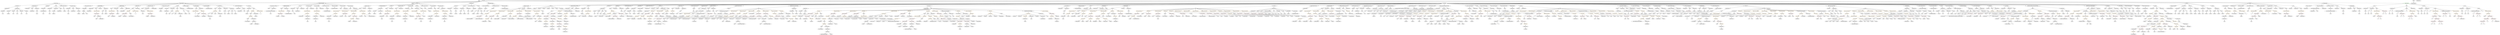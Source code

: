strict digraph {
	graph [bb="0,0,57536,972"];
	node [label="\N"];
	Enter	[height=0.5,
		pos="10850,954",
		width=0.83628];
	Block_Unnamed_3	[color=black,
		height=0.5,
		label=Block,
		pos="8295,738",
		width=0.90558];
	ExpressionStatement_Unnamed_6	[color=orange,
		height=0.5,
		label=ExpressionStatement,
		pos="7927,666",
		width=2.458];
	Block_Unnamed_3 -> ExpressionStatement_Unnamed_6	[pos="e,7992.4,678.48 8270.7,725.78 8265.3,723.62 8259.5,721.55 8254,720 8154.9,692.07 8126.7,700.81 8025,684 8018.1,682.85 8010.9,681.64 \
8003.7,680.42"];
	ExpressionStatement_Unnamed_4	[color=orange,
		height=0.5,
		label=ExpressionStatement,
		pos="8122,666",
		width=2.458];
	Block_Unnamed_3 -> ExpressionStatement_Unnamed_4	[pos="e,8161.1,682.54 8269.5,726.35 8264.4,724.23 8259,722.04 8254,720 8226.9,708.91 8196.4,696.68 8171.7,686.77"];
	ExpressionStatement_Unnamed_5	[color=orange,
		height=0.5,
		label=ExpressionStatement,
		pos="8317,666",
		width=2.458];
	Block_Unnamed_3 -> ExpressionStatement_Unnamed_5	[pos="e,8311.6,684.28 8300.4,720.05 8302.7,712.6 8305.5,703.64 8308.2,695.22"];
	FunctionDefinition_setJoinedCrowdsales	[color=black,
		height=0.5,
		label=setJoinedCrowdsales,
		pos="12102,810",
		width=2.4719];
	Block_Unnamed_68	[color=black,
		height=0.5,
		label=Block,
		pos="11902,738",
		width=0.90558];
	FunctionDefinition_setJoinedCrowdsales -> Block_Unnamed_68	[pos="e,11929,748.51 12059,793.98 12024,781.55 11974,764.06 11940,752.16"];
	ModifierInvocation_onlyOwner_8	[color=black,
		height=0.5,
		label=onlyOwner,
		pos="12037,738",
		width=1.4323];
	FunctionDefinition_setJoinedCrowdsales -> ModifierInvocation_onlyOwner_8	[pos="e,12052,755.31 12086,792.05 12078,783.5 12069,772.97 12060,763.56"];
	ParameterList_Unnamed_77	[color=black,
		height=0.5,
		label=ParameterList,
		pos="12168,738",
		width=1.7095];
	FunctionDefinition_setJoinedCrowdsales -> ParameterList_Unnamed_77	[pos="e,12152,755.79 12118,792.05 12126,783.63 12136,773.28 12145,763.97"];
	MemberAccess_Unnamed_28	[color=black,
		height=0.5,
		label=MemberAccess,
		pos="24493,522",
		width=1.9174];
	Identifier_msg_11	[color=black,
		height=0.5,
		label=msg,
		pos="24493,450",
		width=0.75];
	MemberAccess_Unnamed_28 -> Identifier_msg_11	[pos="e,24493,468.1 24493,503.7 24493,496.41 24493,487.73 24493,479.54"];
	Parameter__pricingStrategy_1	[color=black,
		height=0.5,
		label=_pricingStrategy,
		pos="30789,666",
		width=1.9867];
	UserDefinedTypeName_Unnamed_17	[color=black,
		height=0.5,
		label=UserDefinedTypeName,
		pos="30822,594",
		width=2.7214];
	Parameter__pricingStrategy_1 -> UserDefinedTypeName_Unnamed_17	[pos="e,30814,612.1 30797,647.7 30801,640.07 30805,630.92 30809,622.4"];
	FunctionCall_Unnamed_126	[color=orange,
		height=0.5,
		label=FunctionCall,
		pos="49431,450",
		width=1.6125];
	ElementaryTypeName_address_62	[color=black,
		height=0.5,
		label=address,
		pos="49314,378",
		width=1.0996];
	FunctionCall_Unnamed_126 -> ElementaryTypeName_address_62	[pos="e,49337,392.83 49405,433.46 49388,423.2 49365,409.66 49347,398.65"];
	Identifier_finalizeAgent_9	[color=black,
		height=0.5,
		label=finalizeAgent,
		pos="49430,378",
		width=1.6125];
	FunctionCall_Unnamed_126 -> Identifier_finalizeAgent_9	[pos="e,49430,396.1 49431,431.7 49431,424.41 49431,415.73 49430,407.54"];
	Identifier_weiRaised_4	[color=black,
		height=0.5,
		label=weiRaised,
		pos="38361,594",
		width=1.3491];
	ForStatement_Unnamed_4	[color=black,
		height=0.5,
		label=ForStatement,
		pos="39882,666",
		width=1.6818];
	ExpressionStatement_Unnamed_85	[color=orange,
		height=0.5,
		label=ExpressionStatement,
		pos="39486,594",
		width=2.458];
	ForStatement_Unnamed_4 -> ExpressionStatement_Unnamed_85	[pos="e,39551,606.53 39831,655.99 39763,643.93 39641,622.44 39562,608.45"];
	VariableDeclarationStatement_Unnamed_15	[color=black,
		height=0.5,
		label=VariableDeclarationStatement,
		pos="39712,594",
		width=3.3174];
	ForStatement_Unnamed_4 -> VariableDeclarationStatement_Unnamed_15	[pos="e,39752,611.35 39848,650.83 39823,640.75 39790,627.03 39762,615.72"];
	Block_Unnamed_72	[color=black,
		height=0.5,
		label=Block,
		pos="39882,594",
		width=0.90558];
	ForStatement_Unnamed_4 -> Block_Unnamed_72	[pos="e,39882,612.1 39882,647.7 39882,640.41 39882,631.73 39882,623.54"];
	BinaryOperation_Unnamed_96	[color=brown,
		height=0.5,
		label=BinaryOperation,
		pos="40004,594",
		width=1.9867];
	ForStatement_Unnamed_4 -> BinaryOperation_Unnamed_96	[pos="e,39976,610.98 39909,649.46 39926,639.81 39948,627.27 39966,616.65"];
	Identifier_msg_14	[color=black,
		height=0.5,
		label=msg,
		pos="3821,594",
		width=0.75];
	ParameterList_Unnamed_11	[color=black,
		height=0.5,
		label=ParameterList,
		pos="9853,738",
		width=1.7095];
	ElementaryTypeName_address_32	[color=black,
		height=0.5,
		label=address,
		pos="18472,594",
		width=1.0996];
	Parameter_addr_6	[color=black,
		height=0.5,
		label=addr,
		pos="39146,666",
		width=0.76697];
	ElementaryTypeName_address_50	[color=black,
		height=0.5,
		label=address,
		pos="38882,594",
		width=1.0996];
	Parameter_addr_6 -> ElementaryTypeName_address_50	[pos="e,38912,606.27 39125,654.25 39120,651.95 39114,649.71 39109,648 39032,622.89 39008,633.6 38930,612 38928,611.33 38925,610.6 38923,\
609.83"];
	Parameter_tokenAmount_3	[color=black,
		height=0.5,
		label=tokenAmount,
		pos="14426,666",
		width=1.6957];
	ElementaryTypeName_uint_66	[color=black,
		height=0.5,
		label=uint,
		pos="14435,594",
		width=0.75];
	Parameter_tokenAmount_3 -> ElementaryTypeName_uint_66	[pos="e,14433,612.1 14428,647.7 14429,640.32 14430,631.52 14431,623.25"];
	Parameter_spender_1	[color=black,
		height=0.5,
		label=spender,
		pos="50761,666",
		width=1.1135];
	ElementaryTypeName_address_17	[color=black,
		height=0.5,
		label=address,
		pos="50758,594",
		width=1.0996];
	Parameter_spender_1 -> ElementaryTypeName_address_17	[pos="e,50759,612.1 50760,647.7 50760,640.41 50760,631.73 50759,623.54"];
	Identifier_tokenAmountOf_3	[color=black,
		height=0.5,
		label=tokenAmountOf,
		pos="19060,306",
		width=1.9729];
	VariableDeclaration_customerId	[color=black,
		height=0.5,
		label=customerId,
		pos="44511,666",
		width=1.4739];
	ElementaryTypeName_uint128	[color=black,
		height=0.5,
		label=uint128,
		pos="44543,594",
		width=1.0442];
	VariableDeclaration_customerId -> ElementaryTypeName_uint128	[pos="e,44535,611.79 44519,648.05 44522,640.23 44527,630.75 44531,621.98"];
	FunctionCall_Unnamed_26	[color=orange,
		height=0.5,
		label=FunctionCall,
		pos="24224,522",
		width=1.6125];
	Identifier_tokenAmount_6	[color=black,
		height=0.5,
		label=tokenAmount,
		pos="24188,450",
		width=1.6957];
	FunctionCall_Unnamed_26 -> Identifier_tokenAmount_6	[pos="e,24197,468.28 24215,504.05 24211,496.35 24207,487.03 24202,478.36"];
	MemberAccess_Unnamed_26	[color=black,
		height=0.5,
		label=MemberAccess,
		pos="24336,450",
		width=1.9174];
	FunctionCall_Unnamed_26 -> MemberAccess_Unnamed_26	[pos="e,24310,466.98 24249,505.46 24264,495.9 24284,483.5 24301,472.94"];
	BinaryOperation_Unnamed_20	[color=brown,
		height=0.5,
		label=BinaryOperation,
		pos="51833,522",
		width=1.9867];
	MemberAccess_Unnamed_10	[color=black,
		height=0.5,
		label=MemberAccess,
		pos="51772,450",
		width=1.9174];
	BinaryOperation_Unnamed_20 -> MemberAccess_Unnamed_10	[pos="e,51787,467.79 51818,504.05 51811,495.71 51802,485.49 51794,476.25"];
	Identifier_owner_4	[color=black,
		height=0.5,
		label=owner,
		pos="51893,450",
		width=0.93331];
	BinaryOperation_Unnamed_20 -> Identifier_owner_4	[pos="e,51879,466.83 51848,504.05 51855,495.47 51864,484.89 51872,475.44"];
	FunctionDefinition_transferOwnership	[color=black,
		height=0.5,
		label=transferOwnership,
		pos="8463,810",
		width=2.1947];
	FunctionDefinition_transferOwnership -> Block_Unnamed_3	[pos="e,8320.6,749.66 8426.2,793.64 8398,781.88 8359.2,765.74 8331.2,754.06"];
	ModifierInvocation_onlyOwner	[color=black,
		height=0.5,
		label=onlyOwner,
		pos="8397,738",
		width=1.4323];
	FunctionDefinition_transferOwnership -> ModifierInvocation_onlyOwner	[pos="e,8412.4,755.31 8447.1,792.05 8439,783.5 8429.1,772.97 8420.2,763.56"];
	ParameterList_Unnamed_9	[color=black,
		height=0.5,
		label=ParameterList,
		pos="8528,738",
		width=1.7095];
	FunctionDefinition_transferOwnership -> ParameterList_Unnamed_9	[pos="e,8512.5,755.79 8478.8,792.05 8486.6,783.63 8496.2,773.28 8504.9,763.97"];
	Block_Unnamed_80	[color=black,
		height=0.5,
		label=Block,
		pos="15424,738",
		width=0.90558];
	FunctionCall_Unnamed_123	[color=orange,
		height=0.5,
		label=FunctionCall,
		pos="15424,666",
		width=1.6125];
	Block_Unnamed_80 -> FunctionCall_Unnamed_123	[pos="e,15424,684.1 15424,719.7 15424,712.41 15424,703.73 15424,695.54"];
	ParameterList_Unnamed_79	[color=black,
		height=0.5,
		label=ParameterList,
		pos="39803,738",
		width=1.7095];
	Parameter_time	[color=black,
		height=0.5,
		label=time,
		pos="39599,666",
		width=0.75];
	ParameterList_Unnamed_79 -> Parameter_time	[pos="e,39623,675.14 39764,723.67 39726,710.69 39669,691.16 39633,678.75"];
	Block_Unnamed_93	[color=black,
		height=0.5,
		label=Block,
		pos="4519,738",
		width=0.90558];
	ExpressionStatement_Unnamed_108	[color=orange,
		height=0.5,
		label=ExpressionStatement,
		pos="4453,666",
		width=2.458];
	Block_Unnamed_93 -> ExpressionStatement_Unnamed_108	[pos="e,4469,683.96 4504.4,721.46 4496.3,712.87 4486,701.97 4476.8,692.19"];
	IfStatement_Unnamed_49	[color=orange,
		height=0.5,
		label=IfStatement,
		pos="4613,666",
		width=1.4739];
	Block_Unnamed_93 -> IfStatement_Unnamed_49	[pos="e,4591.9,682.76 4537.6,723.17 4550.6,713.54 4568.1,700.47 4583,689.37"];
	NumberLiteral_Unnamed_51	[color=black,
		height=0.5,
		label=NumberLiteral,
		pos="29831,378",
		width=1.765];
	Block_Unnamed_66	[color=black,
		height=0.5,
		label=Block,
		pos="39031,738",
		width=0.90558];
	MemberAccess_Unnamed_58	[color=black,
		height=0.5,
		label=MemberAccess,
		pos="39031,666",
		width=1.9174];
	Block_Unnamed_66 -> MemberAccess_Unnamed_58	[pos="e,39031,684.1 39031,719.7 39031,712.41 39031,703.73 39031,695.54"];
	ElementaryTypeName_address_26	[color=black,
		height=0.5,
		label=address,
		pos="31484,594",
		width=1.0996];
	Block_Unnamed_75	[color=black,
		height=0.5,
		label=Block,
		pos="30424,738",
		width=0.90558];
	ExpressionStatement_Unnamed_99	[color=orange,
		height=0.5,
		label=ExpressionStatement,
		pos="30096,666",
		width=2.458];
	Block_Unnamed_75 -> ExpressionStatement_Unnamed_99	[pos="e,30155,679.67 30394,730.54 30342,719.58 30237,697.09 30166,682.02"];
	ExpressionStatement_Unnamed_98	[color=orange,
		height=0.5,
		label=ExpressionStatement,
		pos="30291,666",
		width=2.458];
	Block_Unnamed_75 -> ExpressionStatement_Unnamed_98	[pos="e,30322,683.25 30401,724.81 30382,714.82 30355,700.45 30332,688.53"];
	IfStatement_Unnamed_36	[color=orange,
		height=0.5,
		label=IfStatement,
		pos="30451,666",
		width=1.4739];
	Block_Unnamed_75 -> IfStatement_Unnamed_36	[pos="e,30444,684.28 30431,720.05 30433,712.52 30437,703.44 30440,694.94"];
	ExpressionStatement_Unnamed_100	[color=orange,
		height=0.5,
		label=ExpressionStatement,
		pos="30611,666",
		width=2.458];
	Block_Unnamed_75 -> ExpressionStatement_Unnamed_100	[pos="e,30568,682.15 30449,726.39 30454,724.23 30460,722.01 30465,720 30495,708.23 30529,695.8 30557,685.93"];
	FunctionDefinition_distributeReservedTokens_2	[color=black,
		height=0.5,
		label=distributeReservedTokens,
		pos="6303,810",
		width=2.9986];
	Block_Unnamed_101	[color=black,
		height=0.5,
		label=Block,
		pos="6191,738",
		width=0.90558];
	FunctionDefinition_distributeReservedTokens_2 -> Block_Unnamed_101	[pos="e,6212.1,752.13 6276.2,792.23 6259.8,781.95 6238.7,768.77 6221.6,758.09"];
	ParameterList_Unnamed_116	[color=black,
		height=0.5,
		label=ParameterList,
		pos="6303,738",
		width=1.7095];
	FunctionDefinition_distributeReservedTokens_2 -> ParameterList_Unnamed_116	[pos="e,6303,756.1 6303,791.7 6303,784.41 6303,775.73 6303,767.54"];
	FunctionCall_Unnamed_119	[color=orange,
		height=0.5,
		label=FunctionCall,
		pos="30111,594",
		width=1.6125];
	ExpressionStatement_Unnamed_99 -> FunctionCall_Unnamed_119	[pos="e,30107,612.1 30100,647.7 30101,640.32 30103,631.52 30105,623.25"];
	VariableDeclaration_MAX_INVESTMENTS_BEFORE_MULTISIG_CHANGE	[color=black,
		height=0.5,
		label=MAX_INVESTMENTS_BEFORE_MULTISIG_CHANGE,
		pos="32290,738",
		width=6.5193];
	ElementaryTypeName_uint_24	[color=black,
		height=0.5,
		label=uint,
		pos="31795,666",
		width=0.75];
	VariableDeclaration_MAX_INVESTMENTS_BEFORE_MULTISIG_CHANGE -> ElementaryTypeName_uint_24	[pos="e,31816,678.08 32132,724.29 32022,714.39 31886,699.72 31831,684 31829,683.54 31828,683.01 31826,682.43"];
	NumberLiteral_Unnamed_8	[color=black,
		height=0.5,
		label=NumberLiteral,
		pos="31904,666",
		width=1.765];
	VariableDeclaration_MAX_INVESTMENTS_BEFORE_MULTISIG_CHANGE -> NumberLiteral_Unnamed_8	[pos="e,31951,678.4 32188,721.38 32127,711.56 32047,698.11 31977,684 31972,683.02 31967,681.96 31962,680.86"];
	Identifier_investedAmountOf_1	[color=black,
		height=0.5,
		label=investedAmountOf,
		pos="19625,450",
		width=2.2501];
	Identifier_getTierPosition_1	[color=black,
		height=0.5,
		label=getTierPosition,
		pos="42111,522",
		width=1.862];
	VariableDeclarationStatement_Unnamed_20	[color=black,
		height=0.5,
		label=VariableDeclarationStatement,
		pos="34689,522",
		width=3.3174];
	FunctionCall_Unnamed_112	[color=orange,
		height=0.5,
		label=FunctionCall,
		pos="34539,450",
		width=1.6125];
	VariableDeclarationStatement_Unnamed_20 -> FunctionCall_Unnamed_112	[pos="e,34570,465.57 34653,504.41 34632,494.17 34603,481 34580,470.29"];
	VariableDeclaration_crowdsale_2	[color=black,
		height=0.5,
		label=crowdsale,
		pos="34708,450",
		width=1.3491];
	VariableDeclarationStatement_Unnamed_20 -> VariableDeclaration_crowdsale_2	[pos="e,34703,468.1 34694,503.7 34696,496.24 34698,487.32 34700,478.97"];
	Identifier_joinedCrowdsalesLen_2	[color=black,
		height=0.5,
		label=joinedCrowdsalesLen,
		pos="13993,450",
		width=2.5273];
	ArrayTypeName_Unnamed_3	[color=black,
		height=0.5,
		label=ArrayTypeName,
		pos="31940,594",
		width=2.0145];
	ElementaryTypeName_bool_22	[color=black,
		height=0.5,
		label=bool,
		pos="31840,522",
		width=0.76697];
	ArrayTypeName_Unnamed_3 -> ElementaryTypeName_bool_22	[pos="e,31858,535.81 31917,576.59 31902,566.28 31883,552.94 31867,542.15"];
	InheritanceSpecifier_Unnamed_1	[color=black,
		height=0.5,
		label=InheritanceSpecifier,
		pos="49996,810",
		width=2.3333];
	UserDefinedTypeName_Unnamed_1	[color=black,
		height=0.5,
		label=UserDefinedTypeName,
		pos="49917,738",
		width=2.7214];
	InheritanceSpecifier_Unnamed_1 -> UserDefinedTypeName_Unnamed_1	[pos="e,49936,756.03 49977,792.05 49967,783.52 49955,773.01 49945,763.61"];
	Identifier_assert_25	[color=black,
		height=0.5,
		label=assert,
		pos="39894,522",
		width=0.89172];
	ElementaryTypeName_address	[color=black,
		height=0.5,
		label=address,
		pos="10303,594",
		width=1.0996];
	ElementaryTypeName_address_38	[color=black,
		height=0.5,
		label=address,
		pos="25045,378",
		width=1.0996];
	FunctionDefinition_finalizeCrowdsale	[color=black,
		height=0.5,
		label=finalizeCrowdsale,
		pos="53101,810",
		width=2.1115];
	ParameterList_Unnamed_38	[color=black,
		height=0.5,
		label=ParameterList,
		pos="53045,738",
		width=1.7095];
	FunctionDefinition_finalizeCrowdsale -> ParameterList_Unnamed_38	[pos="e,53058,755.79 53087,792.05 53081,783.8 53073,773.7 53065,764.54"];
	ParameterList_Unnamed_53	[color=black,
		height=0.5,
		label=ParameterList,
		pos="18492,738",
		width=1.7095];
	Parameter_customerId	[color=black,
		height=0.5,
		label=customerId,
		pos="18381,666",
		width=1.4739];
	ParameterList_Unnamed_53 -> Parameter_customerId	[pos="e,18405,682.34 18467,721.12 18451,711.4 18432,698.86 18415,688.3"];
	Parameter_receiver	[color=black,
		height=0.5,
		label=receiver,
		pos="18492,666",
		width=1.0996];
	ParameterList_Unnamed_53 -> Parameter_receiver	[pos="e,18492,684.1 18492,719.7 18492,712.41 18492,703.73 18492,695.54"];
	ElementaryTypeName_bool_35	[color=black,
		height=0.5,
		label=bool,
		pos="3271,594",
		width=0.76697];
	Identifier_assert_11	[color=black,
		height=0.5,
		label=assert,
		pos="32132,522",
		width=0.89172];
	ElementaryTypeName_uint_47	[color=black,
		height=0.5,
		label=uint,
		pos="24121,522",
		width=0.75];
	Identifier__pricingStrategy	[color=black,
		height=0.5,
		label=_pricingStrategy,
		pos="28705,522",
		width=1.9867];
	IfStatement_Unnamed_7	[color=orange,
		height=0.5,
		label=IfStatement,
		pos="18797,666",
		width=1.4739];
	BinaryOperation_Unnamed_36	[color=brown,
		height=0.5,
		label=BinaryOperation,
		pos="18601,594",
		width=1.9867];
	IfStatement_Unnamed_7 -> BinaryOperation_Unnamed_36	[pos="e,18641,609.27 18762,652.32 18731,641.37 18686,625.42 18652,613.12"];
	IfStatement_Unnamed_8	[color=orange,
		height=0.5,
		label=IfStatement,
		pos="18744,594",
		width=1.4739];
	IfStatement_Unnamed_7 -> IfStatement_Unnamed_8	[pos="e,18757,611.79 18784,648.05 18778,639.89 18770,629.91 18764,620.82"];
	Block_Unnamed_28	[color=black,
		height=0.5,
		label=Block,
		pos="18851,594",
		width=0.90558];
	IfStatement_Unnamed_7 -> Block_Unnamed_28	[pos="e,18839,610.99 18810,648.41 18816,639.92 18824,629.41 18832,619.96"];
	Identifier__to_1	[color=black,
		height=0.5,
		label=_to,
		pos="4770,594",
		width=0.75];
	BinaryOperation_Unnamed_66	[color=brown,
		height=0.5,
		label=BinaryOperation,
		pos="32659,522",
		width=1.9867];
	MemberAccess_Unnamed_41	[color=black,
		height=0.5,
		label=MemberAccess,
		pos="32659,450",
		width=1.9174];
	BinaryOperation_Unnamed_66 -> MemberAccess_Unnamed_41	[pos="e,32659,468.1 32659,503.7 32659,496.41 32659,487.73 32659,479.54"];
	MemberAccess_Unnamed_42	[color=black,
		height=0.5,
		label=MemberAccess,
		pos="32815,450",
		width=1.9174];
	BinaryOperation_Unnamed_66 -> MemberAccess_Unnamed_42	[pos="e,32781,466.16 32693,505.81 32716,495.54 32746,481.87 32771,470.75"];
	FunctionCall_Unnamed_96	[color=orange,
		height=0.5,
		label=FunctionCall,
		pos="41291,522",
		width=1.6125];
	Identifier_getLastTier_1	[color=black,
		height=0.5,
		label=getLastTier,
		pos="41291,450",
		width=1.46];
	FunctionCall_Unnamed_96 -> Identifier_getLastTier_1	[pos="e,41291,468.1 41291,503.7 41291,496.41 41291,487.73 41291,479.54"];
	ElementaryTypeName_uint_52	[color=black,
		height=0.5,
		label=uint,
		pos="31767,522",
		width=0.75];
	Identifier_b_2	[color=black,
		height=0.5,
		label=b,
		pos="56530,450",
		width=0.75];
	BinaryOperation_Unnamed_87	[color=brown,
		height=0.5,
		label=BinaryOperation,
		pos="10955,522",
		width=1.9867];
	Identifier_joinedCrowdsalesLen_3	[color=black,
		height=0.5,
		label=joinedCrowdsalesLen,
		pos="10739,450",
		width=2.5273];
	BinaryOperation_Unnamed_87 -> Identifier_joinedCrowdsalesLen_3	[pos="e,10785,465.89 10912,507.17 10879,496.33 10832,481.14 10795,469.29"];
	Identifier_joinedCrowdsalesLenMax	[color=black,
		height=0.5,
		label=joinedCrowdsalesLenMax,
		pos="10955,450",
		width=2.9847];
	BinaryOperation_Unnamed_87 -> Identifier_joinedCrowdsalesLenMax	[pos="e,10955,468.1 10955,503.7 10955,496.41 10955,487.73 10955,479.54"];
	Identifier_State_5	[color=black,
		height=0.5,
		label=State,
		pos="49815,522",
		width=0.80856];
	Identifier_addrs_2	[color=black,
		height=0.5,
		label=addrs,
		pos="32879,306",
		width=0.87786];
	EnumDefinition_State	[color=black,
		height=0.5,
		label=State,
		pos="12663,810",
		width=0.80856];
	EnumValue_Unknown	[color=black,
		height=0.5,
		label=Unknown,
		pos="12294,738",
		width=1.2937];
	EnumDefinition_State -> EnumValue_Unknown	[pos="e,12328,750.41 12635,805.49 12579,798.37 12453,780.75 12349,756 12346,755.25 12343,754.42 12339,753.54"];
	EnumValue_Finalized	[color=black,
		height=0.5,
		label=Finalized,
		pos="12402,738",
		width=1.2105];
	EnumDefinition_State -> EnumValue_Finalized	[pos="e,12435,750.01 12636,802.66 12596,793.21 12520,774.53 12455,756 12452,755.17 12449,754.28 12446,753.37"];
	EnumValue_Funding	[color=black,
		height=0.5,
		label=Funding,
		pos="12505,738",
		width=1.1412];
	EnumDefinition_State -> EnumValue_Funding	[pos="e,12533,751.5 12640,798.67 12614,787.44 12573,769.33 12543,756"];
	EnumValue_Preparing	[color=black,
		height=0.5,
		label=Preparing,
		pos="12610,738",
		width=1.2798];
	EnumDefinition_State -> EnumValue_Preparing	[pos="e,12622,755.31 12651,793.12 12645,784.64 12637,774.02 12629,764.43"];
	EnumValue_Success	[color=black,
		height=0.5,
		label=Success,
		pos="12716,738",
		width=1.1551];
	EnumDefinition_State -> EnumValue_Success	[pos="e,12704,755.31 12675,793.12 12681,784.64 12690,774.02 12697,764.43"];
	EnumValue_Failure	[color=black,
		height=0.5,
		label=Failure,
		pos="12811,738",
		width=0.98875];
	EnumDefinition_State -> EnumValue_Failure	[pos="e,12786,750.97 12686,798.22 12710,786.89 12748,768.93 12776,755.76"];
	EnumValue_PreFunding	[color=black,
		height=0.5,
		label=PreFunding,
		pos="12918,738",
		width=1.4877];
	EnumDefinition_State -> EnumValue_PreFunding	[pos="e,12878,750.08 12689,801.77 12731,790.33 12813,767.82 12867,753.1"];
	ElementaryTypeName_uint_29	[color=black,
		height=0.5,
		label=uint,
		pos="33827,666",
		width=0.75];
	VariableDeclaration_tokenAmountOf	[color=black,
		height=0.5,
		label=tokenAmountOf,
		pos="37916,738",
		width=1.9729];
	Mapping_Unnamed_2	[color=black,
		height=0.5,
		label=Mapping,
		pos="38060,666",
		width=1.2105];
	VariableDeclaration_tokenAmountOf -> Mapping_Unnamed_2	[pos="e,38033,680.37 37948,721.46 37970,710.78 37999,696.54 38022,685.3"];
	Parameter__to	[color=black,
		height=0.5,
		label=_to,
		pos="4202,666",
		width=0.75];
	ElementaryTypeName_address_71	[color=black,
		height=0.5,
		label=address,
		pos="4296,594",
		width=1.0996];
	Parameter__to -> ElementaryTypeName_address_71	[pos="e,4276.2,609.8 4219.7,651.83 4233,641.93 4251.5,628.14 4267,616.62"];
	Block_Unnamed_96	[color=black,
		height=0.5,
		label=Block,
		pos="4958,738",
		width=0.90558];
	FunctionCall_Unnamed_134	[color=orange,
		height=0.5,
		label=FunctionCall,
		pos="4936,666",
		width=1.6125];
	Block_Unnamed_96 -> FunctionCall_Unnamed_134	[pos="e,4941.5,684.28 4952.7,720.05 4950.4,712.6 4947.6,703.64 4944.9,695.22"];
	StateVariableDeclaration_Unnamed_4	[color=black,
		height=0.5,
		label=StateVariableDeclaration,
		pos="53362,810",
		width=2.8184];
	VariableDeclaration_reservedTokensAreDistributed	[color=black,
		height=0.5,
		label=reservedTokensAreDistributed,
		pos="53249,738",
		width=3.456];
	StateVariableDeclaration_Unnamed_4 -> VariableDeclaration_reservedTokensAreDistributed	[pos="e,53276,755.87 53335,792.23 53320,783.12 53302,771.72 53286,761.82"];
	BooleanLiteral_Unnamed_6	[color=black,
		height=0.5,
		label=BooleanLiteral,
		pos="53455,738",
		width=1.7788];
	StateVariableDeclaration_Unnamed_4 -> BooleanLiteral_Unnamed_6	[pos="e,53433,755.31 53385,792.05 53396,783.07 53411,771.9 53424,762.12"];
	Identifier_addr	[color=black,
		height=0.5,
		label=addr,
		pos="13266,522",
		width=0.76697];
	ParameterList_Unnamed_83	[color=black,
		height=0.5,
		label=ParameterList,
		pos="38695,738",
		width=1.7095];
	ExpressionStatement_Unnamed_1	[color=orange,
		height=0.5,
		label=ExpressionStatement,
		pos="10170,666",
		width=2.458];
	FunctionCall_Unnamed	[color=orange,
		height=0.5,
		label=FunctionCall,
		pos="10170,594",
		width=1.6125];
	ExpressionStatement_Unnamed_1 -> FunctionCall_Unnamed	[pos="e,10170,612.1 10170,647.7 10170,640.41 10170,631.73 10170,623.54"];
	VariableDeclaration_spender	[color=black,
		height=0.5,
		label=spender,
		pos="50945,666",
		width=1.1135];
	ElementaryTypeName_address_19	[color=black,
		height=0.5,
		label=address,
		pos="50948,594",
		width=1.0996];
	VariableDeclaration_spender -> ElementaryTypeName_address_19	[pos="e,50947,612.1 50946,647.7 50946,640.41 50946,631.73 50947,623.54"];
	UnaryOperation_Unnamed_22	[color=black,
		height=0.5,
		label=UnaryOperation,
		pos="35597,522",
		width=1.9452];
	Identifier_j_7	[color=black,
		height=0.5,
		label=j,
		pos="35597,450",
		width=0.75];
	UnaryOperation_Unnamed_22 -> Identifier_j_7	[pos="e,35597,468.1 35597,503.7 35597,496.41 35597,487.73 35597,479.54"];
	Parameter_msgSender	[color=black,
		height=0.5,
		label=msgSender,
		pos="192.04,666",
		width=1.4462];
	ElementaryTypeName_address_12	[color=black,
		height=0.5,
		label=address,
		pos="192.04,594",
		width=1.0996];
	Parameter_msgSender -> ElementaryTypeName_address_12	[pos="e,192.04,612.1 192.04,647.7 192.04,640.41 192.04,631.73 192.04,623.54"];
	EventDefinition_OwnershipTransferred	[color=black,
		height=0.5,
		label=OwnershipTransferred,
		pos="8765,810",
		width=2.6243];
	ParameterList_Unnamed_5	[color=black,
		height=0.5,
		label=ParameterList,
		pos="8729,738",
		width=1.7095];
	EventDefinition_OwnershipTransferred -> ParameterList_Unnamed_5	[pos="e,8737.8,756.1 8756.1,791.7 8752.2,783.98 8747.4,774.71 8743,766.11"];
	ElementaryTypeName_uint_3	[color=black,
		height=0.5,
		label=uint,
		pos="56867,522",
		width=0.75];
	VariableDeclaration_maxCap_1	[color=black,
		height=0.5,
		label=maxCap,
		pos="13582,666",
		width=1.1551];
	ElementaryTypeName_uint_38	[color=black,
		height=0.5,
		label=uint,
		pos="13582,594",
		width=0.75];
	VariableDeclaration_maxCap_1 -> ElementaryTypeName_uint_38	[pos="e,13582,612.1 13582,647.7 13582,640.41 13582,631.73 13582,623.54"];
	FunctionCall_Unnamed_27	[color=orange,
		height=0.5,
		label=FunctionCall,
		pos="22779,594",
		width=1.6125];
	Identifier_tokenAmount_7	[color=black,
		height=0.5,
		label=tokenAmount,
		pos="22532,522",
		width=1.6957];
	FunctionCall_Unnamed_27 -> Identifier_tokenAmount_7	[pos="e,22575,535.17 22737,581.13 22695,569.31 22631,551.12 22586,538.24"];
	Identifier_weiRaised_3	[color=black,
		height=0.5,
		label=weiRaised,
		pos="22660,522",
		width=1.3491];
	FunctionCall_Unnamed_27 -> Identifier_weiRaised_3	[pos="e,22685,537.85 22753,577.64 22736,567.65 22714,554.52 22695,543.63"];
	Identifier_tokensSold_3	[color=black,
		height=0.5,
		label=tokensSold,
		pos="22779,522",
		width=1.46];
	FunctionCall_Unnamed_27 -> Identifier_tokensSold_3	[pos="e,22779,540.1 22779,575.7 22779,568.41 22779,559.73 22779,551.54"];
	Identifier_weiAmount_3	[color=black,
		height=0.5,
		label=weiAmount,
		pos="22903,522",
		width=1.4739];
	FunctionCall_Unnamed_27 -> Identifier_weiAmount_3	[pos="e,22877,537.85 22806,577.64 22824,567.61 22847,554.4 22867,543.48"];
	Identifier_isBreakingCap	[color=black,
		height=0.5,
		label=isBreakingCap,
		pos="23039,522",
		width=1.7927];
	FunctionCall_Unnamed_27 -> Identifier_isBreakingCap	[pos="e,22994,535.16 22822,581.44 22866,569.59 22935,551.1 22983,538.1"];
	ExpressionStatement_Unnamed_70	[color=orange,
		height=0.5,
		label=ExpressionStatement,
		pos="11317,666",
		width=2.458];
	Block_Unnamed_68 -> ExpressionStatement_Unnamed_70	[pos="e,11381,678.74 11870,734.2 11792,727.26 11586,708.08 11415,684 11408,682.96 11400,681.8 11392,680.57"];
	ExpressionStatement_Unnamed_69	[color=orange,
		height=0.5,
		label=ExpressionStatement,
		pos="11512,666",
		width=2.458];
	Block_Unnamed_68 -> ExpressionStatement_Unnamed_69	[pos="e,11577,678.61 11871,731.45 11810,720.56 11674,696.1 11588,680.64"];
	ExpressionStatement_Unnamed_72	[color=orange,
		height=0.5,
		label=ExpressionStatement,
		pos="11707,666",
		width=2.458];
	Block_Unnamed_68 -> ExpressionStatement_Unnamed_72	[pos="e,11749,682.24 11875,727.41 11846,716.81 11797,699.47 11760,686.08"];
	ExpressionStatement_Unnamed_73	[color=orange,
		height=0.5,
		label=ExpressionStatement,
		pos="11902,666",
		width=2.458];
	Block_Unnamed_68 -> ExpressionStatement_Unnamed_73	[pos="e,11902,684.1 11902,719.7 11902,712.41 11902,703.73 11902,695.54"];
	ExpressionStatement_Unnamed_74	[color=orange,
		height=0.5,
		label=ExpressionStatement,
		pos="12097,666",
		width=2.458];
	Block_Unnamed_68 -> ExpressionStatement_Unnamed_74	[pos="e,12055,682.24 11929,727.41 11958,716.81 12007,699.47 12044,686.08"];
	ExpressionStatement_Unnamed_71	[color=orange,
		height=0.5,
		label=ExpressionStatement,
		pos="12292,666",
		width=2.458];
	Block_Unnamed_68 -> ExpressionStatement_Unnamed_71	[pos="e,12226,678.46 11931,729.8 11945,726.6 11961,722.91 11976,720 12072,701 12097,700.39 12194,684 12201,682.84 12208,681.62 12215,680.39"];
	FunctionCall_Unnamed_84	[color=orange,
		height=0.5,
		label=FunctionCall,
		pos="11659,594",
		width=1.6125];
	MemberAccess_Unnamed_59	[color=black,
		height=0.5,
		label=MemberAccess,
		pos="11526,522",
		width=1.9174];
	FunctionCall_Unnamed_84 -> MemberAccess_Unnamed_59	[pos="e,11555,538.48 11631,577.98 11612,568.02 11586,554.8 11566,543.82"];
	Identifier_addr_20	[color=black,
		height=0.5,
		label=addr,
		pos="11659,522",
		width=0.76697];
	FunctionCall_Unnamed_84 -> Identifier_addr_20	[pos="e,11659,540.1 11659,575.7 11659,568.41 11659,559.73 11659,551.54"];
	Identifier_msg_2	[color=black,
		height=0.5,
		label=msg,
		pos="9636,378",
		width=0.75];
	ExpressionStatement_Unnamed_13	[color=orange,
		height=0.5,
		label=ExpressionStatement,
		pos="54650,666",
		width=2.458];
	FunctionCall_Unnamed_11	[color=orange,
		height=0.5,
		label=FunctionCall,
		pos="54650,594",
		width=1.6125];
	ExpressionStatement_Unnamed_13 -> FunctionCall_Unnamed_11	[pos="e,54650,612.1 54650,647.7 54650,640.41 54650,631.73 54650,623.54"];
	NumberLiteral_Unnamed_49	[color=black,
		height=0.5,
		label=NumberLiteral,
		pos="35161,450",
		width=1.765];
	IndexAccess_Unnamed_3	[color=black,
		height=0.5,
		label=IndexAccess,
		pos="22197,306",
		width=1.6402];
	Identifier_tokenAmountOf_1	[color=black,
		height=0.5,
		label=tokenAmountOf,
		pos="22197,234",
		width=1.9729];
	IndexAccess_Unnamed_3 -> Identifier_tokenAmountOf_1	[pos="e,22197,252.1 22197,287.7 22197,280.41 22197,271.73 22197,263.54"];
	Identifier_receiver_5	[color=black,
		height=0.5,
		label=receiver,
		pos="22326,234",
		width=1.0996];
	IndexAccess_Unnamed_3 -> Identifier_receiver_5	[pos="e,22301,248.5 22225,289.81 22244,279.29 22270,265.19 22291,253.94"];
	Block_Unnamed_22	[color=black,
		height=0.5,
		label=Block,
		pos="26865,594",
		width=0.90558];
	ThrowStatement_Unnamed_3	[color=black,
		height=0.5,
		label=ThrowStatement,
		pos="26853,522",
		width=2.0006];
	Block_Unnamed_22 -> ThrowStatement_Unnamed_3	[pos="e,26856,540.1 26862,575.7 26861,568.32 26859,559.52 26858,551.25"];
	Parameter_weiAmount	[color=black,
		height=0.5,
		label=weiAmount,
		pos="43629,666",
		width=1.4739];
	ElementaryTypeName_uint_61	[color=black,
		height=0.5,
		label=uint,
		pos="43854,594",
		width=0.75];
	Parameter_weiAmount -> ElementaryTypeName_uint_61	[pos="e,43833,605.67 43669,653.98 43722,639.24 43811,614.65 43818,612 43820,611.43 43821,610.81 43823,610.17"];
	IndexAccess_Unnamed_10	[color=black,
		height=0.5,
		label=IndexAccess,
		pos="32965,378",
		width=1.6402];
	IndexAccess_Unnamed_10 -> Identifier_addrs_2	[pos="e,32897,321.25 32945,360.76 32933,351.14 32918,338.84 32905,328.43"];
	Identifier_iterator_2	[color=black,
		height=0.5,
		label=iterator,
		pos="32965,306",
		width=1.0165];
	IndexAccess_Unnamed_10 -> Identifier_iterator_2	[pos="e,32965,324.1 32965,359.7 32965,352.41 32965,343.73 32965,335.54"];
	FunctionCall_Unnamed_37	[color=orange,
		height=0.5,
		label=FunctionCall,
		pos="12950,594",
		width=1.6125];
	Identifier_CrowdsaleExt	[color=black,
		height=0.5,
		label=CrowdsaleExt,
		pos="12809,522",
		width=1.7511];
	FunctionCall_Unnamed_37 -> Identifier_CrowdsaleExt	[pos="e,12839,538.07 12920,578.15 12900,567.97 12872,554.33 12850,543.16"];
	FunctionCall_Unnamed_38	[color=orange,
		height=0.5,
		label=FunctionCall,
		pos="12948,522",
		width=1.6125];
	FunctionCall_Unnamed_37 -> FunctionCall_Unnamed_38	[pos="e,12949,540.1 12950,575.7 12949,568.41 12949,559.73 12949,551.54"];
	ElementaryTypeName_uint8_5	[color=black,
		height=0.5,
		label=uint8,
		pos="38968,594",
		width=0.7947];
	Identifier_reciever_2	[color=black,
		height=0.5,
		label=reciever,
		pos="46541,378",
		width=1.0996];
	IndexAccess_Unnamed_23	[color=black,
		height=0.5,
		label=IndexAccess,
		pos="48893,594",
		width=1.6402];
	Identifier_joinedCrowdsaleState	[color=black,
		height=0.5,
		label=joinedCrowdsaleState,
		pos="49161,522",
		width=2.5412];
	IndexAccess_Unnamed_23 -> Identifier_joinedCrowdsaleState	[pos="e,49107,537.02 48937,581.52 48980,570.2 49047,552.76 49096,539.87"];
	Identifier_addr_16	[color=black,
		height=0.5,
		label=addr,
		pos="49298,522",
		width=0.76697];
	IndexAccess_Unnamed_23 -> Identifier_addr_16	[pos="e,49277,534.06 48936,581.39 48944,579.4 48953,577.5 48961,576 49093,551.67 49132,576.47 49261,540 49263,539.51 49265,538.95 49266,\
538.33"];
	Identifier_joinedCrowdsales_1	[color=black,
		height=0.5,
		label=joinedCrowdsales,
		pos="13913,522",
		width=2.1392];
	ElementaryTypeName_uint_37	[color=black,
		height=0.5,
		label=uint,
		pos="13663,594",
		width=0.75];
	ContractDefinition_PricingStrategy	[color=black,
		height=0.5,
		label=PricingStrategy,
		pos="1281,882",
		width=1.862];
	FunctionDefinition_calculatePrice	[color=black,
		height=0.5,
		label=calculatePrice,
		pos="396.04,810",
		width=1.7095];
	ContractDefinition_PricingStrategy -> FunctionDefinition_calculatePrice	[pos="e,455.03,815.67 1217.4,875.97 1056.5,863.24 634.38,829.85 466.43,816.57"];
	FunctionDefinition_isPricingStrategy	[color=black,
		height=0.5,
		label=isPricingStrategy,
		pos="802.04,810",
		width=2.0283];
	ContractDefinition_PricingStrategy -> FunctionDefinition_isPricingStrategy	[pos="e,863.81,820.03 1223.3,872.56 1136,859.8 970.62,835.63 875.1,821.68"];
	FunctionDefinition_updateRate	[color=black,
		height=0.5,
		label=updateRate,
		pos="1088,810",
		width=1.46];
	ContractDefinition_PricingStrategy -> FunctionDefinition_updateRate	[pos="e,1123.3,823.79 1242.5,867 1211.2,855.68 1167.1,839.69 1134.1,827.7"];
	FunctionDefinition_isSane	[color=black,
		height=0.5,
		label=isSane,
		pos="1281,810",
		width=0.96103];
	ContractDefinition_PricingStrategy -> FunctionDefinition_isSane	[pos="e,1281,828.1 1281,863.7 1281,856.41 1281,847.73 1281,839.54"];
	StateVariableDeclaration_Unnamed_3	[color=black,
		height=0.5,
		label=StateVariableDeclaration,
		pos="1450,810",
		width=2.8184];
	ContractDefinition_PricingStrategy -> StateVariableDeclaration_Unnamed_3	[pos="e,1411.4,827 1316.5,866.33 1341,856.17 1374,842.52 1401,831.31"];
	FunctionDefinition_isPresalePurchase	[color=black,
		height=0.5,
		label=isPresalePurchase,
		pos="1661,810",
		width=2.1392];
	ContractDefinition_PricingStrategy -> FunctionDefinition_isPresalePurchase	[pos="e,1601.9,821.9 1335.1,871.05 1402.2,858.68 1516.9,837.55 1590.8,823.93"];
	MemberAccess_Unnamed_15	[color=black,
		height=0.5,
		label=MemberAccess,
		pos="18483,450",
		width=1.9174];
	Identifier_State_1	[color=black,
		height=0.5,
		label=State,
		pos="18483,378",
		width=0.80856];
	MemberAccess_Unnamed_15 -> Identifier_State_1	[pos="e,18483,396.1 18483,431.7 18483,424.41 18483,415.73 18483,407.54"];
	ExpressionStatement_Unnamed_59	[color=orange,
		height=0.5,
		label=ExpressionStatement,
		pos="33005,594",
		width=2.458];
	UnaryOperation_Unnamed_11	[color=black,
		height=0.5,
		label=UnaryOperation,
		pos="32901,522",
		width=1.9452];
	ExpressionStatement_Unnamed_59 -> UnaryOperation_Unnamed_11	[pos="e,32925,539.23 32980,576.41 32967,567.19 32949,555.59 32935,545.55"];
	Identifier_owner_5	[color=black,
		height=0.5,
		label=owner,
		pos="26573,522",
		width=0.93331];
	VariableDeclaration_newStartsAt	[color=black,
		height=0.5,
		label=newStartsAt,
		pos="49167,666",
		width=1.5571];
	ElementaryTypeName_uint_41	[color=black,
		height=0.5,
		label=uint,
		pos="49168,594",
		width=0.75];
	VariableDeclaration_newStartsAt -> ElementaryTypeName_uint_41	[pos="e,49168,612.1 49167,647.7 49167,640.41 49168,631.73 49168,623.54"];
	ArrayTypeName_Unnamed_6	[color=black,
		height=0.5,
		label=ArrayTypeName,
		pos="48743,594",
		width=2.0145];
	ElementaryTypeName_address_55	[color=black,
		height=0.5,
		label=address,
		pos="49012,522",
		width=1.0996];
	ArrayTypeName_Unnamed_6 -> ElementaryTypeName_address_55	[pos="e,48982,533.98 48797,581.59 48842,571.72 48907,556.47 48963,540 48966,539.24 48968,538.43 48971,537.58"];
	Identifier_EndsAtChanged	[color=black,
		height=0.5,
		label=EndsAtChanged,
		pos="37600,522",
		width=1.9867];
	ParameterList_Unnamed_14	[color=black,
		height=0.5,
		label=ParameterList,
		pos="56636,738",
		width=1.7095];
	Parameter_None_2	[color=black,
		height=0.5,
		label=None,
		pos="56636,666",
		width=0.85014];
	ParameterList_Unnamed_14 -> Parameter_None_2	[pos="e,56636,684.1 56636,719.7 56636,712.41 56636,703.73 56636,695.54"];
	ElementaryTypeName_address_27	[color=black,
		height=0.5,
		label=address,
		pos="44836,594",
		width=1.0996];
	Block_Unnamed_88	[color=black,
		height=0.5,
		label=Block,
		pos="2564,738",
		width=0.90558];
	ExpressionStatement_Unnamed_104	[color=orange,
		height=0.5,
		label=ExpressionStatement,
		pos="2571,666",
		width=2.458];
	Block_Unnamed_88 -> ExpressionStatement_Unnamed_104	[pos="e,2569.3,684.1 2565.8,719.7 2566.5,712.41 2567.4,703.73 2568.2,695.54"];
	Block_Unnamed_65	[color=black,
		height=0.5,
		label=Block,
		pos="48410,738",
		width=0.90558];
	MemberAccess_Unnamed_57	[color=black,
		height=0.5,
		label=MemberAccess,
		pos="48552,666",
		width=1.9174];
	Block_Unnamed_65 -> MemberAccess_Unnamed_57	[pos="e,48521,682.44 48434,725.28 48455,715 48485,699.81 48510,687.51"];
	Identifier___6	[color=black,
		height=0.5,
		label=_,
		pos="3110,594",
		width=0.75];
	ElementaryTypeName_uint_20	[color=black,
		height=0.5,
		label=uint,
		pos="61.044,594",
		width=0.75];
	Identifier_Whitelisted	[color=black,
		height=0.5,
		label=Whitelisted,
		pos="42724,378",
		width=1.4462];
	VariableDeclarationStatement_Unnamed_16	[color=black,
		height=0.5,
		label=VariableDeclarationStatement,
		pos="39178,522",
		width=3.3174];
	FunctionCall_Unnamed_99	[color=orange,
		height=0.5,
		label=FunctionCall,
		pos="39032,450",
		width=1.6125];
	VariableDeclarationStatement_Unnamed_16 -> FunctionCall_Unnamed_99	[pos="e,39062,465.57 39143,504.41 39122,494.22 39095,481.12 39073,470.44"];
	VariableDeclaration_crowdsale_1	[color=black,
		height=0.5,
		label=crowdsale,
		pos="39197,450",
		width=1.3491];
	VariableDeclarationStatement_Unnamed_16 -> VariableDeclaration_crowdsale_1	[pos="e,39192,468.1 39183,503.7 39185,496.24 39187,487.32 39189,478.97"];
	Identifier_addrs_3	[color=black,
		height=0.5,
		label=addrs,
		pos="48631,378",
		width=0.87786];
	Identifier_addr_14	[color=black,
		height=0.5,
		label=addr,
		pos="17449,306",
		width=0.76697];
	Identifier_maxCaps	[color=black,
		height=0.5,
		label=maxCaps,
		pos="33756,378",
		width=1.266];
	ParameterList_Unnamed_27	[color=black,
		height=0.5,
		label=ParameterList,
		pos="1140,738",
		width=1.7095];
	Parameter_None_7	[color=black,
		height=0.5,
		label=None,
		pos="1140,666",
		width=0.85014];
	ParameterList_Unnamed_27 -> Parameter_None_7	[pos="e,1140,684.1 1140,719.7 1140,712.41 1140,703.73 1140,695.54"];
	ElementaryTypeName_address_23	[color=black,
		height=0.5,
		label=address,
		pos="49253,594",
		width=1.0996];
	ThrowStatement_Unnamed_28	[color=black,
		height=0.5,
		label=ThrowStatement,
		pos="30682,522",
		width=2.0006];
	Parameter_reciever	[color=black,
		height=0.5,
		label=reciever,
		pos="47396,666",
		width=1.0996];
	ElementaryTypeName_address_45	[color=black,
		height=0.5,
		label=address,
		pos="47422,594",
		width=1.0996];
	Parameter_reciever -> ElementaryTypeName_address_45	[pos="e,47416,611.79 47402,648.05 47405,640.4 47409,631.16 47412,622.56"];
	Identifier_now_1	[color=black,
		height=0.5,
		label=now,
		pos="32141,450",
		width=0.75];
	VariableDeclaration_newOwner	[color=black,
		height=0.5,
		label=newOwner,
		pos="8593,666",
		width=1.4046];
	ElementaryTypeName_address_6	[color=black,
		height=0.5,
		label=address,
		pos="8593,594",
		width=1.0996];
	VariableDeclaration_newOwner -> ElementaryTypeName_address_6	[pos="e,8593,612.1 8593,647.7 8593,640.41 8593,631.73 8593,623.54"];
	Parameter_addrs	[color=black,
		height=0.5,
		label=addrs,
		pos="32394,666",
		width=0.87786];
	ArrayTypeName_Unnamed_2	[color=black,
		height=0.5,
		label=ArrayTypeName,
		pos="31614,594",
		width=2.0145];
	Parameter_addrs -> ArrayTypeName_Unnamed_2	[pos="e,31666,607.06 32371,653.53 32365,651.32 32360,649.3 32354,648 32068,581.64 31986,650.24 31695,612 31689,611.22 31683,610.23 31677,\
609.14"];
	ExpressionStatement_Unnamed_48	[color=orange,
		height=0.5,
		label=ExpressionStatement,
		pos="42439,666",
		width=2.458];
	FunctionCall_Unnamed_55	[color=orange,
		height=0.5,
		label=FunctionCall,
		pos="42439,594",
		width=1.6125];
	ExpressionStatement_Unnamed_48 -> FunctionCall_Unnamed_55	[pos="e,42439,612.1 42439,647.7 42439,640.41 42439,631.73 42439,623.54"];
	FunctionCall_Unnamed_81	[color=orange,
		height=0.5,
		label=FunctionCall,
		pos="11160,594",
		width=1.6125];
	ExpressionStatement_Unnamed_70 -> FunctionCall_Unnamed_81	[pos="e,11192,609.39 11281,649.12 11258,638.72 11227,625.07 11203,614.08"];
	FunctionDefinition_canDistributeReservedTokens	[color=black,
		height=0.5,
		label=canDistributeReservedTokens,
		pos="13219,810",
		width=3.4006];
	ParameterList_Unnamed_60	[color=black,
		height=0.5,
		label=ParameterList,
		pos="13051,738",
		width=1.7095];
	FunctionDefinition_canDistributeReservedTokens -> ParameterList_Unnamed_60	[pos="e,13085,753.29 13180,792.59 13155,782.11 13122,768.5 13096,757.62"];
	Block_Unnamed_47	[color=black,
		height=0.5,
		label=Block,
		pos="13163,738",
		width=0.90558];
	FunctionDefinition_canDistributeReservedTokens -> Block_Unnamed_47	[pos="e,13176,754.67 13205,791.7 13198,783.19 13190,772.8 13183,763.5"];
	ParameterList_Unnamed_59	[color=black,
		height=0.5,
		label=ParameterList,
		pos="13275,738",
		width=1.7095];
	FunctionDefinition_canDistributeReservedTokens -> ParameterList_Unnamed_59	[pos="e,13262,755.62 13233,791.7 13239,783.52 13247,773.6 13255,764.58"];
	VariableDeclaration_earlyParticipantWhitelist	[color=black,
		height=0.5,
		label=earlyParticipantWhitelist,
		pos="44165,738",
		width=2.7768];
	Mapping_Unnamed_3	[color=black,
		height=0.5,
		label=Mapping,
		pos="44324,666",
		width=1.2105];
	VariableDeclaration_earlyParticipantWhitelist -> Mapping_Unnamed_3	[pos="e,44295,679.83 44202,720.94 44226,710.03 44259,695.6 44284,684.41"];
	Identifier_msg_6	[color=black,
		height=0.5,
		label=msg,
		pos="51772,378",
		width=0.75];
	MemberAccess_Unnamed_10 -> Identifier_msg_6	[pos="e,51772,396.1 51772,431.7 51772,424.41 51772,415.73 51772,407.54"];
	ParameterList_Unnamed_35	[color=black,
		height=0.5,
		label=ParameterList,
		pos="53740,738",
		width=1.7095];
	ThrowStatement_Unnamed_6	[color=black,
		height=0.5,
		label=ThrowStatement,
		pos="26260,522",
		width=2.0006];
	BinaryOperation_Unnamed_3	[color=brown,
		height=0.5,
		label=BinaryOperation,
		pos="7927,594",
		width=1.9867];
	ExpressionStatement_Unnamed_6 -> BinaryOperation_Unnamed_3	[pos="e,7927,612.1 7927,647.7 7927,640.41 7927,631.73 7927,623.54"];
	Identifier_CrowdsaleExt_2	[color=black,
		height=0.5,
		label=CrowdsaleExt,
		pos="41430,522",
		width=1.7511];
	MemberAccess_Unnamed_77	[color=black,
		height=0.5,
		label=MemberAccess,
		pos="49503,306",
		width=1.9174];
	Identifier_State_9	[color=black,
		height=0.5,
		label=State,
		pos="49163,234",
		width=0.80856];
	MemberAccess_Unnamed_77 -> Identifier_State_9	[pos="e,49185,246.07 49452,293.53 49443,291.59 49434,289.67 49425,288 49326,269.26 49298,280.83 49201,252 49199,251.48 49198,250.91 49196,\
250.29"];
	Identifier__pricingStrategy_1	[color=black,
		height=0.5,
		label=_pricingStrategy,
		pos="30329,378",
		width=1.9867];
	ElementaryTypeName_uint256_6	[color=black,
		height=0.5,
		label=uint256,
		pos="50853,594",
		width=1.0442];
	FunctionCall_Unnamed_102	[color=orange,
		height=0.5,
		label=FunctionCall,
		pos="40850,594",
		width=1.6125];
	Identifier_StartsAtChanged	[color=black,
		height=0.5,
		label=StartsAtChanged,
		pos="40633,522",
		width=2.056];
	FunctionCall_Unnamed_102 -> Identifier_StartsAtChanged	[pos="e,40677,537.02 40811,580.32 40776,569.16 40725,552.79 40687,540.41"];
	Identifier_startsAt_4	[color=black,
		height=0.5,
		label=startsAt,
		pos="40765,522",
		width=1.0996];
	FunctionCall_Unnamed_102 -> Identifier_startsAt_4	[pos="e,40783,538.19 40830,576.76 40819,567.4 40805,555.5 40792,545.28"];
	FunctionDefinition_NullFinalizeAgentExt	[color=black,
		height=0.5,
		label=NullFinalizeAgentExt,
		pos="6592,810",
		width=2.4442];
	Block_Unnamed_97	[color=black,
		height=0.5,
		label=Block,
		pos="6480,738",
		width=0.90558];
	FunctionDefinition_NullFinalizeAgentExt -> Block_Unnamed_97	[pos="e,6501.2,752.2 6565.5,792.41 6549.1,782.14 6527.9,768.9 6510.7,758.18"];
	ParameterList_Unnamed_111	[color=black,
		height=0.5,
		label=ParameterList,
		pos="6592,738",
		width=1.7095];
	FunctionDefinition_NullFinalizeAgentExt -> ParameterList_Unnamed_111	[pos="e,6592,756.1 6592,791.7 6592,784.41 6592,775.73 6592,767.54"];
	Identifier_assert_35	[color=black,
		height=0.5,
		label=assert,
		pos="34905,378",
		width=0.89172];
	ParameterList_Unnamed_16	[color=black,
		height=0.5,
		label=ParameterList,
		pos="55694,738",
		width=1.7095];
	Parameter_None_3	[color=black,
		height=0.5,
		label=None,
		pos="55694,666",
		width=0.85014];
	ParameterList_Unnamed_16 -> Parameter_None_3	[pos="e,55694,684.1 55694,719.7 55694,712.41 55694,703.73 55694,695.54"];
	ElementaryTypeName_bool_11	[color=black,
		height=0.5,
		label=bool,
		pos="34438,666",
		width=0.76697];
	BinaryOperation_Unnamed_90	[color=brown,
		height=0.5,
		label=BinaryOperation,
		pos="48800,522",
		width=1.9867];
	Identifier_joinedCrowdsalesLen_6	[color=black,
		height=0.5,
		label=joinedCrowdsalesLen,
		pos="48809,450",
		width=2.5273];
	BinaryOperation_Unnamed_90 -> Identifier_joinedCrowdsalesLen_6	[pos="e,48807,468.1 48802,503.7 48803,496.32 48804,487.52 48805,479.25"];
	NumberLiteral_Unnamed_46	[color=black,
		height=0.5,
		label=NumberLiteral,
		pos="48982,450",
		width=1.765];
	BinaryOperation_Unnamed_90 -> NumberLiteral_Unnamed_46	[pos="e,48945,465.06 48838,506.33 48866,495.51 48905,480.72 48935,469.16"];
	ModifierInvocation_onlyInEmergency	[color=black,
		height=0.5,
		label=onlyInEmergency,
		pos="52200,738",
		width=2.0976];
	VariableDeclaration_investedAmountOf	[color=black,
		height=0.5,
		label=investedAmountOf,
		pos="49338,738",
		width=2.2501];
	Mapping_Unnamed_1	[color=black,
		height=0.5,
		label=Mapping,
		pos="49338,666",
		width=1.2105];
	VariableDeclaration_investedAmountOf -> Mapping_Unnamed_1	[pos="e,49338,684.1 49338,719.7 49338,712.41 49338,703.73 49338,695.54"];
	FunctionCall_Unnamed_134 -> Identifier__to_1	[pos="e,4791.3,605.26 4901.1,651.34 4874.8,640.92 4838,626.03 4806,612 4804.5,611.34 4803,610.66 4801.5,609.96"];
	Identifier__value_1	[color=black,
		height=0.5,
		label=_value,
		pos="4850,594",
		width=0.96103];
	FunctionCall_Unnamed_134 -> Identifier__value_1	[pos="e,4868.1,609.72 4916.1,648.76 4904.4,639.27 4889.6,627.17 4876.9,616.85"];
	Identifier__from	[color=black,
		height=0.5,
		label=_from,
		pos="4936,594",
		width=0.93331];
	FunctionCall_Unnamed_134 -> Identifier__from	[pos="e,4936,612.1 4936,647.7 4936,640.41 4936,631.73 4936,623.54"];
	MemberAccess_Unnamed_85	[color=black,
		height=0.5,
		label=MemberAccess,
		pos="5057,594",
		width=1.9174];
	FunctionCall_Unnamed_134 -> MemberAccess_Unnamed_85	[pos="e,5029.7,610.81 4962.6,649.64 4979.4,639.93 5001.3,627.23 5019.8,616.52"];
	ThrowStatement_Unnamed_24	[color=black,
		height=0.5,
		label=ThrowStatement,
		pos="17922,594",
		width=2.0006];
	ExpressionStatement_Unnamed_2	[color=orange,
		height=0.5,
		label=ExpressionStatement,
		pos="9488,666",
		width=2.458];
	FunctionCall_Unnamed_1	[color=orange,
		height=0.5,
		label=FunctionCall,
		pos="9581,594",
		width=1.6125];
	ExpressionStatement_Unnamed_2 -> FunctionCall_Unnamed_1	[pos="e,9559.8,610.99 9510.1,648.41 9522.3,639.21 9537.7,627.64 9551,617.63"];
	ContractDefinition_ReleasableToken	[color=black,
		height=0.5,
		label=ReleasableToken,
		pos="4180,882",
		width=2.056];
	StateVariableDeclaration_Unnamed_33	[color=black,
		height=0.5,
		label=StateVariableDeclaration,
		pos="2031,810",
		width=2.8184];
	ContractDefinition_ReleasableToken -> StateVariableDeclaration_Unnamed_33	[pos="e,2117.8,819.69 4105.9,880.59 3846.8,878.8 2958.3,869.81 2226,828 2194.5,826.2 2160.1,823.46 2129.1,820.7"];
	FunctionDefinition_setTransferAgent	[color=black,
		height=0.5,
		label=setTransferAgent,
		pos="2310,810",
		width=2.0699];
	ContractDefinition_ReleasableToken -> FunctionDefinition_setTransferAgent	[pos="e,2382.9,814.08 4107,878.45 3894.2,871 3255.8,848.48 2726,828 2611.1,823.56 2478.2,818.07 2394.2,814.55"];
	FunctionDefinition_setReleaseAgent	[color=black,
		height=0.5,
		label=setReleaseAgent,
		pos="2807,810",
		width=1.9867];
	ContractDefinition_ReleasableToken -> FunctionDefinition_setReleaseAgent	[pos="e,2876,815.27 4107.7,877.72 3933.3,869.76 3476.4,848.57 3095,828 3024.8,824.21 2945,819.47 2887.2,815.95"];
	ModifierDefinition_inReleaseState	[color=black,
		height=0.5,
		label=inReleaseState,
		pos="3168,810",
		width=1.7788];
	ContractDefinition_ReleasableToken -> ModifierDefinition_inReleaseState	[pos="e,3229.2,815.7 4109.1,876.39 3971.5,867.39 3658.3,846.75 3395,828 3343.4,824.32 3285.1,819.95 3240.5,816.56"];
	FunctionDefinition_releaseTokenTransfer	[color=black,
		height=0.5,
		label=releaseTokenTransfer,
		pos="3495,810",
		width=2.5273];
	ContractDefinition_ReleasableToken -> FunctionDefinition_releaseTokenTransfer	[pos="e,3572.1,819.94 4112,874.57 4010.4,864.89 3812.8,845.82 3645,828 3625.1,825.88 3603.7,823.52 3583.5,821.24"];
	StateVariableDeclaration_Unnamed_31	[color=black,
		height=0.5,
		label=StateVariableDeclaration,
		pos="3755,810",
		width=2.8184];
	ContractDefinition_ReleasableToken -> StateVariableDeclaration_Unnamed_31	[pos="e,3827.5,822.94 4120.1,871.12 4046.6,859.01 3921.6,838.43 3838.7,824.78"];
	FunctionDefinition_transfer_1	[color=black,
		height=0.5,
		label=transfer,
		pos="4080,810",
		width=1.0719];
	ContractDefinition_ReleasableToken -> FunctionDefinition_transfer_1	[pos="e,4100.6,825.41 4156.6,864.59 4142.7,854.84 4124.9,842.39 4110,831.94"];
	InheritanceSpecifier_Unnamed_4	[color=black,
		height=0.5,
		label=InheritanceSpecifier,
		pos="4281,810",
		width=2.3333];
	ContractDefinition_ReleasableToken -> InheritanceSpecifier_Unnamed_4	[pos="e,4257.2,827.55 4203.7,864.59 4216.9,855.44 4233.6,843.9 4248,833.88"];
	ModifierDefinition_onlyReleaseAgent	[color=black,
		height=0.5,
		label=onlyReleaseAgent,
		pos="4519,810",
		width=2.1392];
	ContractDefinition_ReleasableToken -> ModifierDefinition_onlyReleaseAgent	[pos="e,4462.7,822.63 4235.3,869.6 4294.4,857.39 4388.2,838.02 4451.6,824.92"];
	InheritanceSpecifier_Unnamed_5	[color=black,
		height=0.5,
		label=InheritanceSpecifier,
		pos="4754,810",
		width=2.3333];
	ContractDefinition_ReleasableToken -> InheritanceSpecifier_Unnamed_5	[pos="e,4682.5,819.73 4245.1,873.07 4349.9,860.29 4556.1,835.14 4671.3,821.1"];
	FunctionDefinition_transferFrom_1	[color=black,
		height=0.5,
		label=transferFrom,
		pos="5064,810",
		width=1.6402];
	ContractDefinition_ReleasableToken -> FunctionDefinition_transferFrom_1	[pos="e,5007.3,815.49 4249.4,875.51 4415,862.4 4831.6,829.41 4995.9,816.4"];
	StateVariableDeclaration_Unnamed_32	[color=black,
		height=0.5,
		label=StateVariableDeclaration,
		pos="5484,810",
		width=2.8184];
	ContractDefinition_ReleasableToken -> StateVariableDeclaration_Unnamed_32	[pos="e,5388.3,816.14 4251.5,877.16 4468.3,865.52 5119.1,830.59 5377.1,816.74"];
	ModifierDefinition_canTransfer	[color=black,
		height=0.5,
		label=canTransfer,
		pos="5727,810",
		width=1.5293];
	ContractDefinition_ReleasableToken -> ModifierDefinition_canTransfer	[pos="e,5677.6,818.4 4254.2,880.56 4464.4,878.81 5082.7,870.18 5594,828 5617.8,826.04 5643.7,822.94 5666.4,819.91"];
	FunctionCall_Unnamed_54	[color=orange,
		height=0.5,
		label=FunctionCall,
		pos="43846,450",
		width=1.6125];
	NumberLiteral_Unnamed_32	[color=black,
		height=0.5,
		label=NumberLiteral,
		pos="43785,378",
		width=1.765];
	FunctionCall_Unnamed_54 -> NumberLiteral_Unnamed_32	[pos="e,43800,395.96 43832,432.41 43824,424.08 43815,413.8 43807,404.49"];
	ElementaryTypeName_address_43	[color=black,
		height=0.5,
		label=address,
		pos="43906,378",
		width=1.0996];
	FunctionCall_Unnamed_54 -> ElementaryTypeName_address_43	[pos="e,43892,394.99 43860,432.41 43868,423.83 43877,413.19 43885,403.67"];
	VariableDeclaration_c_2	[color=black,
		height=0.5,
		label=c,
		pos="55090,594",
		width=0.75];
	ElementaryTypeName_uint_14	[color=black,
		height=0.5,
		label=uint,
		pos="55090,522",
		width=0.75];
	VariableDeclaration_c_2 -> ElementaryTypeName_uint_14	[pos="e,55090,540.1 55090,575.7 55090,568.41 55090,559.73 55090,551.54"];
	VariableDeclarationStatement_Unnamed_10	[color=black,
		height=0.5,
		label=VariableDeclarationStatement,
		pos="16642,666",
		width=3.3174];
	MemberAccess_Unnamed_52	[color=black,
		height=0.5,
		label=MemberAccess,
		pos="16519,594",
		width=1.9174];
	VariableDeclarationStatement_Unnamed_10 -> MemberAccess_Unnamed_52	[pos="e,16547,610.91 16613,648.23 16596,638.72 16575,626.72 16557,616.52"];
	VariableDeclaration_newMaxCap	[color=black,
		height=0.5,
		label=newMaxCap,
		pos="16664,594",
		width=1.5986];
	VariableDeclarationStatement_Unnamed_10 -> VariableDeclaration_newMaxCap	[pos="e,16659,612.1 16647,647.7 16650,640.24 16653,631.32 16655,622.97"];
	ExpressionStatement_Unnamed_44	[color=orange,
		height=0.5,
		label=ExpressionStatement,
		pos="25192,666",
		width=2.458];
	FunctionCall_Unnamed_46	[color=orange,
		height=0.5,
		label=FunctionCall,
		pos="25137,594",
		width=1.6125];
	ExpressionStatement_Unnamed_44 -> FunctionCall_Unnamed_46	[pos="e,25150,611.79 25179,648.05 25172,639.89 25164,629.91 25157,620.82"];
	ExpressionStatement_Unnamed_23	[color=orange,
		height=0.5,
		label=ExpressionStatement,
		pos="26256,666",
		width=2.458];
	BinaryOperation_Unnamed_25	[color=brown,
		height=0.5,
		label=BinaryOperation,
		pos="26190,594",
		width=1.9867];
	ExpressionStatement_Unnamed_23 -> BinaryOperation_Unnamed_25	[pos="e,26206,611.79 26240,648.05 26232,639.63 26222,629.28 26214,619.97"];
	ExpressionStatement_Unnamed_105	[color=orange,
		height=0.5,
		label=ExpressionStatement,
		pos="2230,666",
		width=2.458];
	BinaryOperation_Unnamed_118	[color=brown,
		height=0.5,
		label=BinaryOperation,
		pos="2230,594",
		width=1.9867];
	ExpressionStatement_Unnamed_105 -> BinaryOperation_Unnamed_118	[pos="e,2230,612.1 2230,647.7 2230,640.41 2230,631.73 2230,623.54"];
	BooleanLiteral_Unnamed_20	[color=black,
		height=0.5,
		label=BooleanLiteral,
		pos="6855,666",
		width=1.7788];
	VariableDeclaration_tierPosition_1	[color=black,
		height=0.5,
		label=tierPosition,
		pos="41837,594",
		width=1.46];
	ElementaryTypeName_uint8_7	[color=black,
		height=0.5,
		label=uint8,
		pos="41997,522",
		width=0.7947];
	VariableDeclaration_tierPosition_1 -> ElementaryTypeName_uint8_7	[pos="e,41974,533.29 41869,579.26 41894,568.61 41929,553.46 41959,540 41961,539.33 41962,538.63 41964,537.94"];
	FunctionDefinition_bug_unchk_send10	[color=black,
		height=0.5,
		label=bug_unchk_send10,
		pos="51199,810",
		width=2.3194];
	Block_Unnamed_15	[color=black,
		height=0.5,
		label=Block,
		pos="51190,738",
		width=0.90558];
	FunctionDefinition_bug_unchk_send10 -> Block_Unnamed_15	[pos="e,51192,756.1 51197,791.7 51196,784.32 51195,775.52 51194,767.25"];
	ParameterList_Unnamed_22	[color=black,
		height=0.5,
		label=ParameterList,
		pos="51302,738",
		width=1.7095];
	FunctionDefinition_bug_unchk_send10 -> ParameterList_Unnamed_22	[pos="e,51279,754.99 51223,792.41 51237,783.12 51254,771.42 51269,761.34"];
	IndexAccess_Unnamed_8	[color=black,
		height=0.5,
		label=IndexAccess,
		pos="19060,378",
		width=1.6402];
	IndexAccess_Unnamed_8 -> Identifier_tokenAmountOf_3	[pos="e,19060,324.1 19060,359.7 19060,352.41 19060,343.73 19060,335.54"];
	Identifier_receiver_10	[color=black,
		height=0.5,
		label=receiver,
		pos="19189,306",
		width=1.0996];
	IndexAccess_Unnamed_8 -> Identifier_receiver_10	[pos="e,19164,320.5 19088,361.81 19107,351.29 19133,337.19 19154,325.94"];
	MemberAccess_Unnamed_62	[color=black,
		height=0.5,
		label=MemberAccess,
		pos="48326,522",
		width=1.9174];
	Identifier_addrs_5	[color=black,
		height=0.5,
		label=addrs,
		pos="48326,450",
		width=0.87786];
	MemberAccess_Unnamed_62 -> Identifier_addrs_5	[pos="e,48326,468.1 48326,503.7 48326,496.41 48326,487.73 48326,479.54"];
	Identifier_joinedCrowdsales_4	[color=black,
		height=0.5,
		label=joinedCrowdsales,
		pos="34338,306",
		width=2.1392];
	Identifier__to	[color=black,
		height=0.5,
		label=_to,
		pos="3967,594",
		width=0.75];
	ParameterList_Unnamed_67	[color=black,
		height=0.5,
		label=ParameterList,
		pos="16177,738",
		width=1.7095];
	Parameter_addr_4	[color=black,
		height=0.5,
		label=addr,
		pos="15975,666",
		width=0.76697];
	ParameterList_Unnamed_67 -> Parameter_addr_4	[pos="e,15997,677.72 16134,724.91 16100,715.04 16052,700.13 16011,684 16010,683.47 16008,682.92 16007,682.35"];
	Identifier_receiver_6	[color=black,
		height=0.5,
		label=receiver,
		pos="20142,450",
		width=1.0996];
	Identifier_CrowdsaleExt_3	[color=black,
		height=0.5,
		label=CrowdsaleExt,
		pos="38892,378",
		width=1.7511];
	FunctionCall_Unnamed_81 -> BinaryOperation_Unnamed_87	[pos="e,10996,537.14 11122,580 11090,568.96 11043,553.02 11007,540.8"];
	Identifier_assert_19	[color=black,
		height=0.5,
		label=assert,
		pos="11125,522",
		width=0.89172];
	FunctionCall_Unnamed_81 -> Identifier_assert_19	[pos="e,11133,539.79 11152,576.05 11148,568.23 11143,558.75 11139,549.98"];
	FunctionCall_Unnamed_16	[color=orange,
		height=0.5,
		label=FunctionCall,
		pos="18221,522",
		width=1.6125];
	BinaryOperation_Unnamed_36 -> FunctionCall_Unnamed_16	[pos="e,18264,534.49 18549,581.42 18539,579.52 18530,577.64 18521,576 18418,557.1 18391,560.91 18288,540 18284,539.12 18279,538.15 18275,\
537.12"];
	MemberAccess_Unnamed_14	[color=black,
		height=0.5,
		label=MemberAccess,
		pos="18366,522",
		width=1.9174];
	BinaryOperation_Unnamed_36 -> MemberAccess_Unnamed_14	[pos="e,18410,536.13 18556,579.59 18518,568.13 18462,551.62 18421,539.38"];
	BinaryOperation_Unnamed_100	[color=brown,
		height=0.5,
		label=BinaryOperation,
		pos="36405,522",
		width=1.9867];
	Identifier_time_5	[color=black,
		height=0.5,
		label=time,
		pos="36379,450",
		width=0.75];
	BinaryOperation_Unnamed_100 -> Identifier_time_5	[pos="e,36385,467.62 36399,503.7 36396,496.04 36392,486.85 36389,478.3"];
	Identifier_startsAt_5	[color=black,
		height=0.5,
		label=startsAt,
		pos="36464,450",
		width=1.0996];
	BinaryOperation_Unnamed_100 -> Identifier_startsAt_5	[pos="e,36450,467.31 36419,504.05 36426,495.59 36435,485.19 36443,475.84"];
	Parameter_limitBroken_1	[color=black,
		height=0.5,
		label=limitBroken,
		pos="38175,666",
		width=1.4739];
	ElementaryTypeName_bool_30	[color=black,
		height=0.5,
		label=bool,
		pos="38097,594",
		width=0.76697];
	Parameter_limitBroken_1 -> ElementaryTypeName_bool_30	[pos="e,38113,609.25 38157,648.76 38146,639.24 38133,627.08 38121,616.73"];
	Identifier_c_2	[color=black,
		height=0.5,
		label=c,
		pos="56112,306",
		width=0.75];
	Identifier_released_1	[color=black,
		height=0.5,
		label=released,
		pos="3370,522",
		width=1.1274];
	NumberLiteral_Unnamed_45	[color=black,
		height=0.5,
		label=NumberLiteral,
		pos="48480,450",
		width=1.765];
	Identifier_receiver_11	[color=black,
		height=0.5,
		label=receiver,
		pos="22132,522",
		width=1.0996];
	IndexAccess_Unnamed_4	[color=black,
		height=0.5,
		label=IndexAccess,
		pos="19542,522",
		width=1.6402];
	IndexAccess_Unnamed_4 -> Identifier_receiver_6	[pos="e,20113,462.51 19585,509.18 19593,507.19 19602,505.34 19610,504 19823,469.77 19882,511.65 20093,468 20096,467.39 20099,466.64 20102,\
465.81"];
	Identifier_investedAmountOf	[color=black,
		height=0.5,
		label=investedAmountOf,
		pos="20281,450",
		width=2.2501];
	IndexAccess_Unnamed_4 -> Identifier_investedAmountOf	[pos="e,20224,462.96 19585,509.09 19593,507.11 19602,505.28 19610,504 19866,464.46 19934,500.07 20191,468 20198,467.13 20205,466.06 20212,\
464.88"];
	Identifier__sender	[color=black,
		height=0.5,
		label=_sender,
		pos="5802,306",
		width=1.1135];
	ParameterList_Unnamed_18	[color=black,
		height=0.5,
		label=ParameterList,
		pos="54387,738",
		width=1.7095];
	Parameter_None_4	[color=black,
		height=0.5,
		label=None,
		pos="54369,666",
		width=0.85014];
	ParameterList_Unnamed_18 -> Parameter_None_4	[pos="e,54373,684.1 54383,719.7 54381,712.32 54378,703.52 54376,695.25"];
	ElementaryTypeName_bool_26	[color=black,
		height=0.5,
		label=bool,
		pos="15538,594",
		width=0.76697];
	UnaryOperation_Unnamed_20	[color=black,
		height=0.5,
		label=UnaryOperation,
		pos="38753,522",
		width=1.9452];
	ExpressionStatement_Unnamed_85 -> UnaryOperation_Unnamed_20	[pos="e,38803,534.91 39423,580.93 39412,579.06 39400,577.32 39389,576 39143,546.54 39078,574.19 38832,540 38826,539.18 38820,538.16 38814,\
537.04"];
	MemberAccess_Unnamed_71	[color=black,
		height=0.5,
		label=MemberAccess,
		pos="49413,522",
		width=1.9174];
	Identifier_State_6	[color=black,
		height=0.5,
		label=State,
		pos="49326,450",
		width=0.80856];
	MemberAccess_Unnamed_71 -> Identifier_State_6	[pos="e,49343,464.88 49392,504.41 49380,494.72 49365,482.39 49352,472.02"];
	Identifier__value	[color=black,
		height=0.5,
		label=_value,
		pos="4047,594",
		width=0.96103];
	FunctionCall_Unnamed_74	[color=orange,
		height=0.5,
		label=FunctionCall,
		pos="16959,594",
		width=1.6125];
	FunctionCall_Unnamed_75	[color=orange,
		height=0.5,
		label=FunctionCall,
		pos="16783,522",
		width=1.6125];
	FunctionCall_Unnamed_74 -> FunctionCall_Unnamed_75	[pos="e,16818,536.8 16924,579.17 16897,568.24 16858,552.9 16828,541.01"];
	Identifier_assert_17	[color=black,
		height=0.5,
		label=assert,
		pos="16891,522",
		width=0.89172];
	FunctionCall_Unnamed_74 -> Identifier_assert_17	[pos="e,16906,538.04 16943,576.41 16934,567.41 16923,556.13 16914,546.26"];
	FunctionCall_Unnamed_59	[color=orange,
		height=0.5,
		label=FunctionCall,
		pos="42585,450",
		width=1.6125];
	Identifier_addr_5	[color=black,
		height=0.5,
		label=addr,
		pos="42470,378",
		width=0.76697];
	FunctionCall_Unnamed_59 -> Identifier_addr_5	[pos="e,42490,391.02 42560,433.46 42542,422.66 42518,408.22 42499,396.92"];
	MemberAccess_Unnamed_40	[color=black,
		height=0.5,
		label=MemberAccess,
		pos="42585,378",
		width=1.9174];
	FunctionCall_Unnamed_59 -> MemberAccess_Unnamed_40	[pos="e,42585,396.1 42585,431.7 42585,424.41 42585,415.73 42585,407.54"];
	VariableDeclarationStatement_Unnamed_6	[color=black,
		height=0.5,
		label=VariableDeclarationStatement,
		pos="33231,594",
		width=3.3174];
	NumberLiteral_Unnamed_34	[color=black,
		height=0.5,
		label=NumberLiteral,
		pos="33053,522",
		width=1.765];
	VariableDeclarationStatement_Unnamed_6 -> NumberLiteral_Unnamed_34	[pos="e,33089,537.25 33190,576.76 33163,566.21 33128,552.42 33100,541.46"];
	VariableDeclaration_iterator	[color=black,
		height=0.5,
		label=iterator,
		pos="33171,522",
		width=1.0165];
	VariableDeclarationStatement_Unnamed_6 -> VariableDeclaration_iterator	[pos="e,33185,539.14 33216,575.7 33209,567.23 33200,556.89 33192,547.61"];
	FunctionCall_Unnamed_60	[color=orange,
		height=0.5,
		label=FunctionCall,
		pos="42724,450",
		width=1.6125];
	FunctionCall_Unnamed_60 -> Identifier_Whitelisted	[pos="e,42724,396.1 42724,431.7 42724,424.41 42724,415.73 42724,407.54"];
	Identifier_addr_6	[color=black,
		height=0.5,
		label=addr,
		pos="42822,378",
		width=0.76697];
	FunctionCall_Unnamed_60 -> Identifier_addr_6	[pos="e,42804,392.01 42746,433.12 42761,422.83 42780,409.36 42795,398.43"];
	Identifier_status	[color=black,
		height=0.5,
		label=status,
		pos="42900,378",
		width=0.89172];
	FunctionCall_Unnamed_60 -> Identifier_status	[pos="e,42875,389.5 42759,435.34 42787,424.75 42825,409.62 42859,396 42861,395.29 42863,394.55 42864,393.81"];
	Identifier_maxCap_2	[color=black,
		height=0.5,
		label=maxCap,
		pos="42992,378",
		width=1.1551];
	FunctionCall_Unnamed_60 -> Identifier_maxCap_2	[pos="e,42960,390.03 42768,437.98 42776,435.98 42784,433.92 42792,432 42858,415.74 42876,414.79 42941,396 42944,395.21 42947,394.37 42949,\
393.5"];
	Identifier_minCap_1	[color=black,
		height=0.5,
		label=minCap,
		pos="43091,378",
		width=1.0996];
	FunctionCall_Unnamed_60 -> Identifier_minCap_1	[pos="e,43062,390.45 42767,437.54 42775,435.54 42784,433.59 42792,432 42903,410.3 42934,422.94 43043,396 43046,395.37 43048,394.65 43051,\
393.88"];
	Identifier_assert_1	[color=black,
		height=0.5,
		label=assert,
		pos="56463,522",
		width=0.89172];
	MemberAccess_Unnamed_5	[color=black,
		height=0.5,
		label=MemberAccess,
		pos="8976,450",
		width=1.9174];
	Identifier_msg_3	[color=black,
		height=0.5,
		label=msg,
		pos="8976,378",
		width=0.75];
	MemberAccess_Unnamed_5 -> Identifier_msg_3	[pos="e,8976,396.1 8976,431.7 8976,424.41 8976,415.73 8976,407.54"];
	FunctionDefinition_invest	[color=black,
		height=0.5,
		label=invest,
		pos="13528,810",
		width=0.89172];
	ParameterList_Unnamed_54	[color=black,
		height=0.5,
		label=ParameterList,
		pos="13416,738",
		width=1.7095];
	FunctionDefinition_invest -> ParameterList_Unnamed_54	[pos="e,13441,754.88 13507,796 13491,786.14 13469,772.38 13451,760.85"];
	Block_Unnamed_41	[color=black,
		height=0.5,
		label=Block,
		pos="13528,738",
		width=0.90558];
	FunctionDefinition_invest -> Block_Unnamed_41	[pos="e,13528,756.1 13528,791.7 13528,784.41 13528,775.73 13528,767.54"];
	IfStatement_Unnamed_28	[color=orange,
		height=0.5,
		label=IfStatement,
		pos="46408,666",
		width=1.4739];
	ThrowStatement_Unnamed_22	[color=black,
		height=0.5,
		label=ThrowStatement,
		pos="45856,594",
		width=2.0006];
	IfStatement_Unnamed_28 -> ThrowStatement_Unnamed_22	[pos="e,45908,606.81 46370,653.31 46362,651.28 46354,649.38 46346,648 46166,615.74 46118,638.79 45937,612 45931,611.12 45925,610.07 45919,\
608.93"];
	UnaryOperation_Unnamed_12	[color=black,
		height=0.5,
		label=UnaryOperation,
		pos="46016,594",
		width=1.9452];
	IfStatement_Unnamed_28 -> UnaryOperation_Unnamed_12	[pos="e,46067,606.58 46369,653.46 46361,651.47 46353,649.55 46346,648 46236,625.05 46206,631.87 46095,612 46090,611.02 46084,609.94 46078,\
608.81"];
	FunctionCall_Unnamed_79	[color=orange,
		height=0.5,
		label=FunctionCall,
		pos="11404,594",
		width=1.6125];
	ExpressionStatement_Unnamed_69 -> FunctionCall_Unnamed_79	[pos="e,11428,610.75 11486,648.41 11472,638.97 11453,627.03 11438,616.83"];
	FunctionCall_Unnamed_21	[color=orange,
		height=0.5,
		label=FunctionCall,
		pos="20596,450",
		width=1.6125];
	Identifier_tokenAmount_3	[color=black,
		height=0.5,
		label=tokenAmount,
		pos="20199,378",
		width=1.6957];
	FunctionCall_Unnamed_21 -> Identifier_tokenAmount_3	[pos="e,20244,390.56 20553,437.41 20545,435.44 20537,433.54 20529,432 20415,409.62 20384,417.79 20269,396 20264,395.12 20260,394.13 20255,\
393.08"];
	Identifier_receiver_4	[color=black,
		height=0.5,
		label=receiver,
		pos="20318,378",
		width=1.0996];
	FunctionCall_Unnamed_21 -> Identifier_receiver_4	[pos="e,20348,390.18 20552,437.74 20545,435.78 20537,433.8 20529,432 20457,414.87 20437,416.42 20366,396 20364,395.31 20361,394.56 20359,\
393.78"];
	Identifier_updateInheritedEarlyParticipantWhitelist	[color=black,
		height=0.5,
		label=updateInheritedEarlyParticipantWhitelist,
		pos="20534,378",
		width=4.4124];
	FunctionCall_Unnamed_21 -> Identifier_updateInheritedEarlyParticipantWhitelist	[pos="e,20549,395.96 20581,432.41 20574,424.08 20565,413.8 20557,404.49"];
	Identifier_a_4	[color=black,
		height=0.5,
		label=a,
		pos="55950,450",
		width=0.75];
	ParameterList_Unnamed_42	[color=black,
		height=0.5,
		label=ParameterList,
		pos="50095,738",
		width=1.7095];
	Parameter_None_12	[color=black,
		height=0.5,
		label=None,
		pos="50029,666",
		width=0.85014];
	ParameterList_Unnamed_42 -> Parameter_None_12	[pos="e,50043,682.04 50079,720.41 50071,711.41 50060,700.13 50051,690.26"];
	Identifier_token	[color=black,
		height=0.5,
		label=token,
		pos="26005,522",
		width=0.864];
	BinaryOperation_Unnamed_25 -> Identifier_token	[pos="e,26030,533.63 26150,578.82 26120,568.45 26080,553.83 26045,540 26043,539.31 26042,538.6 26040,537.87"];
	FunctionCall_Unnamed_14	[color=orange,
		height=0.5,
		label=FunctionCall,
		pos="26112,522",
		width=1.6125];
	BinaryOperation_Unnamed_25 -> FunctionCall_Unnamed_14	[pos="e,26130,539.47 26172,576.41 26162,567.61 26150,556.63 26139,546.92"];
	FunctionCall_Unnamed_78	[color=orange,
		height=0.5,
		label=FunctionCall,
		pos="13937,594",
		width=1.6125];
	ElementaryTypeName_address_52	[color=black,
		height=0.5,
		label=address,
		pos="13633,522",
		width=1.0996];
	FunctionCall_Unnamed_78 -> ElementaryTypeName_address_52	[pos="e,13663,534.32 13894,581.64 13886,579.68 13878,577.72 13870,576 13787,557.48 13764,562.34 13681,540 13679,539.34 13676,538.62 13674,\
537.86"];
	NumberLiteral_Unnamed_43	[color=black,
		height=0.5,
		label=NumberLiteral,
		pos="13754,522",
		width=1.765];
	FunctionCall_Unnamed_78 -> NumberLiteral_Unnamed_43	[pos="e,13791,537.06 13902,579.5 13873,568.59 13833,553.13 13801,541.14"];
	ElementaryTypeName_uint256	[color=black,
		height=0.5,
		label=uint256,
		pos="10804,666",
		width=1.0442];
	BinaryOperation_Unnamed_38	[color=brown,
		height=0.5,
		label=BinaryOperation,
		pos="20755,594",
		width=1.9867];
	NumberLiteral_Unnamed_23	[color=black,
		height=0.5,
		label=NumberLiteral,
		pos="20612,522",
		width=1.765];
	BinaryOperation_Unnamed_38 -> NumberLiteral_Unnamed_23	[pos="e,20643,538.01 20723,577.46 20703,567.31 20675,553.95 20653,543.01"];
	Identifier_tokenAmount	[color=black,
		height=0.5,
		label=tokenAmount,
		pos="20755,522",
		width=1.6957];
	BinaryOperation_Unnamed_38 -> Identifier_tokenAmount	[pos="e,20755,540.1 20755,575.7 20755,568.41 20755,559.73 20755,551.54"];
	BinaryOperation_Unnamed_41	[color=brown,
		height=0.5,
		label=BinaryOperation,
		pos="20782,378",
		width=1.9867];
	NumberLiteral_Unnamed_24	[color=black,
		height=0.5,
		label=NumberLiteral,
		pos="20644,306",
		width=1.765];
	BinaryOperation_Unnamed_41 -> NumberLiteral_Unnamed_24	[pos="e,20674,322.25 20751,361.46 20732,351.43 20706,338.26 20684,327.38"];
	IndexAccess_Unnamed_2	[color=black,
		height=0.5,
		label=IndexAccess,
		pos="20785,306",
		width=1.6402];
	BinaryOperation_Unnamed_41 -> IndexAccess_Unnamed_2	[pos="e,20784,324.1 20783,359.7 20783,352.41 20783,343.73 20784,335.54"];
	ExpressionStatement_Unnamed_72 -> FunctionCall_Unnamed_84	[pos="e,11671,612.1 11695,647.7 11690,639.81 11683,630.3 11677,621.55"];
	ExpressionStatement_Unnamed_34	[color=orange,
		height=0.5,
		label=ExpressionStatement,
		pos="19227,666",
		width=2.458];
	BinaryOperation_Unnamed_47	[color=brown,
		height=0.5,
		label=BinaryOperation,
		pos="19136,594",
		width=1.9867];
	ExpressionStatement_Unnamed_34 -> BinaryOperation_Unnamed_47	[pos="e,19157,611.47 19205,648.41 19194,639.43 19179,628.19 19166,618.34"];
	Identifier_tokensSold_1	[color=black,
		height=0.5,
		label=tokensSold,
		pos="24353,522",
		width=1.46];
	BinaryOperation_Unnamed_59	[color=brown,
		height=0.5,
		label=BinaryOperation,
		pos="25816,594",
		width=1.9867];
	Identifier_addr_2	[color=black,
		height=0.5,
		label=addr,
		pos="25794,522",
		width=0.76697];
	BinaryOperation_Unnamed_59 -> Identifier_addr_2	[pos="e,25799,540.1 25811,575.7 25808,568.24 25805,559.32 25803,550.97"];
	Identifier_finalizeAgent_6	[color=black,
		height=0.5,
		label=finalizeAgent,
		pos="25898,522",
		width=1.6125];
	BinaryOperation_Unnamed_59 -> Identifier_finalizeAgent_6	[pos="e,25879,539.23 25835,576.41 25846,567.45 25859,556.25 25871,546.42"];
	ParameterList_Unnamed_8	[color=black,
		height=0.5,
		label=ParameterList,
		pos="9544,738",
		width=1.7095];
	BinaryOperation_Unnamed_107	[color=brown,
		height=0.5,
		label=BinaryOperation,
		pos="30194,522",
		width=1.9867];
	FunctionCall_Unnamed_121	[color=orange,
		height=0.5,
		label=FunctionCall,
		pos="29952,450",
		width=1.6125];
	BinaryOperation_Unnamed_107 -> FunctionCall_Unnamed_121	[pos="e,29993,462.91 30148,507.75 30107,495.89 30047,478.51 30004,466.11"];
	FunctionCall_Unnamed_120	[color=orange,
		height=0.5,
		label=FunctionCall,
		pos="30194,450",
		width=1.6125];
	BinaryOperation_Unnamed_107 -> FunctionCall_Unnamed_120	[pos="e,30194,468.1 30194,503.7 30194,496.41 30194,487.73 30194,479.54"];
	ElementaryTypeName_bool_14	[color=black,
		height=0.5,
		label=bool,
		pos="14319,666",
		width=0.76697];
	Identifier_WhiteListData	[color=black,
		height=0.5,
		label=WhiteListData,
		pos="43134,450",
		width=1.765];
	MemberAccess_Unnamed_54	[color=black,
		height=0.5,
		label=MemberAccess,
		pos="17522,450",
		width=1.9174];
	IndexAccess_Unnamed_21	[color=black,
		height=0.5,
		label=IndexAccess,
		pos="17522,378",
		width=1.6402];
	MemberAccess_Unnamed_54 -> IndexAccess_Unnamed_21	[pos="e,17522,396.1 17522,431.7 17522,424.41 17522,415.73 17522,407.54"];
	FunctionCall_Unnamed_61	[color=orange,
		height=0.5,
		label=FunctionCall,
		pos="42260,450",
		width=1.6125];
	Identifier_maxCap_3	[color=black,
		height=0.5,
		label=maxCap,
		pos="41927,378",
		width=1.1551];
	FunctionCall_Unnamed_61 -> Identifier_maxCap_3	[pos="e,41958,390.4 42217,437.49 42209,435.54 42201,433.63 42193,432 42098,412.01 42071,419.74 41977,396 41974,395.32 41972,394.55 41969,\
393.74"];
	Identifier_addr_7	[color=black,
		height=0.5,
		label=addr,
		pos="42014,378",
		width=0.76697];
	FunctionCall_Unnamed_61 -> Identifier_addr_7	[pos="e,42036,389.74 42216,437.84 42208,435.89 42200,433.89 42193,432 42130,415.99 42112,417.68 42051,396 42049,395.44 42048,394.84 42046,\
394.21"];
	Identifier_status_1	[color=black,
		height=0.5,
		label=status,
		pos="42092,378",
		width=0.89172];
	FunctionCall_Unnamed_61 -> Identifier_status_1	[pos="e,42117,389.55 42226,435 42198,423.12 42157,406.1 42128,393.95"];
	Identifier_minCap_2	[color=black,
		height=0.5,
		label=minCap,
		pos="42182,378",
		width=1.0996];
	FunctionCall_Unnamed_61 -> Identifier_minCap_2	[pos="e,42199,394.43 42242,432.76 42232,423.65 42219,412.13 42208,402.09"];
	Identifier_WhitelistItemChanged	[color=black,
		height=0.5,
		label=WhitelistItemChanged,
		pos="42332,378",
		width=2.5689];
	FunctionCall_Unnamed_61 -> Identifier_WhitelistItemChanged	[pos="e,42315,395.96 42277,432.41 42286,423.91 42297,413.37 42306,403.91"];
	FunctionCall_Unnamed_85	[color=orange,
		height=0.5,
		label=FunctionCall,
		pos="11772,522",
		width=1.6125];
	BooleanLiteral_Unnamed_13	[color=black,
		height=0.5,
		label=BooleanLiteral,
		pos="11525,450",
		width=1.7788];
	FunctionCall_Unnamed_85 -> BooleanLiteral_Unnamed_13	[pos="e,11569,463.4 11730,509.13 11689,497.38 11625,479.34 11580,466.48"];
	Identifier_joinedCrowdsalesLen_4	[color=black,
		height=0.5,
		label=joinedCrowdsalesLen,
		pos="11698,450",
		width=2.5273];
	FunctionCall_Unnamed_85 -> Identifier_joinedCrowdsalesLen_4	[pos="e,11716,467.96 11755,504.41 11745,495.82 11734,485.16 11724,475.63"];
	Identifier_JoinedCrowdsaleStatus	[color=black,
		height=0.5,
		label=JoinedCrowdsaleStatus,
		pos="11904,450",
		width=2.7075];
	FunctionCall_Unnamed_85 -> Identifier_JoinedCrowdsaleStatus	[pos="e,11873,467.46 11800,505.98 11819,496.29 11843,483.53 11863,472.74"];
	Block_Unnamed_34	[color=black,
		height=0.5,
		label=Block,
		pos="21245,594",
		width=0.90558];
	ExpressionStatement_Unnamed_31	[color=orange,
		height=0.5,
		label=ExpressionStatement,
		pos="21085,522",
		width=2.458];
	Block_Unnamed_34 -> ExpressionStatement_Unnamed_31	[pos="e,21121,538.8 21220,582.06 21196,571.72 21160,555.94 21131,543.3"];
	IfStatement_Unnamed_13	[color=orange,
		height=0.5,
		label=IfStatement,
		pos="21245,522",
		width=1.4739];
	Block_Unnamed_34 -> IfStatement_Unnamed_13	[pos="e,21245,540.1 21245,575.7 21245,568.41 21245,559.73 21245,551.54"];
	IfStatement_Unnamed_14	[color=orange,
		height=0.5,
		label=IfStatement,
		pos="21369,522",
		width=1.4739];
	Block_Unnamed_34 -> IfStatement_Unnamed_14	[pos="e,21343,537.83 21267,580.49 21285,570.21 21312,555.46 21333,543.47"];
	ElementaryTypeName_bool_37	[color=black,
		height=0.5,
		label=bool,
		pos="5172,594",
		width=0.76697];
	Identifier__multisigWallet	[color=black,
		height=0.5,
		label=_multisigWallet,
		pos="29894,522",
		width=1.8759];
	UserDefinedTypeName_Unnamed_20	[color=black,
		height=0.5,
		label=UserDefinedTypeName,
		pos="4370,738",
		width=2.7214];
	Identifier_multisigWallet_1	[color=black,
		height=0.5,
		label=multisigWallet,
		pos="27006,522",
		width=1.7372];
	NumberLiteral_Unnamed_29	[color=black,
		height=0.5,
		label=NumberLiteral,
		pos="14635,450",
		width=1.765];
	Identifier_finalizeAgent_8	[color=black,
		height=0.5,
		label=finalizeAgent,
		pos="15445,522",
		width=1.6125];
	Parameter_decimals	[color=black,
		height=0.5,
		label=decimals,
		pos="305.04,666",
		width=1.1967];
	ElementaryTypeName_uint_19	[color=black,
		height=0.5,
		label=uint,
		pos="305.04,594",
		width=0.75];
	Parameter_decimals -> ElementaryTypeName_uint_19	[pos="e,305.04,612.1 305.04,647.7 305.04,640.41 305.04,631.73 305.04,623.54"];
	BinaryOperation_Unnamed_106	[color=brown,
		height=0.5,
		label=BinaryOperation,
		pos="30438,522",
		width=1.9867];
	FunctionCall_Unnamed_117	[color=orange,
		height=0.5,
		label=FunctionCall,
		pos="30438,450",
		width=1.6125];
	BinaryOperation_Unnamed_106 -> FunctionCall_Unnamed_117	[pos="e,30438,468.1 30438,503.7 30438,496.41 30438,487.73 30438,479.54"];
	FunctionCall_Unnamed_118	[color=orange,
		height=0.5,
		label=FunctionCall,
		pos="30579,450",
		width=1.6125];
	BinaryOperation_Unnamed_106 -> FunctionCall_Unnamed_118	[pos="e,30549,465.77 30469,505.46 30490,495.24 30517,481.77 30539,470.78"];
	MemberAccess_Unnamed_49	[color=black,
		height=0.5,
		label=MemberAccess,
		pos="46668,378",
		width=1.9174];
	Identifier_crowdsale	[color=black,
		height=0.5,
		label=crowdsale,
		pos="46668,306",
		width=1.3491];
	MemberAccess_Unnamed_49 -> Identifier_crowdsale	[pos="e,46668,324.1 46668,359.7 46668,352.41 46668,343.73 46668,335.54"];
	BinaryOperation_Unnamed_67	[color=brown,
		height=0.5,
		label=BinaryOperation,
		pos="32415,522",
		width=1.9867];
	MemberAccess_Unnamed_44	[color=black,
		height=0.5,
		label=MemberAccess,
		pos="32347,450",
		width=1.9174];
	BinaryOperation_Unnamed_67 -> MemberAccess_Unnamed_44	[pos="e,32363,467.79 32399,504.05 32390,495.63 32380,485.28 32371,475.97"];
	MemberAccess_Unnamed_43	[color=black,
		height=0.5,
		label=MemberAccess,
		pos="32503,450",
		width=1.9174];
	BinaryOperation_Unnamed_67 -> MemberAccess_Unnamed_43	[pos="e,32482,467.47 32436,504.41 32447,495.52 32461,484.41 32473,474.63"];
	MemberAccess_Unnamed_1	[color=black,
		height=0.5,
		label=MemberAccess,
		pos="10158,522",
		width=1.9174];
	MemberAccess_Unnamed_2	[color=black,
		height=0.5,
		label=MemberAccess,
		pos="10158,450",
		width=1.9174];
	MemberAccess_Unnamed_1 -> MemberAccess_Unnamed_2	[pos="e,10158,468.1 10158,503.7 10158,496.41 10158,487.73 10158,479.54"];
	UnaryOperation_Unnamed_17	[color=black,
		height=0.5,
		label=UnaryOperation,
		pos="12084,594",
		width=1.9452];
	Identifier_joinedCrowdsalesLen_5	[color=black,
		height=0.5,
		label=joinedCrowdsalesLen,
		pos="12077,522",
		width=2.5273];
	UnaryOperation_Unnamed_17 -> Identifier_joinedCrowdsalesLen_5	[pos="e,12079,540.1 12082,575.7 12082,568.41 12081,559.73 12080,551.54"];
	IfStatement_Unnamed_38	[color=orange,
		height=0.5,
		label=IfStatement,
		pos="49590,666",
		width=1.4739];
	IfStatement_Unnamed_39	[color=orange,
		height=0.5,
		label=IfStatement,
		pos="49457,594",
		width=1.4739];
	IfStatement_Unnamed_38 -> IfStatement_Unnamed_39	[pos="e,49485,609.65 49562,650.33 49543,640.06 49516,626.22 49495,614.95"];
	Identifier_finalized_5	[color=black,
		height=0.5,
		label=finalized,
		pos="49569,594",
		width=1.1412];
	IfStatement_Unnamed_38 -> Identifier_finalized_5	[pos="e,49574,612.1 49585,647.7 49583,640.24 49580,631.32 49577,622.97"];
	MemberAccess_Unnamed_70	[color=black,
		height=0.5,
		label=MemberAccess,
		pos="49697,594",
		width=1.9174];
	IfStatement_Unnamed_38 -> MemberAccess_Unnamed_70	[pos="e,49672,611.22 49614,649.46 49628,640.06 49647,627.9 49663,617.46"];
	ThrowStatement_Unnamed_7	[color=black,
		height=0.5,
		label=ThrowStatement,
		pos="55506,882",
		width=2.0006];
	Parameter__isWhiteListed	[color=black,
		height=0.5,
		label=_isWhiteListed,
		pos="28823,666",
		width=1.8481];
	ElementaryTypeName_bool_18	[color=black,
		height=0.5,
		label=bool,
		pos="29141,594",
		width=0.76697];
	Parameter__isWhiteListed -> ElementaryTypeName_bool_18	[pos="e,29120,606.04 28872,653.6 28881,651.66 28890,649.72 28899,648 28990,629.85 29016,640.1 29105,612 29107,611.5 29108,610.95 29110,\
610.36"];
	ThrowStatement_Unnamed_18	[color=black,
		height=0.5,
		label=ThrowStatement,
		pos="15297,522",
		width=2.0006];
	IfStatement_Unnamed_34	[color=orange,
		height=0.5,
		label=IfStatement,
		pos="40046,666",
		width=1.4739];
	ThrowStatement_Unnamed_26	[color=black,
		height=0.5,
		label=ThrowStatement,
		pos="40166,594",
		width=2.0006];
	IfStatement_Unnamed_34 -> ThrowStatement_Unnamed_26	[pos="e,40139,610.97 40072,649.98 40088,640.29 40110,627.52 40129,616.73"];
	FunctionCall_Unnamed_97	[color=orange,
		height=0.5,
		label=FunctionCall,
		pos="40314,594",
		width=1.6125];
	IfStatement_Unnamed_34 -> FunctionCall_Unnamed_97	[pos="e,40270,606.14 40087,653.96 40094,651.96 40102,649.91 40109,648 40160,634.54 40218,619.53 40259,608.94"];
	ThrowStatement_Unnamed_27	[color=black,
		height=0.5,
		label=ThrowStatement,
		pos="36038,594",
		width=2.0006];
	Parameter_None_22	[color=black,
		height=0.5,
		label=None,
		pos="46160,666",
		width=0.85014];
	ElementaryTypeName_bool_28	[color=black,
		height=0.5,
		label=bool,
		pos="45738,594",
		width=0.76697];
	Parameter_None_22 -> ElementaryTypeName_bool_28	[pos="e,45759,606.11 46137,653.73 46131,651.52 46126,649.44 46120,648 45971,609.42 45924,652.72 45775,612 45773,611.52 45772,610.97 45770,\
610.36"];
	FunctionDefinition_Ownable	[color=black,
		height=0.5,
		label=Ownable,
		pos="8955,810",
		width=1.2105];
	Block_Unnamed	[color=black,
		height=0.5,
		label=Block,
		pos="8843,738",
		width=0.90558];
	FunctionDefinition_Ownable -> Block_Unnamed	[pos="e,8864,752.07 8931.8,794.5 8915,783.95 8892,769.58 8873.6,758.1"];
	ParameterList_Unnamed_6	[color=black,
		height=0.5,
		label=ParameterList,
		pos="8955,738",
		width=1.7095];
	FunctionDefinition_Ownable -> ParameterList_Unnamed_6	[pos="e,8955,756.1 8955,791.7 8955,784.41 8955,775.73 8955,767.54"];
	FunctionCall_Unnamed_33	[color=orange,
		height=0.5,
		label=FunctionCall,
		pos="38036,522",
		width=1.6125];
	Identifier_finalizeAgent	[color=black,
		height=0.5,
		label=finalizeAgent,
		pos="37933,450",
		width=1.6125];
	FunctionCall_Unnamed_33 -> Identifier_finalizeAgent	[pos="e,37956,466.82 38013,505.12 37999,495.63 37981,483.44 37965,473.03"];
	ElementaryTypeName_address_34	[color=black,
		height=0.5,
		label=address,
		pos="38049,450",
		width=1.0996];
	FunctionCall_Unnamed_33 -> ElementaryTypeName_address_34	[pos="e,38046,468.1 38039,503.7 38041,496.32 38042,487.52 38044,479.25"];
	Identifier_crowdsale_3	[color=black,
		height=0.5,
		label=crowdsale,
		pos="6393,522",
		width=1.3491];
	IfStatement_Unnamed_48	[color=orange,
		height=0.5,
		label=IfStatement,
		pos="2950,666",
		width=1.4739];
	BinaryOperation_Unnamed_120	[color=brown,
		height=0.5,
		label=BinaryOperation,
		pos="2861,594",
		width=1.9867];
	IfStatement_Unnamed_48 -> BinaryOperation_Unnamed_120	[pos="e,2882.1,611.55 2929.8,649.12 2918.4,640.09 2903.8,628.62 2891,618.57"];
	Block_Unnamed_92	[color=black,
		height=0.5,
		label=Block,
		pos="2994,594",
		width=0.90558];
	IfStatement_Unnamed_48 -> Block_Unnamed_92	[pos="e,2983.8,611.31 2960.7,648.05 2965.8,639.94 2972,630.04 2977.7,621.01"];
	ParameterList_Unnamed_32	[color=black,
		height=0.5,
		label=ParameterList,
		pos="158.04,738",
		width=1.7095];
	FunctionDefinition_calculatePrice -> ParameterList_Unnamed_32	[pos="e,200.33,751.44 353.77,796.57 313.96,784.86 254.17,767.27 211.15,754.62"];
	ParameterList_Unnamed_31	[color=black,
		height=0.5,
		label=ParameterList,
		pos="396.04,738",
		width=1.7095];
	FunctionDefinition_calculatePrice -> ParameterList_Unnamed_31	[pos="e,396.04,756.1 396.04,791.7 396.04,784.41 396.04,775.73 396.04,767.54"];
	Identifier_endsAt	[color=black,
		height=0.5,
		label=endsAt,
		pos="28502,522",
		width=1.0303];
	ElementaryTypeName_address_30	[color=black,
		height=0.5,
		label=address,
		pos="29226,594",
		width=1.0996];
	VariableDeclaration_j_1	[color=black,
		height=0.5,
		label=j,
		pos="38868,522",
		width=0.75];
	VariableDeclarationStatement_Unnamed_15 -> VariableDeclaration_j_1	[pos="e,38888,534.31 39627,580.9 39613,579.05 39597,577.33 39583,576 39433,562.12 39051,576.95 38904,540 38902,539.59 38901,539.1 38899,\
538.56"];
	NumberLiteral_Unnamed_48	[color=black,
		height=0.5,
		label=NumberLiteral,
		pos="38977,522",
		width=1.765];
	VariableDeclarationStatement_Unnamed_15 -> NumberLiteral_Unnamed_48	[pos="e,39023,534.84 39627,581.03 39612,579.18 39597,577.42 39583,576 39347,552.48 39285,575.04 39050,540 39045,539.21 39039,538.24 39034,\
537.17"];
	ParameterList_Unnamed_58	[color=black,
		height=0.5,
		label=ParameterList,
		pos="30798,738",
		width=1.7095];
	Parameter_None_14	[color=black,
		height=0.5,
		label=None,
		pos="30909,666",
		width=0.85014];
	ParameterList_Unnamed_58 -> Parameter_None_14	[pos="e,30889,679.78 30823,721.12 30840,710.66 30862,696.93 30879,685.91"];
	Identifier_status_2	[color=black,
		height=0.5,
		label=status,
		pos="43248,450",
		width=0.89172];
	Identifier_tierPosition_2	[color=black,
		height=0.5,
		label=tierPosition,
		pos="35295,450",
		width=1.46];
	FunctionCall_Unnamed_69	[color=orange,
		height=0.5,
		label=FunctionCall,
		pos="46262,450",
		width=1.6125];
	Identifier_CrowdsaleExt_1	[color=black,
		height=0.5,
		label=CrowdsaleExt,
		pos="46070,378",
		width=1.7511];
	FunctionCall_Unnamed_69 -> Identifier_CrowdsaleExt_1	[pos="e,46108,392.76 46225,435.67 46195,424.57 46151,408.69 46118,396.56"];
	IndexAccess_Unnamed_16	[color=black,
		height=0.5,
		label=IndexAccess,
		pos="46210,378",
		width=1.6402];
	FunctionCall_Unnamed_69 -> IndexAccess_Unnamed_16	[pos="e,46223,395.79 46249,432.05 46243,423.89 46236,413.91 46229,404.82"];
	Identifier_j_5	[color=black,
		height=0.5,
		label=j,
		pos="38971,306",
		width=0.75];
	BinaryOperation_Unnamed_1	[color=brown,
		height=0.5,
		label=BinaryOperation,
		pos="9582,522",
		width=1.9867];
	Identifier_owner_1	[color=black,
		height=0.5,
		label=owner,
		pos="9515,450",
		width=0.93331];
	BinaryOperation_Unnamed_1 -> Identifier_owner_1	[pos="e,9529.7,466.36 9565.8,504.05 9557.3,495.17 9546.8,484.14 9537.5,474.45"];
	MemberAccess_Unnamed_3	[color=black,
		height=0.5,
		label=MemberAccess,
		pos="9636,450",
		width=1.9174];
	BinaryOperation_Unnamed_1 -> MemberAccess_Unnamed_3	[pos="e,9623.1,467.79 9595.1,504.05 9601.4,495.89 9609.1,485.91 9616.1,476.82"];
	ExpressionStatement_Unnamed_78	[color=orange,
		height=0.5,
		label=ExpressionStatement,
		pos="47794,594",
		width=2.458];
	UnaryOperation_Unnamed_18	[color=black,
		height=0.5,
		label=UnaryOperation,
		pos="47756,522",
		width=1.9452];
	ExpressionStatement_Unnamed_78 -> UnaryOperation_Unnamed_18	[pos="e,47765,540.1 47785,575.7 47780,567.98 47775,558.71 47771,550.11"];
	Identifier_weiAmount_1	[color=black,
		height=0.5,
		label=weiAmount,
		pos="19875,450",
		width=1.4739];
	UnaryOperation_Unnamed_19	[color=black,
		height=0.5,
		label=UnaryOperation,
		pos="40893,522",
		width=1.9452];
	Identifier_finalized_3	[color=black,
		height=0.5,
		label=finalized,
		pos="40893,450",
		width=1.1412];
	UnaryOperation_Unnamed_19 -> Identifier_finalized_3	[pos="e,40893,468.1 40893,503.7 40893,496.41 40893,487.73 40893,479.54"];
	Identifier_customerId	[color=black,
		height=0.5,
		label=customerId,
		pos="20013,522",
		width=1.4739];
	MemberAccess_Unnamed_80	[color=black,
		height=0.5,
		label=MemberAccess,
		pos="49387,162",
		width=1.9174];
	Identifier_State_11	[color=black,
		height=0.5,
		label=State,
		pos="49395,90",
		width=0.80856];
	MemberAccess_Unnamed_80 -> Identifier_State_11	[pos="e,49393,108.1 49389,143.7 49390,136.41 49391,127.73 49392,119.54"];
	Parameter_state_1	[color=black,
		height=0.5,
		label=state,
		pos="2364,666",
		width=0.76697];
	ElementaryTypeName_bool_34	[color=black,
		height=0.5,
		label=bool,
		pos="2355,594",
		width=0.76697];
	Parameter_state_1 -> ElementaryTypeName_bool_34	[pos="e,2357.2,612.1 2361.8,647.7 2360.9,640.32 2359.7,631.52 2358.7,623.25"];
	ElementaryTypeName_uint_28	[color=black,
		height=0.5,
		label=uint,
		pos="15902,666",
		width=0.75];
	Identifier_msg_13	[color=black,
		height=0.5,
		label=msg,
		pos="4798,450",
		width=0.75];
	ModifierInvocation_canTransfer_1	[color=black,
		height=0.5,
		label=canTransfer,
		pos="5064,738",
		width=1.5293];
	Identifier__from_1	[color=black,
		height=0.5,
		label=_from,
		pos="5064,666",
		width=0.93331];
	ModifierInvocation_canTransfer_1 -> Identifier__from_1	[pos="e,5064,684.1 5064,719.7 5064,712.41 5064,703.73 5064,695.54"];
	ParameterList_Unnamed_44	[color=black,
		height=0.5,
		label=ParameterList,
		pos="50665,738",
		width=1.7095];
	Parameter_None_13	[color=black,
		height=0.5,
		label=None,
		pos="50671,666",
		width=0.85014];
	ParameterList_Unnamed_44 -> Parameter_None_13	[pos="e,50670,684.1 50667,719.7 50667,712.41 50668,703.73 50669,695.54"];
	UserDefinedTypeName_Unnamed_18	[color=black,
		height=0.5,
		label=UserDefinedTypeName,
		pos="49882,594",
		width=2.7214];
	Block_Unnamed_45	[color=black,
		height=0.5,
		label=Block,
		pos="37484,594",
		width=0.90558];
	ExpressionStatement_Unnamed_41	[color=orange,
		height=0.5,
		label=ExpressionStatement,
		pos="37871,522",
		width=2.458];
	Block_Unnamed_45 -> ExpressionStatement_Unnamed_41	[pos="e,37806,534.55 37508,581.73 37514,579.57 37520,577.51 37525,576 37632,546.44 37663,557.52 37773,540 37780,538.87 37787,537.66 37795,\
536.43"];
	BinaryOperation_Unnamed_58	[color=brown,
		height=0.5,
		label=BinaryOperation,
		pos="25298,522",
		width=1.9867];
	FunctionCall_Unnamed_50	[color=orange,
		height=0.5,
		label=FunctionCall,
		pos="25298,450",
		width=1.6125];
	BinaryOperation_Unnamed_58 -> FunctionCall_Unnamed_50	[pos="e,25298,468.1 25298,503.7 25298,496.41 25298,487.73 25298,479.54"];
	FunctionCall_Unnamed_51	[color=orange,
		height=0.5,
		label=FunctionCall,
		pos="25471,450",
		width=1.6125];
	BinaryOperation_Unnamed_58 -> FunctionCall_Unnamed_51	[pos="e,25437,464.87 25335,506.15 25361,495.34 25398,480.62 25426,469.11"];
	BinaryOperation_Unnamed_43	[color=brown,
		height=0.5,
		label=BinaryOperation,
		pos="22037,378",
		width=1.9867];
	Identifier_tokenAmount_4	[color=black,
		height=0.5,
		label=tokenAmount,
		pos="21901,306",
		width=1.6957];
	BinaryOperation_Unnamed_43 -> Identifier_tokenAmount_4	[pos="e,21931,322.18 22007,361.29 21987,351.29 21962,338.23 21941,327.43"];
	FunctionCall_Unnamed_22	[color=orange,
		height=0.5,
		label=FunctionCall,
		pos="22038,306",
		width=1.6125];
	BinaryOperation_Unnamed_43 -> FunctionCall_Unnamed_22	[pos="e,22038,324.1 22037,359.7 22037,352.41 22038,343.73 22038,335.54"];
	VariableDeclaration_transferAgents	[color=black,
		height=0.5,
		label=transferAgents,
		pos="1946,738",
		width=1.7927];
	StateVariableDeclaration_Unnamed_33 -> VariableDeclaration_transferAgents	[pos="e,1966.1,755.55 2010.5,792.05 1999.7,783.22 1986.4,772.27 1974.7,762.62"];
	IndexAccess_Unnamed_11	[color=black,
		height=0.5,
		label=IndexAccess,
		pos="33119,378",
		width=1.6402];
	Identifier_iterator_3	[color=black,
		height=0.5,
		label=iterator,
		pos="33056,306",
		width=1.0165];
	IndexAccess_Unnamed_11 -> Identifier_iterator_3	[pos="e,33070,322.99 33104,360.41 33096,351.74 33087,340.97 33078,331.38"];
	Identifier_statuses_2	[color=black,
		height=0.5,
		label=statuses,
		pos="33151,306",
		width=1.1135];
	IndexAccess_Unnamed_11 -> Identifier_statuses_2	[pos="e,33143,324.1 33127,359.7 33130,352.07 33135,342.92 33139,334.4"];
	Parameter_value_1	[color=black,
		height=0.5,
		label=value,
		pos="396.04,666",
		width=0.82242];
	ElementaryTypeName_uint_16	[color=black,
		height=0.5,
		label=uint,
		pos="396.04,594",
		width=0.75];
	Parameter_value_1 -> ElementaryTypeName_uint_16	[pos="e,396.04,612.1 396.04,647.7 396.04,640.41 396.04,631.73 396.04,623.54"];
	ThrowStatement_Unnamed_20	[color=black,
		height=0.5,
		label=ThrowStatement,
		pos="43445,594",
		width=2.0006];
	Identifier_state_1	[color=black,
		height=0.5,
		label=state,
		pos="2177,522",
		width=0.76697];
	NumberLiteral_Unnamed_42	[color=black,
		height=0.5,
		label=NumberLiteral,
		pos="14166,450",
		width=1.765];
	ExpressionStatement_Unnamed_66	[color=orange,
		height=0.5,
		label=ExpressionStatement,
		pos="16868,666",
		width=2.458];
	BinaryOperation_Unnamed_80	[color=brown,
		height=0.5,
		label=BinaryOperation,
		pos="16811,594",
		width=1.9867];
	ExpressionStatement_Unnamed_66 -> BinaryOperation_Unnamed_80	[pos="e,16825,611.79 16854,648.05 16848,639.8 16839,629.7 16832,620.54"];
	ParameterList_Unnamed_91	[color=black,
		height=0.5,
		label=ParameterList,
		pos="46031,738",
		width=1.7095];
	Identifier__start_1	[color=black,
		height=0.5,
		label=_start,
		pos="29680,522",
		width=0.87786];
	BooleanLiteral_Unnamed_4	[color=black,
		height=0.5,
		label=BooleanLiteral,
		pos="1691,666",
		width=1.7788];
	Identifier_State_8	[color=black,
		height=0.5,
		label=State,
		pos="49387,306",
		width=0.80856];
	ExpressionStatement_Unnamed_112	[color=orange,
		height=0.5,
		label=ExpressionStatement,
		pos="7732,666",
		width=2.458];
	FunctionCall_Unnamed_137	[color=orange,
		height=0.5,
		label=FunctionCall,
		pos="7703,594",
		width=1.6125];
	ExpressionStatement_Unnamed_112 -> FunctionCall_Unnamed_137	[pos="e,7710.1,612.1 7724.9,647.7 7721.7,640.15 7718,631.12 7714.5,622.68"];
	Identifier_require_1	[color=black,
		height=0.5,
		label=require,
		pos="8025,522",
		width=1.0026];
	Identifier_joinedCrowdsales	[color=black,
		height=0.5,
		label=joinedCrowdsales,
		pos="46149,306",
		width=2.1392];
	FunctionCall_Unnamed_49	[color=orange,
		height=0.5,
		label=FunctionCall,
		pos="25420,594",
		width=1.6125];
	FunctionCall_Unnamed_49 -> BinaryOperation_Unnamed_58	[pos="e,25326,538.81 25393,577.64 25376,567.93 25354,555.23 25336,544.52"];
	Identifier_assert_6	[color=black,
		height=0.5,
		label=assert,
		pos="25420,522",
		width=0.89172];
	FunctionCall_Unnamed_49 -> Identifier_assert_6	[pos="e,25420,540.1 25420,575.7 25420,568.41 25420,559.73 25420,551.54"];
	EventDefinition_Whitelisted	[color=black,
		height=0.5,
		label=Whitelisted,
		pos="13885,810",
		width=1.4462];
	ParameterList_Unnamed_47	[color=black,
		height=0.5,
		label=ParameterList,
		pos="13771,738",
		width=1.7095];
	EventDefinition_Whitelisted -> ParameterList_Unnamed_47	[pos="e,13797,754.64 13860,793.81 13844,784.04 13823,771.2 13806,760.4"];
	FunctionCall_Unnamed_53	[color=orange,
		height=0.5,
		label=FunctionCall,
		pos="43163,594",
		width=1.6125];
	BinaryOperation_Unnamed_60	[color=brown,
		height=0.5,
		label=BinaryOperation,
		pos="43574,522",
		width=1.9867];
	FunctionCall_Unnamed_53 -> BinaryOperation_Unnamed_60	[pos="e,43521,534.61 43206,581.4 43214,579.43 43222,577.54 43230,576 43346,553.46 43377,560.13 43493,540 43499,539.03 43504,537.95 43510,\
536.82"];
	Identifier_assert_7	[color=black,
		height=0.5,
		label=assert,
		pos="43696,522",
		width=0.89172];
	FunctionCall_Unnamed_53 -> Identifier_assert_7	[pos="e,43672,534.34 43205,581.24 43213,579.24 43222,577.37 43230,576 43417,544.58 43471,584.84 43655,540 43657,539.48 43659,538.87 43662,\
538.18"];
	Parameter_tokenAmount_2	[color=black,
		height=0.5,
		label=tokenAmount,
		pos="38307,666",
		width=1.6957];
	ElementaryTypeName_uint_65	[color=black,
		height=0.5,
		label=uint,
		pos="38170,594",
		width=0.75];
	Parameter_tokenAmount_2 -> ElementaryTypeName_uint_65	[pos="e,38191,605.61 38277,649.81 38255,638.29 38224,622.49 38201,610.81"];
	VariableDeclarationStatement_Unnamed_9	[color=black,
		height=0.5,
		label=VariableDeclarationStatement,
		pos="46329,522",
		width=3.3174];
	VariableDeclarationStatement_Unnamed_9 -> FunctionCall_Unnamed_69	[pos="e,46278,467.62 46312,503.7 46304,495.27 46295,484.97 46286,475.73"];
	VariableDeclaration_crowdsale	[color=black,
		height=0.5,
		label=crowdsale,
		pos="46387,450",
		width=1.3491];
	VariableDeclarationStatement_Unnamed_9 -> VariableDeclaration_crowdsale	[pos="e,46373,467.62 46343,503.7 46350,495.44 46359,485.39 46366,476.3"];
	MemberAccess_Unnamed_32	[color=black,
		height=0.5,
		label=MemberAccess,
		pos="12946,162",
		width=1.9174];
	Identifier_lastTierCntrct	[color=black,
		height=0.5,
		label=lastTierCntrct,
		pos="12946,90",
		width=1.7095];
	MemberAccess_Unnamed_32 -> Identifier_lastTierCntrct	[pos="e,12946,108.1 12946,143.7 12946,136.41 12946,127.73 12946,119.54"];
	ThrowStatement_Unnamed_33	[color=black,
		height=0.5,
		label=ThrowStatement,
		pos="4505,522",
		width=2.0006];
	ElementaryTypeName_uint_4	[color=black,
		height=0.5,
		label=uint,
		pos="55842,594",
		width=0.75];
	MemberAccess_Unnamed_56	[color=black,
		height=0.5,
		label=MemberAccess,
		pos="31235,666",
		width=1.9174];
	Identifier_whitelistedParticipants_3	[color=black,
		height=0.5,
		label=whitelistedParticipants,
		pos="31261,594",
		width=2.5828];
	MemberAccess_Unnamed_56 -> Identifier_whitelistedParticipants_3	[pos="e,31255,612.1 31241,647.7 31244,640.15 31248,631.12 31251,622.68"];
	BooleanLiteral_Unnamed_16	[color=black,
		height=0.5,
		label=BooleanLiteral,
		pos="5484,738",
		width=1.7788];
	VariableDeclaration_status_2	[color=black,
		height=0.5,
		label=status,
		pos="45197,666",
		width=0.89172];
	ElementaryTypeName_bool_16	[color=black,
		height=0.5,
		label=bool,
		pos="44921,594",
		width=0.76697];
	VariableDeclaration_status_2 -> ElementaryTypeName_bool_16	[pos="e,44942,606.02 45173,653.88 45167,651.71 45162,649.61 45156,648 45070,622.64 45043,639.43 44957,612 44955,611.5 44954,610.94 44952,\
610.35"];
	BinaryOperation_Unnamed_74	[color=brown,
		height=0.5,
		label=BinaryOperation,
		pos="46176,594",
		width=1.9867];
	Identifier_j	[color=black,
		height=0.5,
		label=j,
		pos="45731,522",
		width=0.75];
	BinaryOperation_Unnamed_74 -> Identifier_j	[pos="e,45752,534.1 46124,581.27 46114,579.35 46104,577.49 46095,576 45950,552.91 45908,579.86 45767,540 45765,539.54 45764,539.02 45762,\
538.44"];
	Identifier_joinedCrowdsalesLen	[color=black,
		height=0.5,
		label=joinedCrowdsalesLen,
		pos="45867,522",
		width=2.5273];
	BinaryOperation_Unnamed_74 -> Identifier_joinedCrowdsalesLen	[pos="e,45925,536.19 46124,581.28 46073,569.61 45993,551.6 45936,538.7"];
	ElementaryTypeName_uint_57	[color=black,
		height=0.5,
		label=uint,
		pos="15292,450",
		width=0.75];
	ParameterList_Unnamed_97	[color=black,
		height=0.5,
		label=ParameterList,
		pos="38067,738",
		width=1.7095];
	ParameterList_Unnamed_97 -> Parameter_limitBroken_1	[pos="e,38151,682.34 38092,721.12 38106,711.5 38126,699.1 38142,688.59"];
	Identifier_assert_13	[color=black,
		height=0.5,
		label=assert,
		pos="32537,522",
		width=0.89172];
	ExpressionStatement_Unnamed_31 -> FunctionCall_Unnamed_21	[pos="e,20649,457.58 21020,509.41 21009,507.53 20998,505.66 20987,504 20872,486.26 20738,468.76 20660,458.97"];
	BinaryOperation_Unnamed_40	[color=brown,
		height=0.5,
		label=BinaryOperation,
		pos="20943,378",
		width=1.9867];
	MemberAccess_Unnamed_21	[color=black,
		height=0.5,
		label=MemberAccess,
		pos="20941,306",
		width=1.9174];
	BinaryOperation_Unnamed_40 -> MemberAccess_Unnamed_21	[pos="e,20942,324.1 20943,359.7 20942,352.41 20942,343.73 20942,335.54"];
	Identifier_tokenAmount_1	[color=black,
		height=0.5,
		label=tokenAmount,
		pos="21089,306",
		width=1.6957];
	BinaryOperation_Unnamed_40 -> Identifier_tokenAmount_1	[pos="e,21058,321.85 20975,361.64 20996,351.38 21025,337.79 21048,326.73"];
	ModifierInvocation_inReleaseState_1	[color=black,
		height=0.5,
		label=inReleaseState,
		pos="2093,738",
		width=1.7788];
	FunctionDefinition_setTransferAgent -> ModifierInvocation_inReleaseState_1	[pos="e,2133.8,752.14 2266.7,795 2231.4,783.64 2181.6,767.58 2144.4,755.57"];
	Block_Unnamed_89	[color=black,
		height=0.5,
		label=Block,
		pos="2208,738",
		width=0.90558];
	FunctionDefinition_setTransferAgent -> Block_Unnamed_89	[pos="e,2228,752.72 2286.1,792.59 2271.5,782.55 2252.7,769.63 2237.2,759"];
	ModifierInvocation_onlyOwner_15	[color=black,
		height=0.5,
		label=onlyOwner,
		pos="2310,738",
		width=1.4323];
	FunctionDefinition_setTransferAgent -> ModifierInvocation_onlyOwner_15	[pos="e,2310,756.1 2310,791.7 2310,784.41 2310,775.73 2310,767.54"];
	ParameterList_Unnamed_103	[color=black,
		height=0.5,
		label=ParameterList,
		pos="2441,738",
		width=1.7095];
	FunctionDefinition_setTransferAgent -> ParameterList_Unnamed_103	[pos="e,2412.3,754.34 2339.8,793.12 2358.3,783.22 2382.3,770.39 2402.3,759.71"];
	VariableDeclarationStatement_Unnamed_2	[color=black,
		height=0.5,
		label=VariableDeclarationStatement,
		pos="55181,666",
		width=3.3174];
	VariableDeclarationStatement_Unnamed_2 -> VariableDeclaration_c_2	[pos="e,55107,608.29 55159,648.05 55146,638.13 55130,625.53 55116,615.1"];
	BinaryOperation_Unnamed_17	[color=brown,
		height=0.5,
		label=BinaryOperation,
		pos="55207,594",
		width=1.9867];
	VariableDeclarationStatement_Unnamed_2 -> BinaryOperation_Unnamed_17	[pos="e,55201,612.1 55187,647.7 55190,640.15 55194,631.12 55197,622.68"];
	Parameter__from	[color=black,
		height=0.5,
		label=_from,
		pos="5256,666",
		width=0.93331];
	ElementaryTypeName_address_72	[color=black,
		height=0.5,
		label=address,
		pos="5257,594",
		width=1.0996];
	Parameter__from -> ElementaryTypeName_address_72	[pos="e,5256.8,612.1 5256.3,647.7 5256.4,640.41 5256.5,631.73 5256.6,623.54"];
	Block_Unnamed_90	[color=black,
		height=0.5,
		label=Block,
		pos="3280,738",
		width=0.90558];
	ExpressionStatement_Unnamed_106	[color=orange,
		height=0.5,
		label=ExpressionStatement,
		pos="3432,666",
		width=2.458];
	Block_Unnamed_90 -> ExpressionStatement_Unnamed_106	[pos="e,3397.5,682.91 3304.5,725.75 3326.7,715.52 3360.1,700.15 3387.1,687.7"];
	IfStatement_Unnamed_6	[color=orange,
		height=0.5,
		label=IfStatement,
		pos="26471,666",
		width=1.4739];
	Block_Unnamed_25	[color=black,
		height=0.5,
		label=Block,
		pos="26339,594",
		width=0.90558];
	IfStatement_Unnamed_6 -> Block_Unnamed_25	[pos="e,26362,607.09 26443,650.33 26422,639.25 26394,624.02 26372,612.34"];
	BinaryOperation_Unnamed_32	[color=brown,
		height=0.5,
		label=BinaryOperation,
		pos="26471,594",
		width=1.9867];
	IfStatement_Unnamed_6 -> BinaryOperation_Unnamed_32	[pos="e,26471,612.1 26471,647.7 26471,640.41 26471,631.73 26471,623.54"];
	ExpressionStatement_Unnamed_21	[color=orange,
		height=0.5,
		label=ExpressionStatement,
		pos="26701,666",
		width=2.458];
	BinaryOperation_Unnamed_23	[color=brown,
		height=0.5,
		label=BinaryOperation,
		pos="26694,594",
		width=1.9867];
	ExpressionStatement_Unnamed_21 -> BinaryOperation_Unnamed_23	[pos="e,26696,612.1 26699,647.7 26699,640.41 26698,631.73 26697,623.54"];
	IfStatement_Unnamed_46	[color=orange,
		height=0.5,
		label=IfStatement,
		pos="5838,666",
		width=1.4739];
	Block_Unnamed_86	[color=black,
		height=0.5,
		label=Block,
		pos="5789,594",
		width=0.90558];
	IfStatement_Unnamed_46 -> Block_Unnamed_86	[pos="e,5800.5,611.31 5826.2,648.05 5820.4,639.85 5813.4,629.83 5807,620.71"];
	UnaryOperation_Unnamed_27	[color=black,
		height=0.5,
		label=UnaryOperation,
		pos="5910,594",
		width=1.9452];
	IfStatement_Unnamed_46 -> UnaryOperation_Unnamed_27	[pos="e,5892.9,611.63 5854.7,648.76 5863.7,640.06 5874.9,629.15 5884.9,619.43"];
	BinaryOperation_Unnamed_69	[color=brown,
		height=0.5,
		label=BinaryOperation,
		pos="33440,594",
		width=1.9867];
	MemberAccess_Unnamed_47	[color=black,
		height=0.5,
		label=MemberAccess,
		pos="33295,522",
		width=1.9174];
	BinaryOperation_Unnamed_69 -> MemberAccess_Unnamed_47	[pos="e,33327,538.25 33408,577.46 33387,567.38 33360,554.14 33337,543.23"];
	Identifier_iterator	[color=black,
		height=0.5,
		label=iterator,
		pos="33419,522",
		width=1.0165];
	BinaryOperation_Unnamed_69 -> Identifier_iterator	[pos="e,33424,540.1 33435,575.7 33433,568.24 33430,559.32 33427,550.97"];
	BinaryOperation_Unnamed_105	[color=brown,
		height=0.5,
		label=BinaryOperation,
		pos="36945,594",
		width=1.9867];
	Identifier_endsAt_7	[color=black,
		height=0.5,
		label=endsAt,
		pos="37158,522",
		width=1.0303];
	BinaryOperation_Unnamed_105 -> Identifier_endsAt_7	[pos="e,37129,533.82 36990,579.5 37023,569.11 37071,554.17 37112,540 37114,539.24 37117,538.46 37119,537.65"];
	Identifier_time_7	[color=black,
		height=0.5,
		label=time,
		pos="37240,522",
		width=0.75];
	BinaryOperation_Unnamed_105 -> Identifier_time_7	[pos="e,37219,533.94 36999,581.7 37008,579.78 37017,577.83 37026,576 37105,559.71 37127,565.42 37204,540 37206,539.48 37207,538.92 37209,\
538.31"];
	ThrowStatement_Unnamed_2	[color=black,
		height=0.5,
		label=ThrowStatement,
		pos="51402,594",
		width=2.0006];
	BooleanLiteral_Unnamed_14	[color=black,
		height=0.5,
		label=BooleanLiteral,
		pos="46273,666",
		width=1.7788];
	Parameter_sane_1	[color=black,
		height=0.5,
		label=sane,
		pos="24826,666",
		width=0.75311];
	ElementaryTypeName_bool_27	[color=black,
		height=0.5,
		label=bool,
		pos="24716,594",
		width=0.76697];
	Parameter_sane_1 -> ElementaryTypeName_bool_27	[pos="e,24735,607.29 24807,652.81 24790,641.93 24765,625.86 24745,613.42"];
	Identifier_b_3	[color=black,
		height=0.5,
		label=b,
		pos="56226,522",
		width=0.75];
	Identifier_j_8	[color=black,
		height=0.5,
		label=j,
		pos="34460,306",
		width=0.75];
	Block_Unnamed_37	[color=black,
		height=0.5,
		label=Block,
		pos="21328,594",
		width=0.90558];
	IfStatement_Unnamed_15	[color=orange,
		height=0.5,
		label=IfStatement,
		pos="21493,522",
		width=1.4739];
	Block_Unnamed_37 -> IfStatement_Unnamed_15	[pos="e,21461,536.68 21353,582.22 21379,571.27 21420,554.13 21450,541.1"];
	Identifier_endsAt_2	[color=black,
		height=0.5,
		label=endsAt,
		pos="44033,450",
		width=1.0303];
	Identifier_multisigWallet	[color=black,
		height=0.5,
		label=multisigWallet,
		pos="30042,522",
		width=1.7372];
	BinaryOperation_Unnamed_91	[color=brown,
		height=0.5,
		label=BinaryOperation,
		pos="47514,522",
		width=1.9867];
	Identifier_joinedCrowdsalesLenMax_1	[color=black,
		height=0.5,
		label=joinedCrowdsalesLenMax,
		pos="47449,450",
		width=2.9847];
	BinaryOperation_Unnamed_91 -> Identifier_joinedCrowdsalesLenMax_1	[pos="e,47465,468.28 47498,504.05 47491,495.84 47481,485.79 47473,476.66"];
	MemberAccess_Unnamed_61	[color=black,
		height=0.5,
		label=MemberAccess,
		pos="47643,450",
		width=1.9174];
	BinaryOperation_Unnamed_91 -> MemberAccess_Unnamed_61	[pos="e,47614,466.58 47543,505.12 47561,495.29 47585,482.57 47604,471.93"];
	ModifierInvocation_onlyOwner_13	[color=black,
		height=0.5,
		label=onlyOwner,
		pos="45676,738",
		width=1.4323];
	ElementaryTypeName_uint_31	[color=black,
		height=0.5,
		label=uint,
		pos="31429,666",
		width=0.75];
	BinaryOperation_Unnamed_44	[color=brown,
		height=0.5,
		label=BinaryOperation,
		pos="22198,378",
		width=1.9867];
	BinaryOperation_Unnamed_44 -> IndexAccess_Unnamed_3	[pos="e,22197,324.1 22198,359.7 22198,352.41 22198,343.73 22197,335.54"];
	NumberLiteral_Unnamed_25	[color=black,
		height=0.5,
		label=NumberLiteral,
		pos="22338,306",
		width=1.765];
	BinaryOperation_Unnamed_44 -> NumberLiteral_Unnamed_25	[pos="e,22308,322.25 22229,361.46 22249,351.43 22276,338.26 22297,327.38"];
	Identifier_newOwner_1	[color=black,
		height=0.5,
		label=newOwner,
		pos="8291,522",
		width=1.4046];
	BinaryOperation_Unnamed_33	[color=brown,
		height=0.5,
		label=BinaryOperation,
		pos="27679,594",
		width=1.9867];
	Identifier_minimumFundingGoal	[color=black,
		height=0.5,
		label=minimumFundingGoal,
		pos="27709,522",
		width=2.5828];
	BinaryOperation_Unnamed_33 -> Identifier_minimumFundingGoal	[pos="e,27702,540.1 27686,575.7 27690,568.15 27694,559.12 27697,550.68"];
	Identifier__minimumFundingGoal	[color=black,
		height=0.5,
		label=_minimumFundingGoal,
		pos="27918,522",
		width=2.7214];
	BinaryOperation_Unnamed_33 -> Identifier__minimumFundingGoal	[pos="e,27868,537.73 27725,579.67 27762,568.7 27815,553.04 27857,540.96"];
	Identifier_assert_30	[color=black,
		height=0.5,
		label=assert,
		pos="34152,522",
		width=0.89172];
	ElementaryTypeName_uint256_9	[color=black,
		height=0.5,
		label=uint256,
		pos="37917,594",
		width=1.0442];
	Mapping_Unnamed_2 -> ElementaryTypeName_uint256_9	[pos="e,37943,607.58 38033,651.67 38010,640.56 37978,624.66 37953,612.52"];
	ElementaryTypeName_address_24	[color=black,
		height=0.5,
		label=address,
		pos="38012,594",
		width=1.0996];
	Mapping_Unnamed_2 -> ElementaryTypeName_address_24	[pos="e,38023,611.47 38049,648.41 38043,640.22 38036,630.14 38030,620.95"];
	Identifier_endsAt_5	[color=black,
		height=0.5,
		label=endsAt,
		pos="41755,450",
		width=1.0303];
	FunctionCall_Unnamed_113	[color=orange,
		height=0.5,
		label=FunctionCall,
		pos="34915,450",
		width=1.6125];
	FunctionCall_Unnamed_113 -> Identifier_assert_35	[pos="e,34907,396.1 34913,431.7 34912,424.32 34910,415.52 34909,407.25"];
	BinaryOperation_Unnamed_104	[color=brown,
		height=0.5,
		label=BinaryOperation,
		pos="35027,378",
		width=1.9867];
	FunctionCall_Unnamed_113 -> BinaryOperation_Unnamed_104	[pos="e,35001,395.22 34940,433.46 34955,423.97 34975,411.67 34992,401.17"];
	Identifier_finalizeAgent_4	[color=black,
		height=0.5,
		label=finalizeAgent,
		pos="14872,306",
		width=1.6125];
	Identifier_assert_26	[color=black,
		height=0.5,
		label=assert,
		pos="40104,522",
		width=0.89172];
	ThrowStatement_Unnamed_25	[color=black,
		height=0.5,
		label=ThrowStatement,
		pos="17255,594",
		width=2.0006];
	ElementaryTypeName_uint_55	[color=black,
		height=0.5,
		label=uint,
		pos="18197,594",
		width=0.75];
	Parameter_None_16	[color=black,
		height=0.5,
		label=None,
		pos="16402,666",
		width=0.85014];
	ElementaryTypeName_bool_23	[color=black,
		height=0.5,
		label=bool,
		pos="16404,594",
		width=0.76697];
	Parameter_None_16 -> ElementaryTypeName_bool_23	[pos="e,16404,612.1 16403,647.7 16403,640.41 16403,631.73 16403,623.54"];
	ModifierInvocation_canTransfer	[color=black,
		height=0.5,
		label=canTransfer,
		pos="3833,738",
		width=1.5293];
	MemberAccess_Unnamed_84	[color=black,
		height=0.5,
		label=MemberAccess,
		pos="3831,666",
		width=1.9174];
	ModifierInvocation_canTransfer -> MemberAccess_Unnamed_84	[pos="e,3831.5,684.1 3832.5,719.7 3832.3,712.41 3832.1,703.73 3831.9,695.54"];
	Identifier_b_8	[color=black,
		height=0.5,
		label=b,
		pos="55165,522",
		width=0.75];
	ExpressionStatement_Unnamed_33	[color=orange,
		height=0.5,
		label=ExpressionStatement,
		pos="19603,666",
		width=2.458];
	BinaryOperation_Unnamed_46	[color=brown,
		height=0.5,
		label=BinaryOperation,
		pos="19407,594",
		width=1.9867];
	ExpressionStatement_Unnamed_33 -> BinaryOperation_Unnamed_46	[pos="e,19447,609.32 19561,649.81 19530,639.01 19490,624.45 19458,613.06"];
	ExpressionStatement_Unnamed	[color=orange,
		height=0.5,
		label=ExpressionStatement,
		pos="8903,666",
		width=2.458];
	Block_Unnamed -> ExpressionStatement_Unnamed	[pos="e,8888.5,683.96 8856.4,721.46 8863.7,712.95 8872.9,702.19 8881.2,692.48"];
	FunctionDefinition_getLastTier	[color=black,
		height=0.5,
		label=getLastTier,
		pos="14180,810",
		width=1.46];
	Block_Unnamed_67	[color=black,
		height=0.5,
		label=Block,
		pos="13997,738",
		width=0.90558];
	FunctionDefinition_getLastTier -> Block_Unnamed_67	[pos="e,14023,749.75 14145,796.28 14116,785.75 14074,770.27 14038,756 14036,755.32 14035,754.62 14033,753.9"];
	ParameterList_Unnamed_75	[color=black,
		height=0.5,
		label=ParameterList,
		pos="14109,738",
		width=1.7095];
	FunctionDefinition_getLastTier -> ParameterList_Unnamed_75	[pos="e,14126,755.63 14164,792.76 14155,784.06 14144,773.15 14134,763.43"];
	ParameterList_Unnamed_76	[color=black,
		height=0.5,
		label=ParameterList,
		pos="14250,738",
		width=1.7095];
	FunctionDefinition_getLastTier -> ParameterList_Unnamed_76	[pos="e,14233,755.63 14196,792.76 14205,784.14 14216,773.36 14225,763.73"];
	VariableDeclaration_isWhiteListed	[color=black,
		height=0.5,
		label=isWhiteListed,
		pos="34341,738",
		width=1.7095];
	VariableDeclaration_isWhiteListed -> ElementaryTypeName_bool_11	[pos="e,34420,680.1 34364,720.76 34378,710.63 34396,697.51 34411,686.76"];
	Identifier_time_2	[color=black,
		height=0.5,
		label=time,
		pos="39464,306",
		width=0.75];
	FunctionCall_Unnamed_43	[color=orange,
		height=0.5,
		label=FunctionCall,
		pos="14573,522",
		width=1.6125];
	ElementaryTypeName_address_36	[color=black,
		height=0.5,
		label=address,
		pos="14379,450",
		width=1.0996];
	FunctionCall_Unnamed_43 -> ElementaryTypeName_address_36	[pos="e,14409,461.98 14536,507.67 14503,495.71 14454,478.2 14420,465.81"];
	Identifier_finalizeAgent_3	[color=black,
		height=0.5,
		label=finalizeAgent,
		pos="14495,450",
		width=1.6125];
	FunctionCall_Unnamed_43 -> Identifier_finalizeAgent_3	[pos="e,14513,467.39 14555,504.76 14545,495.91 14533,484.77 14522,474.93"];
	BinaryOperation_Unnamed_110	[color=brown,
		height=0.5,
		label=BinaryOperation,
		pos="45524,594",
		width=1.9867];
	Identifier_multisigWallet_3	[color=black,
		height=0.5,
		label=multisigWallet,
		pos="45409,522",
		width=1.7372];
	BinaryOperation_Unnamed_110 -> Identifier_multisigWallet_3	[pos="e,45435,538.74 45498,576.94 45482,567.36 45462,555.06 45445,544.63"];
	Identifier_addr_22	[color=black,
		height=0.5,
		label=addr,
		pos="45517,522",
		width=0.76697];
	BinaryOperation_Unnamed_110 -> Identifier_addr_22	[pos="e,45519,540.1 45522,575.7 45522,568.41 45521,559.73 45520,551.54"];
	NumberLiteral_Unnamed_27	[color=black,
		height=0.5,
		label=NumberLiteral,
		pos="13375,522",
		width=1.765];
	MemberAccess_Unnamed_91	[color=black,
		height=0.5,
		label=MemberAccess,
		pos="7552,450",
		width=1.9174];
	Identifier_msg_17	[color=black,
		height=0.5,
		label=msg,
		pos="7552,378",
		width=0.75];
	MemberAccess_Unnamed_91 -> Identifier_msg_17	[pos="e,7552,396.1 7552,431.7 7552,424.41 7552,415.73 7552,407.54"];
	BinaryOperation_Unnamed_88	[color=brown,
		height=0.5,
		label=BinaryOperation,
		pos="11902,594",
		width=1.9867];
	BinaryOperation_Unnamed_88 -> FunctionCall_Unnamed_85	[pos="e,11800,538.18 11873,577.29 11854,567.34 11830,554.35 11810,543.58"];
	IndexAccess_Unnamed_26	[color=black,
		height=0.5,
		label=IndexAccess,
		pos="11909,522",
		width=1.6402];
	BinaryOperation_Unnamed_88 -> IndexAccess_Unnamed_26	[pos="e,11907,540.1 11904,575.7 11905,568.41 11905,559.73 11906,551.54"];
	VariableDeclaration_name	[color=black,
		height=0.5,
		label=name,
		pos="49054,738",
		width=0.83628];
	ElementaryTypeName_string	[color=black,
		height=0.5,
		label=string,
		pos="49054,666",
		width=0.864];
	VariableDeclaration_name -> ElementaryTypeName_string	[pos="e,49054,684.1 49054,719.7 49054,712.41 49054,703.73 49054,695.54"];
	Block_Unnamed_60	[color=black,
		height=0.5,
		label=Block,
		pos="17418,738",
		width=0.90558];
	Block_Unnamed_60 -> VariableDeclarationStatement_Unnamed_10	[pos="e,16728,678.89 17386,734.92 17291,728.7 17006,709.13 16771,684 16761,682.89 16750,681.62 16739,680.29"];
	Block_Unnamed_60 -> ExpressionStatement_Unnamed_66	[pos="e,16933,678.71 17386,733.85 17312,726.43 17123,706.8 16966,684 16959,682.95 16951,681.79 16944,680.58"];
	ExpressionStatement_Unnamed_65	[color=orange,
		height=0.5,
		label=ExpressionStatement,
		pos="17063,666",
		width=2.458];
	Block_Unnamed_60 -> ExpressionStatement_Unnamed_65	[pos="e,17125,679.19 17387,730.97 17332,720.03 17213,696.65 17136,681.38"];
	ExpressionStatement_Unnamed_64	[color=orange,
		height=0.5,
		label=ExpressionStatement,
		pos="17258,666",
		width=2.458];
	Block_Unnamed_60 -> ExpressionStatement_Unnamed_64	[pos="e,17294,682.8 17393,726.06 17369,715.72 17333,699.94 17304,687.3"];
	IfStatement_Unnamed_31	[color=orange,
		height=0.5,
		label=IfStatement,
		pos="17418,666",
		width=1.4739];
	Block_Unnamed_60 -> IfStatement_Unnamed_31	[pos="e,17418,684.1 17418,719.7 17418,712.41 17418,703.73 17418,695.54"];
	ExpressionStatement_Unnamed_67	[color=orange,
		height=0.5,
		label=ExpressionStatement,
		pos="17578,666",
		width=2.458];
	Block_Unnamed_60 -> ExpressionStatement_Unnamed_67	[pos="e,17542,682.8 17443,726.06 17467,715.72 17503,699.94 17532,687.3"];
	ExpressionStatement_Unnamed_63	[color=orange,
		height=0.5,
		label=ExpressionStatement,
		pos="17773,666",
		width=2.458];
	Block_Unnamed_60 -> ExpressionStatement_Unnamed_63	[pos="e,17711,679.19 17449,730.97 17504,720.03 17623,696.65 17700,681.38"];
	IfStatement_Unnamed_30	[color=orange,
		height=0.5,
		label=IfStatement,
		pos="17933,666",
		width=1.4739];
	Block_Unnamed_60 -> IfStatement_Unnamed_30	[pos="e,17894,678.51 17451,734.83 17525,729.49 17714,713.94 17870,684 17874,683.18 17879,682.23 17883,681.19"];
	StateVariableDeclaration_Unnamed_27	[color=black,
		height=0.5,
		label=StateVariableDeclaration,
		pos="14420,810",
		width=2.8184];
	VariableDeclaration_isUpdatable	[color=black,
		height=0.5,
		label=isUpdatable,
		pos="14384,738",
		width=1.5155];
	StateVariableDeclaration_Unnamed_27 -> VariableDeclaration_isUpdatable	[pos="e,14393,756.1 14411,791.7 14407,783.98 14402,774.71 14398,766.11"];
	FunctionDefinition_assignTokens	[color=black,
		height=0.5,
		label=assignTokens,
		pos="14730,810",
		width=1.7095];
	ParameterList_Unnamed_100	[color=black,
		height=0.5,
		label=ParameterList,
		pos="14518,738",
		width=1.7095];
	FunctionDefinition_assignTokens -> ParameterList_Unnamed_100	[pos="e,14558,752.11 14690,795.83 14656,784.44 14606,767.92 14568,755.62"];
	ParameterList_Unnamed_12	[color=black,
		height=0.5,
		label=ParameterList,
		pos="9320,738",
		width=1.7095];
	BooleanLiteral_Unnamed_5	[color=black,
		height=0.5,
		label=BooleanLiteral,
		pos="53194,666",
		width=1.7788];
	VariableDeclaration_reservedTokensAreDistributed -> BooleanLiteral_Unnamed_5	[pos="e,53207,683.62 53235,719.7 53229,711.52 53221,701.6 53214,692.58"];
	ElementaryTypeName_bool_5	[color=black,
		height=0.5,
		label=bool,
		pos="53304,666",
		width=0.76697];
	VariableDeclaration_reservedTokensAreDistributed -> ElementaryTypeName_bool_5	[pos="e,53292,682.2 53263,719.7 53269,711.07 53278,700.5 53285,691.1"];
	Identifier_whitelistedParticipants_2	[color=black,
		height=0.5,
		label=whitelistedParticipants,
		pos="15066,306",
		width=2.5828];
	Parameter_who	[color=black,
		height=0.5,
		label=who,
		pos="10303,666",
		width=0.75];
	Parameter_who -> ElementaryTypeName_address	[pos="e,10303,612.1 10303,647.7 10303,640.41 10303,631.73 10303,623.54"];
	Identifier_State_3	[color=black,
		height=0.5,
		label=State,
		pos="12801,162",
		width=0.80856];
	ElementaryTypeName_address_16	[color=black,
		height=0.5,
		label=address,
		pos="50301,594",
		width=1.0996];
	StateVariableDeclaration_Unnamed_21	[color=black,
		height=0.5,
		label=StateVariableDeclaration,
		pos="14975,810",
		width=2.8184];
	VariableDeclaration_joinedCrowdsales	[color=black,
		height=0.5,
		label=joinedCrowdsales,
		pos="14675,738",
		width=2.1392];
	StateVariableDeclaration_Unnamed_21 -> VariableDeclaration_joinedCrowdsales	[pos="e,14728,751.36 14915,795.09 14864,783.2 14791,766.14 14739,753.96"];
	MemberAccess_Unnamed_13	[color=black,
		height=0.5,
		label=MemberAccess,
		pos="26694,522",
		width=1.9174];
	Identifier_msg_8	[color=black,
		height=0.5,
		label=msg,
		pos="26694,450",
		width=0.75];
	MemberAccess_Unnamed_13 -> Identifier_msg_8	[pos="e,26694,468.1 26694,503.7 26694,496.41 26694,487.73 26694,479.54"];
	Identifier_assignTokens	[color=black,
		height=0.5,
		label=assignTokens,
		pos="22251,522",
		width=1.7095];
	ContractDefinition_NullFinalizeAgentExt	[color=black,
		height=0.5,
		label=NullFinalizeAgentExt,
		pos="7394,882",
		width=2.4442];
	ContractDefinition_NullFinalizeAgentExt -> FunctionDefinition_distributeReservedTokens_2	[pos="e,6395.3,819.72 7309.4,876.84 7150,868.82 6794.2,850.06 6495,828 6466.3,825.88 6435.2,823.27 6406.6,820.73"];
	ContractDefinition_NullFinalizeAgentExt -> FunctionDefinition_NullFinalizeAgentExt	[pos="e,6671.8,817.97 7314.2,874.03 7164.2,860.94 6841.1,832.74 6682.9,818.93"];
	FunctionDefinition_isSane_2	[color=black,
		height=0.5,
		label=isSane,
		pos="6901,810",
		width=0.96103];
	ContractDefinition_NullFinalizeAgentExt -> FunctionDefinition_isSane_2	[pos="e,6934.2,815.98 7322.6,871.15 7246.6,860.62 7122.8,843.37 7016,828 6992.8,824.65 6966.9,820.83 6945.6,817.66"];
	FunctionDefinition_bug_unchk_send14	[color=black,
		height=0.5,
		label=bug_unchk_send14,
		pos="7108,810",
		width=2.3194];
	ContractDefinition_NullFinalizeAgentExt -> FunctionDefinition_bug_unchk_send14	[pos="e,7161.7,824.13 7339.2,867.59 7291.7,855.96 7222.9,839.12 7172.7,826.84"];
	FunctionDefinition_bug_unchk_send18	[color=black,
		height=0.5,
		label=bug_unchk_send18,
		pos="7293,810",
		width=2.3194];
	ContractDefinition_NullFinalizeAgentExt -> FunctionDefinition_bug_unchk_send18	[pos="e,7317,827.63 7369.9,864.23 7356.9,855.23 7340.6,843.99 7326.5,834.16"];
	StateVariableDeclaration_Unnamed_34	[color=black,
		height=0.5,
		label=StateVariableDeclaration,
		pos="7496,810",
		width=2.8184];
	ContractDefinition_NullFinalizeAgentExt -> StateVariableDeclaration_Unnamed_34	[pos="e,7471.5,827.87 7418.5,864.23 7431.5,855.29 7447.7,844.15 7462,834.38"];
	InheritanceSpecifier_Unnamed_6	[color=black,
		height=0.5,
		label=InheritanceSpecifier,
		pos="7699,810",
		width=2.3333];
	ContractDefinition_NullFinalizeAgentExt -> InheritanceSpecifier_Unnamed_6	[pos="e,7643.1,823.84 7451.1,867.92 7502.4,856.12 7578,838.78 7632.2,826.34"];
	FunctionDefinition_finalizeCrowdsale_1	[color=black,
		height=0.5,
		label=finalizeCrowdsale,
		pos="7877,810",
		width=2.1115];
	ContractDefinition_NullFinalizeAgentExt -> FunctionDefinition_finalizeCrowdsale_1	[pos="e,7821.4,822.68 7469.5,872.44 7549.7,862.99 7680.1,846.62 7792,828 7798,827.01 7804.1,825.92 7810.3,824.77"];
	FunctionDefinition_bug_unchk_send6	[color=black,
		height=0.5,
		label=bug_unchk_send6,
		pos="8071,810",
		width=2.1947];
	ContractDefinition_NullFinalizeAgentExt -> FunctionDefinition_bug_unchk_send6	[pos="e,8008.6,821.42 7475.6,874.98 7586,866.46 7789.3,849.51 7962,828 7973.5,826.57 7985.6,824.88 7997.4,823.12"];
	Parameter_a	[color=black,
		height=0.5,
		label=a,
		pos="56712,666",
		width=0.75];
	ElementaryTypeName_uint	[color=black,
		height=0.5,
		label=uint,
		pos="56712,594",
		width=0.75];
	Parameter_a -> ElementaryTypeName_uint	[pos="e,56712,612.1 56712,647.7 56712,640.41 56712,631.73 56712,623.54"];
	Identifier_pricingStrategy_2	[color=black,
		height=0.5,
		label=pricingStrategy,
		pos="30973,522",
		width=1.8481];
	ParameterList_Unnamed_104	[color=black,
		height=0.5,
		label=ParameterList,
		pos="3392,738",
		width=1.7095];
	Identifier_statuses	[color=black,
		height=0.5,
		label=statuses,
		pos="32815,378",
		width=1.1135];
	ElementaryTypeName_string_1	[color=black,
		height=0.5,
		label=string,
		pos="29605,594",
		width=0.864];
	Parameter_addr_2	[color=black,
		height=0.5,
		label=addr,
		pos="42024,666",
		width=0.76697];
	ElementaryTypeName_address_42	[color=black,
		height=0.5,
		label=address,
		pos="42082,594",
		width=1.0996];
	Parameter_addr_2 -> ElementaryTypeName_address_42	[pos="e,42069,611.13 42037,649.81 42044,641.07 42053,629.87 42061,619.87"];
	IndexAccess_Unnamed_21 -> Identifier_addr_14	[pos="e,17464,321.11 17505,360.41 17495,350.97 17482,339.03 17472,328.83"];
	Identifier_earlyParticipantWhitelist_7	[color=black,
		height=0.5,
		label=earlyParticipantWhitelist,
		pos="17595,306",
		width=2.7768];
	IndexAccess_Unnamed_21 -> Identifier_earlyParticipantWhitelist_7	[pos="e,17577,324.2 17539,360.41 17548,351.97 17559,341.53 17569,332.12"];
	Parameter_addr_1	[color=black,
		height=0.5,
		label=addr,
		pos="26003,666",
		width=0.76697];
	UserDefinedTypeName_Unnamed_11	[color=black,
		height=0.5,
		label=UserDefinedTypeName,
		pos="26003,594",
		width=2.7214];
	Parameter_addr_1 -> UserDefinedTypeName_Unnamed_11	[pos="e,26003,612.1 26003,647.7 26003,640.41 26003,631.73 26003,623.54"];
	Parameter_reservedTokensDistributionBatch_1	[color=black,
		height=0.5,
		label=reservedTokensDistributionBatch,
		pos="37401,666",
		width=3.7471];
	ElementaryTypeName_uint_48	[color=black,
		height=0.5,
		label=uint,
		pos="37406,594",
		width=0.75];
	Parameter_reservedTokensDistributionBatch_1 -> ElementaryTypeName_uint_48	[pos="e,37405,612.1 37402,647.7 37403,640.41 37403,631.73 37404,623.54"];
	Identifier__end_1	[color=black,
		height=0.5,
		label=_end,
		pos="28586,522",
		width=0.80856];
	Block_Unnamed_51	[color=black,
		height=0.5,
		label=Block,
		pos="25627,738",
		width=0.90558];
	Block_Unnamed_51 -> ExpressionStatement_Unnamed_44	[pos="e,25266,676.36 25598,729.97 25583,726.7 25566,722.9 25550,720 25457,702.88 25350,687.58 25277,677.87"];
	ExpressionStatement_Unnamed_45	[color=orange,
		height=0.5,
		label=ExpressionStatement,
		pos="25432,666",
		width=2.458];
	Block_Unnamed_51 -> ExpressionStatement_Unnamed_45	[pos="e,25474,682.24 25600,727.41 25571,716.81 25522,699.47 25485,686.08"];
	IfStatement_Unnamed_24	[color=orange,
		height=0.5,
		label=IfStatement,
		pos="25627,666",
		width=1.4739];
	Block_Unnamed_51 -> IfStatement_Unnamed_24	[pos="e,25627,684.1 25627,719.7 25627,712.41 25627,703.73 25627,695.54"];
	ExpressionStatement_Unnamed_46	[color=orange,
		height=0.5,
		label=ExpressionStatement,
		pos="25804,666",
		width=2.458];
	Block_Unnamed_51 -> ExpressionStatement_Unnamed_46	[pos="e,25765,682.55 25653,726.67 25680,716.17 25722,699.64 25754,686.64"];
	Identifier_minCaps_2	[color=black,
		height=0.5,
		label=minCaps,
		pos="33584,306",
		width=1.2105];
	Identifier_addr_9	[color=black,
		height=0.5,
		label=addr,
		pos="18060,450",
		width=0.76697];
	ElementaryTypeName_uint_18	[color=black,
		height=0.5,
		label=uint,
		pos="496.04,594",
		width=0.75];
	ParameterList_Unnamed_73	[color=black,
		height=0.5,
		label=ParameterList,
		pos="39143,738",
		width=1.7095];
	ParameterList_Unnamed_73 -> Parameter_addr_6	[pos="e,39145,684.1 39144,719.7 39144,712.41 39144,703.73 39145,695.54"];
	ExpressionStatement_Unnamed_68	[color=orange,
		height=0.5,
		label=ExpressionStatement,
		pos="15769,594",
		width=2.458];
	UnaryOperation_Unnamed_15	[color=black,
		height=0.5,
		label=UnaryOperation,
		pos="15591,522",
		width=1.9452];
	ExpressionStatement_Unnamed_68 -> UnaryOperation_Unnamed_15	[pos="e,15628,537.65 15730,577.46 15703,566.93 15667,552.94 15639,541.78"];
	Identifier_addrs_1	[color=black,
		height=0.5,
		label=addrs,
		pos="33295,450",
		width=0.87786];
	NumberLiteral_Unnamed_16	[color=black,
		height=0.5,
		label=NumberLiteral,
		pos="38547,666",
		width=1.765];
	ElementaryTypeName_uint_42	[color=black,
		height=0.5,
		label=uint,
		pos="34508,594",
		width=0.75];
	FunctionDefinition_finalize	[color=black,
		height=0.5,
		label=finalize,
		pos="15163,810",
		width=1.0026];
	ParameterList_Unnamed_61	[color=black,
		height=0.5,
		label=ParameterList,
		pos="14832,738",
		width=1.7095];
	FunctionDefinition_finalize -> ParameterList_Unnamed_61	[pos="e,14878,750.45 15130,801.74 15116,798.67 15100,795.09 15085,792 15004,775.17 14983,773.79 14902,756 14898,755.06 14893,754.06 14889,\
753.03"];
	ModifierInvocation_onlyOwner_4	[color=black,
		height=0.5,
		label=onlyOwner,
		pos="14963,738",
		width=1.4323];
	FunctionDefinition_finalize -> ModifierInvocation_onlyOwner_4	[pos="e,14999,751.44 15134,798.82 15101,787.35 15047,768.55 15009,755.08"];
	ModifierInvocation_inState_1	[color=black,
		height=0.5,
		label=inState,
		pos="15068,738",
		width=0.98875];
	FunctionDefinition_finalize -> ModifierInvocation_inState_1	[pos="e,15088,753.49 15143,794.5 15130,784.55 15112,771.19 15097,760.07"];
	ModifierInvocation_stopInEmergency_2	[color=black,
		height=0.5,
		label=stopInEmergency,
		pos="15198,738",
		width=2.1115];
	FunctionDefinition_finalize -> ModifierInvocation_stopInEmergency_2	[pos="e,15189,756.28 15172,792.05 15175,784.35 15180,775.03 15184,766.36"];
	Block_Unnamed_48	[color=black,
		height=0.5,
		label=Block,
		pos="15325,738",
		width=0.90558];
	FunctionDefinition_finalize -> Block_Unnamed_48	[pos="e,15300,749.88 15190,797.44 15217,785.68 15259,767.39 15289,754.41"];
	ElementaryTypeName_uint_59	[color=black,
		height=0.5,
		label=uint,
		pos="39353,594",
		width=0.75];
	BinaryOperation_Unnamed_72	[color=brown,
		height=0.5,
		label=BinaryOperation,
		pos="46892,522",
		width=1.9867];
	NumberLiteral_Unnamed_35	[color=black,
		height=0.5,
		label=NumberLiteral,
		pos="46826,450",
		width=1.765];
	BinaryOperation_Unnamed_72 -> NumberLiteral_Unnamed_35	[pos="e,46842,467.79 46876,504.05 46868,495.63 46858,485.28 46850,475.97"];
	IndexAccess_Unnamed_15	[color=black,
		height=0.5,
		label=IndexAccess,
		pos="46967,450",
		width=1.6402];
	BinaryOperation_Unnamed_72 -> IndexAccess_Unnamed_15	[pos="e,46949,467.47 46910,504.41 46919,495.69 46931,484.85 46941,475.21"];
	Parameter_None_17	[color=black,
		height=0.5,
		label=None,
		pos="31353,666",
		width=0.85014];
	ElementaryTypeName_uint_58	[color=black,
		height=0.5,
		label=uint,
		pos="31399,594",
		width=0.75];
	Parameter_None_17 -> ElementaryTypeName_uint_58	[pos="e,31389,610.67 31364,648.76 31369,640.25 31376,629.64 31383,620.09"];
	BinaryOperation_Unnamed_37	[color=brown,
		height=0.5,
		label=BinaryOperation,
		pos="18525,522",
		width=1.9867];
	IfStatement_Unnamed_8 -> BinaryOperation_Unnamed_37	[pos="e,18568,536.8 18706,580.97 18671,569.75 18619,552.89 18579,540.24"];
	Block_Unnamed_32	[color=black,
		height=0.5,
		label=Block,
		pos="18647,522",
		width=0.90558];
	IfStatement_Unnamed_8 -> Block_Unnamed_32	[pos="e,18666,536.83 18723,577.46 18709,567.39 18690,554.16 18675,543.27"];
	Block_Unnamed_29	[color=black,
		height=0.5,
		label=Block,
		pos="18730,522",
		width=0.90558];
	IfStatement_Unnamed_8 -> Block_Unnamed_29	[pos="e,18733,540.1 18741,575.7 18739,568.32 18737,559.52 18736,551.25"];
	IndexAccess_Unnamed_19	[color=black,
		height=0.5,
		label=IndexAccess,
		pos="16308,522",
		width=1.6402];
	MemberAccess_Unnamed_52 -> IndexAccess_Unnamed_19	[pos="e,16347,535.89 16478,579.25 16443,567.85 16394,551.61 16358,539.5"];
	FunctionDefinition_isFinalizerSane	[color=black,
		height=0.5,
		label=isFinalizerSane,
		pos="15606,810",
		width=1.8204];
	FunctionDefinition_isFinalizerSane -> Block_Unnamed_80	[pos="e,15450,749.74 15568,795.06 15539,784.57 15500,769.69 15465,756 15463,755.32 15462,754.62 15460,753.9"];
	ParameterList_Unnamed_85	[color=black,
		height=0.5,
		label=ParameterList,
		pos="15536,738",
		width=1.7095];
	FunctionDefinition_isFinalizerSane -> ParameterList_Unnamed_85	[pos="e,15553,755.47 15589,792.41 15581,783.78 15570,773.06 15561,763.5"];
	ParameterList_Unnamed_86	[color=black,
		height=0.5,
		label=ParameterList,
		pos="15677,738",
		width=1.7095];
	FunctionDefinition_isFinalizerSane -> ParameterList_Unnamed_86	[pos="e,15660,755.47 15623,792.41 15632,783.78 15642,773.06 15652,763.5"];
	FunctionCall_Unnamed_128	[color=orange,
		height=0.5,
		label=FunctionCall,
		pos="50050,306",
		width=1.6125];
	FunctionCall_Unnamed_129	[color=orange,
		height=0.5,
		label=FunctionCall,
		pos="50050,234",
		width=1.6125];
	FunctionCall_Unnamed_128 -> FunctionCall_Unnamed_129	[pos="e,50050,252.1 50050,287.7 50050,280.41 50050,271.73 50050,263.54"];
	MemberAccess_Unnamed_74	[color=black,
		height=0.5,
		label=MemberAccess,
		pos="50195,234",
		width=1.9174];
	FunctionCall_Unnamed_128 -> MemberAccess_Unnamed_74	[pos="e,50163,250.38 50080,290.33 50101,280.17 50130,266.53 50153,255.33"];
	Identifier_a_5	[color=black,
		height=0.5,
		label=a,
		pos="55923,306",
		width=0.75];
	FunctionCall_Unnamed_86	[color=orange,
		height=0.5,
		label=FunctionCall,
		pos="48460,594",
		width=1.6125];
	Identifier_assert_21	[color=black,
		height=0.5,
		label=assert,
		pos="48517,522",
		width=0.89172];
	FunctionCall_Unnamed_86 -> Identifier_assert_21	[pos="e,48504,538.83 48474,576.05 48481,567.56 48489,557.11 48497,547.73"];
	BinaryOperation_Unnamed_89	[color=brown,
		height=0.5,
		label=BinaryOperation,
		pos="48639,522",
		width=1.9867];
	FunctionCall_Unnamed_86 -> BinaryOperation_Unnamed_89	[pos="e,48601,537.72 48495,579.34 48522,568.62 48561,553.6 48591,541.76"];
	Parameter_addr	[color=black,
		height=0.5,
		label=addr,
		pos="13300,666",
		width=0.76697];
	ElementaryTypeName_address_33	[color=black,
		height=0.5,
		label=address,
		pos="13300,594",
		width=1.0996];
	Parameter_addr -> ElementaryTypeName_address_33	[pos="e,13300,612.1 13300,647.7 13300,640.41 13300,631.73 13300,623.54"];
	Identifier_receiver_2	[color=black,
		height=0.5,
		label=receiver,
		pos="20658,234",
		width=1.0996];
	StateVariableDeclaration_Unnamed_15	[color=black,
		height=0.5,
		label=StateVariableDeclaration,
		pos="15920,810",
		width=2.8184];
	VariableDeclaration_endsAt	[color=black,
		height=0.5,
		label=endsAt,
		pos="15908,738",
		width=1.0303];
	StateVariableDeclaration_Unnamed_15 -> VariableDeclaration_endsAt	[pos="e,15911,756.1 15917,791.7 15916,784.32 15914,775.52 15913,767.25"];
	BinaryOperation_Unnamed_61	[color=brown,
		height=0.5,
		label=BinaryOperation,
		pos="42340,522",
		width=1.9867];
	Identifier_maxCap	[color=black,
		height=0.5,
		label=maxCap,
		pos="41997,450",
		width=1.1551];
	BinaryOperation_Unnamed_61 -> Identifier_maxCap	[pos="e,42028,462.39 42287,509.55 42278,507.63 42268,505.71 42259,504 42165,486.18 42140,491.46 42047,468 42044,467.31 42042,466.54 42039,\
465.73"];
	NumberLiteral_Unnamed_33	[color=black,
		height=0.5,
		label=NumberLiteral,
		pos="42120,450",
		width=1.765];
	BinaryOperation_Unnamed_61 -> NumberLiteral_Unnamed_33	[pos="e,42161,464.12 42297,507.25 42261,495.87 42210,479.67 42172,467.58"];
	VariableDeclaration_maxCap	[color=black,
		height=0.5,
		label=maxCap,
		pos="48784,738",
		width=1.1551];
	ElementaryTypeName_uint_33	[color=black,
		height=0.5,
		label=uint,
		pos="48819,666",
		width=0.75];
	VariableDeclaration_maxCap -> ElementaryTypeName_uint_33	[pos="e,48811,683.31 48793,720.05 48796,712.12 48801,702.47 48806,693.59"];
	UserDefinedTypeName_Unnamed_12	[color=black,
		height=0.5,
		label=UserDefinedTypeName,
		pos="46385,378",
		width=2.7214];
	ElementaryTypeName_address_47	[color=black,
		height=0.5,
		label=address,
		pos="18103,378",
		width=1.0996];
	UsingForDeclaration_Unnamed	[color=black,
		height=0.5,
		label=UsingForDeclaration,
		pos="16177,810",
		width=2.4303];
	ElementaryTypeName_uint_25	[color=black,
		height=0.5,
		label=uint,
		pos="16070,738",
		width=0.75];
	UsingForDeclaration_Unnamed -> ElementaryTypeName_uint_25	[pos="e,16089,751.31 16152,792.41 16136,781.87 16115,768.21 16098,757.34"];
	Identifier_assert_32	[color=black,
		height=0.5,
		label=assert,
		pos="37317,522",
		width=0.89172];
	ModifierInvocation_onlyOwner_6	[color=black,
		height=0.5,
		label=onlyOwner,
		pos="42016,738",
		width=1.4323];
	Parameter_maxCaps	[color=black,
		height=0.5,
		label=maxCaps,
		pos="32489,666",
		width=1.266];
	ArrayTypeName_Unnamed_5	[color=black,
		height=0.5,
		label=ArrayTypeName,
		pos="31777,594",
		width=2.0145];
	Parameter_maxCaps -> ArrayTypeName_Unnamed_5	[pos="e,31829,607 32456,653.19 32449,651.15 32442,649.27 32435,648 32182,601.08 32113,646.48 31858,612 31852,611.19 31846,610.19 31840,\
609.09"];
	ElementaryTypeName_bool_9	[color=black,
		height=0.5,
		label=bool,
		pos="50673,594",
		width=0.76697];
	Parameter_None_13 -> ElementaryTypeName_bool_9	[pos="e,50673,612.1 50672,647.7 50672,640.41 50672,631.73 50672,623.54"];
	BinaryOperation_Unnamed_98	[color=brown,
		height=0.5,
		label=BinaryOperation,
		pos="41181,594",
		width=1.9867];
	Identifier_startsAt_3	[color=black,
		height=0.5,
		label=startsAt,
		pos="41103,522",
		width=1.0996];
	BinaryOperation_Unnamed_98 -> Identifier_startsAt_3	[pos="e,41120,538.51 41163,576.41 41152,567.35 41140,555.99 41129,546.08"];
	Identifier_time_3	[color=black,
		height=0.5,
		label=time,
		pos="41188,522",
		width=0.75];
	BinaryOperation_Unnamed_98 -> Identifier_time_3	[pos="e,41186,540.1 41183,575.7 41184,568.41 41184,559.73 41185,551.54"];
	IfStatement_Unnamed_32	[color=orange,
		height=0.5,
		label=IfStatement,
		pos="15732,522",
		width=1.4739];
	BinaryOperation_Unnamed_83	[color=brown,
		height=0.5,
		label=BinaryOperation,
		pos="15092,450",
		width=1.9867];
	IfStatement_Unnamed_32 -> BinaryOperation_Unnamed_83	[pos="e,15143,462.93 15694,509.21 15686,507.19 15678,505.32 15670,504 15451,466.48 15392,499.14 15172,468 15166,467.17 15160,466.15 15154,\
465.03"];
	Block_Unnamed_63	[color=black,
		height=0.5,
		label=Block,
		pos="15214,450",
		width=0.90558];
	IfStatement_Unnamed_32 -> Block_Unnamed_63	[pos="e,15239,462.32 15694,509.3 15686,507.27 15678,505.38 15670,504 15488,471.45 15436,511.13 15256,468 15254,467.45 15251,466.81 15249,\
466.09"];
	Identifier_assert_34	[color=black,
		height=0.5,
		label=assert,
		pos="36609,522",
		width=0.89172];
	NumberLiteral_Unnamed_10	[color=black,
		height=0.5,
		label=NumberLiteral,
		pos="33936,666",
		width=1.765];
	UserDefinedTypeName_Unnamed_16	[color=black,
		height=0.5,
		label=UserDefinedTypeName,
		pos="34718,378",
		width=2.7214];
	ElementaryTypeName_bool_6	[color=black,
		height=0.5,
		label=bool,
		pos="54246,594",
		width=0.76697];
	VariableDeclaration_ownerTestValue	[color=black,
		height=0.5,
		label=ownerTestValue,
		pos="34497,738",
		width=1.9729];
	ElementaryTypeName_uint_34	[color=black,
		height=0.5,
		label=uint,
		pos="34511,666",
		width=0.75];
	VariableDeclaration_ownerTestValue -> ElementaryTypeName_uint_34	[pos="e,34508,684.1 34501,719.7 34502,712.32 34504,703.52 34505,695.25"];
	Parameter_None_9	[color=black,
		height=0.5,
		label=None,
		pos="54246,666",
		width=0.85014];
	Parameter_None_9 -> ElementaryTypeName_bool_6	[pos="e,54246,612.1 54246,647.7 54246,640.41 54246,631.73 54246,623.54"];
	FunctionCall_Unnamed_101	[color=orange,
		height=0.5,
		label=FunctionCall,
		pos="39567,306",
		width=1.6125];
	MemberAccess_Unnamed_64	[color=black,
		height=0.5,
		label=MemberAccess,
		pos="39567,234",
		width=1.9174];
	FunctionCall_Unnamed_101 -> MemberAccess_Unnamed_64	[pos="e,39567,252.1 39567,287.7 39567,280.41 39567,271.73 39567,263.54"];
	IfStatement_Unnamed_2	[color=orange,
		height=0.5,
		label=IfStatement,
		pos="51414,666",
		width=1.4739];
	IfStatement_Unnamed_2 -> ThrowStatement_Unnamed_2	[pos="e,51405,612.1 51411,647.7 51410,640.32 51408,631.52 51407,623.25"];
	UnaryOperation_Unnamed	[color=black,
		height=0.5,
		label=UnaryOperation,
		pos="51562,594",
		width=1.9452];
	IfStatement_Unnamed_2 -> UnaryOperation_Unnamed	[pos="e,51530,610.36 51444,650.83 51466,640.6 51495,626.64 51519,615.23"];
	Block_Unnamed_100	[color=black,
		height=0.5,
		label=Block,
		pos="7069,738",
		width=0.90558];
	ExpressionStatement_Unnamed_111	[color=orange,
		height=0.5,
		label=ExpressionStatement,
		pos="7069,666",
		width=2.458];
	Block_Unnamed_100 -> ExpressionStatement_Unnamed_111	[pos="e,7069,684.1 7069,719.7 7069,712.41 7069,703.73 7069,695.54"];
	MemberAccess_Unnamed_60	[color=black,
		height=0.5,
		label=MemberAccess,
		pos="48631,450",
		width=1.9174];
	MemberAccess_Unnamed_60 -> Identifier_addrs_3	[pos="e,48631,396.1 48631,431.7 48631,424.41 48631,415.73 48631,407.54"];
	NumberLiteral_Unnamed_39	[color=black,
		height=0.5,
		label=NumberLiteral,
		pos="17673,450",
		width=1.765];
	Identifier_c_5	[color=black,
		height=0.5,
		label=c,
		pos="55345,666",
		width=0.75];
	Identifier_pricingStrategy_5	[color=black,
		height=0.5,
		label=pricingStrategy,
		pos="50195,162",
		width=1.8481];
	ParameterList_Unnamed_26	[color=black,
		height=0.5,
		label=ParameterList,
		pos="1281,738",
		width=1.7095];
	Parameter_crowdsale	[color=black,
		height=0.5,
		label=crowdsale,
		pos="1237,666",
		width=1.3491];
	ParameterList_Unnamed_26 -> Parameter_crowdsale	[pos="e,1247.6,683.79 1270.4,720.05 1265.4,712.06 1259.3,702.33 1253.6,693.4"];
	FunctionCall_Unnamed_67	[color=orange,
		height=0.5,
		label=FunctionCall,
		pos="33436,450",
		width=1.6125];
	FunctionCall_Unnamed_67 -> IndexAccess_Unnamed_10	[pos="e,33013,389.03 33387,440.15 33370,437.39 33353,434.44 33336,432 33210,413.3 33177,416.39 33051,396 33042,394.58 33033,392.93 33024,\
391.22"];
	FunctionCall_Unnamed_67 -> IndexAccess_Unnamed_11	[pos="e,33163,390.29 33388,439.34 33338,429.08 33257,412.14 33187,396 33183,395.03 33178,393.99 33174,392.94"];
	IndexAccess_Unnamed_13	[color=black,
		height=0.5,
		label=IndexAccess,
		pos="33255,378",
		width=1.6402];
	FunctionCall_Unnamed_67 -> IndexAccess_Unnamed_13	[pos="e,33291,392.75 33401,435.34 33372,424.34 33332,408.8 33301,396.82"];
	Identifier_setEarlyParticipantWhitelist	[color=black,
		height=0.5,
		label=setEarlyParticipantWhitelist,
		pos="33444,378",
		width=3.1095];
	FunctionCall_Unnamed_67 -> Identifier_setEarlyParticipantWhitelist	[pos="e,33442,396.1 33438,431.7 33439,424.41 33440,415.73 33441,407.54"];
	IndexAccess_Unnamed_12	[color=black,
		height=0.5,
		label=IndexAccess,
		pos="33633,378",
		width=1.6402];
	FunctionCall_Unnamed_67 -> IndexAccess_Unnamed_12	[pos="e,33595,392.35 33473,435.83 33505,424.61 33550,408.41 33585,396.17"];
	ExpressionStatement_Unnamed_53	[color=orange,
		height=0.5,
		label=ExpressionStatement,
		pos="42601,522",
		width=2.458];
	ExpressionStatement_Unnamed_53 -> FunctionCall_Unnamed_61	[pos="e,42307,460.73 42540,508.57 42478,495.7 42380,475.73 42319,463.01"];
	ExpressionStatement_Unnamed_81	[color=orange,
		height=0.5,
		label=ExpressionStatement,
		pos="40206,666",
		width=2.458];
	FunctionCall_Unnamed_91	[color=orange,
		height=0.5,
		label=FunctionCall,
		pos="40448,594",
		width=1.6125];
	ExpressionStatement_Unnamed_81 -> FunctionCall_Unnamed_91	[pos="e,40407,606.99 40256,650.67 40296,638.87 40354,622.19 40396,610.17"];
	Parameter_value_2	[color=black,
		height=0.5,
		label=value,
		pos="50130,666",
		width=0.82242];
	ElementaryTypeName_uint256_5	[color=black,
		height=0.5,
		label=uint256,
		pos="50109,594",
		width=1.0442];
	Parameter_value_2 -> ElementaryTypeName_uint256_5	[pos="e,50114,612.28 50125,648.05 50123,640.6 50120,631.64 50118,623.22"];
	NumberLiteral_Unnamed	[color=black,
		height=0.5,
		label=NumberLiteral,
		pos="10309,522",
		width=1.765];
	BinaryOperation_Unnamed_86	[color=brown,
		height=0.5,
		label=BinaryOperation,
		pos="11247,522",
		width=1.9867];
	FunctionCall_Unnamed_80	[color=orange,
		height=0.5,
		label=FunctionCall,
		pos="11139,450",
		width=1.6125];
	BinaryOperation_Unnamed_86 -> FunctionCall_Unnamed_80	[pos="e,11163,466.67 11222,504.76 11207,495.27 11189,483.15 11173,472.82"];
	Identifier_addr_18	[color=black,
		height=0.5,
		label=addr,
		pos="11243,450",
		width=0.76697];
	BinaryOperation_Unnamed_86 -> Identifier_addr_18	[pos="e,11244,468.1 11246,503.7 11246,496.41 11245,487.73 11245,479.54"];
	FunctionCall_Unnamed_1 -> BinaryOperation_Unnamed_1	[pos="e,9581.8,540.1 9581.3,575.7 9581.4,568.41 9581.5,559.73 9581.6,551.54"];
	Identifier_require	[color=black,
		height=0.5,
		label=require,
		pos="9708,522",
		width=1.0026];
	FunctionCall_Unnamed_1 -> Identifier_require	[pos="e,9684.4,536.04 9608.6,577.81 9627.9,567.15 9653.9,552.83 9674.5,541.5"];
	MemberAccess_Unnamed_47 -> Identifier_addrs_1	[pos="e,33295,468.1 33295,503.7 33295,496.41 33295,487.73 33295,479.54"];
	FunctionCall_Unnamed_28	[color=orange,
		height=0.5,
		label=FunctionCall,
		pos="22339,594",
		width=1.6125];
	FunctionCall_Unnamed_28 -> Identifier_receiver_11	[pos="e,22162,533.88 22300,580.24 22268,569.63 22221,554.05 22180,540 22178,539.24 22176,538.45 22173,537.65"];
	FunctionCall_Unnamed_28 -> Identifier_assignTokens	[pos="e,22272,539.39 22319,576.76 22307,567.73 22293,556.33 22280,546.35"];
	Identifier_tokenAmount_8	[color=black,
		height=0.5,
		label=tokenAmount,
		pos="22392,522",
		width=1.6957];
	FunctionCall_Unnamed_28 -> Identifier_tokenAmount_8	[pos="e,22379,539.79 22352,576.05 22358,567.89 22366,557.91 22372,548.82"];
	Block_Unnamed_31	[color=black,
		height=0.5,
		label=Block,
		pos="18853,234",
		width=0.90558];
	ThrowStatement_Unnamed_9	[color=black,
		height=0.5,
		label=ThrowStatement,
		pos="18834,162",
		width=2.0006];
	Block_Unnamed_31 -> ThrowStatement_Unnamed_9	[pos="e,18839,180.1 18848,215.7 18846,208.24 18844,199.32 18842,190.97"];
	VariableDeclaration_to	[color=black,
		height=0.5,
		label=to,
		pos="10887,666",
		width=0.75];
	ElementaryTypeName_address_3	[color=black,
		height=0.5,
		label=address,
		pos="10854,594",
		width=1.0996];
	VariableDeclaration_to -> ElementaryTypeName_address_3	[pos="e,10862,611.96 10879,648.41 10876,640.59 10871,631.06 10867,622.23"];
	Identifier__token	[color=black,
		height=0.5,
		label=_token,
		pos="26041,450",
		width=1.0026];
	Parameter_None_18	[color=black,
		height=0.5,
		label=None,
		pos="48743,666",
		width=0.85014];
	ElementaryTypeName_bool_24	[color=black,
		height=0.5,
		label=bool,
		pos="49095,594",
		width=0.76697];
	Parameter_None_18 -> ElementaryTypeName_bool_24	[pos="e,49074,606.2 48766,653.84 48772,651.62 48778,649.51 48783,648 48902,615.51 48940,646.83 49059,612 49061,611.54 49062,611.01 49064,\
610.45"];
	ElementaryTypeName_uint_60	[color=black,
		height=0.5,
		label=uint,
		pos="34580,594",
		width=0.75];
	Parameter_tokenAmount_1	[color=black,
		height=0.5,
		label=tokenAmount,
		pos="43761,666",
		width=1.6957];
	ElementaryTypeName_uint_62	[color=black,
		height=0.5,
		label=uint,
		pos="43926,594",
		width=0.75];
	Parameter_tokenAmount_1 -> ElementaryTypeName_uint_62	[pos="e,43904,605.43 43797,650.98 43823,640.56 43859,625.83 43890,612 43891,611.42 43893,610.82 43894,610.21"];
	ElementaryTypeName_uint_64	[color=black,
		height=0.5,
		label=uint,
		pos="44070,594",
		width=0.75];
	ExpressionStatement_Unnamed_82	[color=orange,
		height=0.5,
		label=ExpressionStatement,
		pos="40401,666",
		width=2.458];
	FunctionCall_Unnamed_92	[color=orange,
		height=0.5,
		label=FunctionCall,
		pos="40582,594",
		width=1.6125];
	ExpressionStatement_Unnamed_82 -> FunctionCall_Unnamed_92	[pos="e,40547,608.67 40441,649.64 40469,638.74 40507,624.09 40536,612.7"];
	Identifier_isWhiteListed_6	[color=black,
		height=0.5,
		label=isWhiteListed,
		pos="18083,522",
		width=1.7095];
	BinaryOperation_Unnamed_60 -> FunctionCall_Unnamed_54	[pos="e,43802,462.25 43623,508.49 43670,496.3 43742,477.81 43791,465.11"];
	Identifier_addr_3	[color=black,
		height=0.5,
		label=addr,
		pos="43950,450",
		width=0.76697];
	BinaryOperation_Unnamed_60 -> Identifier_addr_3	[pos="e,43929,461.98 43627,509.41 43636,507.49 43646,505.61 43655,504 43769,484.1 43802,500.51 43913,468 43915,467.49 43917,466.92 43918,\
466.29"];
	Block_Unnamed_79	[color=black,
		height=0.5,
		label=Block,
		pos="38807,738",
		width=0.90558];
	BinaryOperation_Unnamed_111	[color=brown,
		height=0.5,
		label=BinaryOperation,
		pos="38775,666",
		width=1.9867];
	Block_Unnamed_79 -> BinaryOperation_Unnamed_111	[pos="e,38783,684.28 38799,720.05 38796,712.43 38792,703.23 38788,694.65"];
	Identifier_finalizeAgent_10	[color=black,
		height=0.5,
		label=finalizeAgent,
		pos="50340,234",
		width=1.6125];
	Block_Unnamed_12	[color=black,
		height=0.5,
		label=Block,
		pos="51991,738",
		width=0.90558];
	ExpressionStatement_Unnamed_16	[color=orange,
		height=0.5,
		label=ExpressionStatement,
		pos="51842,666",
		width=2.458];
	Block_Unnamed_12 -> ExpressionStatement_Unnamed_16	[pos="e,51876,682.97 51967,725.6 51945,715.37 51913,700.11 51886,687.73"];
	IfStatement_Unnamed_1	[color=orange,
		height=0.5,
		label=IfStatement,
		pos="52002,666",
		width=1.4739];
	Block_Unnamed_12 -> IfStatement_Unnamed_1	[pos="e,51999,684.1 51994,719.7 51995,712.32 51996,703.52 51998,695.25"];
	Block_Unnamed_70	[color=black,
		height=0.5,
		label=Block,
		pos="47933,594",
		width=0.90558];
	ExpressionStatement_Unnamed_79	[color=orange,
		height=0.5,
		label=ExpressionStatement,
		pos="47933,522",
		width=2.458];
	Block_Unnamed_70 -> ExpressionStatement_Unnamed_79	[pos="e,47933,540.1 47933,575.7 47933,568.41 47933,559.73 47933,551.54"];
	ElementaryTypeName_address_28	[color=black,
		height=0.5,
		label=address,
		pos="13821,594",
		width=1.0996];
	IfStatement_Unnamed_27	[color=orange,
		height=0.5,
		label=IfStatement,
		pos="32810,666",
		width=1.4739];
	ThrowStatement_Unnamed_21	[color=black,
		height=0.5,
		label=ThrowStatement,
		pos="32266,594",
		width=2.0006];
	IfStatement_Unnamed_27 -> ThrowStatement_Unnamed_21	[pos="e,32318,606.79 32772,653.32 32764,651.29 32756,649.39 32748,648 32572,616.22 32524,638.42 32347,612 32341,611.11 32335,610.06 32329,\
608.92"];
	UnaryOperation_Unnamed_10	[color=black,
		height=0.5,
		label=UnaryOperation,
		pos="32426,594",
		width=1.9452];
	IfStatement_Unnamed_27 -> UnaryOperation_Unnamed_10	[pos="e,32477,606.55 32771,653.49 32763,651.49 32755,649.56 32748,648 32641,625.52 32612,631.49 32505,612 32500,611.01 32494,609.92 32488,\
608.78"];
	ParameterList_Unnamed_108	[color=black,
		height=0.5,
		label=ParameterList,
		pos="3968,738",
		width=1.7095];
	Parameter_success	[color=black,
		height=0.5,
		label=success,
		pos="3960,666",
		width=1.1135];
	ParameterList_Unnamed_108 -> Parameter_success	[pos="e,3962,684.1 3966.1,719.7 3965.2,712.41 3964.2,703.73 3963.3,695.54"];
	FunctionCall_Unnamed_72	[color=orange,
		height=0.5,
		label=FunctionCall,
		pos="18164,450",
		width=1.6125];
	FunctionCall_Unnamed_72 -> ElementaryTypeName_address_47	[pos="e,18117,394.99 18150,432.41 18142,423.74 18133,412.97 18124,403.38"];
	NumberLiteral_Unnamed_37	[color=black,
		height=0.5,
		label=NumberLiteral,
		pos="18224,378",
		width=1.765];
	FunctionCall_Unnamed_72 -> NumberLiteral_Unnamed_37	[pos="e,18210,395.96 18178,432.41 18185,424.08 18194,413.8 18202,404.49"];
	ExpressionStatement_Unnamed_42	[color=orange,
		height=0.5,
		label=ExpressionStatement,
		pos="14872,522",
		width=2.458];
	FunctionCall_Unnamed_45	[color=orange,
		height=0.5,
		label=FunctionCall,
		pos="14872,450",
		width=1.6125];
	ExpressionStatement_Unnamed_42 -> FunctionCall_Unnamed_45	[pos="e,14872,468.1 14872,503.7 14872,496.41 14872,487.73 14872,479.54"];
	ForStatement_Unnamed_1	[color=black,
		height=0.5,
		label=ForStatement,
		pos="46555,666",
		width=1.6818];
	ForStatement_Unnamed_1 -> BinaryOperation_Unnamed_74	[pos="e,46229,606.46 46506,654.95 46494,652.6 46482,650.16 46470,648 46376,630.58 46351,629.86 46257,612 46252,610.96 46246,609.84 46240,\
608.69"];
	VariableDeclarationStatement_Unnamed_8	[color=black,
		height=0.5,
		label=VariableDeclarationStatement,
		pos="46385,594",
		width=3.3174];
	ForStatement_Unnamed_1 -> VariableDeclarationStatement_Unnamed_8	[pos="e,46425,611.35 46521,650.83 46496,640.75 46463,627.03 46435,615.72"];
	Block_Unnamed_59	[color=black,
		height=0.5,
		label=Block,
		pos="46555,594",
		width=0.90558];
	ForStatement_Unnamed_1 -> Block_Unnamed_59	[pos="e,46555,612.1 46555,647.7 46555,640.41 46555,631.73 46555,623.54"];
	ExpressionStatement_Unnamed_61	[color=orange,
		height=0.5,
		label=ExpressionStatement,
		pos="46694,594",
		width=2.458];
	ForStatement_Unnamed_1 -> ExpressionStatement_Unnamed_61	[pos="e,46662,611.21 46585,649.98 46604,640.18 46630,627.23 46652,616.36"];
	ParameterList_Unnamed_19	[color=black,
		height=0.5,
		label=ParameterList,
		pos="55017,738",
		width=1.7095];
	Parameter_a_3	[color=black,
		height=0.5,
		label=a,
		pos="54945,666",
		width=0.75];
	ParameterList_Unnamed_19 -> Parameter_a_3	[pos="e,54960,681.11 55000,720.41 54990,711.06 54978,699.26 54968,689.13"];
	Parameter_b_3	[color=black,
		height=0.5,
		label=b,
		pos="55017,666",
		width=0.75];
	ParameterList_Unnamed_19 -> Parameter_b_3	[pos="e,55017,684.1 55017,719.7 55017,712.41 55017,703.73 55017,695.54"];
	FunctionDefinition_setReleaseAgent -> Block_Unnamed_88	[pos="e,2589,749.98 2755,797.41 2713.9,787.76 2655.2,772.89 2605,756 2603.2,755.39 2601.4,754.74 2599.5,754.06"];
	ParameterList_Unnamed_102	[color=black,
		height=0.5,
		label=ParameterList,
		pos="2676,738",
		width=1.7095];
	FunctionDefinition_setReleaseAgent -> ParameterList_Unnamed_102	[pos="e,2704.4,754.18 2777.6,793.29 2759,783.34 2734.7,770.35 2714.6,759.58"];
	ModifierInvocation_onlyOwner_14	[color=black,
		height=0.5,
		label=onlyOwner,
		pos="2807,738",
		width=1.4323];
	FunctionDefinition_setReleaseAgent -> ModifierInvocation_onlyOwner_14	[pos="e,2807,756.1 2807,791.7 2807,784.41 2807,775.73 2807,767.54"];
	ModifierInvocation_inReleaseState	[color=black,
		height=0.5,
		label=inReleaseState,
		pos="2941,738",
		width=1.7788];
	FunctionDefinition_setReleaseAgent -> ModifierInvocation_inReleaseState	[pos="e,2911.5,754.42 2837.1,793.29 2856.1,783.36 2880.9,770.41 2901.5,759.66"];
	Identifier___7	[color=black,
		height=0.5,
		label=_,
		pos="4453,594",
		width=0.75];
	ExpressionStatement_Unnamed_108 -> Identifier___7	[pos="e,4453,612.1 4453,647.7 4453,640.41 4453,631.73 4453,623.54"];
	BinaryOperation_Unnamed_114	[color=brown,
		height=0.5,
		label=BinaryOperation,
		pos="49282,234",
		width=1.9867];
	UnaryOperation_Unnamed_26	[color=black,
		height=0.5,
		label=UnaryOperation,
		pos="49051,162",
		width=1.9452];
	BinaryOperation_Unnamed_114 -> UnaryOperation_Unnamed_26	[pos="e,49095,176.34 49238,219.5 49200,208.14 49146,191.83 49106,179.65"];
	BinaryOperation_Unnamed_115	[color=brown,
		height=0.5,
		label=BinaryOperation,
		pos="49228,162",
		width=1.9867];
	BinaryOperation_Unnamed_114 -> BinaryOperation_Unnamed_115	[pos="e,49241,179.79 49269,216.05 49263,207.89 49255,197.91 49248,188.82"];
	BinaryOperation_Unnamed_94	[color=brown,
		height=0.5,
		label=BinaryOperation,
		pos="41796,522",
		width=1.9867];
	BinaryOperation_Unnamed_94 -> Identifier_endsAt_5	[pos="e,41765,467.62 41786,503.7 41781,495.78 41776,486.23 41771,477.44"];
	Identifier_time_1	[color=black,
		height=0.5,
		label=time,
		pos="41837,450",
		width=0.75];
	BinaryOperation_Unnamed_94 -> Identifier_time_1	[pos="e,41828,467.14 41806,503.7 41811,495.67 41817,485.95 41822,477.05"];
	BinaryOperation_Unnamed_39	[color=brown,
		height=0.5,
		label=BinaryOperation,
		pos="20943,450",
		width=1.9867];
	BinaryOperation_Unnamed_39 -> BinaryOperation_Unnamed_41	[pos="e,20817,394.11 20909,433.98 20885,423.64 20853,409.79 20827,398.58"];
	BinaryOperation_Unnamed_39 -> BinaryOperation_Unnamed_40	[pos="e,20943,396.1 20943,431.7 20943,424.41 20943,415.73 20943,407.54"];
	FunctionDefinition_isAddressWhitelisted	[color=black,
		height=0.5,
		label=isAddressWhitelisted,
		pos="16397,810",
		width=2.4857];
	FunctionDefinition_isAddressWhitelisted -> ParameterList_Unnamed_67	[pos="e,16217,751.86 16351,794.24 16315,782.81 16265,767 16228,755.22"];
	Block_Unnamed_61	[color=black,
		height=0.5,
		label=Block,
		pos="16289,738",
		width=0.90558];
	FunctionDefinition_isAddressWhitelisted -> Block_Unnamed_61	[pos="e,16310,752.42 16371,792.41 16356,782.2 16335,769.08 16319,758.39"];
	ParameterList_Unnamed_68	[color=black,
		height=0.5,
		label=ParameterList,
		pos="16401,738",
		width=1.7095];
	FunctionDefinition_isAddressWhitelisted -> ParameterList_Unnamed_68	[pos="e,16400,756.1 16398,791.7 16398,784.41 16399,775.73 16399,767.54"];
	NumberLiteral_Unnamed_6	[color=black,
		height=0.5,
		label=NumberLiteral,
		pos="56639,450",
		width=1.765];
	VariableDeclaration_weiAmount	[color=black,
		height=0.5,
		label=weiAmount,
		pos="44635,666",
		width=1.4739];
	ElementaryTypeName_uint_35	[color=black,
		height=0.5,
		label=uint,
		pos="44635,594",
		width=0.75];
	VariableDeclaration_weiAmount -> ElementaryTypeName_uint_35	[pos="e,44635,612.1 44635,647.7 44635,640.41 44635,631.73 44635,623.54"];
	ParameterList_Unnamed_84	[color=black,
		height=0.5,
		label=ParameterList,
		pos="38919,738",
		width=1.7095];
	Parameter_reached	[color=black,
		height=0.5,
		label=reached,
		pos="38904,666",
		width=1.0996];
	ParameterList_Unnamed_84 -> Parameter_reached	[pos="e,38908,684.1 38915,719.7 38914,712.32 38912,703.52 38910,695.25"];
	Parameter_None_6	[color=black,
		height=0.5,
		label=None,
		pos="859.04,666",
		width=0.85014];
	ElementaryTypeName_bool_2	[color=black,
		height=0.5,
		label=bool,
		pos="859.04,594",
		width=0.76697];
	Parameter_None_6 -> ElementaryTypeName_bool_2	[pos="e,859.04,612.1 859.04,647.7 859.04,640.41 859.04,631.73 859.04,623.54"];
	IndexAccess_Unnamed_5	[color=black,
		height=0.5,
		label=IndexAccess,
		pos="19272,522",
		width=1.6402];
	IndexAccess_Unnamed_5 -> Identifier_investedAmountOf_1	[pos="e,19565,462.37 19316,509.62 19324,507.66 19332,505.7 19340,504 19426,485.3 19448,484.18 19535,468 19541,466.84 19548,465.63 19554,\
464.42"];
	Identifier_receiver_7	[color=black,
		height=0.5,
		label=receiver,
		pos="19764,450",
		width=1.0996];
	IndexAccess_Unnamed_5 -> Identifier_receiver_7	[pos="e,19735,462.49 19315,509.23 19323,507.26 19332,505.4 19340,504 19505,475.62 19551,503.69 19715,468 19718,467.39 19721,466.66 19724,\
465.86"];
	Identifier_c_3	[color=black,
		height=0.5,
		label=c,
		pos="55914,666",
		width=0.75];
	NumberLiteral_Unnamed_9	[color=black,
		height=0.5,
		label=NumberLiteral,
		pos="32606,738",
		width=1.765];
	Identifier_multisigWallet_2	[color=black,
		height=0.5,
		label=multisigWallet,
		pos="22465,378",
		width=1.7372];
	Parameter_status	[color=black,
		height=0.5,
		label=status,
		pos="42102,666",
		width=0.89172];
	ElementaryTypeName_bool_21	[color=black,
		height=0.5,
		label=bool,
		pos="42167,594",
		width=0.76697];
	Parameter_status -> ElementaryTypeName_bool_21	[pos="e,42153,610.01 42116,649.46 42125,640.28 42136,628.46 42146,618.19"];
	Identifier_weiRaised_2	[color=black,
		height=0.5,
		label=weiRaised,
		pos="22336,378",
		width=1.3491];
	Block_Unnamed_52	[color=black,
		height=0.5,
		label=Block,
		pos="25535,594",
		width=0.90558];
	ThrowStatement_Unnamed_19	[color=black,
		height=0.5,
		label=ThrowStatement,
		pos="25542,522",
		width=2.0006];
	Block_Unnamed_52 -> ThrowStatement_Unnamed_19	[pos="e,25540,540.1 25537,575.7 25538,568.41 25538,559.73 25539,551.54"];
	Block_Unnamed_95	[color=black,
		height=0.5,
		label=Block,
		pos="4080,738",
		width=0.90558];
	FunctionCall_Unnamed_133	[color=orange,
		height=0.5,
		label=FunctionCall,
		pos="4078,666",
		width=1.6125];
	Block_Unnamed_95 -> FunctionCall_Unnamed_133	[pos="e,4078.5,684.1 4079.5,719.7 4079.3,712.41 4079.1,703.73 4078.9,695.54"];
	Identifier_receiver_12	[color=black,
		height=0.5,
		label=receiver,
		pos="20124,522",
		width=1.0996];
	Identifier_State_12	[color=black,
		height=0.5,
		label=State,
		pos="49541,90",
		width=0.80856];
	IfStatement_Unnamed_23	[color=orange,
		height=0.5,
		label=IfStatement,
		pos="14975,666",
		width=1.4739];
	BinaryOperation_Unnamed_55	[color=brown,
		height=0.5,
		label=BinaryOperation,
		pos="14837,594",
		width=1.9867];
	IfStatement_Unnamed_23 -> BinaryOperation_Unnamed_55	[pos="e,14868,610.7 14946,650.5 14927,640.47 14900,626.98 14878,615.81"];
	Block_Unnamed_50	[color=black,
		height=0.5,
		label=Block,
		pos="14959,594",
		width=0.90558];
	IfStatement_Unnamed_23 -> Block_Unnamed_50	[pos="e,14963,612.1 14971,647.7 14969,640.32 14967,631.52 14966,623.25"];
	Identifier_token_1	[color=black,
		height=0.5,
		label=token,
		pos="23590,378",
		width=0.864];
	IfStatement_Unnamed_20	[color=orange,
		height=0.5,
		label=IfStatement,
		pos="37607,666",
		width=1.4739];
	IfStatement_Unnamed_20 -> Block_Unnamed_45	[pos="e,37506,607.65 37581,649.98 37562,639.24 37536,624.72 37516,613.3"];
	BinaryOperation_Unnamed_50	[color=brown,
		height=0.5,
		label=BinaryOperation,
		pos="37606,594",
		width=1.9867];
	IfStatement_Unnamed_20 -> BinaryOperation_Unnamed_50	[pos="e,37606,612.1 37607,647.7 37607,640.41 37607,631.73 37606,623.54"];
	Identifier_getLastTier	[color=black,
		height=0.5,
		label=getLastTier,
		pos="12948,450",
		width=1.46];
	ModifierInvocation_stopInEmergency	[color=black,
		height=0.5,
		label=stopInEmergency,
		pos="21291,738",
		width=2.1115];
	ParameterList_Unnamed_81	[color=black,
		height=0.5,
		label=ParameterList,
		pos="30536,738",
		width=1.7095];
	ParameterList_Unnamed_81 -> Parameter__pricingStrategy_1	[pos="e,30742,679.94 30580,724.97 30621,713.37 30685,695.76 30731,683"];
	BinaryOperation_Unnamed_73	[color=brown,
		height=0.5,
		label=BinaryOperation,
		pos="46048,522",
		width=1.9867];
	VariableDeclarationStatement_Unnamed_8 -> BinaryOperation_Unnamed_73	[pos="e,46102,534.27 46317,578.88 46265,568.23 46193,553.24 46129,540 46124,538.9 46118,537.76 46113,536.62"];
	VariableDeclaration_j	[color=black,
		height=0.5,
		label=j,
		pos="46165,522",
		width=0.75];
	VariableDeclarationStatement_Unnamed_8 -> VariableDeclaration_j	[pos="e,46186,533.64 46324,578.1 46288,568.58 46241,555.2 46201,540 46200,539.42 46198,538.8 46196,538.16"];
	ElementaryTypeName_address_29	[color=black,
		height=0.5,
		label=address,
		pos="45006,594",
		width=1.0996];
	MemberAccess_Unnamed_22	[color=black,
		height=0.5,
		label=MemberAccess,
		pos="22038,234",
		width=1.9174];
	Identifier_token_2	[color=black,
		height=0.5,
		label=token,
		pos="22038,162",
		width=0.864];
	MemberAccess_Unnamed_22 -> Identifier_token_2	[pos="e,22038,180.1 22038,215.7 22038,208.41 22038,199.73 22038,191.54"];
	Identifier_finalized_2	[color=black,
		height=0.5,
		label=finalized,
		pos="15020,522",
		width=1.1412];
	Identifier_now_2	[color=black,
		height=0.5,
		label=now,
		pos="16444,450",
		width=0.75];
	FunctionCall_Unnamed_116	[color=orange,
		height=0.5,
		label=FunctionCall,
		pos="30245,594",
		width=1.6125];
	ExpressionStatement_Unnamed_98 -> FunctionCall_Unnamed_116	[pos="e,30256,612.1 30280,647.7 30274,639.81 30268,630.3 30262,621.55"];
	ParameterList_Unnamed_113	[color=black,
		height=0.5,
		label=ParameterList,
		pos="6733,738",
		width=1.7095];
	Parameter_None_24	[color=black,
		height=0.5,
		label=None,
		pos="6742,666",
		width=0.85014];
	ParameterList_Unnamed_113 -> Parameter_None_24	[pos="e,6739.8,684.1 6735.3,719.7 6736.2,712.32 6737.3,703.52 6738.4,695.25"];
	ElementaryTypeName_uint_39	[color=black,
		height=0.5,
		label=uint,
		pos="45163,594",
		width=0.75];
	BinaryOperation_Unnamed_52	[color=brown,
		height=0.5,
		label=BinaryOperation,
		pos="12498,522",
		width=1.9867];
	UnaryOperation_Unnamed_5	[color=black,
		height=0.5,
		label=UnaryOperation,
		pos="12498,450",
		width=1.9452];
	BinaryOperation_Unnamed_52 -> UnaryOperation_Unnamed_5	[pos="e,12498,468.1 12498,503.7 12498,496.41 12498,487.73 12498,479.54"];
	BinaryOperation_Unnamed_53	[color=brown,
		height=0.5,
		label=BinaryOperation,
		pos="12658,450",
		width=1.9867];
	BinaryOperation_Unnamed_52 -> BinaryOperation_Unnamed_53	[pos="e,12623,466.16 12533,505.81 12556,495.54 12587,481.87 12613,470.75"];
	ExpressionStatement_Unnamed_103	[color=orange,
		height=0.5,
		label=ExpressionStatement,
		pos="5998,666",
		width=2.458];
	Identifier___5	[color=black,
		height=0.5,
		label=_,
		pos="6025,594",
		width=0.75];
	ExpressionStatement_Unnamed_103 -> Identifier___5	[pos="e,6018.6,611.62 6004.7,647.7 6007.7,640.04 6011.2,630.85 6014.5,622.3"];
	BooleanLiteral_Unnamed_18	[color=black,
		height=0.5,
		label=BooleanLiteral,
		pos="2059,666",
		width=1.7788];
	ModifierInvocation_inReleaseState_1 -> BooleanLiteral_Unnamed_18	[pos="e,2067.4,684.1 2084.6,719.7 2080.9,712.07 2076.5,702.92 2072.4,694.4"];
	MemberAccess_Unnamed_51	[color=black,
		height=0.5,
		label=MemberAccess,
		pos="16932,450",
		width=1.9174];
	IndexAccess_Unnamed_17	[color=black,
		height=0.5,
		label=IndexAccess,
		pos="16932,378",
		width=1.6402];
	MemberAccess_Unnamed_51 -> IndexAccess_Unnamed_17	[pos="e,16932,396.1 16932,431.7 16932,424.41 16932,415.73 16932,407.54"];
	UserDefinedTypeName_Unnamed_14	[color=black,
		height=0.5,
		label=UserDefinedTypeName,
		pos="39207,378",
		width=2.7214];
	ParameterList_Unnamed_110	[color=black,
		height=0.5,
		label=ParameterList,
		pos="5199,738",
		width=1.7095];
	Parameter_success_1	[color=black,
		height=0.5,
		label=success,
		pos="5164,666",
		width=1.1135];
	ParameterList_Unnamed_110 -> Parameter_success_1	[pos="e,5172.4,683.62 5190.4,719.7 5186.5,711.87 5181.8,702.44 5177.4,693.73"];
	ParameterList_Unnamed_74	[color=black,
		height=0.5,
		label=ParameterList,
		pos="39284,738",
		width=1.7095];
	Parameter_None_19	[color=black,
		height=0.5,
		label=None,
		pos="39222,666",
		width=0.85014];
	ParameterList_Unnamed_74 -> Parameter_None_19	[pos="e,39236,682.36 39269,720.05 39261,711.26 39252,700.36 39243,690.74"];
	FunctionDefinition_isSane_2 -> ParameterList_Unnamed_113	[pos="e,6767.2,753.25 6874.8,798.06 6848.9,787.26 6808.7,770.54 6777.8,757.64"];
	Block_Unnamed_98	[color=black,
		height=0.5,
		label=Block,
		pos="6845,738",
		width=0.90558];
	FunctionDefinition_isSane_2 -> Block_Unnamed_98	[pos="e,6857.7,754.82 6888.3,793.12 6881.4,784.43 6872.6,773.49 6864.8,763.72"];
	ParameterList_Unnamed_112	[color=black,
		height=0.5,
		label=ParameterList,
		pos="6957,738",
		width=1.7095];
	FunctionDefinition_isSane_2 -> ParameterList_Unnamed_112	[pos="e,6943.6,755.8 6913.8,793.12 6920.5,784.68 6929,774.1 6936.6,764.55"];
	Identifier_b_4	[color=black,
		height=0.5,
		label=b,
		pos="56184,306",
		width=0.75];
	Identifier_addr_10	[color=black,
		height=0.5,
		label=addr,
		pos="16859,306",
		width=0.76697];
	VariableDeclaration_value_1	[color=black,
		height=0.5,
		label=value,
		pos="51033,666",
		width=0.82242];
	ElementaryTypeName_uint256_7	[color=black,
		height=0.5,
		label=uint256,
		pos="51043,594",
		width=1.0442];
	VariableDeclaration_value_1 -> ElementaryTypeName_uint256_7	[pos="e,51041,612.1 51036,647.7 51037,640.32 51038,631.52 51039,623.25"];
	Identifier_addr_24	[color=black,
		height=0.5,
		label=addr,
		pos="2227,450",
		width=0.76697];
	ParameterList_Unnamed_98	[color=black,
		height=0.5,
		label=ParameterList,
		pos="24421,738",
		width=1.7095];
	FunctionDefinition_minus	[color=black,
		height=0.5,
		label=minus,
		pos="54594,810",
		width=0.90558];
	FunctionDefinition_minus -> ParameterList_Unnamed_18	[pos="e,54426,752.29 54567,799.7 54534,788.56 54478,769.68 54437,755.93"];
	ParameterList_Unnamed_17	[color=black,
		height=0.5,
		label=ParameterList,
		pos="54528,738",
		width=1.7095];
	FunctionDefinition_minus -> ParameterList_Unnamed_17	[pos="e,54544,755.47 54579,793.46 54571,784.74 54561,773.65 54551,763.76"];
	Block_Unnamed_9	[color=black,
		height=0.5,
		label=Block,
		pos="54650,738",
		width=0.90558];
	FunctionDefinition_minus -> Block_Unnamed_9	[pos="e,54637,754.82 54607,793.12 54614,784.43 54622,773.49 54630,763.72"];
	Parameter__token	[color=black,
		height=0.5,
		label=_token,
		pos="28944,666",
		width=1.0026];
	Parameter__token -> ElementaryTypeName_address_30	[pos="e,29196,606.32 28971,653.81 28977,651.69 28983,649.63 28989,648 29071,624.8 29096,634.34 29178,612 29180,611.34 29183,610.62 29185,\
609.86"];
	Parameter_None_15	[color=black,
		height=0.5,
		label=None,
		pos="12613,666",
		width=0.85014];
	ParameterList_Unnamed_60 -> Parameter_None_15	[pos="e,12643,671.1 13006,725.39 12998,723.45 12989,721.56 12981,720 12949,713.89 12743,685.04 12654,672.66"];
	FunctionCall_Unnamed_30	[color=orange,
		height=0.5,
		label=FunctionCall,
		pos="20309,594",
		width=1.6125];
	FunctionCall_Unnamed_30 -> Identifier_customerId	[pos="e,20053,534.24 20262,583.06 20215,572.84 20140,556.18 20075,540 20071,539.11 20068,538.16 20064,537.19"];
	FunctionCall_Unnamed_30 -> Identifier_receiver_12	[pos="e,20154,534.26 20273,579.5 20242,567.69 20197,550.54 20164,538.23"];
	Identifier_tokenAmount_9	[color=black,
		height=0.5,
		label=tokenAmount,
		pos="20243,522",
		width=1.6957];
	FunctionCall_Unnamed_30 -> Identifier_tokenAmount_9	[pos="e,20259,539.47 20293,576.41 20285,567.87 20275,557.28 20266,547.79"];
	Identifier_weiAmount_5	[color=black,
		height=0.5,
		label=weiAmount,
		pos="20375,522",
		width=1.4739];
	FunctionCall_Unnamed_30 -> Identifier_weiAmount_5	[pos="e,20360,539.47 20325,576.41 20333,567.87 20343,557.28 20352,547.79"];
	Identifier_Invested	[color=black,
		height=0.5,
		label=Invested,
		pos="20488,522",
		width=1.1689];
	FunctionCall_Unnamed_30 -> Identifier_Invested	[pos="e,20458,534.88 20344,579.34 20374,567.77 20416,551.17 20447,538.99"];
	Parameter_statuses	[color=black,
		height=0.5,
		label=statuses,
		pos="32593,666",
		width=1.1135];
	Parameter_statuses -> ArrayTypeName_Unnamed_3	[pos="e,31992,606.95 32564,653.37 32557,651.26 32550,649.31 32544,648 32316,601.41 32252,644.01 32021,612 32015,611.17 32009,610.16 32003,\
609.05"];
	Block_Unnamed_21	[color=black,
		height=0.5,
		label=Block,
		pos="27550,738",
		width=0.90558];
	Block_Unnamed_21 -> ExpressionStatement_Unnamed_23	[pos="e,26330,676.17 27517,736.25 27381,732.97 26847,718.46 26409,684 26387,682.27 26363,679.88 26341,677.45"];
	Block_Unnamed_21 -> IfStatement_Unnamed_6	[pos="e,26519,674.01 27517,736.01 27396,732.17 26961,716.78 26604,684 26580,681.79 26553,678.57 26531,675.53"];
	Block_Unnamed_21 -> ExpressionStatement_Unnamed_21	[pos="e,26768,678.01 27517,735.55 27414,730.77 27085,714.08 26814,684 26803,682.77 26791,681.26 26780,679.65"];
	IfStatement_Unnamed_3	[color=orange,
		height=0.5,
		label=IfStatement,
		pos="26876,666",
		width=1.4739];
	Block_Unnamed_21 -> IfStatement_Unnamed_3	[pos="e,26914,678.7 27517,736.25 27425,733.69 27157,723.15 26938,684 26934,683.27 26930,682.39 26926,681.43"];
	IfStatement_Unnamed_5	[color=orange,
		height=0.5,
		label=IfStatement,
		pos="27000,666",
		width=1.4739];
	Block_Unnamed_21 -> IfStatement_Unnamed_5	[pos="e,27039,678.56 27518,735.21 27439,730.51 27233,715.89 27063,684 27059,683.2 27054,682.26 27050,681.23"];
	ExpressionStatement_Unnamed_28	[color=orange,
		height=0.5,
		label=ExpressionStatement,
		pos="27160,666",
		width=2.458];
	Block_Unnamed_21 -> ExpressionStatement_Unnamed_28	[pos="e,27225,678.61 27519,731.45 27458,720.56 27322,696.1 27236,680.64"];
	ExpressionStatement_Unnamed_22	[color=orange,
		height=0.5,
		label=ExpressionStatement,
		pos="27355,666",
		width=2.458];
	Block_Unnamed_21 -> ExpressionStatement_Unnamed_22	[pos="e,27397,682.24 27523,727.41 27494,716.81 27445,699.47 27408,686.08"];
	ExpressionStatement_Unnamed_29	[color=orange,
		height=0.5,
		label=ExpressionStatement,
		pos="27550,666",
		width=2.458];
	Block_Unnamed_21 -> ExpressionStatement_Unnamed_29	[pos="e,27550,684.1 27550,719.7 27550,712.41 27550,703.73 27550,695.54"];
	ExpressionStatement_Unnamed_27	[color=orange,
		height=0.5,
		label=ExpressionStatement,
		pos="27745,666",
		width=2.458];
	Block_Unnamed_21 -> ExpressionStatement_Unnamed_27	[pos="e,27703,682.24 27577,727.41 27606,716.81 27655,699.47 27692,686.08"];
	ExpressionStatement_Unnamed_24	[color=orange,
		height=0.5,
		label=ExpressionStatement,
		pos="27940,666",
		width=2.458];
	Block_Unnamed_21 -> ExpressionStatement_Unnamed_24	[pos="e,27875,678.61 27581,731.45 27642,720.56 27778,696.1 27864,680.64"];
	IfStatement_Unnamed_4	[color=orange,
		height=0.5,
		label=IfStatement,
		pos="28100,666",
		width=1.4739];
	Block_Unnamed_21 -> IfStatement_Unnamed_4	[pos="e,28061,678.56 27582,735.21 27661,730.51 27868,715.89 28037,684 28041,683.2 28046,682.26 28050,681.23"];
	ExpressionStatement_Unnamed_30	[color=orange,
		height=0.5,
		label=ExpressionStatement,
		pos="28260,666",
		width=2.458];
	Block_Unnamed_21 -> ExpressionStatement_Unnamed_30	[pos="e,28196,678.86 27583,735.16 27674,729.78 27942,712.62 28162,684 28170,683.03 28177,681.9 28185,680.68"];
	ExpressionStatement_Unnamed_26	[color=orange,
		height=0.5,
		label=ExpressionStatement,
		pos="28455,666",
		width=2.458];
	Block_Unnamed_21 -> ExpressionStatement_Unnamed_26	[pos="e,28392,678.96 27583,736.1 27693,732.8 28058,719.7 28357,684 28365,683.08 28373,681.97 28381,680.75"];
	ExpressionStatement_Unnamed_25	[color=orange,
		height=0.5,
		label=ExpressionStatement,
		pos="28650,666",
		width=2.458];
	Block_Unnamed_21 -> ExpressionStatement_Unnamed_25	[pos="e,28587,679.04 27583,736.68 27709,735.15 28173,726.75 28552,684 28560,683.13 28568,682.03 28576,680.82"];
	ExpressionStatement_Unnamed_20	[color=orange,
		height=0.5,
		label=ExpressionStatement,
		pos="52588,666",
		width=2.458];
	BinaryOperation_Unnamed_22	[color=brown,
		height=0.5,
		label=BinaryOperation,
		pos="52588,594",
		width=1.9867];
	ExpressionStatement_Unnamed_20 -> BinaryOperation_Unnamed_22	[pos="e,52588,612.1 52588,647.7 52588,640.41 52588,631.73 52588,623.54"];
	Identifier__pricingStrategy_2	[color=black,
		height=0.5,
		label=_pricingStrategy,
		pos="31129,522",
		width=1.9867];
	FunctionCall_Unnamed_103	[color=orange,
		height=0.5,
		label=FunctionCall,
		pos="34683,594",
		width=1.6125];
	FunctionCall_Unnamed_103 -> Identifier_assert_30	[pos="e,34176,534.34 34641,581.24 34633,579.24 34624,577.37 34616,576 34430,544.69 34376,584.66 34193,540 34191,539.48 34189,538.87 34187,\
538.18"];
	UnaryOperation_Unnamed_21	[color=black,
		height=0.5,
		label=UnaryOperation,
		pos="34272,522",
		width=1.9452];
	FunctionCall_Unnamed_103 -> UnaryOperation_Unnamed_21	[pos="e,34323,534.64 34640,581.39 34632,579.43 34624,577.53 34616,576 34499,553.35 34468,560.52 34351,540 34346,539.04 34340,537.97 34334,\
536.85"];
	StateVariableDeclaration_Unnamed_14	[color=black,
		height=0.5,
		label=StateVariableDeclaration,
		pos="17224,810",
		width=2.8184];
	VariableDeclaration_startsAt	[color=black,
		height=0.5,
		label=startsAt,
		pos="16872,738",
		width=1.0996];
	StateVariableDeclaration_Unnamed_14 -> VariableDeclaration_startsAt	[pos="e,16908,746.14 17158,795.92 17089,782.06 16980,760.53 16919,748.31"];
	UnaryOperation_Unnamed_7	[color=black,
		height=0.5,
		label=UnaryOperation,
		pos="25656,594",
		width=1.9452];
	FunctionCall_Unnamed_52	[color=orange,
		height=0.5,
		label=FunctionCall,
		pos="25690,522",
		width=1.6125];
	UnaryOperation_Unnamed_7 -> FunctionCall_Unnamed_52	[pos="e,25682,540.1 25664,575.7 25668,568.07 25673,558.92 25677,550.4"];
	VariableDeclaration_decimals	[color=black,
		height=0.5,
		label=decimals,
		pos="11113,738",
		width=1.1967];
	ElementaryTypeName_uint_22	[color=black,
		height=0.5,
		label=uint,
		pos="11112,666",
		width=0.75];
	VariableDeclaration_decimals -> ElementaryTypeName_uint_22	[pos="e,11112,684.1 11113,719.7 11113,712.41 11113,703.73 11112,695.54"];
	MemberAccess_Unnamed_75	[color=black,
		height=0.5,
		label=MemberAccess,
		pos="49575,378",
		width=1.9174];
	MemberAccess_Unnamed_75 -> Identifier_State_8	[pos="e,49410,317.55 49533,363.27 49503,353.06 49461,338.45 49425,324 49423,323.38 49422,322.73 49420,322.07"];
	FunctionCall_Unnamed_48	[color=orange,
		height=0.5,
		label=FunctionCall,
		pos="24948,450",
		width=1.6125];
	NumberLiteral_Unnamed_30	[color=black,
		height=0.5,
		label=NumberLiteral,
		pos="24827,378",
		width=1.765];
	FunctionCall_Unnamed_48 -> NumberLiteral_Unnamed_30	[pos="e,24854,394.57 24921,433.64 24905,423.86 24882,411.05 24864,400.3"];
	ElementaryTypeName_address_39	[color=black,
		height=0.5,
		label=address,
		pos="24948,378",
		width=1.0996];
	FunctionCall_Unnamed_48 -> ElementaryTypeName_address_39	[pos="e,24948,396.1 24948,431.7 24948,424.41 24948,415.73 24948,407.54"];
	VariableDeclaration_tierPosition	[color=black,
		height=0.5,
		label=tierPosition,
		pos="47177,594",
		width=1.46];
	ElementaryTypeName_uint8_3	[color=black,
		height=0.5,
		label=uint8,
		pos="47171,522",
		width=0.7947];
	VariableDeclaration_tierPosition -> ElementaryTypeName_uint8_3	[pos="e,47173,540.1 47176,575.7 47175,568.41 47174,559.73 47173,551.54"];
	ParameterList_Unnamed_41	[color=black,
		height=0.5,
		label=ParameterList,
		pos="50236,738",
		width=1.7095];
	ParameterList_Unnamed_41 -> Parameter_value_2	[pos="e,50149,679.78 50212,721.12 50196,710.66 50175,696.93 50159,685.91"];
	Parameter_from	[color=black,
		height=0.5,
		label=from,
		pos="50218,666",
		width=0.7947];
	ParameterList_Unnamed_41 -> Parameter_from	[pos="e,50222,684.1 50232,719.7 50230,712.32 50227,703.52 50225,695.25"];
	Parameter_to_1	[color=black,
		height=0.5,
		label=to,
		pos="50298,666",
		width=0.75];
	ParameterList_Unnamed_41 -> Parameter_to_1	[pos="e,50285,681.89 50251,720.05 50259,711.13 50269,700.06 50277,690.33"];
	Block_Unnamed_13	[color=black,
		height=0.5,
		label=Block,
		pos="51414,738",
		width=0.90558];
	Block_Unnamed_13 -> IfStatement_Unnamed_2	[pos="e,51414,684.1 51414,719.7 51414,712.41 51414,703.73 51414,695.54"];
	ExpressionStatement_Unnamed_17	[color=orange,
		height=0.5,
		label=ExpressionStatement,
		pos="51574,666",
		width=2.458];
	Block_Unnamed_13 -> ExpressionStatement_Unnamed_17	[pos="e,51538,682.8 51439,726.06 51463,715.72 51499,699.94 51528,687.3"];
	Identifier_addr_1	[color=black,
		height=0.5,
		label=addr,
		pos="25130,378",
		width=0.76697];
	Parameter_newOneTokenInWei	[color=black,
		height=0.5,
		label=newOneTokenInWei,
		pos="999.04,666",
		width=2.4303];
	ElementaryTypeName_uint_15	[color=black,
		height=0.5,
		label=uint,
		pos="999.04,594",
		width=0.75];
	Parameter_newOneTokenInWei -> ElementaryTypeName_uint_15	[pos="e,999.04,612.1 999.04,647.7 999.04,640.41 999.04,631.73 999.04,623.54"];
	Identifier_earlyParticipantWhitelist_1	[color=black,
		height=0.5,
		label=earlyParticipantWhitelist,
		pos="20862,162",
		width=2.7768];
	Identifier_maxCaps_1	[color=black,
		height=0.5,
		label=maxCaps,
		pos="33255,306",
		width=1.266];
	IndexAccess_Unnamed_13 -> Identifier_maxCaps_1	[pos="e,33255,324.1 33255,359.7 33255,352.41 33255,343.73 33255,335.54"];
	Identifier_iterator_5	[color=black,
		height=0.5,
		label=iterator,
		pos="33355,306",
		width=1.0165];
	IndexAccess_Unnamed_13 -> Identifier_iterator_5	[pos="e,33334,321.39 33278,361.12 33292,351.23 33310,338.4 33325,327.72"];
	Parameter__start	[color=black,
		height=0.5,
		label=_start,
		pos="29030,666",
		width=0.87786];
	ElementaryTypeName_uint_43	[color=black,
		height=0.5,
		label=uint,
		pos="29311,594",
		width=0.75];
	Parameter__start -> ElementaryTypeName_uint_43	[pos="e,29290,605.86 29054,654.04 29060,651.8 29065,649.64 29071,648 29159,622.21 29187,639.9 29275,612 29277,611.49 29278,610.92 29280,\
610.31"];
	Identifier_addrs	[color=black,
		height=0.5,
		label=addrs,
		pos="32659,378",
		width=0.87786];
	MemberAccess_Unnamed_41 -> Identifier_addrs	[pos="e,32659,396.1 32659,431.7 32659,424.41 32659,415.73 32659,407.54"];
	Block_Unnamed_99	[color=black,
		height=0.5,
		label=Block,
		pos="7293,738",
		width=0.90558];
	ExpressionStatement_Unnamed_110	[color=orange,
		height=0.5,
		label=ExpressionStatement,
		pos="7293,666",
		width=2.458];
	Block_Unnamed_99 -> ExpressionStatement_Unnamed_110	[pos="e,7293,684.1 7293,719.7 7293,712.41 7293,703.73 7293,695.54"];
	PragmaDirective_solidity	[color=black,
		height=0.5,
		label=solidity,
		pos="9445,882",
		width=1.0442];
	Parameter_b_2	[color=black,
		height=0.5,
		label=b,
		pos="54445,666",
		width=0.75];
	ElementaryTypeName_uint_9	[color=black,
		height=0.5,
		label=uint,
		pos="54445,594",
		width=0.75];
	Parameter_b_2 -> ElementaryTypeName_uint_9	[pos="e,54445,612.1 54445,647.7 54445,640.41 54445,631.73 54445,623.54"];
	Block_Unnamed_91	[color=black,
		height=0.5,
		label=Block,
		pos="3056,738",
		width=0.90558];
	ModifierDefinition_inReleaseState -> Block_Unnamed_91	[pos="e,3076.9,752.01 3142.6,793.12 3125.9,782.63 3103.8,768.85 3086.2,757.82"];
	ParameterList_Unnamed_105	[color=black,
		height=0.5,
		label=ParameterList,
		pos="3168,738",
		width=1.7095];
	ModifierDefinition_inReleaseState -> ParameterList_Unnamed_105	[pos="e,3168,756.1 3168,791.7 3168,784.41 3168,775.73 3168,767.54"];
	ElementaryTypeName_address_25	[color=black,
		height=0.5,
		label=address,
		pos="44233,594",
		width=1.0996];
	BinaryOperation_Unnamed_14	[color=brown,
		height=0.5,
		label=BinaryOperation,
		pos="55987,378",
		width=1.9867];
	BinaryOperation_Unnamed_14 -> Identifier_a_5	[pos="e,55937,321.89 55972,360.05 55963,351.13 55953,340.06 55944,330.33"];
	Identifier_b_5	[color=black,
		height=0.5,
		label=b,
		pos="55995,306",
		width=0.75];
	BinaryOperation_Unnamed_14 -> Identifier_b_5	[pos="e,55993,324.1 55989,359.7 55990,352.41 55991,343.73 55992,335.54"];
	ElementaryTypeName_bool_3	[color=black,
		height=0.5,
		label=bool,
		pos="1140,594",
		width=0.76697];
	Parameter_None_7 -> ElementaryTypeName_bool_3	[pos="e,1140,612.1 1140,647.7 1140,640.41 1140,631.73 1140,623.54"];
	ParameterList_Unnamed_114	[color=black,
		height=0.5,
		label=ParameterList,
		pos="7405,738",
		width=1.7095];
	ExpressionStatement_Unnamed_107	[color=orange,
		height=0.5,
		label=ExpressionStatement,
		pos="3110,666",
		width=2.458];
	ExpressionStatement_Unnamed_107 -> Identifier___6	[pos="e,3110,612.1 3110,647.7 3110,640.41 3110,631.73 3110,623.54"];
	Parameter_value	[color=black,
		height=0.5,
		label=value,
		pos="10542,666",
		width=0.82242];
	ElementaryTypeName_uint256_2	[color=black,
		height=0.5,
		label=uint256,
		pos="10537,594",
		width=1.0442];
	Parameter_value -> ElementaryTypeName_uint256_2	[pos="e,10538,612.1 10541,647.7 10540,640.41 10540,631.73 10539,623.54"];
	ExpressionStatement_Unnamed_65 -> FunctionCall_Unnamed_74	[pos="e,16982,610.75 17038,648.41 17025,639.06 17007,627.25 16992,617.12"];
	Block_Unnamed_55	[color=black,
		height=0.5,
		label=Block,
		pos="42600,594",
		width=0.90558];
	Block_Unnamed_55 -> ExpressionStatement_Unnamed_53	[pos="e,42601,540.1 42600,575.7 42600,568.41 42601,559.73 42601,551.54"];
	Parameter_None_20	[color=black,
		height=0.5,
		label=None,
		pos="14243,666",
		width=0.85014];
	ElementaryTypeName_address_51	[color=black,
		height=0.5,
		label=address,
		pos="14350,594",
		width=1.0996];
	Parameter_None_20 -> ElementaryTypeName_address_51	[pos="e,14328,609.38 14263,652 14279,641.79 14301,627.38 14319,615.61"];
	FunctionDefinition_updateEarlyParticipantWhitelist	[color=black,
		height=0.5,
		label=updateEarlyParticipantWhitelist,
		pos="18228,810",
		width=3.5115];
	FunctionDefinition_updateEarlyParticipantWhitelist -> Block_Unnamed_60	[pos="e,17450,741.79 18122,799.85 17942,784.32 17585,753.46 17462,742.76"];
	ParameterList_Unnamed_66	[color=black,
		height=0.5,
		label=ParameterList,
		pos="18228,738",
		width=1.7095];
	FunctionDefinition_updateEarlyParticipantWhitelist -> ParameterList_Unnamed_66	[pos="e,18228,756.1 18228,791.7 18228,784.41 18228,775.73 18228,767.54"];
	UnaryOperation_Unnamed_14	[color=black,
		height=0.5,
		label=UnaryOperation,
		pos="18082,594",
		width=1.9452];
	UnaryOperation_Unnamed_14 -> Identifier_isWhiteListed_6	[pos="e,18083,540.1 18082,575.7 18082,568.41 18083,559.73 18083,551.54"];
	ParameterList_Unnamed_24	[color=black,
		height=0.5,
		label=ParameterList,
		pos="634.04,738",
		width=1.7095];
	MemberAccess_Unnamed_68	[color=black,
		height=0.5,
		label=MemberAccess,
		pos="15423,594",
		width=1.9174];
	FunctionCall_Unnamed_123 -> MemberAccess_Unnamed_68	[pos="e,15423,612.1 15424,647.7 15424,640.41 15424,631.73 15423,623.54"];
	VariableDeclaration_releaseAgent	[color=black,
		height=0.5,
		label=releaseAgent,
		pos="3702,738",
		width=1.5986];
	ElementaryTypeName_address_66	[color=black,
		height=0.5,
		label=address,
		pos="3702,666",
		width=1.0996];
	VariableDeclaration_releaseAgent -> ElementaryTypeName_address_66	[pos="e,3702,684.1 3702,719.7 3702,712.41 3702,703.73 3702,695.54"];
	BinaryOperation_Unnamed_35	[color=brown,
		height=0.5,
		label=BinaryOperation,
		pos="28702,594",
		width=1.9867];
	Identifier__isWhiteListed	[color=black,
		height=0.5,
		label=_isWhiteListed,
		pos="29423,522",
		width=1.8481];
	BinaryOperation_Unnamed_35 -> Identifier__isWhiteListed	[pos="e,29376,534.94 28753,581 28763,579.08 28773,577.29 28782,576 29032,541.71 29099,575.97 29348,540 29353,539.23 29359,538.28 29364,\
537.23"];
	Identifier_isWhiteListed	[color=black,
		height=0.5,
		label=isWhiteListed,
		pos="29569,522",
		width=1.7095];
	BinaryOperation_Unnamed_35 -> Identifier_isWhiteListed	[pos="e,29525,534.98 28753,580.98 28762,579.03 28772,577.25 28782,576 29098,534.71 29183,585.85 29499,540 29504,539.28 29509,538.38 29514,\
537.36"];
	ExpressionStatement_Unnamed_45 -> FunctionCall_Unnamed_49	[pos="e,25423,612.1 25429,647.7 25428,640.32 25426,631.52 25425,623.25"];
	FunctionDefinition_investInternal	[color=black,
		height=0.5,
		label=investInternal,
		pos="21354,810",
		width=1.6541];
	FunctionDefinition_investInternal -> ParameterList_Unnamed_53	[pos="e,18553,740.5 21295,807.55 20927,798.56 18968,750.65 18565,740.78"];
	FunctionDefinition_investInternal -> ModifierInvocation_stopInEmergency	[pos="e,21306,755.96 21339,792.41 21332,784.08 21322,773.8 21314,764.49"];
	Block_Unnamed_27	[color=black,
		height=0.5,
		label=Block,
		pos="21418,738",
		width=0.90558];
	FunctionDefinition_investInternal -> Block_Unnamed_27	[pos="e,21404,754.51 21369,792.41 21377,783.62 21387,772.66 21396,762.96"];
	IfStatement_Unnamed_45	[color=orange,
		height=0.5,
		label=IfStatement,
		pos="34071,666",
		width=1.4739];
	ThrowStatement_Unnamed_30	[color=black,
		height=0.5,
		label=ThrowStatement,
		pos="33911,594",
		width=2.0006];
	IfStatement_Unnamed_45 -> ThrowStatement_Unnamed_30	[pos="e,33946,610.14 34039,651.17 34016,640.72 33982,626.25 33956,614.61"];
	BinaryOperation_Unnamed_116	[color=brown,
		height=0.5,
		label=BinaryOperation,
		pos="34073,594",
		width=1.9867];
	IfStatement_Unnamed_45 -> BinaryOperation_Unnamed_116	[pos="e,34073,612.1 34072,647.7 34072,640.41 34072,631.73 34072,623.54"];
	IfStatement_Unnamed_16	[color=orange,
		height=0.5,
		label=IfStatement,
		pos="19853,666",
		width=1.4739];
	BinaryOperation_Unnamed_45	[color=brown,
		height=0.5,
		label=BinaryOperation,
		pos="19683,594",
		width=1.9867];
	IfStatement_Unnamed_16 -> BinaryOperation_Unnamed_45	[pos="e,19719,609.91 19820,651.5 19795,640.93 19759,626.1 19730,614.28"];
	Block_Unnamed_39	[color=black,
		height=0.5,
		label=Block,
		pos="19853,594",
		width=0.90558];
	IfStatement_Unnamed_16 -> Block_Unnamed_39	[pos="e,19853,612.1 19853,647.7 19853,640.41 19853,631.73 19853,623.54"];
	Parameter_addr_10	[color=black,
		height=0.5,
		label=addr,
		pos="2437,666",
		width=0.76697];
	ElementaryTypeName_address_70	[color=black,
		height=0.5,
		label=address,
		pos="2440,594",
		width=1.0996];
	Parameter_addr_10 -> ElementaryTypeName_address_70	[pos="e,2439.3,612.1 2437.8,647.7 2438.1,640.41 2438.5,631.73 2438.8,623.54"];
	ThrowStatement_Unnamed_16	[color=black,
		height=0.5,
		label=ThrowStatement,
		pos="22033,594",
		width=2.0006];
	VariableDeclaration_j_2	[color=black,
		height=0.5,
		label=j,
		pos="35048,522",
		width=0.75];
	ElementaryTypeName_uint8_10	[color=black,
		height=0.5,
		label=uint8,
		pos="35048,450",
		width=0.7947];
	VariableDeclaration_j_2 -> ElementaryTypeName_uint8_10	[pos="e,35048,468.1 35048,503.7 35048,496.41 35048,487.73 35048,479.54"];
	FunctionCall_Unnamed_90	[color=orange,
		height=0.5,
		label=FunctionCall,
		pos="40986,594",
		width=1.6125];
	FunctionCall_Unnamed_90 -> UnaryOperation_Unnamed_19	[pos="e,40915,539.55 40965,577.12 40953,568 40937,556.4 40924,546.28"];
	Identifier_assert_24	[color=black,
		height=0.5,
		label=assert,
		pos="41013,522",
		width=0.89172];
	FunctionCall_Unnamed_90 -> Identifier_assert_24	[pos="e,41006,540.1 40993,575.7 40996,568.15 40999,559.12 41002,550.68"];
	IfStatement_Unnamed_44	[color=orange,
		height=0.5,
		label=IfStatement,
		pos="49511,234",
		width=1.4739];
	IfStatement_Unnamed_44 -> MemberAccess_Unnamed_80	[pos="e,49415,178.72 49484,217.98 49467,208.18 49444,195.22 49425,184.35"];
	MemberAccess_Unnamed_81	[color=black,
		height=0.5,
		label=MemberAccess,
		pos="49543,162",
		width=1.9174];
	IfStatement_Unnamed_44 -> MemberAccess_Unnamed_81	[pos="e,49535,180.28 49519,216.05 49522,208.43 49526,199.23 49530,190.65"];
	FunctionCall_Unnamed_131	[color=orange,
		height=0.5,
		label=FunctionCall,
		pos="49688,162",
		width=1.6125];
	IfStatement_Unnamed_44 -> FunctionCall_Unnamed_131	[pos="e,49653,176.76 49545,219.67 49573,208.67 49612,192.96 49643,180.87"];
	Block_Unnamed_103	[color=black,
		height=0.5,
		label=Block,
		pos="8071,738",
		width=0.90558];
	Block_Unnamed_103 -> ExpressionStatement_Unnamed_112	[pos="e,7797.3,678.43 8046.6,725.87 8041.3,723.7 8035.5,721.6 8030,720 8024.7,718.43 7895,695.56 7808.5,680.38"];
	Identifier_msg_5	[color=black,
		height=0.5,
		label=msg,
		pos="9278,378",
		width=0.75];
	MemberAccess_Unnamed_65	[color=black,
		height=0.5,
		label=MemberAccess,
		pos="36246,522",
		width=1.9174];
	Identifier_lastTierCntrct_5	[color=black,
		height=0.5,
		label=lastTierCntrct,
		pos="36246,450",
		width=1.7095];
	MemberAccess_Unnamed_65 -> Identifier_lastTierCntrct_5	[pos="e,36246,468.1 36246,503.7 36246,496.41 36246,487.73 36246,479.54"];
	Identifier_investorCount_1	[color=black,
		height=0.5,
		label=investorCount,
		pos="44615,522",
		width=1.7511];
	ModifierDefinition_onlyInEmergency	[color=black,
		height=0.5,
		label=onlyInEmergency,
		pos="51376,810",
		width=2.0976];
	ModifierDefinition_onlyInEmergency -> Block_Unnamed_13	[pos="e,51405,755.62 51385,791.7 51390,783.87 51395,774.44 51400,765.73"];
	Identifier_transferAgents_1	[color=black,
		height=0.5,
		label=transferAgents,
		pos="2337,450",
		width=1.7927];
	IfStatement_Unnamed_41	[color=orange,
		height=0.5,
		label=IfStatement,
		pos="49715,450",
		width=1.4739];
	IfStatement_Unnamed_41 -> MemberAccess_Unnamed_75	[pos="e,49606,394.46 49686,434.5 49666,424.4 49639,410.79 49616,399.58"];
	IfStatement_Unnamed_42	[color=orange,
		height=0.5,
		label=IfStatement,
		pos="49715,378",
		width=1.4739];
	IfStatement_Unnamed_41 -> IfStatement_Unnamed_42	[pos="e,49715,396.1 49715,431.7 49715,424.41 49715,415.73 49715,407.54"];
	UnaryOperation_Unnamed_25	[color=black,
		height=0.5,
		label=UnaryOperation,
		pos="49856,378",
		width=1.9452];
	IfStatement_Unnamed_41 -> UnaryOperation_Unnamed_25	[pos="e,49825,394.46 49744,434.5 49765,424.36 49792,410.67 49815,399.43"];
	Parameter_receiver_2	[color=black,
		height=0.5,
		label=receiver,
		pos="14545,666",
		width=1.0996];
	ElementaryTypeName_address_65	[color=black,
		height=0.5,
		label=address,
		pos="14534,594",
		width=1.0996];
	Parameter_receiver_2 -> ElementaryTypeName_address_65	[pos="e,14537,612.1 14542,647.7 14541,640.32 14540,631.52 14538,623.25"];
	VariableDeclaration_minCap	[color=black,
		height=0.5,
		label=minCap,
		pos="11274,738",
		width=1.0996];
	ElementaryTypeName_uint_23	[color=black,
		height=0.5,
		label=uint,
		pos="11184,666",
		width=0.75];
	VariableDeclaration_minCap -> ElementaryTypeName_uint_23	[pos="e,11201,680.4 11255,722.15 11242,712.02 11224,698.45 11210,687.31"];
	MemberAccess_Unnamed_84 -> Identifier_msg_14	[pos="e,3823.5,612.1 3828.6,647.7 3827.5,640.32 3826.3,631.52 3825.1,623.25"];
	FunctionCall_Unnamed_55 -> BinaryOperation_Unnamed_61	[pos="e,42363,539.31 42417,577.12 42403,567.85 42387,556.01 42372,545.76"];
	Identifier_assert_8	[color=black,
		height=0.5,
		label=assert,
		pos="42462,522",
		width=0.89172];
	FunctionCall_Unnamed_55 -> Identifier_assert_8	[pos="e,42456,540.1 42445,575.7 42447,568.24 42450,559.32 42453,550.97"];
	ElementaryTypeName_address_1	[color=black,
		height=0.5,
		label=address,
		pos="10632,594",
		width=1.0996];
	Block_Unnamed_102	[color=black,
		height=0.5,
		label=Block,
		pos="7847,738",
		width=0.90558];
	FunctionDefinition_isCrowdsaleFull	[color=black,
		height=0.5,
		label=isCrowdsaleFull,
		pos="24562,810",
		width=1.959];
	FunctionDefinition_isCrowdsaleFull -> ParameterList_Unnamed_98	[pos="e,24451,754.01 24531,793.46 24510,783.31 24483,769.95 24461,759.01"];
	ParameterList_Unnamed_99	[color=black,
		height=0.5,
		label=ParameterList,
		pos="24562,738",
		width=1.7095];
	FunctionDefinition_isCrowdsaleFull -> ParameterList_Unnamed_99	[pos="e,24562,756.1 24562,791.7 24562,784.41 24562,775.73 24562,767.54"];
	NumberLiteral_Unnamed_52	[color=black,
		height=0.5,
		label=NumberLiteral,
		pos="49572,450",
		width=1.765];
	FunctionCall_Unnamed_41	[color=orange,
		height=0.5,
		label=FunctionCall,
		pos="12494,378",
		width=1.6125];
	MemberAccess_Unnamed_35	[color=black,
		height=0.5,
		label=MemberAccess,
		pos="12493,306",
		width=1.9174];
	FunctionCall_Unnamed_41 -> MemberAccess_Unnamed_35	[pos="e,12493,324.1 12494,359.7 12494,352.41 12494,343.73 12493,335.54"];
	Identifier_finalizeAgent_5	[color=black,
		height=0.5,
		label=finalizeAgent,
		pos="25234,378",
		width=1.6125];
	FunctionCall_Unnamed_50 -> Identifier_finalizeAgent_5	[pos="e,25249,395.47 25283,432.41 25275,423.87 25265,413.28 25257,403.79"];
	ElementaryTypeName_address_40	[color=black,
		height=0.5,
		label=address,
		pos="25350,378",
		width=1.0996];
	FunctionCall_Unnamed_50 -> ElementaryTypeName_address_40	[pos="e,25338,395.31 25311,432.05 25317,423.77 25324,413.62 25331,404.42"];
	NumberLiteral_Unnamed_44	[color=black,
		height=0.5,
		label=NumberLiteral,
		pos="11078,378",
		width=1.765];
	InheritanceSpecifier_Unnamed_3	[color=black,
		height=0.5,
		label=InheritanceSpecifier,
		pos="24933,810",
		width=2.3333];
	UserDefinedTypeName_Unnamed_3	[color=black,
		height=0.5,
		label=UserDefinedTypeName,
		pos="24853,738",
		width=2.7214];
	InheritanceSpecifier_Unnamed_3 -> UserDefinedTypeName_Unnamed_3	[pos="e,24873,756.03 24914,792.05 24904,783.52 24892,773.01 24881,763.61"];
	Identifier_assert_20	[color=black,
		height=0.5,
		label=assert,
		pos="12218,522",
		width=0.89172];
	BinaryOperation_Unnamed	[color=brown,
		height=0.5,
		label=BinaryOperation,
		pos="8856,594",
		width=1.9867];
	MemberAccess_Unnamed	[color=black,
		height=0.5,
		label=MemberAccess,
		pos="8734,522",
		width=1.9174];
	BinaryOperation_Unnamed -> MemberAccess_Unnamed	[pos="e,8761.6,538.82 8828.4,577.12 8811.5,567.45 8789.8,554.98 8771.4,544.44"];
	Identifier_owner	[color=black,
		height=0.5,
		label=owner,
		pos="8855,522",
		width=0.93331];
	BinaryOperation_Unnamed -> Identifier_owner	[pos="e,8855.3,540.1 8855.8,575.7 8855.7,568.41 8855.6,559.73 8855.5,551.54"];
	IfStatement_Unnamed_33	[color=orange,
		height=0.5,
		label=IfStatement,
		pos="14031,666",
		width=1.4739];
	Block_Unnamed_67 -> IfStatement_Unnamed_33	[pos="e,14023,683.96 14005,720.41 14009,712.59 14014,703.06 14018,694.23"];
	BooleanLiteral_Unnamed_10	[color=black,
		height=0.5,
		label=BooleanLiteral,
		pos="15143,522",
		width=1.7788];
	Identifier_msg_12	[color=black,
		height=0.5,
		label=msg,
		pos="16200,378",
		width=0.75];
	BinaryOperation_Unnamed_79	[color=brown,
		height=0.5,
		label=BinaryOperation,
		pos="17256,522",
		width=1.9867];
	IndexAccess_Unnamed_18	[color=black,
		height=0.5,
		label=IndexAccess,
		pos="16640,450",
		width=1.6402];
	BinaryOperation_Unnamed_79 -> IndexAccess_Unnamed_18	[pos="e,16683,462.81 17205,509.1 17195,507.17 17185,505.36 17176,504 16970,474.25 16914,501.42 16708,468 16703,467.24 16699,466.33 16694,\
465.31"];
	NumberLiteral_Unnamed_38	[color=black,
		height=0.5,
		label=NumberLiteral,
		pos="16781,450",
		width=1.765];
	BinaryOperation_Unnamed_79 -> NumberLiteral_Unnamed_38	[pos="e,16827,462.62 17204,509.19 17195,507.3 17185,505.47 17176,504 17034,481.01 16996,492.37 16854,468 16849,467.11 16844,466.08 16838,\
464.97"];
	ExpressionStatement_Unnamed_77	[color=orange,
		height=0.5,
		label=ExpressionStatement,
		pos="47721,666",
		width=2.458];
	FunctionCall_Unnamed_88	[color=orange,
		height=0.5,
		label=FunctionCall,
		pos="47629,594",
		width=1.6125];
	ExpressionStatement_Unnamed_77 -> FunctionCall_Unnamed_88	[pos="e,47650,611.23 47699,648.41 47687,639.37 47672,628.03 47659,618.13"];
	FunctionDefinition_buy	[color=black,
		height=0.5,
		label=buy,
		pos="25143,810",
		width=0.75];
	ParameterList_Unnamed_55	[color=black,
		height=0.5,
		label=ParameterList,
		pos="25031,738",
		width=1.7095];
	FunctionDefinition_buy -> ParameterList_Unnamed_55	[pos="e,25056,754.81 25124,796.97 25108,787.05 25085,772.72 25066,760.79"];
	Block_Unnamed_42	[color=black,
		height=0.5,
		label=Block,
		pos="25143,738",
		width=0.90558];
	FunctionDefinition_buy -> Block_Unnamed_42	[pos="e,25143,756.1 25143,791.7 25143,784.41 25143,775.73 25143,767.54"];
	ExpressionStatement_Unnamed_55	[color=orange,
		height=0.5,
		label=ExpressionStatement,
		pos="32970,666",
		width=2.458];
	FunctionCall_Unnamed_63	[color=orange,
		height=0.5,
		label=FunctionCall,
		pos="32572,594",
		width=1.6125];
	ExpressionStatement_Unnamed_55 -> FunctionCall_Unnamed_63	[pos="e,32615,606.49 32905,653.49 32894,651.62 32883,649.73 32872,648 32769,631.04 32742,632.91 32639,612 32635,611.12 32630,610.15 32626,\
609.12"];
	VariableDeclaration_joinedCrowdsalesLen	[color=black,
		height=0.5,
		label=joinedCrowdsalesLen,
		pos="38379,738",
		width=2.5273];
	VariableDeclaration_joinedCrowdsalesLen -> NumberLiteral_Unnamed_16	[pos="e,38512,681.46 38417,721.29 38442,710.8 38475,696.96 38502,685.87"];
	ElementaryTypeName_uint8	[color=black,
		height=0.5,
		label=uint8,
		pos="38657,666",
		width=0.7947];
	VariableDeclaration_joinedCrowdsalesLen -> ElementaryTypeName_uint8	[pos="e,38635,678.04 38448,725.91 38497,717.08 38563,703.04 38620,684 38622,683.48 38623,682.92 38625,682.32"];
	Identifier_endsAt_9	[color=black,
		height=0.5,
		label=endsAt,
		pos="49155,90",
		width=1.0303];
	IfStatement_Unnamed_3 -> Block_Unnamed_22	[pos="e,26868,612.1 26873,647.7 26872,640.32 26871,631.52 26869,623.25"];
	BinaryOperation_Unnamed_27	[color=brown,
		height=0.5,
		label=BinaryOperation,
		pos="27006,594",
		width=1.9867];
	IfStatement_Unnamed_3 -> BinaryOperation_Unnamed_27	[pos="e,26977,610.8 26904,650.15 26922,640.27 26946,627.12 26967,616.15"];
	Identifier_a_8	[color=black,
		height=0.5,
		label=a,
		pos="55237,522",
		width=0.75];
	ParameterList_Unnamed_33	[color=black,
		height=0.5,
		label=ParameterList,
		pos="54022,738",
		width=1.7095];
	ElementaryTypeName_bool_25	[color=black,
		height=0.5,
		label=bool,
		pos="38660,594",
		width=0.76697];
	Parameter_reached -> ElementaryTypeName_bool_25	[pos="e,38681,605.66 38874,653.75 38868,651.71 38862,649.69 38856,648 38786,627.87 38766,635.25 38697,612 38695,611.39 38693,610.72 38692,\
610.02"];
	BinaryOperation_Unnamed_16	[color=brown,
		height=0.5,
		label=BinaryOperation,
		pos="54828,666",
		width=1.9867];
	Identifier_b_7	[color=black,
		height=0.5,
		label=b,
		pos="54778,594",
		width=0.75];
	BinaryOperation_Unnamed_16 -> Identifier_b_7	[pos="e,54789,610.83 54816,648.05 54810,639.65 54803,629.32 54796,620.02"];
	Identifier_a_7	[color=black,
		height=0.5,
		label=a,
		pos="54850,594",
		width=0.75];
	BinaryOperation_Unnamed_16 -> Identifier_a_7	[pos="e,54845,612.1 54833,647.7 54836,640.24 54839,631.32 54841,622.97"];
	NumberLiteral_Unnamed_17	[color=black,
		height=0.5,
		label=NumberLiteral,
		pos="38552,738",
		width=1.765];
	BinaryOperation_Unnamed_30	[color=brown,
		height=0.5,
		label=BinaryOperation,
		pos="27261,594",
		width=1.9867];
	Identifier__end	[color=black,
		height=0.5,
		label=_end,
		pos="27261,522",
		width=0.80856];
	BinaryOperation_Unnamed_30 -> Identifier__end	[pos="e,27261,540.1 27261,575.7 27261,568.41 27261,559.73 27261,551.54"];
	NumberLiteral_Unnamed_22	[color=black,
		height=0.5,
		label=NumberLiteral,
		pos="27372,522",
		width=1.765];
	BinaryOperation_Unnamed_30 -> NumberLiteral_Unnamed_22	[pos="e,27347,538.91 27287,576.76 27302,567.33 27321,555.32 27337,545.04"];
	ExpressionStatement_Unnamed_38	[color=orange,
		height=0.5,
		label=ExpressionStatement,
		pos="20495,666",
		width=2.458];
	ExpressionStatement_Unnamed_38 -> FunctionCall_Unnamed_30	[pos="e,20345,608.55 20454,649.64 20425,638.71 20386,623.99 20356,612.59"];
	Identifier_isUpdatable_1	[color=black,
		height=0.5,
		label=isUpdatable,
		pos="39999,522",
		width=1.5155];
	ExpressionStatement_Unnamed_62	[color=orange,
		height=0.5,
		label=ExpressionStatement,
		pos="46555,522",
		width=2.458];
	FunctionCall_Unnamed_70	[color=orange,
		height=0.5,
		label=FunctionCall,
		pos="46585,450",
		width=1.6125];
	ExpressionStatement_Unnamed_62 -> FunctionCall_Unnamed_70	[pos="e,46578,468.1 46562,503.7 46566,496.15 46570,487.12 46573,478.68"];
	Identifier_startsAt_6	[color=black,
		height=0.5,
		label=startsAt,
		pos="49778,234",
		width=1.0996];
	FunctionCall_Unnamed_63 -> Identifier_assert_11	[pos="e,32156,534.24 32530,581.3 32522,579.32 32513,577.45 32505,576 32359,549.68 32317,576.8 32173,540 32171,539.46 32169,538.82 32167,\
538.12"];
	BinaryOperation_Unnamed_65	[color=brown,
		height=0.5,
		label=BinaryOperation,
		pos="32254,522",
		width=1.9867];
	FunctionCall_Unnamed_63 -> BinaryOperation_Unnamed_65	[pos="e,32307,534.35 32528,581.68 32521,579.73 32513,577.76 32505,576 32429,558.45 32410,556.07 32334,540 32329,538.92 32324,537.8 32318,\
536.67"];
	UserDefinedTypeName_Unnamed_8	[color=black,
		height=0.5,
		label=UserDefinedTypeName,
		pos="44389,594",
		width=2.7214];
	FunctionCall_Unnamed_99 -> Identifier_CrowdsaleExt_3	[pos="e,38922,394.07 39002,434.15 38982,423.97 38955,410.33 38932,399.16"];
	IndexAccess_Unnamed_28	[color=black,
		height=0.5,
		label=IndexAccess,
		pos="39032,378",
		width=1.6402];
	FunctionCall_Unnamed_99 -> IndexAccess_Unnamed_28	[pos="e,39032,396.1 39032,431.7 39032,424.41 39032,415.73 39032,407.54"];
	UserDefinedTypeName_Unnamed_19	[color=black,
		height=0.5,
		label=UserDefinedTypeName,
		pos="34365,594",
		width=2.7214];
	BinaryOperation_Unnamed_49	[color=brown,
		height=0.5,
		label=BinaryOperation,
		pos="24224,594",
		width=1.9867];
	BinaryOperation_Unnamed_49 -> FunctionCall_Unnamed_26	[pos="e,24224,540.1 24224,575.7 24224,568.41 24224,559.73 24224,551.54"];
	BinaryOperation_Unnamed_49 -> Identifier_tokensSold_1	[pos="e,24326,537.63 24253,577.12 24272,567.02 24296,553.86 24316,543.04"];
	IfStatement_Unnamed_26	[color=orange,
		height=0.5,
		label=IfStatement,
		pos="42599,666",
		width=1.4739];
	IfStatement_Unnamed_26 -> Block_Unnamed_55	[pos="e,42600,612.1 42599,647.7 42599,640.41 42600,631.73 42600,623.54"];
	Block_Unnamed_54	[color=black,
		height=0.5,
		label=Block,
		pos="42734,594",
		width=0.90558];
	IfStatement_Unnamed_26 -> Block_Unnamed_54	[pos="e,42711,607.09 42627,650.33 42649,639.25 42678,624.02 42701,612.34"];
	UnaryOperation_Unnamed_9	[color=black,
		height=0.5,
		label=UnaryOperation,
		pos="42855,594",
		width=1.9452];
	IfStatement_Unnamed_26 -> UnaryOperation_Unnamed_9	[pos="e,42808,607.73 42639,653.99 42682,642.34 42749,623.87 42798,610.7"];
	BinaryOperation_Unnamed_10	[color=brown,
		height=0.5,
		label=BinaryOperation,
		pos="56253,594",
		width=1.9867];
	BinaryOperation_Unnamed_10 -> Identifier_b_3	[pos="e,56232,539.62 56246,575.7 56243,568.04 56240,558.85 56237,550.3"];
	Identifier_a_3	[color=black,
		height=0.5,
		label=a,
		pos="56298,522",
		width=0.75];
	BinaryOperation_Unnamed_10 -> Identifier_a_3	[pos="e,56288,538.83 56264,576.05 56269,567.73 56276,557.54 56282,548.32"];
	FunctionCall_Unnamed_89	[color=orange,
		height=0.5,
		label=FunctionCall,
		pos="47933,450",
		width=1.6125];
	Identifier_setJoinedCrowdsales	[color=black,
		height=0.5,
		label=setJoinedCrowdsales,
		pos="47858,378",
		width=2.4719];
	FunctionCall_Unnamed_89 -> Identifier_setJoinedCrowdsales	[pos="e,47876,395.96 47915,432.41 47906,423.82 47895,413.16 47884,403.63"];
	IndexAccess_Unnamed_27	[color=black,
		height=0.5,
		label=IndexAccess,
		pos="48024,378",
		width=1.6402];
	FunctionCall_Unnamed_89 -> IndexAccess_Unnamed_27	[pos="e,48003,395.15 47954,432.76 47966,423.66 47981,412.16 47994,402.13"];
	ForStatement_Unnamed_2	[color=black,
		height=0.5,
		label=ForStatement,
		pos="16081,666",
		width=1.6818];
	ForStatement_Unnamed_2 -> ExpressionStatement_Unnamed_68	[pos="e,15829,607.62 16036,653.67 16028,651.74 16020,649.79 16012,648 15954,634.59 15889,620.32 15840,609.97"];
	Block_Unnamed_62	[color=black,
		height=0.5,
		label=Block,
		pos="15908,594",
		width=0.90558];
	ForStatement_Unnamed_2 -> Block_Unnamed_62	[pos="e,15934,605.44 16046,651 16017,639.03 15974,621.85 15944,609.68"];
	VariableDeclarationStatement_Unnamed_11	[color=black,
		height=0.5,
		label=VariableDeclarationStatement,
		pos="16078,594",
		width=3.3174];
	ForStatement_Unnamed_2 -> VariableDeclarationStatement_Unnamed_11	[pos="e,16079,612.1 16080,647.7 16080,640.41 16080,631.73 16079,623.54"];
	BinaryOperation_Unnamed_82	[color=brown,
		height=0.5,
		label=BinaryOperation,
		pos="16287,594",
		width=1.9867];
	ForStatement_Unnamed_2 -> BinaryOperation_Unnamed_82	[pos="e,16246,609.07 16120,651.83 16152,640.78 16199,624.89 16235,612.72"];
	BooleanLiteral_Unnamed_7	[color=black,
		height=0.5,
		label=BooleanLiteral,
		pos="54133,666",
		width=1.7788];
	Identifier_minCaps	[color=black,
		height=0.5,
		label=minCaps,
		pos="32347,378",
		width=1.2105];
	MemberAccess_Unnamed_44 -> Identifier_minCaps	[pos="e,32347,396.1 32347,431.7 32347,424.41 32347,415.73 32347,407.54"];
	NumberLiteral_Unnamed_54	[color=black,
		height=0.5,
		label=NumberLiteral,
		pos="6928,522",
		width=1.765];
	BinaryOperation_Unnamed_29	[color=brown,
		height=0.5,
		label=BinaryOperation,
		pos="28863,594",
		width=1.9867];
	BinaryOperation_Unnamed_29 -> Identifier__start_1	[pos="e,29657,534.48 28914,580.99 28923,579.04 28933,577.26 28943,576 29251,535.64 29338,609.73 29640,540 29642,539.54 29644,538.98 29646,\
538.35"];
	Identifier_startsAt	[color=black,
		height=0.5,
		label=startsAt,
		pos="29769,522",
		width=1.0996];
	BinaryOperation_Unnamed_29 -> Identifier_startsAt	[pos="e,29740,534.74 28914,580.95 28923,579.01 28933,577.23 28943,576 29286,531.88 29381,606.5 29721,540 29724,539.46 29727,538.79 29729,\
538.03"];
	ElementaryTypeName_address_61	[color=black,
		height=0.5,
		label=address,
		pos="24853,522",
		width=1.0996];
	MemberAccess_Unnamed_55	[color=black,
		height=0.5,
		label=MemberAccess,
		pos="16090,522",
		width=1.9174];
	Identifier_whitelistedParticipants_1	[color=black,
		height=0.5,
		label=whitelistedParticipants,
		pos="15430,450",
		width=2.5828];
	MemberAccess_Unnamed_55 -> Identifier_whitelistedParticipants_1	[pos="e,15497,462.98 16041,509.16 16031,507.2 16021,505.36 16012,504 15800,473.15 15744,493.61 15532,468 15524,467.05 15516,465.91 15508,\
464.69"];
	ElementaryTypeName_uint_40	[color=black,
		height=0.5,
		label=uint,
		pos="45091,594",
		width=0.75];
	MemberAccess_Unnamed_23	[color=black,
		height=0.5,
		label=MemberAccess,
		pos="20015,450",
		width=1.9174];
	IndexAccess_Unnamed_6	[color=black,
		height=0.5,
		label=IndexAccess,
		pos="19917,378",
		width=1.6402];
	MemberAccess_Unnamed_23 -> IndexAccess_Unnamed_6	[pos="e,19939,394.91 19992,432.76 19979,423.42 19963,411.55 19948,401.33"];
	ParameterList_Unnamed_29	[color=black,
		height=0.5,
		label=ParameterList,
		pos="1578,738",
		width=1.7095];
	Parameter_None_8	[color=black,
		height=0.5,
		label=None,
		pos="1578,666",
		width=0.85014];
	ParameterList_Unnamed_29 -> Parameter_None_8	[pos="e,1578,684.1 1578,719.7 1578,712.41 1578,703.73 1578,695.54"];
	ElementaryTypeName_uint_26	[color=black,
		height=0.5,
		label=uint,
		pos="44413,666",
		width=0.75];
	IfStatement_Unnamed_10	[color=orange,
		height=0.5,
		label=IfStatement,
		pos="18918,306",
		width=1.4739];
	IfStatement_Unnamed_10 -> Block_Unnamed_31	[pos="e,18867,250.51 18903,288.41 18894,279.53 18884,268.44 18875,258.67"];
	UnaryOperation_Unnamed_1	[color=black,
		height=0.5,
		label=UnaryOperation,
		pos="18983,234",
		width=1.9452];
	IfStatement_Unnamed_10 -> UnaryOperation_Unnamed_1	[pos="e,18967,251.96 18933,288.41 18941,279.99 18951,269.58 18960,260.2"];
	MemberAccess_Unnamed_39	[color=black,
		height=0.5,
		label=MemberAccess,
		pos="25702,450",
		width=1.9174];
	Identifier_finalizeAgent_7	[color=black,
		height=0.5,
		label=finalizeAgent,
		pos="25708,378",
		width=1.6125];
	MemberAccess_Unnamed_39 -> Identifier_finalizeAgent_7	[pos="e,25707,396.1 25704,431.7 25704,424.41 25705,415.73 25706,407.54"];
	ContractDefinition_Ownable	[color=black,
		height=0.5,
		label=Ownable,
		pos="9544,882",
		width=1.2105];
	ContractDefinition_Ownable -> FunctionDefinition_transferOwnership	[pos="e,8534.8,817.86 9512.5,869.17 9505.8,867.1 9498.8,865.22 9492,864 9128.8,798.02 9030.5,851.72 8662,828 8624,825.55 8581.8,822.06 \
8546.2,818.88"];
	ContractDefinition_Ownable -> EventDefinition_OwnershipTransferred	[pos="e,8840.3,821.2 9512.5,869.26 9505.8,867.19 9498.8,865.28 9492,864 9234,814.78 9163.6,852.19 8902,828 8885.8,826.49 8868.4,824.58 \
8851.7,822.59"];
	ContractDefinition_Ownable -> FunctionDefinition_Ownable	[pos="e,8996,816.7 9512.2,869.32 9505.6,867.27 9498.6,865.36 9492,864 9315,827.69 9266.7,847.55 9087,828 9060.7,825.13 9031.4,821.42 9007.1,\
818.19"];
	FunctionDefinition_bug_unchk_send21	[color=black,
		height=0.5,
		label=bug_unchk_send21,
		pos="9179,810",
		width=2.3194];
	ContractDefinition_Ownable -> FunctionDefinition_bug_unchk_send21	[pos="e,9249.6,819.9 9511.5,869.55 9505.1,867.53 9498.4,865.57 9492,864 9414.4,844.85 9324.3,830.39 9260.7,821.45"];
	FunctionDefinition_bug_unchk_send8	[color=black,
		height=0.5,
		label=bug_unchk_send8,
		pos="9395,810",
		width=2.1947];
	ContractDefinition_Ownable -> FunctionDefinition_bug_unchk_send8	[pos="e,9428.4,826.68 9516,867.83 9494.3,857.61 9463.7,843.25 9438.7,831.52"];
	ModifierDefinition_onlyOwner	[color=black,
		height=0.5,
		label=onlyOwner,
		pos="9544,810",
		width=1.4323];
	ContractDefinition_Ownable -> ModifierDefinition_onlyOwner	[pos="e,9544,828.1 9544,863.7 9544,856.41 9544,847.73 9544,839.54"];
	StateVariableDeclaration_Unnamed_1	[color=black,
		height=0.5,
		label=StateVariableDeclaration,
		pos="9715,810",
		width=2.8184];
	ContractDefinition_Ownable -> StateVariableDeclaration_Unnamed_1	[pos="e,9675.8,827.05 9574.2,868.65 9599.4,858.33 9635.8,843.43 9665.3,831.35"];
	FunctionDefinition_bug_unchk_send5	[color=black,
		height=0.5,
		label=bug_unchk_send5,
		pos="9913,810",
		width=2.1947];
	ContractDefinition_Ownable -> FunctionDefinition_bug_unchk_send5	[pos="e,9854.4,822.38 9583.1,873.68 9637.4,863.51 9738.7,844.48 9825,828 9831,826.87 9837.1,825.69 9843.3,824.51"];
	FunctionDefinition_bug_unchk_send13	[color=black,
		height=0.5,
		label=bug_unchk_send13,
		pos="10094,810",
		width=2.3194];
	ContractDefinition_Ownable -> FunctionDefinition_bug_unchk_send13	[pos="e,10033,822.73 9586.4,877.02 9667.2,869.23 9849,850.69 10001,828 10008,826.99 10015,825.87 10022,824.69"];
	UserDefinedTypeName_Unnamed_23	[color=black,
		height=0.5,
		label=UserDefinedTypeName,
		pos="7528,666",
		width=2.7214];
	ParameterList_Unnamed_50	[color=black,
		height=0.5,
		label=ParameterList,
		pos="34796,738",
		width=1.7095];
	VariableDeclaration_newEndsAt	[color=black,
		height=0.5,
		label=newEndsAt,
		pos="34824,666",
		width=1.4877];
	ParameterList_Unnamed_50 -> VariableDeclaration_newEndsAt	[pos="e,34817,684.1 34803,719.7 34806,712.15 34810,703.12 34813,694.68"];
	ElementaryTypeName_uint_8	[color=black,
		height=0.5,
		label=uint,
		pos="54517,594",
		width=0.75];
	FunctionCall_Unnamed_62	[color=orange,
		height=0.5,
		label=FunctionCall,
		pos="43290,522",
		width=1.6125];
	FunctionCall_Unnamed_62 -> Identifier_WhiteListData	[pos="e,43167,465.8 43258,506.67 43235,496.19 43203,481.86 43177,470.37"];
	FunctionCall_Unnamed_62 -> Identifier_status_2	[pos="e,43258,467.31 43280,504.05 43275,495.94 43269,486.04 43264,477.01"];
	Identifier_maxCap_4	[color=black,
		height=0.5,
		label=maxCap,
		pos="43340,450",
		width=1.1551];
	FunctionCall_Unnamed_62 -> Identifier_maxCap_4	[pos="e,43328,467.31 43302,504.05 43308,495.77 43315,485.62 43322,476.42"];
	Identifier_minCap_3	[color=black,
		height=0.5,
		label=minCap,
		pos="43439,450",
		width=1.0996];
	FunctionCall_Unnamed_62 -> Identifier_minCap_3	[pos="e,43412,463.61 43321,506.5 43344,495.42 43377,480.13 43402,468.39"];
	Mapping_Unnamed_3 -> ElementaryTypeName_address_25	[pos="e,44252,609.92 44304,649.81 44292,640.11 44275,627.39 44261,616.64"];
	Mapping_Unnamed_3 -> UserDefinedTypeName_Unnamed_8	[pos="e,44373,612.12 44339,648.76 44347,640.35 44357,629.89 44365,620.44"];
	ParameterList_Unnamed_48	[color=black,
		height=0.5,
		label=ParameterList,
		pos="45275,738",
		width=1.7095];
	ParameterList_Unnamed_48 -> VariableDeclaration_status_2	[pos="e,45214,681.8 45257,720.41 45246,711.16 45233,699.51 45222,689.45"];
	VariableDeclaration_addr_1	[color=black,
		height=0.5,
		label=addr,
		pos="45275,666",
		width=0.76697];
	ParameterList_Unnamed_48 -> VariableDeclaration_addr_1	[pos="e,45275,684.1 45275,719.7 45275,712.41 45275,703.73 45275,695.54"];
	VariableDeclaration_maxCap_2	[color=black,
		height=0.5,
		label=maxCap,
		pos="45362,666",
		width=1.1551];
	ParameterList_Unnamed_48 -> VariableDeclaration_maxCap_2	[pos="e,45343,682.43 45295,720.76 45307,711.47 45321,699.67 45334,689.49"];
	VariableDeclaration_minCap_3	[color=black,
		height=0.5,
		label=minCap,
		pos="45461,666",
		width=1.0996];
	ParameterList_Unnamed_48 -> VariableDeclaration_minCap_3	[pos="e,45431,678.26 45312,723.17 45343,711.36 45388,694.39 45421,682.2"];
	IfStatement_Unnamed_19	[color=orange,
		height=0.5,
		label=IfStatement,
		pos="37731,666",
		width=1.4739];
	Block_Unnamed_44	[color=black,
		height=0.5,
		label=Block,
		pos="37728,594",
		width=0.90558];
	IfStatement_Unnamed_19 -> Block_Unnamed_44	[pos="e,37729,612.1 37730,647.7 37730,640.41 37730,631.73 37729,623.54"];
	Identifier_finalized	[color=black,
		height=0.5,
		label=finalized,
		pos="37820,594",
		width=1.1412];
	IfStatement_Unnamed_19 -> Identifier_finalized	[pos="e,37801,610.1 37751,649.12 37763,639.61 37779,627.39 37792,616.97"];
	Identifier_addr_8	[color=black,
		height=0.5,
		label=addr,
		pos="43524,450",
		width=0.76697];
	ThrowStatement_Unnamed	[color=black,
		height=0.5,
		label=ThrowStatement,
		pos="52301,594",
		width=2.0006];
	ExpressionStatement_Unnamed_86	[color=orange,
		height=0.5,
		label=ExpressionStatement,
		pos="39404,522",
		width=2.458];
	FunctionCall_Unnamed_100	[color=orange,
		height=0.5,
		label=FunctionCall,
		pos="39404,450",
		width=1.6125];
	ExpressionStatement_Unnamed_86 -> FunctionCall_Unnamed_100	[pos="e,39404,468.1 39404,503.7 39404,496.41 39404,487.73 39404,479.54"];
	ParameterList_Unnamed_64	[color=black,
		height=0.5,
		label=ParameterList,
		pos="33105,738",
		width=1.7095];
	ParameterList_Unnamed_64 -> Parameter_addrs	[pos="e,32417,678.45 33061,725.1 33052,723.11 33043,721.29 33034,720 32770,680.75 32694,745.14 32434,684 32432,683.53 32430,682.96 32428,\
682.33"];
	ParameterList_Unnamed_64 -> Parameter_maxCaps	[pos="e,32522,678.65 33061,725.19 33052,723.2 33043,721.34 33034,720 32818,686.47 32759,724.5 32544,684 32541,683.33 32537,682.52 32533,\
681.61"];
	ParameterList_Unnamed_64 -> Parameter_statuses	[pos="e,32623,678.51 33060,725.23 33052,723.26 33043,721.4 33034,720 32861,691.56 32813,720.94 32642,684 32639,683.39 32636,682.67 32633,\
681.88"];
	Parameter_minCaps	[color=black,
		height=0.5,
		label=minCaps,
		pos="32695,666",
		width=1.2105];
	ParameterList_Unnamed_64 -> Parameter_minCaps	[pos="e,32728,678.48 33060,725.37 33051,723.41 33042,721.52 33034,720 32908,697.05 32873,711.68 32748,684 32745,683.31 32742,682.5 32738,\
681.63"];
	VariableDeclaration_lastTierCntrct	[color=black,
		height=0.5,
		label=lastTierCntrct,
		pos="13105,594",
		width=1.7095];
	UserDefinedTypeName_Unnamed_10	[color=black,
		height=0.5,
		label=UserDefinedTypeName,
		pos="13122,522",
		width=2.7214];
	VariableDeclaration_lastTierCntrct -> UserDefinedTypeName_Unnamed_10	[pos="e,13118,540.1 13109,575.7 13111,568.32 13113,559.52 13115,551.25"];
	Identifier_State_7	[color=black,
		height=0.5,
		label=State,
		pos="50107,378",
		width=0.80856];
	FunctionCall_Unnamed_2	[color=orange,
		height=0.5,
		label=FunctionCall,
		pos="8122,594",
		width=1.6125];
	FunctionCall_Unnamed_2 -> Identifier_require_1	[pos="e,8045,537.39 8100,577.12 8086.5,567.32 8068.9,554.65 8054.2,544.02"];
	BinaryOperation_Unnamed_2	[color=brown,
		height=0.5,
		label=BinaryOperation,
		pos="8151,522",
		width=1.9867];
	FunctionCall_Unnamed_2 -> BinaryOperation_Unnamed_2	[pos="e,8144,540.1 8129.2,575.7 8132.3,568.15 8136.1,559.12 8139.6,550.68"];
	Parameter_a_2	[color=black,
		height=0.5,
		label=a,
		pos="54517,666",
		width=0.75];
	Parameter_a_2 -> ElementaryTypeName_uint_8	[pos="e,54517,612.1 54517,647.7 54517,640.41 54517,631.73 54517,623.54"];
	BinaryOperation_Unnamed_9	[color=brown,
		height=0.5,
		label=BinaryOperation,
		pos="56585,522",
		width=1.9867];
	BinaryOperation_Unnamed_9 -> Identifier_b_2	[pos="e,56542,466.36 56572,504.05 56565,495.44 56557,484.81 56549,475.33"];
	BinaryOperation_Unnamed_9 -> NumberLiteral_Unnamed_6	[pos="e,56626,467.79 56598,504.05 56604,495.89 56612,485.91 56619,476.82"];
	FunctionCall_Unnamed_57	[color=orange,
		height=0.5,
		label=FunctionCall,
		pos="43297,594",
		width=1.6125];
	Identifier_assert_10	[color=black,
		height=0.5,
		label=assert,
		pos="43778,522",
		width=0.89172];
	FunctionCall_Unnamed_57 -> Identifier_assert_10	[pos="e,43754,534.29 43339,581.23 43348,579.25 43356,577.4 43364,576 43528,547.44 43575,580.34 43737,540 43739,539.47 43741,538.84 43744,\
538.15"];
	BinaryOperation_Unnamed_63	[color=brown,
		height=0.5,
		label=BinaryOperation,
		pos="43900,522",
		width=1.9867];
	FunctionCall_Unnamed_57 -> BinaryOperation_Unnamed_63	[pos="e,43848,534.87 43339,581.2 43347,579.21 43356,577.35 43364,576 43564,542.94 43618,568.89 43819,540 43825,539.14 43831,538.11 43837,\
536.99"];
	Identifier_addr_15	[color=black,
		height=0.5,
		label=addr,
		pos="14987,378",
		width=0.76697];
	BinaryOperation_Unnamed_83 -> Identifier_addr_15	[pos="e,15006,391.43 15068,432.76 15052,422.23 15031,408.48 15015,397.52"];
	IndexAccess_Unnamed_22	[color=black,
		height=0.5,
		label=IndexAccess,
		pos="15092,378",
		width=1.6402];
	BinaryOperation_Unnamed_83 -> IndexAccess_Unnamed_22	[pos="e,15092,396.1 15092,431.7 15092,424.41 15092,415.73 15092,407.54"];
	Identifier_a_1	[color=black,
		height=0.5,
		label=a,
		pos="57363,378",
		width=0.75];
	Identifier_assert_27	[color=black,
		height=0.5,
		label=assert,
		pos="41918,522",
		width=0.89172];
	ExpressionStatement_Unnamed_95	[color=orange,
		height=0.5,
		label=ExpressionStatement,
		pos="34915,522",
		width=2.458];
	ExpressionStatement_Unnamed_95 -> FunctionCall_Unnamed_113	[pos="e,34915,468.1 34915,503.7 34915,496.41 34915,487.73 34915,479.54"];
	Identifier_addr_23	[color=black,
		height=0.5,
		label=addr,
		pos="2498,522",
		width=0.76697];
	FunctionDefinition_isPricingSane	[color=black,
		height=0.5,
		label=isPricingSane,
		pos="25452,810",
		width=1.6818];
	ParameterList_Unnamed_88	[color=black,
		height=0.5,
		label=ParameterList,
		pos="25255,738",
		width=1.7095];
	FunctionDefinition_isPricingSane -> ParameterList_Unnamed_88	[pos="e,25293,752.52 25415,795.67 25383,784.5 25338,768.48 25304,756.32"];
	ParameterList_Unnamed_87	[color=black,
		height=0.5,
		label=ParameterList,
		pos="25396,738",
		width=1.7095];
	FunctionDefinition_isPricingSane -> ParameterList_Unnamed_87	[pos="e,25409,755.79 25438,792.05 25432,783.8 25424,773.7 25416,764.54"];
	Block_Unnamed_81	[color=black,
		height=0.5,
		label=Block,
		pos="25508,738",
		width=0.90558];
	FunctionDefinition_isPricingSane -> Block_Unnamed_81	[pos="e,25495,754.83 25466,792.05 25472,783.56 25481,773.11 25488,763.73"];
	Identifier_b	[color=black,
		height=0.5,
		label=b,
		pos="56962,522",
		width=0.75];
	ContractDefinition_ERC20Basic	[color=black,
		height=0.5,
		label=ERC20Basic,
		pos="10789,882",
		width=1.6264];
	FunctionDefinition_balanceOf	[color=black,
		height=0.5,
		label=balanceOf,
		pos="10442,810",
		width=1.3491];
	ContractDefinition_ERC20Basic -> FunctionDefinition_balanceOf	[pos="e,10484,819.47 10741,871.34 10677,858.33 10562,835.25 10495,821.71"];
	FunctionDefinition_transfer	[color=black,
		height=0.5,
		label=transfer,
		pos="10631,810",
		width=1.0719];
	ContractDefinition_ERC20Basic -> FunctionDefinition_transfer	[pos="e,10658,823.1 10757,866.67 10731,855.38 10696,839.63 10669,827.76"];
	StateVariableDeclaration_Unnamed	[color=black,
		height=0.5,
		label=StateVariableDeclaration,
		pos="10789,810",
		width=2.8184];
	ContractDefinition_ERC20Basic -> StateVariableDeclaration_Unnamed	[pos="e,10789,828.1 10789,863.7 10789,856.41 10789,847.73 10789,839.54"];
	EventDefinition_Transfer	[color=black,
		height=0.5,
		label=Transfer,
		pos="10951,810",
		width=1.1689];
	ContractDefinition_ERC20Basic -> EventDefinition_Transfer	[pos="e,10922,823.5 10822,866.83 10848,855.62 10884,839.92 10912,828.02"];
	VariableDeclaration_minCap_2	[color=black,
		height=0.5,
		label=minCap,
		pos="13681,666",
		width=1.0996];
	VariableDeclaration_minCap_2 -> ElementaryTypeName_uint_37	[pos="e,13667,612.1 13677,647.7 13675,640.32 13672,631.52 13670,623.25"];
	FunctionDefinition_releaseTokenTransfer -> Block_Unnamed_90	[pos="e,3305,749.82 3443.6,794.76 3408.7,784.76 3361.8,770.61 3321,756 3319.2,755.36 3317.4,754.68 3315.6,753.98"];
	FunctionDefinition_releaseTokenTransfer -> ParameterList_Unnamed_104	[pos="e,3415.5,754.91 3470.4,792.23 3456.7,782.94 3439.5,771.28 3424.8,761.23"];
	ModifierInvocation_onlyReleaseAgent	[color=black,
		height=0.5,
		label=onlyReleaseAgent,
		pos="3549,738",
		width=2.1392];
	FunctionDefinition_releaseTokenTransfer -> ModifierInvocation_onlyReleaseAgent	[pos="e,3536.1,755.79 3508.1,792.05 3514.4,783.89 3522.1,773.91 3529.1,764.82"];
	ElementaryTypeName_bool_36	[color=black,
		height=0.5,
		label=bool,
		pos="3894,594",
		width=0.76697];
	FunctionCall_Unnamed_12	[color=orange,
		height=0.5,
		label=FunctionCall,
		pos="55478,594",
		width=1.6125];
	BinaryOperation_Unnamed_18	[color=brown,
		height=0.5,
		label=BinaryOperation,
		pos="55417,522",
		width=1.9867];
	FunctionCall_Unnamed_12 -> BinaryOperation_Unnamed_18	[pos="e,55432,539.96 55464,576.41 55456,568.08 55447,557.8 55439,548.49"];
	Identifier_assert_4	[color=black,
		height=0.5,
		label=assert,
		pos="55539,522",
		width=0.89172];
	FunctionCall_Unnamed_12 -> Identifier_assert_4	[pos="e,55526,538.51 55492,576.41 55500,567.62 55510,556.66 55518,546.96"];
	FunctionCall_Unnamed_25	[color=orange,
		height=0.5,
		label=FunctionCall,
		pos="21622,522",
		width=1.6125];
	Identifier_weiAmount_2	[color=black,
		height=0.5,
		label=weiAmount,
		pos="21826,450",
		width=1.4739];
	FunctionCall_Unnamed_25 -> Identifier_weiAmount_2	[pos="e,21790,463.46 21660,508 21694,496.46 21743,479.56 21779,467.16"];
	MemberAccess_Unnamed_25	[color=black,
		height=0.5,
		label=MemberAccess,
		pos="21966,450",
		width=1.9174];
	FunctionCall_Unnamed_25 -> MemberAccess_Unnamed_25	[pos="e,21915,462.42 21665,509.58 21673,507.62 21681,505.68 21689,504 21777,484.94 21800,485.57 21888,468 21893,466.97 21899,465.87 21904,\
464.75"];
	ElementaryTypeName_uint256_1	[color=black,
		height=0.5,
		label=uint256,
		pos="10442,594",
		width=1.0442];
	FunctionCall_Unnamed_65	[color=orange,
		height=0.5,
		label=FunctionCall,
		pos="32706,594",
		width=1.6125];
	FunctionCall_Unnamed_65 -> BinaryOperation_Unnamed_67	[pos="e,32466,534.87 32662,581.83 32655,579.87 32647,577.86 32639,576 32584,562.62 32522,547.95 32477,537.45"];
	FunctionCall_Unnamed_65 -> Identifier_assert_13	[pos="e,32562,533.43 32672,578.94 32646,568.27 32610,553.21 32578,540 32576,539.27 32574,538.52 32573,537.77"];
	ExpressionStatement_Unnamed_89	[color=orange,
		height=0.5,
		label=ExpressionStatement,
		pos="35056,666",
		width=2.458];
	ExpressionStatement_Unnamed_89 -> FunctionCall_Unnamed_103	[pos="e,34726,606.47 34991,653.5 34980,651.65 34969,649.77 34959,648 34866,631.86 34842,631.61 34750,612 34746,611.1 34741,610.11 34737,\
609.09"];
	FunctionCall_Unnamed_133 -> Identifier__to	[pos="e,3986,606.96 4053.1,649.29 4036,638.48 4013.2,624.09 3995.3,612.84"];
	FunctionCall_Unnamed_133 -> Identifier__value	[pos="e,4054.4,611.62 4070.4,647.7 4067,639.95 4062.8,630.64 4059,622.02"];
	MemberAccess_Unnamed_83	[color=black,
		height=0.5,
		label=MemberAccess,
		pos="4169,594",
		width=1.9174];
	FunctionCall_Unnamed_133 -> MemberAccess_Unnamed_83	[pos="e,4147.7,611.39 4099.1,648.76 4110.9,639.73 4125.7,628.33 4138.7,618.35"];
	ElementaryTypeName_address_49	[color=black,
		height=0.5,
		label=address,
		pos="49010,594",
		width=1.0996];
	FunctionCall_Unnamed_111	[color=orange,
		height=0.5,
		label=FunctionCall,
		pos="36674,594",
		width=1.6125];
	Identifier_getTierPosition_2	[color=black,
		height=0.5,
		label=getTierPosition,
		pos="36888,522",
		width=1.862];
	FunctionCall_Unnamed_111 -> Identifier_getTierPosition_2	[pos="e,36847,536.54 36713,580.32 36747,569.06 36798,552.51 36836,540.09"];
	Identifier_this_2	[color=black,
		height=0.5,
		label=this,
		pos="37000,522",
		width=0.75];
	FunctionCall_Unnamed_111 -> Identifier_this_2	[pos="e,36980,533.91 36717,581.55 36725,579.57 36733,577.63 36741,576 36839,555.63 36868,569.73 36964,540 36966,539.5 36967,538.94 36969,\
538.34"];
	Identifier_getState_2	[color=black,
		height=0.5,
		label=getState,
		pos="34015,450",
		width=1.1135];
	Identifier_FractionalERC20Ext	[color=black,
		height=0.5,
		label=FractionalERC20Ext,
		pos="26183,450",
		width=2.4303];
	Identifier_receiver_8	[color=black,
		height=0.5,
		label=receiver,
		pos="19847,306",
		width=1.0996];
	VariableDeclaration_addr_1 -> ElementaryTypeName_address_29	[pos="e,45036,606.19 45254,654.23 45249,651.94 45243,649.7 45238,648 45159,622.52 45135,633.64 45055,612 45052,611.3 45050,610.52 45047,\
609.71"];
	ParameterList_Unnamed_47 -> VariableDeclaration_maxCap_1	[pos="e,13613,678.43 13734,723.34 13702,711.58 13657,694.62 13624,682.38"];
	ParameterList_Unnamed_47 -> VariableDeclaration_minCap_2	[pos="e,13700,681.95 13750,720.76 13738,711.25 13722,699.1 13709,688.77"];
	VariableDeclaration_status_1	[color=black,
		height=0.5,
		label=status,
		pos="13771,666",
		width=0.89172];
	ParameterList_Unnamed_47 -> VariableDeclaration_status_1	[pos="e,13771,684.1 13771,719.7 13771,712.41 13771,703.73 13771,695.54"];
	VariableDeclaration_addr	[color=black,
		height=0.5,
		label=addr,
		pos="13849,666",
		width=0.76697];
	ParameterList_Unnamed_47 -> VariableDeclaration_addr	[pos="e,13833,681.11 13790,720.41 13800,710.87 13814,698.79 13825,688.53"];
	Identifier_now_3	[color=black,
		height=0.5,
		label=now,
		pos="40173,450",
		width=0.75];
	ModifierInvocation_inState	[color=black,
		height=0.5,
		label=inState,
		pos="37141,738",
		width=0.98875];
	MemberAccess_Unnamed_30	[color=black,
		height=0.5,
		label=MemberAccess,
		pos="37179,666",
		width=1.9174];
	ModifierInvocation_inState -> MemberAccess_Unnamed_30	[pos="e,37170,683.96 37150,720.41 37154,712.51 37160,702.85 37164,693.94"];
	Identifier_iterator_1	[color=black,
		height=0.5,
		label=iterator,
		pos="32939,450",
		width=1.0165];
	FunctionCall_Unnamed_18	[color=orange,
		height=0.5,
		label=FunctionCall,
		pos="23662,594",
		width=1.6125];
	Identifier_weiAmount	[color=black,
		height=0.5,
		label=weiAmount,
		pos="23337,522",
		width=1.4739];
	FunctionCall_Unnamed_18 -> Identifier_weiAmount	[pos="e,23377,534.29 23613,584.14 23560,574.34 23473,557.6 23399,540 23395,539.11 23391,538.15 23388,537.15"];
	Identifier_tokensSold	[color=black,
		height=0.5,
		label=tokensSold,
		pos="23461,522",
		width=1.46];
	FunctionCall_Unnamed_18 -> Identifier_tokensSold	[pos="e,23497,535.46 23625,580 23592,568.46 23543,551.56 23507,539.16"];
	FunctionCall_Unnamed_19	[color=orange,
		height=0.5,
		label=FunctionCall,
		pos="23590,522",
		width=1.6125];
	FunctionCall_Unnamed_18 -> FunctionCall_Unnamed_19	[pos="e,23607,539.47 23645,576.41 23636,567.69 23625,556.85 23615,547.21"];
	MemberAccess_Unnamed_19	[color=black,
		height=0.5,
		label=MemberAccess,
		pos="23735,522",
		width=1.9174];
	FunctionCall_Unnamed_18 -> MemberAccess_Unnamed_19	[pos="e,23718,539.71 23679,576.41 23688,567.76 23700,557 23710,547.42"];
	Identifier_weiRaised	[color=black,
		height=0.5,
		label=weiRaised,
		pos="23871,522",
		width=1.3491];
	FunctionCall_Unnamed_18 -> Identifier_weiRaised	[pos="e,23836,534.83 23700,580.16 23736,568.38 23788,550.9 23825,538.38"];
	MemberAccess_Unnamed_18	[color=black,
		height=0.5,
		label=MemberAccess,
		pos="24007,522",
		width=1.9174];
	FunctionCall_Unnamed_18 -> MemberAccess_Unnamed_18	[pos="e,23955,534.38 23710,583.7 23764,573.32 23853,555.89 23929,540 23934,538.97 23939,537.89 23944,536.79"];
	ExpressionStatement_Unnamed_19	[color=orange,
		height=0.5,
		label=ExpressionStatement,
		pos="51254,666",
		width=2.458];
	Block_Unnamed_15 -> ExpressionStatement_Unnamed_19	[pos="e,51239,683.96 51204,721.46 51212,712.87 51222,701.97 51231,692.19"];
	Block_Unnamed_61 -> ForStatement_Unnamed_2	[pos="e,16123,679.3 16264,726.23 16259,724.08 16253,721.9 16248,720 16210,706.22 16167,692.55 16134,682.55"];
	BooleanLiteral_Unnamed_12	[color=black,
		height=0.5,
		label=BooleanLiteral,
		pos="16289,666",
		width=1.7788];
	Block_Unnamed_61 -> BooleanLiteral_Unnamed_12	[pos="e,16289,684.1 16289,719.7 16289,712.41 16289,703.73 16289,695.54"];
	Block_Unnamed_10	[color=black,
		height=0.5,
		label=Block,
		pos="55345,738",
		width=0.90558];
	Block_Unnamed_10 -> VariableDeclarationStatement_Unnamed_2	[pos="e,55219,683.4 55320,726.22 55296,716.04 55260,700.5 55230,687.89"];
	Block_Unnamed_10 -> Identifier_c_5	[pos="e,55345,684.1 55345,719.7 55345,712.41 55345,703.73 55345,695.54"];
	ExpressionStatement_Unnamed_14	[color=orange,
		height=0.5,
		label=ExpressionStatement,
		pos="55478,666",
		width=2.458];
	Block_Unnamed_10 -> ExpressionStatement_Unnamed_14	[pos="e,55447,683.25 55368,724.81 55387,714.82 55414,700.45 55437,688.53"];
	BinaryOperation_Unnamed_31	[color=brown,
		height=0.5,
		label=BinaryOperation,
		pos="28162,594",
		width=1.9867];
	BinaryOperation_Unnamed_31 -> Identifier_endsAt	[pos="e,28474,534.27 28215,581.54 28224,579.63 28234,577.71 28243,576 28337,558.14 28363,564.75 28456,540 28458,539.36 28461,538.64 28463,\
537.87"];
	BinaryOperation_Unnamed_31 -> Identifier__end_1	[pos="e,28564,534.23 28214,581.34 28224,579.4 28234,577.53 28243,576 28378,553.96 28416,576.29 28548,540 28550,539.52 28552,538.97 28553,\
538.38"];
	Identifier_a_9	[color=black,
		height=0.5,
		label=a,
		pos="55381,450",
		width=0.75];
	BinaryOperation_Unnamed_18 -> Identifier_a_9	[pos="e,55389,467.14 55408,503.7 55404,495.75 55399,486.16 55395,477.34"];
	Identifier_c_4	[color=black,
		height=0.5,
		label=c,
		pos="55453,450",
		width=0.75];
	BinaryOperation_Unnamed_18 -> Identifier_c_4	[pos="e,55445,467.14 55426,503.7 55430,495.75 55435,486.16 55439,477.34"];
	UnaryOperation_Unnamed_16	[color=black,
		height=0.5,
		label=UnaryOperation,
		pos="12338,522",
		width=1.9452];
	FunctionCall_Unnamed_83	[color=orange,
		height=0.5,
		label=FunctionCall,
		pos="12352,450",
		width=1.6125];
	UnaryOperation_Unnamed_16 -> FunctionCall_Unnamed_83	[pos="e,12349,468.1 12342,503.7 12343,496.32 12345,487.52 12346,479.25"];
	MemberAccess_Unnamed_37	[color=black,
		height=0.5,
		label=MemberAccess,
		pos="14872,378",
		width=1.9174];
	MemberAccess_Unnamed_37 -> Identifier_finalizeAgent_4	[pos="e,14872,324.1 14872,359.7 14872,352.41 14872,343.73 14872,335.54"];
	ElementaryTypeName_address_54	[color=black,
		height=0.5,
		label=address,
		pos="11199,378",
		width=1.0996];
	Block_Unnamed_38	[color=black,
		height=0.5,
		label=Block,
		pos="21561,450",
		width=0.90558];
	ThrowStatement_Unnamed_14	[color=black,
		height=0.5,
		label=ThrowStatement,
		pos="21875,378",
		width=2.0006];
	Block_Unnamed_38 -> ThrowStatement_Unnamed_14	[pos="e,21821,390.41 21585,437.91 21591,435.73 21597,433.63 21602,432 21685,407.24 21709,412.92 21794,396 21799,394.95 21805,393.85 21810,\
392.73"];
	BinaryOperation_Unnamed_99	[color=brown,
		height=0.5,
		label=BinaryOperation,
		pos="37439,522",
		width=1.9867];
	Identifier_now_5	[color=black,
		height=0.5,
		label=now,
		pos="37403,450",
		width=0.75];
	BinaryOperation_Unnamed_99 -> Identifier_now_5	[pos="e,37411,467.14 37430,503.7 37426,495.75 37421,486.16 37417,477.34"];
	Identifier_time_4	[color=black,
		height=0.5,
		label=time,
		pos="37475,450",
		width=0.75];
	BinaryOperation_Unnamed_99 -> Identifier_time_4	[pos="e,37467,467.14 37448,503.7 37452,495.75 37457,486.16 37461,477.34"];
	FunctionCall_Unnamed_121 -> NumberLiteral_Unnamed_51	[pos="e,29858,394.57 29925,433.64 29909,423.86 29886,411.05 29868,400.3"];
	ElementaryTypeName_address_59	[color=black,
		height=0.5,
		label=address,
		pos="29952,378",
		width=1.0996];
	FunctionCall_Unnamed_121 -> ElementaryTypeName_address_59	[pos="e,29952,396.1 29952,431.7 29952,424.41 29952,415.73 29952,407.54"];
	UserDefinedTypeName_Unnamed_24	[color=black,
		height=0.5,
		label=UserDefinedTypeName,
		pos="6640,594",
		width=2.7214];
	ParameterList_Unnamed_17 -> Parameter_b_2	[pos="e,54461,680.79 54509,720.76 54497,711.01 54482,698.51 54470,688.01"];
	ParameterList_Unnamed_17 -> Parameter_a_2	[pos="e,54520,684.1 54525,719.7 54524,712.32 54523,703.52 54521,695.25"];
	ParameterList_Unnamed_52	[color=black,
		height=0.5,
		label=ParameterList,
		pos="55618,954",
		width=1.7095];
	FunctionDefinition_setFinalizeAgent	[color=black,
		height=0.5,
		label=setFinalizeAgent,
		pos="25937,810",
		width=1.9729];
	FunctionDefinition_setFinalizeAgent -> Block_Unnamed_51	[pos="e,25657,745.77 25885,797.28 25824,783.48 25724,760.84 25668,748.23"];
	ModifierInvocation_onlyOwner_5	[color=black,
		height=0.5,
		label=onlyOwner,
		pos="25872,738",
		width=1.4323];
	FunctionDefinition_setFinalizeAgent -> ModifierInvocation_onlyOwner_5	[pos="e,25887,755.31 25921,792.05 25913,783.5 25904,772.97 25895,763.56"];
	ParameterList_Unnamed_62	[color=black,
		height=0.5,
		label=ParameterList,
		pos="26003,738",
		width=1.7095];
	FunctionDefinition_setFinalizeAgent -> ParameterList_Unnamed_62	[pos="e,25987,755.79 25953,792.05 25961,783.63 25971,773.28 25980,763.97"];
	ElementaryTypeName_address_21	[color=black,
		height=0.5,
		label=address,
		pos="14631,594",
		width=1.0996];
	Identifier_name	[color=black,
		height=0.5,
		label=name,
		pos="28064,522",
		width=0.83628];
	ElementaryTypeName_address_10	[color=black,
		height=0.5,
		label=address,
		pos="1237,594",
		width=1.0996];
	Parameter_crowdsale -> ElementaryTypeName_address_10	[pos="e,1237,612.1 1237,647.7 1237,640.41 1237,631.73 1237,623.54"];
	VariableDeclaration_crowdsale_3	[color=black,
		height=0.5,
		label=crowdsale,
		pos="7533,738",
		width=1.3491];
	VariableDeclaration_crowdsale_3 -> UserDefinedTypeName_Unnamed_23	[pos="e,7529.3,684.1 7531.8,719.7 7531.3,712.41 7530.7,703.73 7530.1,695.54"];
	Identifier_msg	[color=black,
		height=0.5,
		label=msg,
		pos="8734,450",
		width=0.75];
	MemberAccess_Unnamed -> Identifier_msg	[pos="e,8734,468.1 8734,503.7 8734,496.41 8734,487.73 8734,479.54"];
	MemberAccess_Unnamed_16	[color=black,
		height=0.5,
		label=MemberAccess,
		pos="18993,162",
		width=1.9174];
	IndexAccess_Unnamed	[color=black,
		height=0.5,
		label=IndexAccess,
		pos="18993,90",
		width=1.6402];
	MemberAccess_Unnamed_16 -> IndexAccess_Unnamed	[pos="e,18993,108.1 18993,143.7 18993,136.41 18993,127.73 18993,119.54"];
	ThrowStatement_Unnamed_15	[color=black,
		height=0.5,
		label=ThrowStatement,
		pos="23194,522",
		width=2.0006];
	FunctionDefinition_bug_unchk_send14 -> Block_Unnamed_100	[pos="e,7078.3,755.62 7098.4,791.7 7094,783.78 7088.7,774.23 7083.8,765.44"];
	ParameterList_Unnamed_115	[color=black,
		height=0.5,
		label=ParameterList,
		pos="7181,738",
		width=1.7095];
	FunctionDefinition_bug_unchk_send14 -> ParameterList_Unnamed_115	[pos="e,7164,755.31 7125.7,792.05 7134.7,783.42 7145.8,772.76 7155.7,763.27"];
	MemberAccess_Unnamed_46	[color=black,
		height=0.5,
		label=MemberAccess,
		pos="33732,450",
		width=1.9174];
	MemberAccess_Unnamed_46 -> Identifier_maxCaps	[pos="e,33750,396.1 33738,431.7 33741,424.24 33744,415.32 33746,406.97"];
	Identifier_newMaxCap	[color=black,
		height=0.5,
		label=newMaxCap,
		pos="16515,522",
		width=1.5986];
	BinaryOperation_Unnamed_80 -> Identifier_newMaxCap	[pos="e,16559,534.2 16759,581.31 16713,570.77 16643,554.72 16582,540 16578,539.02 16574,538 16570,536.96"];
	FunctionCall_Unnamed_76	[color=orange,
		height=0.5,
		label=FunctionCall,
		pos="16649,522",
		width=1.6125];
	BinaryOperation_Unnamed_80 -> FunctionCall_Unnamed_76	[pos="e,16682,537.16 16776,577.98 16752,567.36 16719,553.03 16692,541.67"];
	ElementaryTypeName_uint_1	[color=black,
		height=0.5,
		label=uint,
		pos="56784,594",
		width=0.75];
	NumberLiteral_Unnamed_31	[color=black,
		height=0.5,
		label=NumberLiteral,
		pos="25471,378",
		width=1.765];
	ElementaryTypeName_uint_17	[color=black,
		height=0.5,
		label=uint,
		pos="615.04,594",
		width=0.75];
	ParameterList_Unnamed_101	[color=black,
		height=0.5,
		label=ParameterList,
		pos="5727,738",
		width=1.7095];
	Parameter__sender	[color=black,
		height=0.5,
		label=_sender,
		pos="5727,666",
		width=1.1135];
	ParameterList_Unnamed_101 -> Parameter__sender	[pos="e,5727,684.1 5727,719.7 5727,712.41 5727,703.73 5727,695.54"];
	Identifier_addr_17	[color=black,
		height=0.5,
		label=addr,
		pos="38436,522",
		width=0.76697];
	Identifier_pricingStrategy_4	[color=black,
		height=0.5,
		label=pricingStrategy,
		pos="24729,522",
		width=1.8481];
	InheritanceSpecifier_Unnamed	[color=black,
		height=0.5,
		label=InheritanceSpecifier,
		pos="51554,810",
		width=2.3333];
	UserDefinedTypeName_Unnamed	[color=black,
		height=0.5,
		label=UserDefinedTypeName,
		pos="51563,738",
		width=2.7214];
	InheritanceSpecifier_Unnamed -> UserDefinedTypeName_Unnamed	[pos="e,51561,756.1 51556,791.7 51557,784.32 51558,775.52 51559,767.25"];
	FunctionCall_Unnamed_91 -> Identifier_assert_25	[pos="e,39918,534.36 40406,581.21 40398,579.22 40389,577.36 40381,576 40185,543.43 40128,586.65 39935,540 39933,539.48 39931,538.87 39929,\
538.19"];
	FunctionCall_Unnamed_91 -> Identifier_isUpdatable_1	[pos="e,40039,534.61 40406,581.33 40398,579.35 40389,577.47 40381,576 40241,550.45 40203,566.33 40063,540 40059,539.2 40054,538.26 40050,\
537.25"];
	MemberAccess_Unnamed_90	[color=black,
		height=0.5,
		label=MemberAccess,
		pos="7552,522",
		width=1.9174];
	MemberAccess_Unnamed_90 -> MemberAccess_Unnamed_91	[pos="e,7552,468.1 7552,503.7 7552,496.41 7552,487.73 7552,479.54"];
	Mapping_Unnamed	[color=black,
		height=0.5,
		label=Mapping,
		pos="39314,666",
		width=1.2105];
	ElementaryTypeName_address_22	[color=black,
		height=0.5,
		label=address,
		pos="39054,594",
		width=1.0996];
	Mapping_Unnamed -> ElementaryTypeName_address_22	[pos="e,39084,606.05 39281,653.74 39275,651.72 39268,649.72 39262,648 39192,628.72 39173,631.91 39103,612 39100,611.26 39098,610.46 39095,\
609.62"];
	UserDefinedTypeName_Unnamed_7	[color=black,
		height=0.5,
		label=UserDefinedTypeName,
		pos="39210,594",
		width=2.7214];
	Mapping_Unnamed -> UserDefinedTypeName_Unnamed_7	[pos="e,39235,611.79 39292,650.15 39278,640.85 39260,628.66 39244,618.11"];
	Identifier_assert_12	[color=black,
		height=0.5,
		label=assert,
		pos="32781,522",
		width=0.89172];
	Block_Unnamed_4	[color=black,
		height=0.5,
		label=Block,
		pos="9067,738",
		width=0.90558];
	FunctionDefinition_bug_unchk_send21 -> Block_Unnamed_4	[pos="e,9087.9,752.04 9152.8,792.59 9136.2,782.25 9114.8,768.87 9097.5,758.06"];
	ParameterList_Unnamed_10	[color=black,
		height=0.5,
		label=ParameterList,
		pos="9179,738",
		width=1.7095];
	FunctionDefinition_bug_unchk_send21 -> ParameterList_Unnamed_10	[pos="e,9179,756.1 9179,791.7 9179,784.41 9179,775.73 9179,767.54"];
	FunctionCall_Unnamed_130	[color=orange,
		height=0.5,
		label=FunctionCall,
		pos="49042,90",
		width=1.6125];
	UnaryOperation_Unnamed_26 -> FunctionCall_Unnamed_130	[pos="e,49044,108.1 49049,143.7 49048,136.32 49047,127.52 49046,119.25"];
	Parameter__value_1	[color=black,
		height=0.5,
		label=_value,
		pos="5342,666",
		width=0.96103];
	ElementaryTypeName_uint_68	[color=black,
		height=0.5,
		label=uint,
		pos="5342,594",
		width=0.75];
	Parameter__value_1 -> ElementaryTypeName_uint_68	[pos="e,5342,612.1 5342,647.7 5342,640.41 5342,631.73 5342,623.54"];
	ArrayTypeName_Unnamed_5 -> ElementaryTypeName_uint_52	[pos="e,31769,540.1 31775,575.7 31774,568.32 31772,559.52 31771,551.25"];
	ExpressionStatement_Unnamed_40	[color=orange,
		height=0.5,
		label=ExpressionStatement,
		pos="24669,666",
		width=2.458];
	FunctionCall_Unnamed_32	[color=orange,
		height=0.5,
		label=FunctionCall,
		pos="24612,594",
		width=1.6125];
	ExpressionStatement_Unnamed_40 -> FunctionCall_Unnamed_32	[pos="e,24626,611.79 24655,648.05 24649,639.8 24640,629.7 24633,620.54"];
	Identifier_newMaxCap_2	[color=black,
		height=0.5,
		label=newMaxCap,
		pos="17812,450",
		width=1.5986];
	ForStatement_Unnamed_3	[color=black,
		height=0.5,
		label=ForStatement,
		pos="47933,666",
		width=1.6818];
	ForStatement_Unnamed_3 -> ExpressionStatement_Unnamed_78	[pos="e,47826,611.21 47903,649.98 47884,640.18 47858,627.23 47836,616.36"];
	ForStatement_Unnamed_3 -> Block_Unnamed_70	[pos="e,47933,612.1 47933,647.7 47933,640.41 47933,631.73 47933,623.54"];
	VariableDeclarationStatement_Unnamed_12	[color=black,
		height=0.5,
		label=VariableDeclarationStatement,
		pos="48103,594",
		width=3.3174];
	ForStatement_Unnamed_3 -> VariableDeclarationStatement_Unnamed_12	[pos="e,48063,611.35 47967,650.83 47992,640.75 48025,627.03 48053,615.72"];
	BinaryOperation_Unnamed_92	[color=brown,
		height=0.5,
		label=BinaryOperation,
		pos="48312,594",
		width=1.9867];
	ForStatement_Unnamed_3 -> BinaryOperation_Unnamed_92	[pos="e,48259,606.45 47978,653.57 47986,651.59 47995,649.64 48003,648 48104,627.88 48130,630.54 48231,612 48237,610.97 48242,609.85 48248,\
608.7"];
	Block_Unnamed_58	[color=black,
		height=0.5,
		label=Block,
		pos="46714,738",
		width=0.90558];
	Block_Unnamed_58 -> IfStatement_Unnamed_28	[pos="e,46451,676.88 46684,730.16 46633,718.41 46527,694.24 46462,679.44"];
	Block_Unnamed_58 -> ForStatement_Unnamed_1	[pos="e,46588,681.5 46689,726.06 46665,715.38 46627,698.89 46598,686.05"];
	IfStatement_Unnamed_29	[color=orange,
		height=0.5,
		label=IfStatement,
		pos="46873,666",
		width=1.4739];
	Block_Unnamed_58 -> IfStatement_Unnamed_29	[pos="e,46842,680.87 46739,726.06 46764,715.21 46802,698.36 46831,685.44"];
	VariableDeclarationStatement_Unnamed_7	[color=black,
		height=0.5,
		label=VariableDeclarationStatement,
		pos="47177,666",
		width=3.3174];
	Block_Unnamed_58 -> VariableDeclarationStatement_Unnamed_7	[pos="e,47095,679.39 46745,732.3 46813,721.98 46979,696.99 47084,681.09"];
	Identifier_time_6	[color=black,
		height=0.5,
		label=time,
		pos="34975,306",
		width=0.75];
	FunctionCall_Unnamed_73	[color=orange,
		height=0.5,
		label=FunctionCall,
		pos="17095,594",
		width=1.6125];
	ExpressionStatement_Unnamed_64 -> FunctionCall_Unnamed_73	[pos="e,17128,609.23 17221,649.29 17197,638.73 17164,624.77 17138,613.65"];
	Parameter__minimumFundingGoal	[color=black,
		height=0.5,
		label=_minimumFundingGoal,
		pos="29178,666",
		width=2.7214];
	ElementaryTypeName_uint_45	[color=black,
		height=0.5,
		label=uint,
		pos="29383,594",
		width=0.75];
	Parameter__minimumFundingGoal -> ElementaryTypeName_uint_45	[pos="e,29362,605.56 29231,650.47 29264,640.71 29309,626.94 29347,612 29349,611.4 29350,610.77 29352,610.11"];
	ElementaryTypeName_uint_21	[color=black,
		height=0.5,
		label=uint,
		pos="53599,594",
		width=0.75];
	IfStatement_Unnamed_11	[color=orange,
		height=0.5,
		label=IfStatement,
		pos="20906,666",
		width=1.4739];
	IfStatement_Unnamed_11 -> BinaryOperation_Unnamed_38	[pos="e,20788,610.36 20875,650.83 20853,640.56 20823,626.51 20798,615.08"];
	Block_Unnamed_33	[color=black,
		height=0.5,
		label=Block,
		pos="20906,594",
		width=0.90558];
	IfStatement_Unnamed_11 -> Block_Unnamed_33	[pos="e,20906,612.1 20906,647.7 20906,640.41 20906,631.73 20906,623.54"];
	BinaryOperation_Unnamed_65 -> Identifier_now_1	[pos="e,32161,463.05 32228,504.94 32211,494.23 32188,480.13 32170,469.03"];
	Identifier_endsAt_3	[color=black,
		height=0.5,
		label=endsAt,
		pos="32223,450",
		width=1.0303];
	BinaryOperation_Unnamed_65 -> Identifier_endsAt_3	[pos="e,32231,468.1 32246,503.7 32243,496.07 32239,486.92 32235,478.4"];
	FunctionCall_Unnamed_58	[color=orange,
		height=0.5,
		label=FunctionCall,
		pos="43156,522",
		width=1.6125];
	Identifier_isAddressWhitelisted	[color=black,
		height=0.5,
		label=isAddressWhitelisted,
		pos="42890,450",
		width=2.4857];
	FunctionCall_Unnamed_58 -> Identifier_isAddressWhitelisted	[pos="e,42943,464.93 43113,509.6 43070,498.25 43003,480.71 42954,467.78"];
	Identifier_addr_4	[color=black,
		height=0.5,
		label=addr,
		pos="43025,450",
		width=0.76697];
	FunctionCall_Unnamed_58 -> Identifier_addr_4	[pos="e,43046,462.09 43128,505.98 43107,494.66 43078,479.14 43056,467.48"];
	ExpressionStatement_Unnamed_84	[color=orange,
		height=0.5,
		label=ExpressionStatement,
		pos="40596,666",
		width=2.458];
	FunctionCall_Unnamed_94	[color=orange,
		height=0.5,
		label=FunctionCall,
		pos="40716,594",
		width=1.6125];
	ExpressionStatement_Unnamed_84 -> FunctionCall_Unnamed_94	[pos="e,40690,610.35 40624,648.59 40641,638.88 40662,626.49 40680,616.07"];
	Identifier_finalizeAgent_1	[color=black,
		height=0.5,
		label=finalizeAgent,
		pos="37910,306",
		width=1.6125];
	ParameterList_Unnamed_56	[color=black,
		height=0.5,
		label=ParameterList,
		pos="37256,738",
		width=1.7095];
	ParameterList_Unnamed_56 -> Parameter_reservedTokensDistributionBatch_1	[pos="e,37366,683.79 37287,722.15 37307,712.45 37333,699.62 37356,688.77"];
	FunctionCall_Unnamed_98	[color=orange,
		height=0.5,
		label=FunctionCall,
		pos="41966,594",
		width=1.6125];
	FunctionCall_Unnamed_98 -> Identifier_getTierPosition_1	[pos="e,42079,538.26 41996,578.33 42018,568.14 42046,554.44 42069,543.22"];
	Identifier_this_1	[color=black,
		height=0.5,
		label=this,
		pos="42223,522",
		width=0.75];
	FunctionCall_Unnamed_98 -> Identifier_this_1	[pos="e,42202,533.83 42010,581.82 42017,579.85 42025,577.85 42033,576 42101,559.36 42121,563.14 42187,540 42189,539.46 42190,538.87 42192,\
538.25"];
	ElementaryTypeName_uint8_8	[color=black,
		height=0.5,
		label=uint8,
		pos="38868,450",
		width=0.7947];
	VariableDeclaration_j_1 -> ElementaryTypeName_uint8_8	[pos="e,38868,468.1 38868,503.7 38868,496.41 38868,487.73 38868,479.54"];
	ElementaryTypeName_bool_15	[color=black,
		height=0.5,
		label=bool,
		pos="13736,594",
		width=0.76697];
	VariableDeclaration_status_1 -> ElementaryTypeName_bool_15	[pos="e,13744,611.47 13763,648.41 13759,640.39 13754,630.57 13749,621.54"];
	ParameterList_Unnamed_106	[color=black,
		height=0.5,
		label=ParameterList,
		pos="4631,738",
		width=1.7095];
	ParameterList_Unnamed_54 -> Parameter_addr	[pos="e,13320,678.96 13390,721.29 13372,710.48 13348,696.09 13330,684.84"];
	ElementaryTypeName_address_41	[color=black,
		height=0.5,
		label=address,
		pos="25592,378",
		width=1.0996];
	Parameter_tokensBought	[color=black,
		height=0.5,
		label=tokensBought,
		pos="47516,666",
		width=1.7234];
	ElementaryTypeName_uint_54	[color=black,
		height=0.5,
		label=uint,
		pos="47516,594",
		width=0.75];
	Parameter_tokensBought -> ElementaryTypeName_uint_54	[pos="e,47516,612.1 47516,647.7 47516,640.41 47516,631.73 47516,623.54"];
	ElementaryTypeName_uint8_9	[color=black,
		height=0.5,
		label=uint8,
		pos="37074,522",
		width=0.7947];
	NumberLiteral_Unnamed_5	[color=black,
		height=0.5,
		label=NumberLiteral,
		pos="57472,378",
		width=1.765];
	ElementaryTypeName_address_53	[color=black,
		height=0.5,
		label=address,
		pos="12426,594",
		width=1.0996];
	IfStatement_Unnamed_5 -> BinaryOperation_Unnamed_30	[pos="e,27213,607.72 27041,654.01 27048,652.01 27056,649.94 27063,648 27110,635.41 27163,621.19 27202,610.66"];
	Block_Unnamed_24	[color=black,
		height=0.5,
		label=Block,
		pos="27452,594",
		width=0.90558];
	IfStatement_Unnamed_5 -> Block_Unnamed_24	[pos="e,27421,600.04 27039,653.56 27047,651.51 27055,649.54 27063,648 27186,623.66 27218,629.55 27342,612 27364,608.83 27389,605.02 27410,\
601.81"];
	FunctionCall_Unnamed_31	[color=orange,
		height=0.5,
		label=FunctionCall,
		pos="13425,594",
		width=1.6125];
	FunctionCall_Unnamed_31 -> Identifier_addr	[pos="e,13288,533.37 13391,578.91 13367,568.41 13332,553.58 13302,540 13301,539.41 13299,538.8 13298,538.18"];
	FunctionCall_Unnamed_31 -> NumberLiteral_Unnamed_27	[pos="e,13387,539.79 13413,576.05 13407,567.97 13400,558.12 13394,549.11"];
	Identifier_investInternal	[color=black,
		height=0.5,
		label=investInternal,
		pos="13516,522",
		width=1.6541];
	FunctionCall_Unnamed_31 -> Identifier_investInternal	[pos="e,13495,539.15 13446,576.76 13458,567.66 13473,556.16 13486,546.13"];
	ParameterList_Unnamed_94	[color=black,
		height=0.5,
		label=ParameterList,
		pos="43776,738",
		width=1.7095];
	ParameterList_Unnamed_94 -> Parameter_weiAmount	[pos="e,43659,681.11 43745,722.15 43723,711.6 43693,697.33 43669,685.95"];
	ParameterList_Unnamed_94 -> Parameter_tokenAmount_1	[pos="e,43765,684.1 43772,719.7 43771,712.32 43769,703.52 43767,695.25"];
	Parameter_weiRaisedTotal	[color=black,
		height=0.5,
		label=weiRaisedTotal,
		pos="43908,666",
		width=1.8897];
	ParameterList_Unnamed_94 -> Parameter_weiRaisedTotal	[pos="e,43879,682.64 43805,721.81 43823,711.9 43848,698.84 43869,687.95"];
	Parameter_tokensSoldTotal	[color=black,
		height=0.5,
		label=tokensSoldTotal,
		pos="44066,666",
		width=2.0006];
	ParameterList_Unnamed_94 -> Parameter_tokensSoldTotal	[pos="e,44016,679.19 43822,725.83 43872,713.91 43950,694.98 44005,681.82"];
	StateVariableDeclaration_Unnamed_5	[color=black,
		height=0.5,
		label=StateVariableDeclaration,
		pos="11113,810",
		width=2.8184];
	StateVariableDeclaration_Unnamed_5 -> VariableDeclaration_decimals	[pos="e,11113,756.1 11113,791.7 11113,784.41 11113,775.73 11113,767.54"];
	Block_Unnamed_89 -> ExpressionStatement_Unnamed_105	[pos="e,2224.6,684.28 2213.4,720.05 2215.7,712.6 2218.5,703.64 2221.2,695.22"];
	UnaryOperation_Unnamed_6	[color=black,
		height=0.5,
		label=UnaryOperation,
		pos="12658,522",
		width=1.9452];
	FunctionCall_Unnamed_42	[color=orange,
		height=0.5,
		label=FunctionCall,
		pos="12813,450",
		width=1.6125];
	UnaryOperation_Unnamed_6 -> FunctionCall_Unnamed_42	[pos="e,12781,465.44 12692,505.81 12715,495.33 12746,481.3 12771,470.07"];
	Identifier_State_2	[color=black,
		height=0.5,
		label=State,
		pos="37332,594",
		width=0.80856];
	StateVariableDeclaration_Unnamed_6	[color=black,
		height=0.5,
		label=StateVariableDeclaration,
		pos="11334,810",
		width=2.8184];
	StateVariableDeclaration_Unnamed_6 -> VariableDeclaration_minCap	[pos="e,11288,755.31 11320,792.05 11312,783.59 11303,773.19 11295,763.84"];
	BooleanLiteral_Unnamed_15	[color=black,
		height=0.5,
		label=BooleanLiteral,
		pos="5531,666",
		width=1.7788];
	Identifier_State_10	[color=black,
		height=0.5,
		label=State,
		pos="49793,162",
		width=0.80856];
	Parameter_tokenAmount	[color=black,
		height=0.5,
		label=tokenAmount,
		pos="61.044,666",
		width=1.6957];
	Parameter_tokenAmount -> ElementaryTypeName_uint_20	[pos="e,61.044,612.1 61.044,647.7 61.044,640.41 61.044,631.73 61.044,623.54"];
	Identifier_halted_2	[color=black,
		height=0.5,
		label=halted,
		pos="51562,522",
		width=0.90558];
	ParameterList_Unnamed_62 -> Parameter_addr_1	[pos="e,26003,684.1 26003,719.7 26003,712.41 26003,703.73 26003,695.54"];
	Identifier_addr_19	[color=black,
		height=0.5,
		label=addr,
		pos="12254,378",
		width=0.76697];
	Identifier_assert_18	[color=black,
		height=0.5,
		label=assert,
		pos="11404,522",
		width=0.89172];
	FunctionCall_Unnamed_119 -> BinaryOperation_Unnamed_107	[pos="e,30174,539.63 30130,576.76 30141,567.88 30154,556.71 30166,546.85"];
	Identifier_assert_37	[color=black,
		height=0.5,
		label=assert,
		pos="30316,522",
		width=0.89172];
	FunctionCall_Unnamed_119 -> Identifier_assert_37	[pos="e,30291,533.75 30152,580.83 30185,570.63 30233,555.3 30275,540 30277,539.34 30279,538.65 30281,537.94"];
	UserDefinedTypeName_Unnamed_5	[color=black,
		height=0.5,
		label=UserDefinedTypeName,
		pos="32084,666",
		width=2.7214];
	ElementaryTypeName_address_8	[color=black,
		height=0.5,
		label=address,
		pos="8026,378",
		width=1.0996];
	UnaryOperation_Unnamed_5 -> FunctionCall_Unnamed_41	[pos="e,12495,396.1 12497,431.7 12497,424.41 12496,415.73 12496,407.54"];
	MemberAccess_Unnamed_72	[color=black,
		height=0.5,
		label=MemberAccess,
		pos="50268,306",
		width=1.9174];
	MemberAccess_Unnamed_72 -> Identifier_finalizeAgent_10	[pos="e,50323,251.47 50285,288.41 50294,279.69 50305,268.85 50315,259.21"];
	IfStatement_Unnamed_31 -> ThrowStatement_Unnamed_25	[pos="e,17290,610.08 17386,651.34 17362,640.87 17328,626.29 17301,614.58"];
	BinaryOperation_Unnamed_77	[color=brown,
		height=0.5,
		label=BinaryOperation,
		pos="17417,594",
		width=1.9867];
	IfStatement_Unnamed_31 -> BinaryOperation_Unnamed_77	[pos="e,17417,612.1 17418,647.7 17418,640.41 17418,631.73 17417,623.54"];
	UserDefinedTypeName_Unnamed_4	[color=black,
		height=0.5,
		label=UserDefinedTypeName,
		pos="34654,666",
		width=2.7214];
	VariableDeclaration_addr -> ElementaryTypeName_address_28	[pos="e,13828,611.79 13842,648.05 13839,640.32 13835,630.96 13832,622.27"];
	Identifier_assert_5	[color=black,
		height=0.5,
		label=assert,
		pos="25015,522",
		width=0.89172];
	Block_Unnamed_43	[color=black,
		height=0.5,
		label=Block,
		pos="37368,738",
		width=0.90558];
	Block_Unnamed_43 -> IfStatement_Unnamed_20	[pos="e,37567,678.11 37393,726.24 37399,724.04 37405,721.85 37410,720 37469,700.31 37485,700.21 37545,684 37549,683.05 37552,682.07 37556,\
681.08"];
	Block_Unnamed_43 -> IfStatement_Unnamed_19	[pos="e,37692,678.56 37393,725.9 37398,723.67 37404,721.54 37410,720 37522,689.97 37555,707.41 37669,684 37673,683.21 37677,682.32 37681,\
681.37"];
	NumberLiteral_Unnamed_50	[color=black,
		height=0.5,
		label=NumberLiteral,
		pos="30579,378",
		width=1.765];
	ExpressionStatement_Unnamed -> BinaryOperation_Unnamed	[pos="e,8867.5,612.1 8891.4,647.7 8886.1,639.81 8879.7,630.3 8873.9,621.55"];
	ElementaryTypeName_address_13	[color=black,
		height=0.5,
		label=address,
		pos="50588,594",
		width=1.0996];
	IndexAccess_Unnamed_28 -> Identifier_j_5	[pos="e,38984,322.04 39018,360.41 39010,351.5 39000,340.35 38992,330.56"];
	Identifier_joinedCrowdsales_3	[color=black,
		height=0.5,
		label=joinedCrowdsales,
		pos="39093,306",
		width=2.1392];
	IndexAccess_Unnamed_28 -> Identifier_joinedCrowdsales_3	[pos="e,39078,323.96 39046,360.41 39054,352.08 39063,341.8 39071,332.49"];
	FunctionDefinition_isPricingStrategy -> ParameterList_Unnamed_24	[pos="e,668.3,753.27 766,793.98 740.47,783.34 706.04,769 678.76,757.63"];
	Block_Unnamed_17	[color=black,
		height=0.5,
		label=Block,
		pos="746.04,738",
		width=0.90558];
	FunctionDefinition_isPricingStrategy -> Block_Unnamed_17	[pos="e,758.71,754.83 788.49,792.05 781.69,783.56 773.33,773.11 765.83,763.73"];
	ParameterList_Unnamed_25	[color=black,
		height=0.5,
		label=ParameterList,
		pos="858.04,738",
		width=1.7095];
	FunctionDefinition_isPricingStrategy -> ParameterList_Unnamed_25	[pos="e,844.61,755.79 815.6,792.05 822.2,783.8 830.28,773.7 837.61,764.54"];
	Parameter_addrs_1	[color=black,
		height=0.5,
		label=addrs,
		pos="48433,666",
		width=0.87786];
	Parameter_addrs_1 -> ArrayTypeName_Unnamed_6	[pos="e,48689,606.36 48457,654.1 48463,651.87 48468,649.68 48474,648 48555,623.67 48578,628.59 48661,612 48667,610.91 48672,609.76 48678,\
608.6"];
	ParameterList_Unnamed_51	[color=black,
		height=0.5,
		label=ParameterList,
		pos="29323,738",
		width=1.7095];
	ParameterList_Unnamed_51 -> Parameter__isWhiteListed	[pos="e,28872,678.58 29265,731.54 29183,723.41 29029,706.63 28899,684 28894,683.08 28888,682.03 28883,680.92"];
	ParameterList_Unnamed_51 -> Parameter__token	[pos="e,28971,678.16 29265,731.45 29198,724.17 29084,709.25 28989,684 28987,683.36 28984,682.63 28982,681.85"];
	ParameterList_Unnamed_51 -> Parameter__start	[pos="e,29054,677.83 29270,728.75 29218,720.08 29138,704.82 29071,684 29069,683.35 29067,682.64 29065,681.88"];
	ParameterList_Unnamed_51 -> Parameter__minimumFundingGoal	[pos="e,29212,683.29 29292,722.15 29272,712.27 29245,699.13 29222,688.16"];
	Parameter__end	[color=black,
		height=0.5,
		label=_end,
		pos="29323,666",
		width=0.80856];
	ParameterList_Unnamed_51 -> Parameter__end	[pos="e,29323,684.1 29323,719.7 29323,712.41 29323,703.73 29323,695.54"];
	Parameter__isUpdatable	[color=black,
		height=0.5,
		label=_isUpdatable,
		pos="29430,666",
		width=1.6541];
	ParameterList_Unnamed_51 -> Parameter__isUpdatable	[pos="e,29406,682.82 29347,721.12 29362,711.63 29380,699.44 29396,689.03"];
	Parameter__name	[color=black,
		height=0.5,
		label=_name,
		pos="29543,666",
		width=0.97489];
	ParameterList_Unnamed_51 -> Parameter__name	[pos="e,29516,677.76 29366,724.95 29402,714.75 29454,699.38 29499,684 29501,683.28 29503,682.53 29505,681.75"];
	Parameter__multisigWallet	[color=black,
		height=0.5,
		label=_multisigWallet,
		pos="29664,666",
		width=1.8759];
	ParameterList_Unnamed_51 -> Parameter__multisigWallet	[pos="e,29614,678.29 29373,727.22 29426,716.8 29513,699.67 29587,684 29592,682.93 29597,681.8 29603,680.65"];
	Parameter__pricingStrategy	[color=black,
		height=0.5,
		label=_pricingStrategy,
		pos="29821,666",
		width=1.9867];
	ParameterList_Unnamed_51 -> Parameter__pricingStrategy	[pos="e,29769,678.7 29381,731.22 29462,722.78 29613,705.68 29741,684 29747,683.06 29752,682.01 29758,680.89"];
	InheritanceSpecifier_Unnamed_2	[color=black,
		height=0.5,
		label=InheritanceSpecifier,
		pos="11537,810",
		width=2.3333];
	UserDefinedTypeName_Unnamed_2	[color=black,
		height=0.5,
		label=UserDefinedTypeName,
		pos="11537,738",
		width=2.7214];
	InheritanceSpecifier_Unnamed_2 -> UserDefinedTypeName_Unnamed_2	[pos="e,11537,756.1 11537,791.7 11537,784.41 11537,775.73 11537,767.54"];
	ElementaryTypeName_uint_56	[color=black,
		height=0.5,
		label=uint,
		pos="16412,522",
		width=0.75];
	VariableDeclaration_newMaxCap -> ElementaryTypeName_uint_56	[pos="e,16433,533.8 16620,581.86 16613,579.89 16605,577.88 16597,576 16531,559.62 16512,562.66 16448,540 16446,539.45 16445,538.86 16443,\
538.24"];
	MemberAccess_Unnamed_76	[color=black,
		height=0.5,
		label=MemberAccess,
		pos="49905,234",
		width=1.9174];
	Identifier_block	[color=black,
		height=0.5,
		label=block,
		pos="49905,162",
		width=0.87786];
	MemberAccess_Unnamed_76 -> Identifier_block	[pos="e,49905,180.1 49905,215.7 49905,208.41 49905,199.73 49905,191.54"];
	MemberAccess_Unnamed_89	[color=black,
		height=0.5,
		label=MemberAccess,
		pos="7079,450",
		width=1.9174];
	Identifier_msg_16	[color=black,
		height=0.5,
		label=msg,
		pos="7079,378",
		width=0.75];
	MemberAccess_Unnamed_89 -> Identifier_msg_16	[pos="e,7079,396.1 7079,431.7 7079,424.41 7079,415.73 7079,407.54"];
	ElementaryTypeName_address_69	[color=black,
		height=0.5,
		label=address,
		pos="2705,594",
		width=1.0996];
	ParameterList_Unnamed_2	[color=black,
		height=0.5,
		label=ParameterList,
		pos="10583,738",
		width=1.7095];
	ParameterList_Unnamed_2 -> Parameter_value	[pos="e,10552,683.31 10573,720.05 10568,711.94 10563,702.04 10557,693.01"];
	Parameter_to	[color=black,
		height=0.5,
		label=to,
		pos="10627,666",
		width=0.75];
	ParameterList_Unnamed_2 -> Parameter_to	[pos="e,10617,682.83 10594,720.05 10599,711.73 10605,701.54 10611,692.32"];
	VariableDeclaration_tier	[color=black,
		height=0.5,
		label=tier,
		pos="1471,738",
		width=0.75];
	ElementaryTypeName_address_9	[color=black,
		height=0.5,
		label=address,
		pos="1490,666",
		width=1.0996];
	VariableDeclaration_tier -> ElementaryTypeName_address_9	[pos="e,1485.4,684.28 1475.6,720.05 1477.7,712.6 1480.1,703.64 1482.4,695.22"];
	Identifier_a_6	[color=black,
		height=0.5,
		label=a,
		pos="54675,450",
		width=0.75];
	ElementaryTypeName_uint_44	[color=black,
		height=0.5,
		label=uint,
		pos="29455,594",
		width=0.75];
	Parameter__end -> ElementaryTypeName_uint_44	[pos="e,29434,605.94 29345,653.6 29366,642.07 29400,624.16 29425,611.17"];
	FunctionDefinition_CrowdsaleExt	[color=black,
		height=0.5,
		label=CrowdsaleExt,
		pos="29323,810",
		width=1.7511];
	FunctionDefinition_CrowdsaleExt -> Block_Unnamed_21	[pos="e,27583,740.29 29261,806.54 28980,795.44 27834,750.2 27594,740.74"];
	FunctionDefinition_CrowdsaleExt -> ParameterList_Unnamed_51	[pos="e,29323,756.1 29323,791.7 29323,784.41 29323,775.73 29323,767.54"];
	Mapping_Unnamed_1 -> ElementaryTypeName_address_23	[pos="e,49272,610.25 49319,649.46 49308,640.07 49293,627.92 49280,617.48"];
	ElementaryTypeName_uint256_8	[color=black,
		height=0.5,
		label=uint256,
		pos="49348,594",
		width=1.0442];
	Mapping_Unnamed_1 -> ElementaryTypeName_uint256_8	[pos="e,49346,612.1 49341,647.7 49342,640.32 49343,631.52 49344,623.25"];
	NumberLiteral_Unnamed_47	[color=black,
		height=0.5,
		label=NumberLiteral,
		pos="48103,522",
		width=1.765];
	VariableDeclarationStatement_Unnamed_12 -> NumberLiteral_Unnamed_47	[pos="e,48103,540.1 48103,575.7 48103,568.41 48103,559.73 48103,551.54"];
	VariableDeclaration_iter	[color=black,
		height=0.5,
		label=iter,
		pos="48212,522",
		width=0.75];
	VariableDeclarationStatement_Unnamed_12 -> VariableDeclaration_iter	[pos="e,48193,535.18 48129,576.05 48146,565.5 48167,551.93 48184,541.16"];
	BinaryOperation_Unnamed_71	[color=brown,
		height=0.5,
		label=BinaryOperation,
		pos="47053,522",
		width=1.9867];
	Identifier_tokensBought	[color=black,
		height=0.5,
		label=tokensBought,
		pos="47106,450",
		width=1.7234];
	BinaryOperation_Unnamed_71 -> Identifier_tokensBought	[pos="e,47093,467.79 47066,504.05 47072,495.89 47080,485.91 47086,476.82"];
	MemberAccess_Unnamed_48	[color=black,
		height=0.5,
		label=MemberAccess,
		pos="47255,450",
		width=1.9174];
	BinaryOperation_Unnamed_71 -> MemberAccess_Unnamed_48	[pos="e,47215,465.02 47094,506.83 47126,495.84 47170,480.53 47204,468.73"];
	IndexAccess_Unnamed_20	[color=black,
		height=0.5,
		label=IndexAccess,
		pos="17566,522",
		width=1.6402];
	Identifier_earlyParticipantWhitelist_6	[color=black,
		height=0.5,
		label=earlyParticipantWhitelist,
		pos="17261,450",
		width=2.7768];
	IndexAccess_Unnamed_20 -> Identifier_earlyParticipantWhitelist_6	[pos="e,17323,464.42 17522,509.77 17514,507.82 17506,505.82 17498,504 17443,491 17381,477.12 17334,466.82"];
	Identifier_addr_13	[color=black,
		height=0.5,
		label=addr,
		pos="17407,450",
		width=0.76697];
	IndexAccess_Unnamed_20 -> Identifier_addr_13	[pos="e,17429,461.14 17533,506.79 17508,496.22 17474,481.38 17444,468 17443,467.31 17441,466.61 17439,465.9"];
	StateVariableDeclaration_Unnamed_12	[color=black,
		height=0.5,
		label=StateVariableDeclaration,
		pos="30241,810",
		width=2.8184];
	VariableDeclaration_multisigWallet	[color=black,
		height=0.5,
		label=multisigWallet,
		pos="30047,738",
		width=1.7372];
	StateVariableDeclaration_Unnamed_12 -> VariableDeclaration_multisigWallet	[pos="e,30085,752.65 30198,793.29 30167,782.37 30127,767.79 30096,756.5"];
	Identifier_a_2	[color=black,
		height=0.5,
		label=a,
		pos="57094,306",
		width=0.75];
	BinaryOperation_Unnamed_11	[color=brown,
		height=0.5,
		label=BinaryOperation,
		pos="56008,522",
		width=1.9867];
	BinaryOperation_Unnamed_11 -> Identifier_a_4	[pos="e,55963,466.36 55994,504.05 55987,495.35 55978,484.59 55970,475.03"];
	BinaryOperation_Unnamed_12	[color=brown,
		height=0.5,
		label=BinaryOperation,
		pos="56067,450",
		width=1.9867];
	BinaryOperation_Unnamed_11 -> BinaryOperation_Unnamed_12	[pos="e,56053,467.79 56022,504.05 56029,495.8 56038,485.7 56046,476.54"];
	IndexAccess_Unnamed_17 -> Identifier_addr_10	[pos="e,16874,321.11 16915,360.41 16905,350.97 16892,339.03 16882,328.83"];
	Identifier_earlyParticipantWhitelist_4	[color=black,
		height=0.5,
		label=earlyParticipantWhitelist,
		pos="17005,306",
		width=2.7768];
	IndexAccess_Unnamed_17 -> Identifier_earlyParticipantWhitelist_4	[pos="e,16987,324.2 16949,360.41 16958,351.97 16969,341.53 16979,332.12"];
	ExpressionStatement_Unnamed_73 -> BinaryOperation_Unnamed_88	[pos="e,11902,612.1 11902,647.7 11902,640.41 11902,631.73 11902,623.54"];
	ContractDefinition_FractionalERC20Ext	[color=black,
		height=0.5,
		label=FractionalERC20Ext,
		pos="11223,882",
		width=2.4303];
	ContractDefinition_FractionalERC20Ext -> StateVariableDeclaration_Unnamed_5	[pos="e,11139,827.71 11197,864.41 11183,855.24 11164,843.7 11149,833.71"];
	ContractDefinition_FractionalERC20Ext -> StateVariableDeclaration_Unnamed_6	[pos="e,11308,827.71 11249,864.41 11264,855.24 11282,843.7 11298,833.71"];
	ContractDefinition_FractionalERC20Ext -> InheritanceSpecifier_Unnamed_2	[pos="e,11480,823.64 11281,868.16 11334,856.28 11413,838.62 11469,826.08"];
	ExpressionStatement_Unnamed_7	[color=orange,
		height=0.5,
		label=ExpressionStatement,
		pos="9098,666",
		width=2.458];
	Block_Unnamed_4 -> ExpressionStatement_Unnamed_7	[pos="e,9090.4,684.28 9074.5,720.05 9077.9,712.43 9082,703.23 9085.8,694.65"];
	Parameter_success -> ElementaryTypeName_bool_36	[pos="e,3908.1,609.86 3945.1,649.12 3936.4,639.91 3925.3,628.17 3915.7,617.97"];
	Identifier_joinedCrowdsales_2	[color=black,
		height=0.5,
		label=joinedCrowdsales,
		pos="11366,450",
		width=2.1392];
	MemberAccess_Unnamed_59 -> Identifier_joinedCrowdsales_2	[pos="e,11401,466.35 11492,505.98 11468,495.75 11437,482.1 11412,470.96"];
	FunctionCall_Unnamed_114	[color=orange,
		height=0.5,
		label=FunctionCall,
		pos="35078,306",
		width=1.6125];
	MemberAccess_Unnamed_66	[color=black,
		height=0.5,
		label=MemberAccess,
		pos="35078,234",
		width=1.9174];
	FunctionCall_Unnamed_114 -> MemberAccess_Unnamed_66	[pos="e,35078,252.1 35078,287.7 35078,280.41 35078,271.73 35078,263.54"];
	StateVariableDeclaration_Unnamed_31 -> VariableDeclaration_releaseAgent	[pos="e,3714.6,755.62 3741.9,791.7 3735.8,783.52 3728.2,773.6 3721.4,764.58"];
	VariableDeclaration_maxCap_2 -> ElementaryTypeName_uint_40	[pos="e,45112,605.97 45331,653.64 45325,651.61 45318,649.63 45312,648 45231,626.47 45207,638.09 45127,612 45125,611.49 45124,610.93 45122,\
610.33"];
	ElementaryTypeName_address_15	[color=black,
		height=0.5,
		label=address,
		pos="50204,594",
		width=1.0996];
	Parameter_from -> ElementaryTypeName_address_15	[pos="e,50207,612.1 50215,647.7 50213,640.32 50211,631.52 50210,623.25"];
	FunctionCall_Unnamed_88 -> BinaryOperation_Unnamed_91	[pos="e,47540,538.98 47604,577.46 47588,567.9 47567,555.5 47550,544.94"];
	Identifier_assert_23	[color=black,
		height=0.5,
		label=assert,
		pos="47636,522",
		width=0.89172];
	FunctionCall_Unnamed_88 -> Identifier_assert_23	[pos="e,47634,540.1 47631,575.7 47632,568.41 47632,559.73 47633,551.54"];
	ElementaryTypeName_uint_13	[color=black,
		height=0.5,
		label=uint,
		pos="55615,594",
		width=0.75];
	FunctionDefinition_bug_unchk_send18 -> Block_Unnamed_99	[pos="e,7293,756.1 7293,791.7 7293,784.41 7293,775.73 7293,767.54"];
	FunctionDefinition_bug_unchk_send18 -> ParameterList_Unnamed_114	[pos="e,7379.7,754.83 7319.3,792.59 7334.5,783.06 7353.9,770.95 7370.4,760.65"];
	Identifier_iterator_4	[color=black,
		height=0.5,
		label=iterator,
		pos="33682,306",
		width=1.0165];
	StateVariableDeclaration_Unnamed_34 -> VariableDeclaration_crowdsale_3	[pos="e,7524,756.1 7505.2,791.7 7509.3,783.98 7514.2,774.71 7518.7,766.11"];
	BinaryOperation_Unnamed_109	[color=brown,
		height=0.5,
		label=BinaryOperation,
		pos="45280,594",
		width=1.9867];
	BinaryOperation_Unnamed_109 -> Identifier_investorCount_1	[pos="e,44661,534.91 45229,581.14 45219,579.18 45209,577.35 45199,576 44973,544.5 44913,574.32 44687,540 44682,539.24 44677,538.31 44672,\
537.29"];
	Identifier_MAX_INVESTMENTS_BEFORE_MULTISIG_CHANGE	[color=black,
		height=0.5,
		label=MAX_INVESTMENTS_BEFORE_MULTISIG_CHANGE,
		pos="44931,522",
		width=6.5193];
	BinaryOperation_Unnamed_109 -> Identifier_MAX_INVESTMENTS_BEFORE_MULTISIG_CHANGE	[pos="e,45015,539.28 45226,581.66 45217,579.76 45208,577.81 45199,576 45142,564.29 45077,551.52 45026,541.45"];
	VariableDeclaration_tokenAmount	[color=black,
		height=0.5,
		label=tokenAmount,
		pos="44767,666",
		width=1.6957];
	ElementaryTypeName_uint_36	[color=black,
		height=0.5,
		label=uint,
		pos="44751,594",
		width=0.75];
	VariableDeclaration_tokenAmount -> ElementaryTypeName_uint_36	[pos="e,44755,612.1 44763,647.7 44761,640.32 44759,631.52 44758,623.25"];
	Identifier_tokensBought_2	[color=black,
		height=0.5,
		label=tokensBought,
		pos="17081,450",
		width=1.7234];
	VariableDeclaration_owner_1	[color=black,
		height=0.5,
		label=owner,
		pos="51114,666",
		width=0.93331];
	ElementaryTypeName_address_18	[color=black,
		height=0.5,
		label=address,
		pos="51138,594",
		width=1.0996];
	VariableDeclaration_owner_1 -> ElementaryTypeName_address_18	[pos="e,51132,612.28 51120,648.05 51122,640.52 51126,631.44 51128,622.94"];
	Identifier_isTierJoined_1	[color=black,
		height=0.5,
		label=isTierJoined,
		pos="12355,378",
		width=1.5432];
	Block_Unnamed_19	[color=black,
		height=0.5,
		label=Block,
		pos="1690,738",
		width=0.90558];
	Block_Unnamed_19 -> BooleanLiteral_Unnamed_4	[pos="e,1690.8,684.1 1690.3,719.7 1690.4,712.41 1690.5,703.73 1690.6,695.54"];
	UnaryOperation_Unnamed_1 -> MemberAccess_Unnamed_16	[pos="e,18991,180.1 18986,215.7 18987,208.32 18988,199.52 18989,191.25"];
	FunctionDefinition_setPricingStrategy	[color=black,
		height=0.5,
		label=setPricingStrategy,
		pos="30601,810",
		width=2.1531];
	FunctionDefinition_setPricingStrategy -> Block_Unnamed_75	[pos="e,30450,749.69 30562,794.03 30535,783.53 30498,769.09 30465,756 30463,755.31 30462,754.6 30460,753.87"];
	FunctionDefinition_setPricingStrategy -> ParameterList_Unnamed_81	[pos="e,30552,755.79 30585,792.05 30577,783.63 30568,773.28 30559,763.97"];
	ModifierInvocation_onlyOwner_12	[color=black,
		height=0.5,
		label=onlyOwner,
		pos="30667,738",
		width=1.4323];
	FunctionDefinition_setPricingStrategy -> ModifierInvocation_onlyOwner_12	[pos="e,30652,755.31 30617,792.05 30625,783.5 30635,772.97 30644,763.56"];
	ElementaryTypeName_uint128_1	[color=black,
		height=0.5,
		label=uint128,
		pos="18377,594",
		width=1.0442];
	Parameter_customerId -> ElementaryTypeName_uint128_1	[pos="e,18378,612.1 18380,647.7 18380,640.41 18379,631.73 18379,623.54"];
	SourceUnit_Unnamed	[color=black,
		height=0.5,
		label=SourceUnit,
		pos="10951,954",
		width=1.46];
	SourceUnit_Unnamed -> ContractDefinition_PricingStrategy	[pos="e,1348.3,883.42 10914,941.06 10906,938.97 10897,937.11 10889,936 10702,910.33 4285.7,901.07 4097,900 3012,893.85 1691.9,885.59 1359.7,\
883.5"];
	SourceUnit_Unnamed -> ContractDefinition_ReleasableToken	[pos="e,4254.1,883.45 10913,940.99 10905,938.93 10897,937.1 10889,936 10803,924.06 5038.3,888.27 4265.4,883.52"];
	SourceUnit_Unnamed -> ContractDefinition_NullFinalizeAgentExt	[pos="e,7482.1,883.71 10913,941.03 10905,938.97 10897,937.13 10889,936 10717,911.48 8046.2,888.34 7493.6,883.8"];
	SourceUnit_Unnamed -> PragmaDirective_solidity	[pos="e,9472.4,894.76 10913,941.1 10905,939.03 10897,937.17 10889,936 10582,890.58 9796.2,958.65 9491,900 9488.4,899.5 9485.8,898.87 9483.1,\
898.14"];
	SourceUnit_Unnamed -> ContractDefinition_Ownable	[pos="e,9587.7,883.38 10913,941.18 10905,939.11 10897,937.23 10889,936 10634,896.55 9818.4,885.73 9598.9,883.49"];
	SourceUnit_Unnamed -> ContractDefinition_ERC20Basic	[pos="e,10822,897.23 10919,939.34 10895,928.62 10860,913.6 10832,901.76"];
	SourceUnit_Unnamed -> ContractDefinition_FractionalERC20Ext	[pos="e,11170,896.65 10992,942.44 11036,931.06 11107,912.78 11159,899.49"];
	ContractDefinition_CrowdsaleExt	[color=black,
		height=0.5,
		label=CrowdsaleExt,
		pos="33247,882",
		width=1.7511];
	SourceUnit_Unnamed -> ContractDefinition_CrowdsaleExt	[pos="e,33184,883.2 11004,952.83 12155,949.22 31810,887.51 33173,883.23"];
	ContractDefinition_ERC20	[color=black,
		height=0.5,
		label=ERC20,
		pos="50308,882",
		width=1.0581];
	SourceUnit_Unnamed -> ContractDefinition_ERC20	[pos="e,50270,883.07 11004,952.91 12576,950.11 48731,885.8 50258,883.09"];
	ContractDefinition_Haltable	[color=black,
		height=0.5,
		label=Haltable,
		pos="51757,882",
		width=1.1274];
	SourceUnit_Unnamed -> ContractDefinition_Haltable	[pos="e,51716,883.65 11004,953.01 12420,953.25 41810,957.55 50355,900 50882,896.45 51520,886.75 51705,883.84"];
	ContractDefinition_FinalizeAgent	[color=black,
		height=0.5,
		label=FinalizeAgent,
		pos="53476,882",
		width=1.6818];
	SourceUnit_Unnamed -> ContractDefinition_FinalizeAgent	[pos="e,53415,883.81 11004,953 12443,952.93 42943,950.89 51807,900 52425,896.45 53173,887.01 53404,883.96"];
	ContractDefinition_SafeMathLibExt	[color=green,
		height=0.5,
		label=SafeMathLibExt,
		pos="55345,882",
		width=1.9729];
	SourceUnit_Unnamed -> ContractDefinition_SafeMathLibExt	[pos="e,55274,883.88 11004,953 12475,952.86 44300,949.44 53546,900 54208,896.46 55007,887.13 55263,884.02"];
	ExpressionStatement_Unnamed_15	[color=orange,
		height=0.5,
		label=ExpressionStatement,
		pos="52162,666",
		width=2.458];
	Identifier___1	[color=black,
		height=0.5,
		label=_,
		pos="52173,594",
		width=0.75];
	ExpressionStatement_Unnamed_15 -> Identifier___1	[pos="e,52170,612.1 52165,647.7 52166,640.32 52167,631.52 52169,623.25"];
	ElementaryTypeName_bool_12	[color=black,
		height=0.5,
		label=bool,
		pos="31647,666",
		width=0.76697];
	VariableDeclaration_c	[color=black,
		height=0.5,
		label=c,
		pos="56867,594",
		width=0.75];
	VariableDeclaration_c -> ElementaryTypeName_uint_3	[pos="e,56867,540.1 56867,575.7 56867,568.41 56867,559.73 56867,551.54"];
	MemberAccess_Unnamed_11	[color=black,
		height=0.5,
		label=MemberAccess,
		pos="51179,522",
		width=1.9174];
	MemberAccess_Unnamed_12	[color=black,
		height=0.5,
		label=MemberAccess,
		pos="51179,450",
		width=1.9174];
	MemberAccess_Unnamed_11 -> MemberAccess_Unnamed_12	[pos="e,51179,468.1 51179,503.7 51179,496.41 51179,487.73 51179,479.54"];
	FunctionDefinition_areReservedTokensDistributed	[color=black,
		height=0.5,
		label=areReservedTokensDistributed,
		pos="30934,810",
		width=3.4837];
	FunctionDefinition_areReservedTokensDistributed -> ParameterList_Unnamed_58	[pos="e,30828,754.2 30901,792.23 30882,782.38 30858,769.86 30838,759.43"];
	Block_Unnamed_46	[color=black,
		height=0.5,
		label=Block,
		pos="30910,738",
		width=0.90558];
	FunctionDefinition_areReservedTokensDistributed -> Block_Unnamed_46	[pos="e,30916,756.1 30928,791.7 30926,784.24 30922,775.32 30920,766.97"];
	ParameterList_Unnamed_57	[color=black,
		height=0.5,
		label=ParameterList,
		pos="31022,738",
		width=1.7095];
	FunctionDefinition_areReservedTokensDistributed -> ParameterList_Unnamed_57	[pos="e,31002,755.31 30955,792.05 30967,783.16 30980,772.11 30993,762.41"];
	Parameter_sane	[color=black,
		height=0.5,
		label=sane,
		pos="15608,666",
		width=0.75311];
	Parameter_sane -> ElementaryTypeName_bool_26	[pos="e,15553,609.49 15594,650.5 15584,640.92 15571,628.19 15560,617.34"];
	Identifier_isWhiteListed_5	[color=black,
		height=0.5,
		label=isWhiteListed,
		pos="45624,522",
		width=1.7095];
	ExpressionStatement_Unnamed_109	[color=orange,
		height=0.5,
		label=ExpressionStatement,
		pos="6480,666",
		width=2.458];
	Block_Unnamed_97 -> ExpressionStatement_Unnamed_109	[pos="e,6480,684.1 6480,719.7 6480,712.41 6480,703.73 6480,695.54"];
	ParameterList_Unnamed_28	[color=black,
		height=0.5,
		label=ParameterList,
		pos="1802,738",
		width=1.7095];
	Parameter_purchaser	[color=black,
		height=0.5,
		label=purchaser,
		pos="1820,666",
		width=1.3076];
	ParameterList_Unnamed_28 -> Parameter_purchaser	[pos="e,1815.6,684.1 1806.5,719.7 1808.4,712.32 1810.7,703.52 1812.8,695.25"];
	BooleanLiteral_Unnamed_2	[color=black,
		height=0.5,
		label=BooleanLiteral,
		pos="746.04,666",
		width=1.7788];
	Block_Unnamed_17 -> BooleanLiteral_Unnamed_2	[pos="e,746.04,684.1 746.04,719.7 746.04,712.41 746.04,703.73 746.04,695.54"];
	FunctionCall_Unnamed_68	[color=orange,
		height=0.5,
		label=FunctionCall,
		pos="47306,594",
		width=1.6125];
	Identifier_this	[color=black,
		height=0.5,
		label=this,
		pos="47245,522",
		width=0.75];
	FunctionCall_Unnamed_68 -> Identifier_this	[pos="e,47258,538.04 47292,576.41 47284,567.5 47274,556.35 47266,546.56"];
	Identifier_getTierPosition	[color=black,
		height=0.5,
		label=getTierPosition,
		pos="47357,522",
		width=1.862];
	FunctionCall_Unnamed_68 -> Identifier_getTierPosition	[pos="e,47345,539.79 47318,576.05 47324,567.89 47332,557.91 47338,548.82"];
	VariableDeclaration_c_1	[color=black,
		height=0.5,
		label=c,
		pos="56370,594",
		width=0.75];
	ElementaryTypeName_uint_7	[color=black,
		height=0.5,
		label=uint,
		pos="56370,522",
		width=0.75];
	VariableDeclaration_c_1 -> ElementaryTypeName_uint_7	[pos="e,56370,540.1 56370,575.7 56370,568.41 56370,559.73 56370,551.54"];
	StateVariableDeclaration_Unnamed_2	[color=black,
		height=0.5,
		label=StateVariableDeclaration,
		pos="51757,810",
		width=2.8184];
	VariableDeclaration_halted	[color=black,
		height=0.5,
		label=halted,
		pos="51730,738",
		width=0.90558];
	StateVariableDeclaration_Unnamed_2 -> VariableDeclaration_halted	[pos="e,51737,756.1 51750,791.7 51747,784.15 51744,775.12 51741,766.68"];
	IndexAccess_Unnamed_29	[color=black,
		height=0.5,
		label=IndexAccess,
		pos="34399,378",
		width=1.6402];
	IndexAccess_Unnamed_29 -> Identifier_joinedCrowdsales_4	[pos="e,34353,323.96 34385,360.41 34377,352.08 34368,341.8 34360,332.49"];
	IndexAccess_Unnamed_29 -> Identifier_j_8	[pos="e,34447,322.04 34413,360.41 34421,351.5 34431,340.35 34440,330.56"];
	Identifier_isUpdatable	[color=black,
		height=0.5,
		label=isUpdatable,
		pos="28255,522",
		width=1.5155];
	Identifier_tokenAmount_2	[color=black,
		height=0.5,
		label=tokenAmount,
		pos="21256,378",
		width=1.6957];
	NumberLiteral_Unnamed_12	[color=black,
		height=0.5,
		label=NumberLiteral,
		pos="45582,666",
		width=1.765];
	ElementaryTypeName_bool_7	[color=black,
		height=0.5,
		label=bool,
		pos="53881,594",
		width=0.76697];
	ParameterList_Unnamed_20	[color=black,
		height=0.5,
		label=ParameterList,
		pos="55505,738",
		width=1.7095];
	Parameter_None_5	[color=black,
		height=0.5,
		label=None,
		pos="55615,666",
		width=0.85014];
	ParameterList_Unnamed_20 -> Parameter_None_5	[pos="e,55595,679.78 55530,721.12 55546,710.66 55568,696.93 55585,685.91"];
	Parameter_newOwner	[color=black,
		height=0.5,
		label=newOwner,
		pos="8474,666",
		width=1.4046];
	ElementaryTypeName_address_7	[color=black,
		height=0.5,
		label=address,
		pos="8474,594",
		width=1.0996];
	Parameter_newOwner -> ElementaryTypeName_address_7	[pos="e,8474,612.1 8474,647.7 8474,640.41 8474,631.73 8474,623.54"];
	Identifier_assert_16	[color=black,
		height=0.5,
		label=assert,
		pos="16973,522",
		width=0.89172];
	Block_Unnamed_94	[color=black,
		height=0.5,
		label=Block,
		pos="4531,594",
		width=0.90558];
	Block_Unnamed_94 -> ThrowStatement_Unnamed_33	[pos="e,4511.5,540.28 4524.7,576.05 4521.9,568.52 4518.6,559.44 4515.4,550.94"];
	Identifier_getState	[color=black,
		height=0.5,
		label=getState,
		pos="18280,450",
		width=1.1135];
	FunctionCall_Unnamed_16 -> Identifier_getState	[pos="e,18267,466.99 18235,504.41 18242,495.83 18251,485.19 18259,475.67"];
	ParameterList_Unnamed	[color=black,
		height=0.5,
		label=ParameterList,
		pos="10301,738",
		width=1.7095];
	ParameterList_Unnamed -> Parameter_who	[pos="e,10303,684.1 10302,719.7 10302,712.41 10302,703.73 10302,695.54"];
	VariableDeclaration_finalized	[color=black,
		height=0.5,
		label=finalized,
		pos="31143,738",
		width=1.1412];
	ElementaryTypeName_bool_10	[color=black,
		height=0.5,
		label=bool,
		pos="31120,666",
		width=0.76697];
	VariableDeclaration_finalized -> ElementaryTypeName_bool_10	[pos="e,31126,684.1 31137,719.7 31135,712.24 31132,703.32 31129,694.97"];
	IndexAccess_Unnamed_2 -> Identifier_receiver_2	[pos="e,20683,248.5 20757,289.81 20738,279.29 20713,265.19 20692,253.94"];
	Identifier_tokenAmountOf	[color=black,
		height=0.5,
		label=tokenAmountOf,
		pos="20787,234",
		width=1.9729];
	IndexAccess_Unnamed_2 -> Identifier_tokenAmountOf	[pos="e,20787,252.1 20786,287.7 20786,280.41 20786,271.73 20786,263.54"];
	Block_Unnamed_71	[color=black,
		height=0.5,
		label=Block,
		pos="40596,738",
		width=0.90558];
	Block_Unnamed_71 -> ForStatement_Unnamed_4	[pos="e,39933,676.26 40563,735.08 40472,729.51 40205,711.89 39984,684 39971,682.36 39957,680.28 39944,678.15"];
	Block_Unnamed_71 -> IfStatement_Unnamed_34	[pos="e,40085,678.56 40564,735.21 40485,730.51 40279,715.89 40109,684 40105,683.2 40100,682.26 40096,681.23"];
	Block_Unnamed_71 -> ExpressionStatement_Unnamed_81	[pos="e,40271,678.61 40565,731.45 40504,720.56 40368,696.1 40282,680.64"];
	Block_Unnamed_71 -> ExpressionStatement_Unnamed_82	[pos="e,40443,682.24 40569,727.41 40540,716.81 40491,699.47 40454,686.08"];
	Block_Unnamed_71 -> ExpressionStatement_Unnamed_84	[pos="e,40596,684.1 40596,719.7 40596,712.41 40596,703.73 40596,695.54"];
	ExpressionStatement_Unnamed_88	[color=orange,
		height=0.5,
		label=ExpressionStatement,
		pos="40791,666",
		width=2.458];
	Block_Unnamed_71 -> ExpressionStatement_Unnamed_88	[pos="e,40746,681.81 40621,726.32 40626,724.17 40632,721.97 40637,720 40669,707.83 40705,695.27 40735,685.44"];
	ExpressionStatement_Unnamed_80	[color=orange,
		height=0.5,
		label=ExpressionStatement,
		pos="40986,666",
		width=2.458];
	Block_Unnamed_71 -> ExpressionStatement_Unnamed_80	[pos="e,40921,678.56 40620,725.73 40626,723.57 40632,721.51 40637,720 40746,690.18 40777,701.63 40888,684 40895,682.88 40902,681.67 40910,\
680.44"];
	ExpressionStatement_Unnamed_87	[color=orange,
		height=0.5,
		label=ExpressionStatement,
		pos="41181,666",
		width=2.458];
	Block_Unnamed_71 -> ExpressionStatement_Unnamed_87	[pos="e,41117,678.91 40620,725.47 40626,723.32 40632,721.34 40637,720 40830,673.35 40886,709.02 41083,684 41091,683.05 41098,681.93 41106,\
680.73"];
	VariableDeclarationStatement_Unnamed_13	[color=black,
		height=0.5,
		label=VariableDeclarationStatement,
		pos="41407,666",
		width=3.3174];
	Block_Unnamed_71 -> VariableDeclarationStatement_Unnamed_13	[pos="e,41322,679.06 40620,725.54 40625,723.33 40631,721.3 40637,720 40915,656.46 40994,710.66 41278,684 41289,682.99 41300,681.76 41311,\
680.42"];
	ExpressionStatement_Unnamed_83	[color=orange,
		height=0.5,
		label=ExpressionStatement,
		pos="41633,666",
		width=2.458];
	Block_Unnamed_71 -> ExpressionStatement_Unnamed_83	[pos="e,41570,679.12 40620,725.47 40625,723.27 40631,721.26 40637,720 40832,677.09 41336,705.11 41535,684 41543,683.16 41551,682.07 41559,\
680.85"];
	VariableDeclarationStatement_Unnamed_14	[color=black,
		height=0.5,
		label=VariableDeclarationStatement,
		pos="41859,666",
		width=3.3174];
	Block_Unnamed_71 -> VariableDeclarationStatement_Unnamed_14	[pos="e,41776,679.22 40620,725.44 40625,723.24 40631,721.24 40637,720 40875,668.63 41488,703.9 41730,684 41741,683.09 41753,681.91 41764,\
680.58"];
	Identifier___3	[color=black,
		height=0.5,
		label=_,
		pos="51677,594",
		width=0.75];
	ExpressionStatement_Unnamed_88 -> FunctionCall_Unnamed_102	[pos="e,40836,611.79 40805,648.05 40812,639.8 40821,629.7 40829,620.54"];
	ParameterList_Unnamed_4	[color=black,
		height=0.5,
		label=ParameterList,
		pos="10990,738",
		width=1.7095];
	ParameterList_Unnamed_4 -> VariableDeclaration_to	[pos="e,10905,679.5 10966,720.94 10951,710.51 10931,696.87 10915,685.92"];
	VariableDeclaration_from	[color=black,
		height=0.5,
		label=from,
		pos="10961,666",
		width=0.7947];
	ParameterList_Unnamed_4 -> VariableDeclaration_from	[pos="e,10968,683.62 10983,719.7 10980,711.95 10976,702.64 10972,694.02"];
	VariableDeclaration_value	[color=black,
		height=0.5,
		label=value,
		pos="11037,666",
		width=0.82242];
	ParameterList_Unnamed_4 -> VariableDeclaration_value	[pos="e,11026,682.83 11001,720.05 11007,711.73 11014,701.54 11020,692.32"];
	IfStatement_Unnamed_9	[color=orange,
		height=0.5,
		label=IfStatement,
		pos="18919,450",
		width=1.4739];
	Identifier_isWhiteListed_1	[color=black,
		height=0.5,
		label=isWhiteListed,
		pos="18807,378",
		width=1.7095];
	IfStatement_Unnamed_9 -> Identifier_isWhiteListed_1	[pos="e,18832,394.81 18894,433.64 18879,424.02 18859,411.47 18842,400.82"];
	Block_Unnamed_30	[color=black,
		height=0.5,
		label=Block,
		pos="18919,378",
		width=0.90558];
	IfStatement_Unnamed_9 -> Block_Unnamed_30	[pos="e,18919,396.1 18919,431.7 18919,424.41 18919,415.73 18919,407.54"];
	ExpressionStatement_Unnamed_90	[color=orange,
		height=0.5,
		label=ExpressionStatement,
		pos="35251,666",
		width=2.458];
	FunctionCall_Unnamed_104	[color=orange,
		height=0.5,
		label=FunctionCall,
		pos="34817,594",
		width=1.6125];
	ExpressionStatement_Unnamed_90 -> FunctionCall_Unnamed_104	[pos="e,34860,606.62 35186,653.4 35175,651.52 35164,649.65 35153,648 35034,629.69 35002,634.87 34884,612 34880,611.17 34875,610.22 34871,\
609.22"];
	IfStatement_Unnamed_37	[color=orange,
		height=0.5,
		label=IfStatement,
		pos="45789,666",
		width=1.4739];
	IfStatement_Unnamed_37 -> BinaryOperation_Unnamed_109	[pos="e,45332,606.82 45750,653.28 45743,651.28 45735,649.4 45727,648 45566,618.22 45522,637.07 45360,612 45354,611.13 45349,610.11 45343,\
609.01"];
	Block_Unnamed_78	[color=black,
		height=0.5,
		label=Block,
		pos="45402,594",
		width=0.90558];
	IfStatement_Unnamed_37 -> Block_Unnamed_78	[pos="e,45426,606.34 45750,653.45 45743,651.44 45735,649.51 45727,648 45602,623.12 45566,644.66 45443,612 45441,611.47 45439,610.87 45437,\
610.22"];
	Block_Unnamed_59 -> VariableDeclarationStatement_Unnamed_9	[pos="e,46387,538.06 46530,582.32 46524,580.12 46519,577.9 46513,576 46475,563.03 46433,550.61 46398,541.06"];
	Block_Unnamed_59 -> ExpressionStatement_Unnamed_62	[pos="e,46555,540.1 46555,575.7 46555,568.41 46555,559.73 46555,551.54"];
	BinaryOperation_Unnamed_68	[color=brown,
		height=0.5,
		label=BinaryOperation,
		pos="33740,522",
		width=1.9867];
	BinaryOperation_Unnamed_68 -> MemberAccess_Unnamed_46	[pos="e,33734,468.1 33738,503.7 33737,496.41 33736,487.73 33735,479.54"];
	MemberAccess_Unnamed_45	[color=black,
		height=0.5,
		label=MemberAccess,
		pos="33888,450",
		width=1.9174];
	BinaryOperation_Unnamed_68 -> MemberAccess_Unnamed_45	[pos="e,33856,466.33 33773,505.64 33794,495.52 33822,482.16 33845,471.18"];
	UnaryOperation_Unnamed -> Identifier_halted_2	[pos="e,51562,540.1 51562,575.7 51562,568.41 51562,559.73 51562,551.54"];
	VariableDeclaration_i	[color=black,
		height=0.5,
		label=i,
		pos="15830,522",
		width=0.75];
	VariableDeclaration_i -> ElementaryTypeName_uint_57	[pos="e,15312,462.22 15810,509.78 15805,507.5 15799,505.38 15794,504 15593,450.77 15529,521.23 15328,468 15326,467.57 15325,467.06 15323,\
466.51"];
	UnaryOperation_Unnamed_2	[color=black,
		height=0.5,
		label=UnaryOperation,
		pos="20450,450",
		width=1.9452];
	Identifier_investorCount	[color=black,
		height=0.5,
		label=investorCount,
		pos="20057,378",
		width=1.7511];
	UnaryOperation_Unnamed_2 -> Identifier_investorCount	[pos="e,20103,390.55 20399,437.45 20390,435.53 20380,433.63 20371,432 20264,412.55 20236,416.51 20129,396 20124,395.08 20119,394.05 20114,\
392.97"];
	NumberLiteral_Unnamed_7	[color=black,
		height=0.5,
		label=NumberLiteral,
		pos="51330,522",
		width=1.765];
	ExpressionStatement_Unnamed_80 -> FunctionCall_Unnamed_90	[pos="e,40986,612.1 40986,647.7 40986,640.41 40986,631.73 40986,623.54"];
	ThrowStatement_Unnamed_29	[color=black,
		height=0.5,
		label=ThrowStatement,
		pos="45256,522",
		width=2.0006];
	Block_Unnamed_78 -> ThrowStatement_Unnamed_29	[pos="e,45288,538.51 45378,581.44 45356,571.13 45324,555.81 45299,543.44"];
	FunctionCall_Unnamed_34	[color=orange,
		height=0.5,
		label=FunctionCall,
		pos="38170,522",
		width=1.6125];
	NumberLiteral_Unnamed_28	[color=black,
		height=0.5,
		label=NumberLiteral,
		pos="38170,450",
		width=1.765];
	FunctionCall_Unnamed_34 -> NumberLiteral_Unnamed_28	[pos="e,38170,468.1 38170,503.7 38170,496.41 38170,487.73 38170,479.54"];
	ElementaryTypeName_address_35	[color=black,
		height=0.5,
		label=address,
		pos="38291,450",
		width=1.0996];
	FunctionCall_Unnamed_34 -> ElementaryTypeName_address_35	[pos="e,38267,464.67 38197,505.64 38215,495.27 38238,481.5 38258,470.37"];
	Identifier_pricingStrategy	[color=black,
		height=0.5,
		label=pricingStrategy,
		pos="24007,450",
		width=1.8481];
	IndexAccess_Unnamed_31	[color=black,
		height=0.5,
		label=IndexAccess,
		pos="2282,522",
		width=1.6402];
	IndexAccess_Unnamed_31 -> Identifier_addr_24	[pos="e,2239.1,466.36 2268.7,504.05 2262,495.44 2253.6,484.81 2246.2,475.33"];
	IndexAccess_Unnamed_31 -> Identifier_transferAgents_1	[pos="e,2323.9,467.79 2295.4,504.05 2301.8,495.89 2309.6,485.91 2316.8,476.82"];
	Identifier_startsAt_2	[color=black,
		height=0.5,
		label=startsAt,
		pos="40368,450",
		width=1.0996];
	VariableDeclaration_isJoined	[color=black,
		height=0.5,
		label=isJoined,
		pos="31898,738",
		width=1.1274];
	VariableDeclaration_isJoined -> ElementaryTypeName_bool_12	[pos="e,31668,677.88 31867,725.93 31861,723.83 31854,721.74 31848,720 31776,699.89 31754,708.18 31683,684 31681,683.47 31680,682.89 31678,\
682.28"];
	Identifier__	[color=black,
		height=0.5,
		label=_,
		pos="9684,594",
		width=0.75];
	ExpressionStatement_Unnamed_3	[color=orange,
		height=0.5,
		label=ExpressionStatement,
		pos="9683,666",
		width=2.458];
	ExpressionStatement_Unnamed_3 -> Identifier__	[pos="e,9683.8,612.1 9683.3,647.7 9683.4,640.41 9683.5,631.73 9683.6,623.54"];
	ParameterList_Unnamed_37	[color=black,
		height=0.5,
		label=ParameterList,
		pos="53599,738",
		width=1.7095];
	Parameter_reservedTokensDistributionBatch	[color=black,
		height=0.5,
		label=reservedTokensDistributionBatch,
		pos="53599,666",
		width=3.7471];
	ParameterList_Unnamed_37 -> Parameter_reservedTokensDistributionBatch	[pos="e,53599,684.1 53599,719.7 53599,712.41 53599,703.73 53599,695.54"];
	Identifier_super	[color=black,
		height=0.5,
		label=super,
		pos="4169,522",
		width=0.864];
	ThrowStatement_Unnamed_5	[color=black,
		height=0.5,
		label=ThrowStatement,
		pos="27526,522",
		width=2.0006];
	Block_Unnamed_24 -> ThrowStatement_Unnamed_5	[pos="e,27508,539.79 27468,578.15 27477,569.29 27489,557.8 27500,547.61"];
	Block_Unnamed_62 -> IfStatement_Unnamed_32	[pos="e,15766,536.32 15882,582.54 15877,580.37 15871,578.1 15866,576 15836,564.09 15803,550.81 15777,540.53"];
	Parameter_reservedTokensDistributionBatch -> ElementaryTypeName_uint_21	[pos="e,53599,612.1 53599,647.7 53599,640.41 53599,631.73 53599,623.54"];
	ParameterList_Unnamed_89	[color=black,
		height=0.5,
		label=ParameterList,
		pos="49499,738",
		width=1.7095];
	Parameter_time -> ElementaryTypeName_uint_59	[pos="e,39374,605.77 39573,660.13 39533,652.23 39454,635.16 39389,612 39387,611.45 39386,610.85 39384,610.22"];
	Block_Unnamed_69	[color=black,
		height=0.5,
		label=Block,
		pos="47999,738",
		width=0.90558];
	Block_Unnamed_69 -> ExpressionStatement_Unnamed_77	[pos="e,47775,680.66 47970,729.64 47927,718.74 47844,698.03 47786,683.41"];
	Block_Unnamed_69 -> ForStatement_Unnamed_3	[pos="e,47949,683.47 47984,721.46 47976,712.74 47966,701.65 47956,691.76"];
	ExpressionStatement_Unnamed_75	[color=orange,
		height=0.5,
		label=ExpressionStatement,
		pos="48100,666",
		width=2.458];
	Block_Unnamed_69 -> ExpressionStatement_Unnamed_75	[pos="e,48076,683.67 48019,723.5 48032,714 48051,701.06 48067,689.95"];
	ExpressionStatement_Unnamed_76	[color=orange,
		height=0.5,
		label=ExpressionStatement,
		pos="48295,666",
		width=2.458];
	Block_Unnamed_69 -> ExpressionStatement_Unnamed_76	[pos="e,48231,678.83 48024,725.81 48029,723.69 48035,721.63 48040,720 48073,709.82 48158,692.91 48220,680.93"];
	ExpressionStatement_Unnamed_43	[color=orange,
		height=0.5,
		label=ExpressionStatement,
		pos="15135,666",
		width=2.458];
	BinaryOperation_Unnamed_56	[color=brown,
		height=0.5,
		label=BinaryOperation,
		pos="15081,594",
		width=1.9867];
	ExpressionStatement_Unnamed_43 -> BinaryOperation_Unnamed_56	[pos="e,15094,611.79 15122,648.05 15116,639.89 15108,629.91 15101,620.82"];
	Identifier__name	[color=black,
		height=0.5,
		label=_name,
		pos="28147,522",
		width=0.97489];
	BinaryOperation_Unnamed_76	[color=brown,
		height=0.5,
		label=BinaryOperation,
		pos="17095,522",
		width=1.9867];
	BinaryOperation_Unnamed_76 -> Identifier_now_2	[pos="e,16464,462.26 17044,509.12 17034,507.16 17024,505.34 17014,504 16778,471.49 16710,527.83 16480,468 16478,467.58 16477,467.08 16475,\
466.53"];
	Identifier_endsAt_4	[color=black,
		height=0.5,
		label=endsAt,
		pos="16526,450",
		width=1.0303];
	BinaryOperation_Unnamed_76 -> Identifier_endsAt_4	[pos="e,16553,462.5 17043,509.14 17034,507.21 17024,505.38 17014,504 16819,475.7 16764,510.56 16572,468 16569,467.43 16567,466.74 16564,\
465.98"];
	NumberLiteral_Unnamed_15	[color=black,
		height=0.5,
		label=NumberLiteral,
		pos="31631,738",
		width=1.765];
	ExpressionStatement_Unnamed_54	[color=orange,
		height=0.5,
		label=ExpressionStatement,
		pos="42759,666",
		width=2.458];
	BinaryOperation_Unnamed_64	[color=brown,
		height=0.5,
		label=BinaryOperation,
		pos="43015,594",
		width=1.9867];
	ExpressionStatement_Unnamed_54 -> BinaryOperation_Unnamed_64	[pos="e,42968,607.88 42811,650.92 42853,639.33 42913,622.89 42957,610.84"];
	Identifier_addr_11	[color=black,
		height=0.5,
		label=addr,
		pos="16581,378",
		width=0.76697];
	IndexAccess_Unnamed_18 -> Identifier_addr_11	[pos="e,16594,394.36 16626,432.05 16618,423.35 16609,412.59 16601,403.03"];
	Identifier_tokenAmountOf_5	[color=black,
		height=0.5,
		label=tokenAmountOf,
		pos="16698,378",
		width=1.9729];
	IndexAccess_Unnamed_18 -> Identifier_tokenAmountOf_5	[pos="e,16684,395.79 16654,432.05 16661,423.8 16669,413.7 16677,404.54"];
	Identifier_crowdsale_1	[color=black,
		height=0.5,
		label=crowdsale,
		pos="39567,162",
		width=1.3491];
	MemberAccess_Unnamed_64 -> Identifier_crowdsale_1	[pos="e,39567,180.1 39567,215.7 39567,208.41 39567,199.73 39567,191.54"];
	Identifier_iter_2	[color=black,
		height=0.5,
		label=iter,
		pos="47985,306",
		width=0.75];
	FunctionDefinition_plus	[color=black,
		height=0.5,
		label=plus,
		pos="55345,810",
		width=0.75];
	FunctionDefinition_plus -> ParameterList_Unnamed_19	[pos="e,55066,749.36 55319,803.51 55267,792.43 55149,767.17 55077,751.75"];
	FunctionDefinition_plus -> Block_Unnamed_10	[pos="e,55345,756.1 55345,791.7 55345,784.41 55345,775.73 55345,767.54"];
	FunctionDefinition_plus -> ParameterList_Unnamed_20	[pos="e,55472,753.51 55367,799.27 55392,788.65 55431,771.38 55462,758.05"];
	StateVariableDeclaration_Unnamed_19	[color=black,
		height=0.5,
		label=StateVariableDeclaration,
		pos="31226,810",
		width=2.8184];
	StateVariableDeclaration_Unnamed_19 -> VariableDeclaration_finalized	[pos="e,31161,754.36 31206,792.05 31195,782.9 31182,771.47 31170,761.57"];
	Block_Unnamed_40	[color=black,
		height=0.5,
		label=Block,
		pos="23041,594",
		width=0.90558];
	Block_Unnamed_40 -> ThrowStatement_Unnamed_15	[pos="e,23161,538.27 23066,581.75 23088,571.3 23123,555.5 23151,542.91"];
	Identifier_addrs_4	[color=black,
		height=0.5,
		label=addrs,
		pos="47643,378",
		width=0.87786];
	ParameterList_Unnamed_1	[color=black,
		height=0.5,
		label=ParameterList,
		pos="10442,738",
		width=1.7095];
	Parameter_None	[color=black,
		height=0.5,
		label=None,
		pos="10442,666",
		width=0.85014];
	ParameterList_Unnamed_1 -> Parameter_None	[pos="e,10442,684.1 10442,719.7 10442,712.41 10442,703.73 10442,695.54"];
	VariableDeclaration_weiRaised	[color=black,
		height=0.5,
		label=weiRaised,
		pos="45413,738",
		width=1.3491];
	VariableDeclaration_weiRaised -> NumberLiteral_Unnamed_12	[pos="e,45547,681.38 45444,724 45470,713.22 45508,697.77 45537,685.67"];
	ElementaryTypeName_uint_30	[color=black,
		height=0.5,
		label=uint,
		pos="45691,666",
		width=0.75];
	VariableDeclaration_weiRaised -> ElementaryTypeName_uint_30	[pos="e,45670,677.97 45449,725.58 45456,723.6 45463,721.65 45470,720 45551,700.01 45575,710.09 45655,684 45657,683.49 45658,682.93 45660,\
682.33"];
	ElementaryTypeName_uint_32	[color=black,
		height=0.5,
		label=uint,
		pos="48966,666",
		width=0.75];
	Parameter_state	[color=black,
		height=0.5,
		label=state,
		pos="34365,666",
		width=0.76697];
	Parameter_state -> UserDefinedTypeName_Unnamed_19	[pos="e,34365,612.1 34365,647.7 34365,640.41 34365,631.73 34365,623.54"];
	FunctionCall_Unnamed_56	[color=orange,
		height=0.5,
		label=FunctionCall,
		pos="43751,594",
		width=1.6125];
	BinaryOperation_Unnamed_62	[color=brown,
		height=0.5,
		label=BinaryOperation,
		pos="44202,522",
		width=1.9867];
	FunctionCall_Unnamed_56 -> BinaryOperation_Unnamed_62	[pos="e,44150,534.76 43793,581.37 43802,579.38 43810,577.49 43818,576 43952,551.22 43988,562.16 44122,540 44128,539.08 44133,538.04 44139,\
536.94"];
	Identifier_assert_9	[color=black,
		height=0.5,
		label=assert,
		pos="44324,522",
		width=0.89172];
	FunctionCall_Unnamed_56 -> Identifier_assert_9	[pos="e,44300,534.37 43793,581.19 43801,579.2 43810,577.34 43818,576 44023,542.39 44081,588.3 44283,540 44285,539.49 44287,538.88 44290,\
538.2"];
	Parameter_limitBroken	[color=black,
		height=0.5,
		label=limitBroken,
		pos="44209,666",
		width=1.4739];
	ElementaryTypeName_bool_29	[color=black,
		height=0.5,
		label=bool,
		pos="44148,594",
		width=0.76697];
	Parameter_limitBroken -> ElementaryTypeName_bool_29	[pos="e,44161,610.04 44195,648.41 44187,639.5 44177,628.35 44169,618.56"];
	VariableDeclaration_crowdsale -> UserDefinedTypeName_Unnamed_12	[pos="e,46386,396.1 46387,431.7 46386,424.41 46386,415.73 46386,407.54"];
	FunctionDefinition_whitelistedParticipantsLength	[color=black,
		height=0.5,
		label=whitelistedParticipantsLength,
		pos="31476,810",
		width=3.2897];
	Block_Unnamed_64	[color=black,
		height=0.5,
		label=Block,
		pos="31235,738",
		width=0.90558];
	FunctionDefinition_whitelistedParticipantsLength -> Block_Unnamed_64	[pos="e,31260,749.97 31412,794.43 31373,784.8 31321,771.19 31276,756 31274,755.39 31272,754.74 31271,754.06"];
	ParameterList_Unnamed_70	[color=black,
		height=0.5,
		label=ParameterList,
		pos="31347,738",
		width=1.7095];
	FunctionDefinition_whitelistedParticipantsLength -> ParameterList_Unnamed_70	[pos="e,31375,754.43 31445,792.23 31427,782.5 31404,770.15 31385,759.79"];
	ParameterList_Unnamed_69	[color=black,
		height=0.5,
		label=ParameterList,
		pos="31488,738",
		width=1.7095];
	FunctionDefinition_whitelistedParticipantsLength -> ParameterList_Unnamed_69	[pos="e,31485,756.1 31479,791.7 31480,784.32 31482,775.52 31483,767.25"];
	NumberLiteral_Unnamed_1	[color=black,
		height=0.5,
		label=NumberLiteral,
		pos="8147,378",
		width=1.765];
	VariableDeclaration_pricingStrategy	[color=black,
		height=0.5,
		label=pricingStrategy,
		pos="32754,738",
		width=1.8481];
	VariableDeclaration_pricingStrategy -> UserDefinedTypeName_Unnamed_5	[pos="e,32154,679.05 32706,725.04 32697,723.11 32688,721.32 32679,720 32464,687.82 32406,709.28 32190,684 32182,683.05 32173,681.91 32165,\
680.7"];
	MemberAccess_Unnamed_68 -> Identifier_finalizeAgent_8	[pos="e,15440,540.1 15428,575.7 15431,568.24 15434,559.32 15436,550.97"];
	Mapping_Unnamed_4	[color=black,
		height=0.5,
		label=Mapping,
		pos="1933,666",
		width=1.2105];
	ElementaryTypeName_address_67	[color=black,
		height=0.5,
		label=address,
		pos="1927,594",
		width=1.0996];
	Mapping_Unnamed_4 -> ElementaryTypeName_address_67	[pos="e,1928.5,612.1 1931.6,647.7 1930.9,640.41 1930.2,631.73 1929.5,623.54"];
	ElementaryTypeName_bool_33	[color=black,
		height=0.5,
		label=bool,
		pos="2012,594",
		width=0.76697];
	Mapping_Unnamed_4 -> ElementaryTypeName_bool_33	[pos="e,1996.1,609.16 1951,649.12 1961.8,639.54 1975.7,627.2 1987.5,616.73"];
	ParameterList_Unnamed_9 -> Parameter_newOwner	[pos="e,8487,683.79 8515,720.05 8508.7,711.89 8501,701.91 8494,692.82"];
	StateVariableDeclaration_Unnamed_18	[color=black,
		height=0.5,
		label=StateVariableDeclaration,
		pos="31776,810",
		width=2.8184];
	StateVariableDeclaration_Unnamed_18 -> NumberLiteral_Unnamed_15	[pos="e,31662,754.11 31742,792.59 31721,782.54 31694,769.62 31672,758.98"];
	VariableDeclaration_investorCount	[color=black,
		height=0.5,
		label=investorCount,
		pos="31776,738",
		width=1.7511];
	StateVariableDeclaration_Unnamed_18 -> VariableDeclaration_investorCount	[pos="e,31776,756.1 31776,791.7 31776,784.41 31776,775.73 31776,767.54"];
	StructDefinition_JoinedCrowdsaleStatus	[color=black,
		height=0.5,
		label=JoinedCrowdsaleStatus,
		pos="31997,810",
		width=2.7075];
	StructDefinition_JoinedCrowdsaleStatus -> VariableDeclaration_isJoined	[pos="e,31919,753.73 31973,792.23 31960,782.61 31943,770.44 31928,760.16"];
	VariableDeclaration_position	[color=black,
		height=0.5,
		label=position,
		pos="31997,738",
		width=1.1274];
	StructDefinition_JoinedCrowdsaleStatus -> VariableDeclaration_position	[pos="e,31997,756.1 31997,791.7 31997,784.41 31997,775.73 31997,767.54"];
	Identifier_crowdsale_2	[color=black,
		height=0.5,
		label=crowdsale,
		pos="35078,162",
		width=1.3491];
	ElementaryTypeName_address_5	[color=black,
		height=0.5,
		label=address,
		pos="8727,594",
		width=1.0996];
	BinaryOperation_Unnamed_57	[color=brown,
		height=0.5,
		label=BinaryOperation,
		pos="25137,522",
		width=1.9867];
	BinaryOperation_Unnamed_57 -> FunctionCall_Unnamed_48	[pos="e,24984,464.42 25098,506.5 25068,495.43 25027,480.13 24995,468.41"];
	FunctionCall_Unnamed_47	[color=orange,
		height=0.5,
		label=FunctionCall,
		pos="25130,450",
		width=1.6125];
	BinaryOperation_Unnamed_57 -> FunctionCall_Unnamed_47	[pos="e,25132,468.1 25135,503.7 25135,496.41 25134,487.73 25133,479.54"];
	BinaryOperation_Unnamed_19	[color=brown,
		height=0.5,
		label=BinaryOperation,
		pos="51894,594",
		width=1.9867];
	BinaryOperation_Unnamed_19 -> BinaryOperation_Unnamed_20	[pos="e,51848,539.79 51879,576.05 51872,567.71 51863,557.49 51855,548.25"];
	Identifier_halted_1	[color=black,
		height=0.5,
		label=halted,
		pos="51955,522",
		width=0.90558];
	BinaryOperation_Unnamed_19 -> Identifier_halted_1	[pos="e,51942,538.36 51909,576.05 51916,567.35 51926,556.59 51934,547.03"];
	ThrowStatement_Unnamed_23	[color=black,
		height=0.5,
		label=ThrowStatement,
		pos="46873,594",
		width=2.0006];
	IfStatement_Unnamed_29 -> ThrowStatement_Unnamed_23	[pos="e,46873,612.1 46873,647.7 46873,640.41 46873,631.73 46873,623.54"];
	BinaryOperation_Unnamed_70	[color=brown,
		height=0.5,
		label=BinaryOperation,
		pos="47035,594",
		width=1.9867];
	IfStatement_Unnamed_29 -> BinaryOperation_Unnamed_70	[pos="e,47000,610.14 46905,651.17 46929,640.72 46963,626.25 46990,614.61"];
	Parameter__crowdsale	[color=black,
		height=0.5,
		label=_crowdsale,
		pos="6640,666",
		width=1.4877];
	Parameter__crowdsale -> UserDefinedTypeName_Unnamed_24	[pos="e,6640,612.1 6640,647.7 6640,640.41 6640,631.73 6640,623.54"];
	IfStatement_Unnamed_39 -> MemberAccess_Unnamed_71	[pos="e,49424,539.79 49446,576.05 49441,568.06 49435,558.33 49430,549.4"];
	BinaryOperation_Unnamed_112	[color=brown,
		height=0.5,
		label=BinaryOperation,
		pos="49572,522",
		width=1.9867];
	IfStatement_Unnamed_39 -> BinaryOperation_Unnamed_112	[pos="e,49546,539.13 49482,577.81 49498,568.18 49519,555.55 49536,544.85"];
	IfStatement_Unnamed_40	[color=orange,
		height=0.5,
		label=IfStatement,
		pos="49715,522",
		width=1.4739];
	IfStatement_Unnamed_39 -> IfStatement_Unnamed_40	[pos="e,49675,534.1 49497,581.9 49505,579.93 49512,577.9 49519,576 49579,559.85 49594,556.15 49653,540 49657,539.05 49660,538.07 49664,\
537.07"];
	FunctionCall_Unnamed_80 -> NumberLiteral_Unnamed_44	[pos="e,11093,395.96 11125,432.41 11117,424.08 11108,413.8 11100,404.49"];
	FunctionCall_Unnamed_80 -> ElementaryTypeName_address_54	[pos="e,11185,394.99 11153,432.41 11161,423.83 11170,413.19 11178,403.67"];
	BooleanLiteral_Unnamed_19	[color=black,
		height=0.5,
		label=BooleanLiteral,
		pos="3493,522",
		width=1.7788];
	FunctionCall_Unnamed_132	[color=orange,
		height=0.5,
		label=FunctionCall,
		pos="33970,522",
		width=1.6125];
	BinaryOperation_Unnamed_116 -> FunctionCall_Unnamed_132	[pos="e,33993,538.83 34049,576.59 34035,567.24 34018,555.4 34003,545.23"];
	Identifier_state	[color=black,
		height=0.5,
		label=state,
		pos="34074,522",
		width=0.76697];
	BinaryOperation_Unnamed_116 -> Identifier_state	[pos="e,34074,540.1 34073,575.7 34073,568.41 34074,559.73 34074,551.54"];
	Identifier_now	[color=black,
		height=0.5,
		label=now,
		pos="44115,450",
		width=0.75];
	ExpressionStatement_Unnamed_32	[color=orange,
		height=0.5,
		label=ExpressionStatement,
		pos="19853,522",
		width=2.458];
	ExpressionStatement_Unnamed_32 -> UnaryOperation_Unnamed_2	[pos="e,20400,462.84 19917,509.14 19928,507.24 19940,505.44 19951,504 20137,479.97 20186,495.76 20371,468 20377,467.15 20383,466.14 20388,\
465.04"];
	Block_Unnamed_11	[color=black,
		height=0.5,
		label=Block,
		pos="52074,738",
		width=0.90558];
	Block_Unnamed_11 -> ExpressionStatement_Unnamed_15	[pos="e,52141,683.86 52092,722.83 52103,713.68 52119,701.54 52132,690.92"];
	IfStatement_Unnamed	[color=orange,
		height=0.5,
		label=IfStatement,
		pos="52322,666",
		width=1.4739];
	Block_Unnamed_11 -> IfStatement_Unnamed	[pos="e,52282,677.99 52099,725.97 52104,723.85 52110,721.74 52115,720 52178,699.31 52195,700.59 52259,684 52263,683.02 52267,681.99 52271,\
680.94"];
	Block_Unnamed_1	[color=black,
		height=0.5,
		label=Block,
		pos="10048,738",
		width=0.90558];
	Block_Unnamed_1 -> ExpressionStatement_Unnamed_1	[pos="e,10142,683.28 10070,724.32 10087,714.48 10111,700.6 10132,688.96"];
	ModifierInvocation_onlyOwner_1	[color=black,
		height=0.5,
		label=onlyOwner,
		pos="52690,738",
		width=1.4323];
	IfStatement_Unnamed_12	[color=orange,
		height=0.5,
		label=IfStatement,
		pos="21338,666",
		width=1.4739];
	IfStatement_Unnamed_12 -> Block_Unnamed_34	[pos="e,21264,609.16 21317,649.12 21304,639.26 21287,626.47 21273,615.81"];
	IfStatement_Unnamed_12 -> Block_Unnamed_37	[pos="e,21330,612.1 21336,647.7 21335,640.32 21333,631.52 21332,623.25"];
	Identifier_isWhiteListed_2	[color=black,
		height=0.5,
		label=isWhiteListed,
		pos="21440,594",
		width=1.7095];
	IfStatement_Unnamed_12 -> Identifier_isWhiteListed_2	[pos="e,21417,610.9 21361,649.29 21375,639.81 21393,627.58 21408,617.14"];
	FunctionDefinition_bug_unchk_send8 -> ParameterList_Unnamed_12	[pos="e,9337.8,755.55 9376.9,792.05 9367.6,783.39 9356.2,772.7 9346,763.19"];
	Block_Unnamed_6	[color=black,
		height=0.5,
		label=Block,
		pos="9432,738",
		width=0.90558];
	FunctionDefinition_bug_unchk_send8 -> Block_Unnamed_6	[pos="e,9423.3,755.62 9404.2,791.7 9408.3,783.87 9413.3,774.44 9417.9,765.73"];
	UnaryOperation_Unnamed_13	[color=black,
		height=0.5,
		label=UnaryOperation,
		pos="46732,522",
		width=1.9452];
	ExpressionStatement_Unnamed_61 -> UnaryOperation_Unnamed_13	[pos="e,46723,540.1 46703,575.7 46708,567.98 46713,558.71 46717,550.11"];
	ParameterList_Unnamed_32 -> Parameter_tokenAmount	[pos="e,83.419,683.15 135.55,720.76 122.81,711.58 106.69,699.94 92.696,689.84"];
	ElementaryTypeName_address_44	[color=black,
		height=0.5,
		label=address,
		pos="31614,522",
		width=1.0996];
	ArrayTypeName_Unnamed_2 -> ElementaryTypeName_address_44	[pos="e,31614,540.1 31614,575.7 31614,568.41 31614,559.73 31614,551.54"];
	ParameterList_Unnamed_100 -> Parameter_tokenAmount_3	[pos="e,14447,683.15 14497,720.76 14485,711.58 14469,699.94 14456,689.84"];
	ParameterList_Unnamed_100 -> Parameter_receiver_2	[pos="e,14538,684.1 14525,719.7 14528,712.15 14531,703.12 14534,694.68"];
	NumberLiteral_Unnamed_41	[color=black,
		height=0.5,
		label=NumberLiteral,
		pos="14233,522",
		width=1.765];
	ExpressionStatement_Unnamed_28 -> BinaryOperation_Unnamed_33	[pos="e,27615,602.15 27225,653.33 27236,651.46 27247,649.61 27258,648 27379,629.97 27519,613.12 27603,603.44"];
	ForStatement_Unnamed_5	[color=black,
		height=0.5,
		label=ForStatement,
		pos="35418,666",
		width=1.6818];
	Block_Unnamed_74	[color=black,
		height=0.5,
		label=Block,
		pos="34926,594",
		width=0.90558];
	ForStatement_Unnamed_5 -> Block_Unnamed_74	[pos="e,34957,600.07 35374,653.38 35365,651.4 35356,649.5 35348,648 35211,623.53 35175,630.54 35037,612 35014,608.95 34989,605.11 34968,\
601.86"];
	VariableDeclarationStatement_Unnamed_19	[color=black,
		height=0.5,
		label=VariableDeclarationStatement,
		pos="35165,594",
		width=3.3174];
	ForStatement_Unnamed_5 -> VariableDeclarationStatement_Unnamed_19	[pos="e,35220,610.33 35375,653.05 35335,642.15 35277,625.89 35231,613.35"];
	BinaryOperation_Unnamed_103	[color=brown,
		height=0.5,
		label=BinaryOperation,
		pos="35405,594",
		width=1.9867];
	ForStatement_Unnamed_5 -> BinaryOperation_Unnamed_103	[pos="e,35408,612.1 35415,647.7 35413,640.32 35412,631.52 35410,623.25"];
	ExpressionStatement_Unnamed_94	[color=orange,
		height=0.5,
		label=ExpressionStatement,
		pos="35583,594",
		width=2.458];
	ForStatement_Unnamed_5 -> ExpressionStatement_Unnamed_94	[pos="e,35546,610.78 35452,650.67 35476,640.43 35509,626.51 35536,615.15"];
	Identifier__isUpdatable	[color=black,
		height=0.5,
		label=_isUpdatable,
		pos="28387,522",
		width=1.6541];
	BooleanLiteral_Unnamed_3	[color=black,
		height=0.5,
		label=BooleanLiteral,
		pos="1368,666",
		width=1.7788];
	ParameterList_Unnamed_95	[color=black,
		height=0.5,
		label=ParameterList,
		pos="43925,738",
		width=1.7095];
	ParameterList_Unnamed_95 -> Parameter_limitBroken	[pos="e,44169,678.17 43972,726.18 44017,715.78 44087,699.4 44147,684 44151,683.09 44154,682.12 44158,681.14"];
	Block_Unnamed_82	[color=black,
		height=0.5,
		label=Block,
		pos="49611,738",
		width=0.90558];
	Block_Unnamed_82 -> IfStatement_Unnamed_38	[pos="e,49595,684.28 49606,720.05 49604,712.6 49601,703.64 49599,695.22"];
	VariableDeclaration_tierPosition_2	[color=black,
		height=0.5,
		label=tierPosition,
		pos="36803,594",
		width=1.46];
	VariableDeclaration_tierPosition_2 -> ElementaryTypeName_uint8_9	[pos="e,37052,533.88 36842,581.65 36850,579.68 36857,577.72 36864,576 36940,557.51 36962,564.09 37036,540 37038,539.42 37040,538.78 37041,\
538.1"];
	IfStatement_Unnamed_33 -> FunctionCall_Unnamed_78	[pos="e,13959,611.06 14010,649.12 13997,639.87 13981,628.07 13968,617.84"];
	IndexAccess_Unnamed_25	[color=black,
		height=0.5,
		label=IndexAccess,
		pos="14072,594",
		width=1.6402];
	IfStatement_Unnamed_33 -> IndexAccess_Unnamed_25	[pos="e,14062,611.79 14041,648.05 14046,640.14 14051,630.54 14056,621.69"];
	BinaryOperation_Unnamed_84	[color=brown,
		height=0.5,
		label=BinaryOperation,
		pos="14221,594",
		width=1.9867];
	IfStatement_Unnamed_33 -> BinaryOperation_Unnamed_84	[pos="e,14182,609.45 14066,652.16 14095,641.26 14138,625.49 14171,613.28"];
	UserDefinedTypeName_Unnamed_15	[color=black,
		height=0.5,
		label=UserDefinedTypeName,
		pos="36061,522",
		width=2.7214];
	Identifier_j_2	[color=black,
		height=0.5,
		label=j,
		pos="46271,306",
		width=0.75];
	ElementaryTypeName_uint8_2	[color=black,
		height=0.5,
		label=uint8,
		pos="31721,666",
		width=0.7947];
	VariableDeclaration_position -> ElementaryTypeName_uint8_2	[pos="e,31743,677.95 31967,725.69 31961,723.64 31954,721.63 31948,720 31865,697.93 31841,709.63 31759,684 31757,683.43 31755,682.81 31754,\
682.14"];
	Block_Unnamed_74 -> VariableDeclarationStatement_Unnamed_20	[pos="e,34751,537.74 34901,582.26 34895,580.06 34890,577.86 34884,576 34844,562.49 34798,549.95 34761,540.46"];
	Block_Unnamed_74 -> ExpressionStatement_Unnamed_95	[pos="e,34918,540.1 34923,575.7 34922,568.32 34921,559.52 34919,551.25"];
	BinaryOperation_Unnamed_50 -> FunctionCall_Unnamed_33	[pos="e,37993,534.48 37658,581.31 37667,579.4 37677,577.54 37686,576 37811,554.85 37844,563.36 37968,540 37973,539.13 37977,538.13 37982,\
537.06"];
	BinaryOperation_Unnamed_50 -> FunctionCall_Unnamed_34	[pos="e,38128,534.75 37658,581.09 37667,579.18 37677,577.38 37686,576 37870,548.61 37920,570.98 38103,540 38108,539.22 38112,538.29 38117,\
537.27"];
	ElementaryTypeName_bool_8	[color=black,
		height=0.5,
		label=bool,
		pos="50026,594",
		width=0.76697];
	Parameter_None_12 -> ElementaryTypeName_bool_8	[pos="e,50027,612.1 50028,647.7 50028,640.41 50028,631.73 50027,623.54"];
	BinaryOperation_Unnamed_81	[color=brown,
		height=0.5,
		label=BinaryOperation,
		pos="17578,594",
		width=1.9867];
	BinaryOperation_Unnamed_81 -> IndexAccess_Unnamed_20	[pos="e,17569,540.1 17575,575.7 17574,568.32 17572,559.52 17571,551.25"];
	FunctionCall_Unnamed_77	[color=orange,
		height=0.5,
		label=FunctionCall,
		pos="17701,522",
		width=1.6125];
	BinaryOperation_Unnamed_81 -> FunctionCall_Unnamed_77	[pos="e,17674,538.34 17606,577.12 17623,567.31 17645,554.63 17664,544"];
	BinaryOperation_Unnamed_121	[color=brown,
		height=0.5,
		label=BinaryOperation,
		pos="4653,594",
		width=1.9867];
	Identifier_releaseAgent_1	[color=black,
		height=0.5,
		label=releaseAgent,
		pos="4653,522",
		width=1.5986];
	BinaryOperation_Unnamed_121 -> Identifier_releaseAgent_1	[pos="e,4653,540.1 4653,575.7 4653,568.41 4653,559.73 4653,551.54"];
	MemberAccess_Unnamed_82	[color=black,
		height=0.5,
		label=MemberAccess,
		pos="4798,522",
		width=1.9174];
	BinaryOperation_Unnamed_121 -> MemberAccess_Unnamed_82	[pos="e,4766.5,538.25 4685.2,577.46 4706.1,567.38 4733.5,554.14 4756.1,543.23"];
	ElementaryTypeName_uint_63	[color=black,
		height=0.5,
		label=uint,
		pos="43998,594",
		width=0.75];
	ExpressionStatement_Unnamed_47	[color=orange,
		height=0.5,
		label=ExpressionStatement,
		pos="42954,666",
		width=2.458];
	ExpressionStatement_Unnamed_47 -> FunctionCall_Unnamed_53	[pos="e,43125,607.91 42999,650.07 43032,638.76 43079,623.24 43114,611.56"];
	Identifier_tokensSold_2	[color=black,
		height=0.5,
		label=tokensSold,
		pos="24336,378",
		width=1.46];
	Parameter_tokensSold	[color=black,
		height=0.5,
		label=tokensSold,
		pos="496.04,666",
		width=1.46];
	Parameter_tokensSold -> ElementaryTypeName_uint_18	[pos="e,496.04,612.1 496.04,647.7 496.04,640.41 496.04,631.73 496.04,623.54"];
	Identifier_j_4	[color=black,
		height=0.5,
		label=j,
		pos="38753,450",
		width=0.75];
	UnaryOperation_Unnamed_20 -> Identifier_j_4	[pos="e,38753,468.1 38753,503.7 38753,496.41 38753,487.73 38753,479.54"];
	Identifier_maxCap_1	[color=black,
		height=0.5,
		label=maxCap,
		pos="44202,450",
		width=1.1551];
	BinaryOperation_Unnamed_62 -> Identifier_maxCap_1	[pos="e,44202,468.1 44202,503.7 44202,496.41 44202,487.73 44202,479.54"];
	Identifier_minCap	[color=black,
		height=0.5,
		label=minCap,
		pos="44301,450",
		width=1.0996];
	BinaryOperation_Unnamed_62 -> Identifier_minCap	[pos="e,44280,465.64 44225,504.59 44239,494.91 44256,482.56 44271,472.15"];
	Block_Unnamed_9 -> ExpressionStatement_Unnamed_13	[pos="e,54650,684.1 54650,719.7 54650,712.41 54650,703.73 54650,695.54"];
	Block_Unnamed_9 -> BinaryOperation_Unnamed_16	[pos="e,54791,681.71 54676,726.82 54703,716.11 54747,699.01 54780,685.84"];
	FunctionCall_Unnamed_36	[color=orange,
		height=0.5,
		label=FunctionCall,
		pos="31016,666",
		width=1.6125];
	Block_Unnamed_46 -> FunctionCall_Unnamed_36	[pos="e,30992,682.65 30930,723.5 30945,713.65 30966,700.08 30983,688.71"];
	Identifier_msg_9	[color=black,
		height=0.5,
		label=msg,
		pos="21913,522",
		width=0.75];
	ParameterList_Unnamed_49	[color=black,
		height=0.5,
		label=ParameterList,
		pos="49166,738",
		width=1.7095];
	ParameterList_Unnamed_49 -> VariableDeclaration_newStartsAt	[pos="e,49167,684.1 49166,719.7 49166,712.41 49167,703.73 49167,695.54"];
	Identifier_finalized_4	[color=black,
		height=0.5,
		label=finalized,
		pos="34272,450",
		width=1.1412];
	UnaryOperation_Unnamed_21 -> Identifier_finalized_4	[pos="e,34272,468.1 34272,503.7 34272,496.41 34272,487.73 34272,479.54"];
	ModifierDefinition_stopNonOwnersInEmergency	[color=black,
		height=0.5,
		label=stopNonOwnersInEmergency,
		pos="51997,810",
		width=3.359];
	ModifierDefinition_stopNonOwnersInEmergency -> Block_Unnamed_12	[pos="e,51993,756.1 51996,791.7 51995,784.41 51994,775.73 51993,767.54"];
	Block_Unnamed_25 -> ThrowStatement_Unnamed_6	[pos="e,26279,539.79 26322,578.15 26312,569.2 26299,557.58 26287,547.31"];
	BinaryOperation_Unnamed_7	[color=brown,
		height=0.5,
		label=BinaryOperation,
		pos="57225,450",
		width=1.9867];
	BinaryOperation_Unnamed_8	[color=brown,
		height=0.5,
		label=BinaryOperation,
		pos="57130,378",
		width=1.9867];
	BinaryOperation_Unnamed_7 -> BinaryOperation_Unnamed_8	[pos="e,57152,395.39 57203,432.76 57191,423.64 57175,412.1 57161,402.06"];
	Identifier_b_1	[color=black,
		height=0.5,
		label=b,
		pos="57247,378",
		width=0.75];
	BinaryOperation_Unnamed_7 -> Identifier_b_1	[pos="e,57242,396.1 57230,431.7 57233,424.24 57236,415.32 57238,406.97"];
	ElementaryTypeName_address_63	[color=black,
		height=0.5,
		label=address,
		pos="49996,162",
		width=1.0996];
	Parameter_reservedTokensDistributionBatch_2	[color=black,
		height=0.5,
		label=reservedTokensDistributionBatch,
		pos="6239,666",
		width=3.7471];
	ParameterList_Unnamed_116 -> Parameter_reservedTokensDistributionBatch_2	[pos="e,6254.5,683.96 6287.9,720.41 6280.2,711.99 6270.7,701.58 6262.1,692.2"];
	Block_Unnamed_27 -> IfStatement_Unnamed_7	[pos="e,18849,670.21 21394,725.54 21388,723.28 21382,721.22 21376,720 21131,670.34 19379,692.36 19130,684 19036,680.85 18927,674.84 18860,\
670.88"];
	Block_Unnamed_27 -> ExpressionStatement_Unnamed_34	[pos="e,19309,672.92 21394,725.56 21388,723.29 21382,721.23 21376,720 21172,678.32 19714,692.32 19506,684 19444,681.52 19375,677.3 19321,\
673.68"];
	Block_Unnamed_27 -> ExpressionStatement_Unnamed_33	[pos="e,19680,675.16 21394,725.57 21388,723.3 21382,721.24 21376,720 21204,684.37 19967,693.94 19791,684 19759,682.16 19723,679.19 19692,\
676.25"];
	Block_Unnamed_27 -> IfStatement_Unnamed_16	[pos="e,19906,668.71 21394,725.63 21388,723.35 21382,721.28 21376,720 21358,716.14 20204,678.41 19917,669.08"];
	Block_Unnamed_27 -> ExpressionStatement_Unnamed_38	[pos="e,20580,671.36 21394,725.56 21388,723.35 21382,721.32 21376,720 21338,711.47 20812,683.41 20591,671.94"];
	Block_Unnamed_27 -> IfStatement_Unnamed_11	[pos="e,20959,668.3 21394,725.79 21388,723.57 21382,721.47 21376,720 21234,683.98 21062,672.43 20970,668.73"];
	Block_Unnamed_27 -> IfStatement_Unnamed_12	[pos="e,21357,683.29 21401,722.15 21391,713.07 21377,701.24 21365,690.87"];
	ExpressionStatement_Unnamed_35	[color=orange,
		height=0.5,
		label=ExpressionStatement,
		pos="21503,666",
		width=2.458];
	Block_Unnamed_27 -> ExpressionStatement_Unnamed_35	[pos="e,21482,683.95 21436,722.5 21447,713.47 21461,701.64 21474,691.23"];
	VariableDeclarationStatement_Unnamed_3	[color=black,
		height=0.5,
		label=VariableDeclarationStatement,
		pos="21734,666",
		width=3.3174];
	Block_Unnamed_27 -> VariableDeclarationStatement_Unnamed_3	[pos="e,21669,681.47 21448,730.35 21496,719.78 21590,698.81 21658,683.9"];
	IfStatement_Unnamed_18	[color=orange,
		height=0.5,
		label=IfStatement,
		pos="22033,666",
		width=1.4739];
	Block_Unnamed_27 -> IfStatement_Unnamed_18	[pos="e,21983,672.64 21450,733.38 21547,722.28 21844,688.56 21972,673.91"];
	ExpressionStatement_Unnamed_37	[color=orange,
		height=0.5,
		label=ExpressionStatement,
		pos="22266,666",
		width=2.458];
	Block_Unnamed_27 -> ExpressionStatement_Unnamed_37	[pos="e,22189,675.04 21450,734.7 21548,727.74 21847,706.01 22095,684 22122,681.62 22151,678.81 22177,676.17"];
	IfStatement_Unnamed_17	[color=orange,
		height=0.5,
		label=IfStatement,
		pos="22779,666",
		width=1.4739];
	Block_Unnamed_27 -> IfStatement_Unnamed_17	[pos="e,22727,669.69 21451,735.32 21628,726.21 22475,682.63 22715,670.27"];
	VariableDeclarationStatement_Unnamed_4	[color=black,
		height=0.5,
		label=VariableDeclarationStatement,
		pos="23662,666",
		width=3.3174];
	Block_Unnamed_27 -> VariableDeclarationStatement_Unnamed_4	[pos="e,23546,670.61 21451,735.98 21684,728.72 23100,684.54 23535,670.97"];
	ExpressionStatement_Unnamed_36	[color=orange,
		height=0.5,
		label=ExpressionStatement,
		pos="24056,666",
		width=2.458];
	Block_Unnamed_27 -> ExpressionStatement_Unnamed_36	[pos="e,23974,673.12 21451,736.78 21660,735.27 22834,725.2 23790,684 23847,681.53 23912,677.46 23963,673.92"];
	ParameterList_Unnamed_40	[color=black,
		height=0.5,
		label=ParameterList,
		pos="50381,738",
		width=1.7095];
	Parameter_None_11	[color=black,
		height=0.5,
		label=None,
		pos="50391,666",
		width=0.85014];
	ParameterList_Unnamed_40 -> Parameter_None_11	[pos="e,50389,684.1 50384,719.7 50385,712.32 50386,703.52 50387,695.25"];
	Block_Unnamed_20	[color=black,
		height=0.5,
		label=Block,
		pos="54134,738",
		width=0.90558];
	Block_Unnamed_20 -> BooleanLiteral_Unnamed_7	[pos="e,54133,684.1 54134,719.7 54134,712.41 54134,703.73 54133,695.54"];
	FunctionCall_Unnamed_13	[color=orange,
		height=0.5,
		label=FunctionCall,
		pos="51254,594",
		width=1.6125];
	FunctionCall_Unnamed_13 -> MemberAccess_Unnamed_11	[pos="e,51197,539.71 51236,576.41 51227,567.76 51215,557 51205,547.42"];
	FunctionCall_Unnamed_13 -> NumberLiteral_Unnamed_7	[pos="e,51312,539.71 51272,576.41 51281,567.76 51293,557 51304,547.42"];
	VariableDeclaration_tokenAmount_1	[color=black,
		height=0.5,
		label=tokenAmount,
		pos="23900,594",
		width=1.6957];
	VariableDeclaration_tokenAmount_1 -> ElementaryTypeName_uint_47	[pos="e,24100,533.65 23946,581.96 23984,572.42 24039,557.42 24085,540 24087,539.42 24088,538.8 24090,538.16"];
	IndexAccess_Unnamed_24	[color=black,
		height=0.5,
		label=IndexAccess,
		pos="38765,594",
		width=1.6402];
	IndexAccess_Unnamed_24 -> Identifier_addr_17	[pos="e,38457,533.9 38721,581.47 38713,579.52 38705,577.61 38697,576 38598,555.75 38570,569.32 38473,540 38471,539.47 38470,538.88 38468,\
538.25"];
	Identifier_joinedCrowdsaleState_1	[color=black,
		height=0.5,
		label=joinedCrowdsaleState,
		pos="38573,522",
		width=2.5412];
	IndexAccess_Unnamed_24 -> Identifier_joinedCrowdsaleState_1	[pos="e,38615,538.35 38728,579.67 38699,569.08 38658,554.14 38626,542.26"];
	StateVariableDeclaration_Unnamed_7	[color=black,
		height=0.5,
		label=StateVariableDeclaration,
		pos="32544,810",
		width=2.8184];
	StateVariableDeclaration_Unnamed_7 -> VariableDeclaration_MAX_INVESTMENTS_BEFORE_MULTISIG_CHANGE	[pos="e,32351,755.74 32491,794.33 32453,784.01 32403,770.08 32362,758.78"];
	StateVariableDeclaration_Unnamed_7 -> NumberLiteral_Unnamed_9	[pos="e,32591,755.79 32559,792.05 32566,783.71 32575,773.49 32584,764.25"];
	ExpressionStatement_Unnamed_4 -> FunctionCall_Unnamed_2	[pos="e,8122,612.1 8122,647.7 8122,640.41 8122,631.73 8122,623.54"];
	Identifier_whitelistedParticipants	[color=black,
		height=0.5,
		label=whitelistedParticipants,
		pos="42585,306",
		width=2.5828];
	BinaryOperation_Unnamed_77 -> BinaryOperation_Unnamed_79	[pos="e,17291,538.11 17383,577.98 17359,567.64 17327,553.79 17301,542.58"];
	BinaryOperation_Unnamed_78	[color=brown,
		height=0.5,
		label=BinaryOperation,
		pos="17417,522",
		width=1.9867];
	BinaryOperation_Unnamed_77 -> BinaryOperation_Unnamed_78	[pos="e,17417,540.1 17417,575.7 17417,568.41 17417,559.73 17417,551.54"];
	BinaryOperation_Unnamed_119	[color=brown,
		height=0.5,
		label=BinaryOperation,
		pos="3432,594",
		width=1.9867];
	ExpressionStatement_Unnamed_106 -> BinaryOperation_Unnamed_119	[pos="e,3432,612.1 3432,647.7 3432,640.41 3432,631.73 3432,623.54"];
	Identifier_transferAgents	[color=black,
		height=0.5,
		label=transferAgents,
		pos="5925,306",
		width=1.7927];
	FunctionDefinition_balanceOf -> ParameterList_Unnamed	[pos="e,10331,753.94 10414,795 10393,784.69 10365,770.52 10341,759.02"];
	FunctionDefinition_balanceOf -> ParameterList_Unnamed_1	[pos="e,10442,756.1 10442,791.7 10442,784.41 10442,775.73 10442,767.54"];
	MemberAccess_Unnamed_31	[color=black,
		height=0.5,
		label=MemberAccess,
		pos="31081,594",
		width=1.9174];
	FunctionCall_Unnamed_36 -> MemberAccess_Unnamed_31	[pos="e,31065,611.96 31031,648.41 31039,639.99 31049,629.58 31058,620.2"];
	StateVariableDeclaration_Unnamed_9	[color=black,
		height=0.5,
		label=StateVariableDeclaration,
		pos="32765,810",
		width=2.8184];
	StateVariableDeclaration_Unnamed_9 -> VariableDeclaration_pricingStrategy	[pos="e,32757,756.1 32762,791.7 32761,784.32 32760,775.52 32758,767.25"];
	BinaryOperation_Unnamed_104 -> Identifier_time_6	[pos="e,34986,322.36 35014,360.05 35008,351.44 35000,340.81 34993,331.33"];
	BinaryOperation_Unnamed_104 -> FunctionCall_Unnamed_114	[pos="e,35066,323.79 35039,360.05 35045,351.89 35053,341.91 35059,332.82"];
	Parameter__to_1	[color=black,
		height=0.5,
		label=_to,
		pos="5422,666",
		width=0.75];
	ElementaryTypeName_address_73	[color=black,
		height=0.5,
		label=address,
		pos="5427,594",
		width=1.0996];
	Parameter__to_1 -> ElementaryTypeName_address_73	[pos="e,5425.8,612.1 5423.3,647.7 5423.8,640.41 5424.4,631.73 5425,623.54"];
	ElementaryTypeName_address_37	[color=black,
		height=0.5,
		label=address,
		pos="14756,450",
		width=1.0996];
	Block_Unnamed_76	[color=black,
		height=0.5,
		label=Block,
		pos="30354,594",
		width=0.90558];
	Block_Unnamed_76 -> ThrowStatement_Unnamed_28	[pos="e,30629,534.41 30379,582.05 30384,579.82 30390,577.65 30396,576 30485,550.5 30510,557.5 30601,540 30607,538.94 30612,537.81 30618,\
536.65"];
	BinaryOperation_Unnamed_26	[color=brown,
		height=0.5,
		label=BinaryOperation,
		pos="29024,594",
		width=1.9867];
	BinaryOperation_Unnamed_26 -> Identifier__multisigWallet	[pos="e,29846,535.03 29075,580.98 29084,579.04 29094,577.25 29104,576 29419,534.85 29503,582.83 29818,540 29824,539.24 29829,538.29 29835,\
537.22"];
	BinaryOperation_Unnamed_26 -> Identifier_multisigWallet	[pos="e,29998,535.03 29075,580.92 29084,578.97 29094,577.21 29104,576 29487,527.75 29589,593.15 29971,540 29976,539.3 29981,538.41 29986,\
537.4"];
	ElementaryTypeName_address_64	[color=black,
		height=0.5,
		label=address,
		pos="38255,594",
		width=1.0996];
	VariableDeclarationStatement_Unnamed_11 -> VariableDeclaration_i	[pos="e,15851,533.77 16008,579.07 15966,569.9 15912,556.53 15866,540 15864,539.45 15863,538.85 15861,538.22"];
	NumberLiteral_Unnamed_40	[color=black,
		height=0.5,
		label=NumberLiteral,
		pos="15939,522",
		width=1.765];
	VariableDeclarationStatement_Unnamed_11 -> NumberLiteral_Unnamed_40	[pos="e,15969,538.2 16045,576.23 16025,566.34 16000,553.74 15979,543.29"];
	Parameter_addr_9	[color=black,
		height=0.5,
		label=addr,
		pos="2705,666",
		width=0.76697];
	ParameterList_Unnamed_102 -> Parameter_addr_9	[pos="e,2698.2,683.62 2683.2,719.7 2686.4,711.95 2690.3,702.64 2693.9,694.02"];
	ElementaryTypeName_uint_10	[color=black,
		height=0.5,
		label=uint,
		pos="54369,594",
		width=0.75];
	Parameter_None_4 -> ElementaryTypeName_uint_10	[pos="e,54369,612.1 54369,647.7 54369,640.41 54369,631.73 54369,623.54"];
	MemberAccess_Unnamed_50	[color=black,
		height=0.5,
		label=MemberAccess,
		pos="16200,450",
		width=1.9174];
	FunctionCall_Unnamed_75 -> MemberAccess_Unnamed_50	[pos="e,16250,462.87 16741,509.22 16733,507.22 16724,505.36 16716,504 16523,471.87 16471,496.86 16278,468 16272,467.16 16267,466.16 16261,\
465.07"];
	Identifier_isTierJoined	[color=black,
		height=0.5,
		label=isTierJoined,
		pos="16343,450",
		width=1.5432];
	FunctionCall_Unnamed_75 -> Identifier_isTierJoined	[pos="e,16384,462.58 16741,509.36 16733,507.37 16724,505.48 16716,504 16581,479 16543,493.5 16408,468 16404,467.19 16399,466.24 16395,\
465.22"];
	ModifierDefinition_onlyOwner -> ParameterList_Unnamed_8	[pos="e,9544,756.1 9544,791.7 9544,784.41 9544,775.73 9544,767.54"];
	Block_Unnamed_2	[color=black,
		height=0.5,
		label=Block,
		pos="9656,738",
		width=0.90558];
	ModifierDefinition_onlyOwner -> Block_Unnamed_2	[pos="e,9635.2,752.04 9568.3,793.81 9585.1,783.34 9607.5,769.35 9625.5,758.12"];
	FunctionCall_Unnamed_110	[color=orange,
		height=0.5,
		label=FunctionCall,
		pos="36216,594",
		width=1.6125];
	FunctionCall_Unnamed_110 -> MemberAccess_Unnamed_65	[pos="e,36239,540.1 36223,575.7 36227,568.15 36231,559.12 36234,550.68"];
	ThrowStatement_Unnamed_4	[color=black,
		height=0.5,
		label=ThrowStatement,
		pos="29040,522",
		width=2.0006];
	ExpressionStatement_Unnamed_57	[color=orange,
		height=0.5,
		label=ExpressionStatement,
		pos="33165,666",
		width=2.458];
	ExpressionStatement_Unnamed_57 -> FunctionCall_Unnamed_65	[pos="e,32748,606.61 33101,653.34 33089,651.46 33078,649.6 33067,648 32937,628.74 32902,636.24 32773,612 32769,611.18 32764,610.24 32760,\
609.23"];
	ModifierInvocation_onlyOwner_7	[color=black,
		height=0.5,
		label=onlyOwner,
		pos="33242,738",
		width=1.4323];
	ExpressionStatement_Unnamed_50	[color=orange,
		height=0.5,
		label=ExpressionStatement,
		pos="43149,666",
		width=2.458];
	ExpressionStatement_Unnamed_50 -> FunctionCall_Unnamed_57	[pos="e,43266,609.56 43183,648.94 43205,638.65 43233,625.23 43256,614.35"];
	ContractDefinition_CrowdsaleExt -> FunctionDefinition_setJoinedCrowdsales	[pos="e,12189,814.6 33184,880.95 32008,880.09 14837,866.79 12625,828 12477,825.4 12305,819.2 12200,815.05"];
	ContractDefinition_CrowdsaleExt -> EnumDefinition_State	[pos="e,12692,812.54 33184,880.98 32023,880.58 15250,874.06 13088,828 12947,824.99 12779,816.97 12703,813.12"];
	ContractDefinition_CrowdsaleExt -> FunctionDefinition_canDistributeReservedTokens	[pos="e,13325,819.22 33184,880.94 32001,879.84 14547,863.01 13487,828 13438,826.37 13383,823.19 13337,820.01"];
	ContractDefinition_CrowdsaleExt -> FunctionDefinition_invest	[pos="e,13560,813.41 33184,881.04 32048,881.74 15905,890.55 13824,828 13734,825.29 13629,818.35 13571,814.22"];
	ContractDefinition_CrowdsaleExt -> EventDefinition_Whitelisted	[pos="e,13935,815.66 33184,880.95 32019,880.08 15143,866.78 14118,828 14060,825.79 13993,820.68 13946,816.64"];
	ContractDefinition_CrowdsaleExt -> FunctionDefinition_getLastTier	[pos="e,14227,818.58 33184,880.94 32009,879.74 14817,861.72 14310,828 14286,826.43 14261,823.34 14238,820.21"];
	ContractDefinition_CrowdsaleExt -> StateVariableDeclaration_Unnamed_27	[pos="e,14510,818.82 33184,880.94 32037,879.93 15655,864.79 14659,828 14614,826.32 14563,822.98 14521,819.7"];
	ContractDefinition_CrowdsaleExt -> FunctionDefinition_assignTokens	[pos="e,14783,819.25 33184,881.04 32042,881.78 15848,891.08 14865,828 14842,826.53 14817,823.71 14795,820.78"];
	ContractDefinition_CrowdsaleExt -> StateVariableDeclaration_Unnamed_21	[pos="e,15053,821.9 33184,881.03 32051,881.48 16088,886.85 15118,828 15101,826.94 15082,825.19 15064,823.2"];
	ContractDefinition_CrowdsaleExt -> FunctionDefinition_finalize	[pos="e,15199,813.18 33184,880.98 32101,880.6 17426,874.59 15531,828 15416,825.16 15280,817.88 15210,813.83"];
	ContractDefinition_CrowdsaleExt -> FunctionDefinition_isFinalizerSane	[pos="e,15667,817.33 33184,880.95 32073,880.14 16743,868.22 15810,828 15766,826.1 15717,822.07 15678,818.4"];
	ContractDefinition_CrowdsaleExt -> StateVariableDeclaration_Unnamed_15	[pos="e,16001,821.18 33184,880.99 32084,880.83 16999,877.73 16081,828 16059,826.79 16035,824.69 16012,822.37"];
	ContractDefinition_CrowdsaleExt -> UsingForDeclaration_Unnamed	[pos="e,16244,821.99 33184,880.92 32073,879.55 16752,860.09 16299,828 16285,826.99 16270,825.34 16255,823.46"];
	ContractDefinition_CrowdsaleExt -> FunctionDefinition_isAddressWhitelisted	[pos="e,16485,813.67 33184,880.97 32221,880.54 20550,874.37 17114,828 16893,825.02 16635,818.03 16496,814"];
	ContractDefinition_CrowdsaleExt -> StateVariableDeclaration_Unnamed_14	[pos="e,17324,813.48 33184,880.92 32252,879.74 21316,865.16 18093,828 17821,824.86 17500,817.7 17335,813.75"];
	ContractDefinition_CrowdsaleExt -> FunctionDefinition_updateEarlyParticipantWhitelist	[pos="e,18354,811.75 33184,880.75 32494,877.99 26298,853.05 21285,828 20158,822.37 18796,814.38 18366,811.82"];
	ContractDefinition_CrowdsaleExt -> FunctionDefinition_investInternal	[pos="e,21414,811.35 33184,880.63 32297,875.41 22363,816.94 21425,811.42"];
	ContractDefinition_CrowdsaleExt -> FunctionDefinition_isCrowdsaleFull	[pos="e,24629,816.11 33184,881.08 32507,881.9 26599,887.3 24840,828 24772,825.72 24696,820.86 24640,816.92"];
	ContractDefinition_CrowdsaleExt -> InheritanceSpecifier_Unnamed_3	[pos="e,25005,819.54 33184,880.94 32471,880.21 25961,872.39 25107,828 25077,826.46 25045,823.63 25017,820.71"];
	ContractDefinition_CrowdsaleExt -> FunctionDefinition_buy	[pos="e,25170,813.48 33184,880.82 32484,878.82 26206,860.07 25382,828 25311,825.24 25228,818.58 25181,814.46"];
	ContractDefinition_CrowdsaleExt -> FunctionDefinition_isPricingSane	[pos="e,25511,814.14 33184,880.85 32555,879.34 27398,865.85 25857,828 25740,825.12 25603,818.77 25522,814.7"];
	ContractDefinition_CrowdsaleExt -> FunctionDefinition_setFinalizeAgent	[pos="e,26008,811.68 33184,880.39 32517,874.01 26777,819.04 26019,811.79"];
	ContractDefinition_CrowdsaleExt -> FunctionDefinition_CrowdsaleExt	[pos="e,29386,812.41 33184,880.02 32861,874.99 31360,851.37 30131,828 29861,822.86 29539,815.82 29397,812.66"];
	ContractDefinition_CrowdsaleExt -> StateVariableDeclaration_Unnamed_12	[pos="e,30334,817.75 33184,880.77 32885,879.5 31582,871.57 30514,828 30458,825.72 30396,821.93 30345,818.52"];
	ContractDefinition_CrowdsaleExt -> FunctionDefinition_setPricingStrategy	[pos="e,30671,818.07 33184,881.11 32903,881.27 31747,878.67 30800,828 30761,825.93 30718,822.42 30682,819.13"];
	ContractDefinition_CrowdsaleExt -> FunctionDefinition_areReservedTokensDistributed	[pos="e,31033,821.45 33184,881 32926,880.68 31932,876.2 31116,828 31093,826.62 31068,824.62 31044,822.48"];
	ContractDefinition_CrowdsaleExt -> StateVariableDeclaration_Unnamed_19	[pos="e,31300,822.61 33184,880.17 32898,876.26 31718,858.52 31349,828 31337,827 31324,825.62 31312,824.07"];
	ContractDefinition_CrowdsaleExt -> FunctionDefinition_whitelistedParticipantsLength	[pos="e,31573,820.69 33184,880.15 32971,877 32256,864.24 31666,828 31639,826.36 31611,824.08 31584,821.71"];
	ContractDefinition_CrowdsaleExt -> StateVariableDeclaration_Unnamed_18	[pos="e,31849,822.94 33184,880.94 32990,880.26 32387,874.26 31891,828 31881,827.06 31870,825.83 31860,824.46"];
	ContractDefinition_CrowdsaleExt -> StructDefinition_JoinedCrowdsaleStatus	[pos="e,32089,816.15 33185,877.55 32985,866.34 32351,830.82 32100,816.79"];
	ContractDefinition_CrowdsaleExt -> StateVariableDeclaration_Unnamed_7	[pos="e,32617,822.85 33186,876.83 33079,869.17 32849,851.47 32655,828 32646,826.95 32637,825.75 32628,824.49"];
	ContractDefinition_CrowdsaleExt -> StateVariableDeclaration_Unnamed_9	[pos="e,32840,822.53 33191,873.23 33119,863.05 32988,844.55 32876,828 32868,826.79 32859,825.51 32851,824.23"];
	StateVariableDeclaration_Unnamed_29	[color=black,
		height=0.5,
		label=StateVariableDeclaration,
		pos="32986,810",
		width=2.8184];
	ContractDefinition_CrowdsaleExt -> StateVariableDeclaration_Unnamed_29	[pos="e,33040,825.54 33202,868.97 33161,857.82 33098,841.11 33051,828.49"];
	FunctionDefinition_setEarlyParticipantWhitelistMultiple	[color=black,
		height=0.5,
		label=setEarlyParticipantWhitelistMultiple,
		pos="33247,810",
		width=3.9411];
	ContractDefinition_CrowdsaleExt -> FunctionDefinition_setEarlyParticipantWhitelistMultiple	[pos="e,33247,828.1 33247,863.7 33247,856.41 33247,847.73 33247,839.54"];
	StateVariableDeclaration_Unnamed_16	[color=black,
		height=0.5,
		label=StateVariableDeclaration,
		pos="33825,810",
		width=2.8184];
	ContractDefinition_CrowdsaleExt -> StateVariableDeclaration_Unnamed_16	[pos="e,33743,820.91 33304,874.06 33404,861.97 33611,836.92 33732,822.29"];
	ModifierDefinition_inState	[color=black,
		height=0.5,
		label=inState,
		pos="34008,810",
		width=0.98875];
	ContractDefinition_CrowdsaleExt -> ModifierDefinition_inState	[pos="e,33977,819.33 33310,879.36 33431,875.48 33706,863.25 33935,828 33945,826.45 33956,824.25 33966,821.94"];
	StateVariableDeclaration_Unnamed_20	[color=black,
		height=0.5,
		label=StateVariableDeclaration,
		pos="34163,810",
		width=2.8184];
	ContractDefinition_CrowdsaleExt -> StateVariableDeclaration_Unnamed_20	[pos="e,34091,823.06 33309,878.76 33445,873.49 33777,858.38 34053,828 34062,827.05 34071,825.91 34080,824.67"];
	StateVariableDeclaration_Unnamed_30	[color=black,
		height=0.5,
		label=StateVariableDeclaration,
		pos="34384,810",
		width=2.8184];
	ContractDefinition_CrowdsaleExt -> StateVariableDeclaration_Unnamed_30	[pos="e,34312,823.08 33310,879.95 33471,876.78 33910,865.13 34273,828 34282,827.08 34291,825.93 34301,824.66"];
	StateVariableDeclaration_Unnamed_8	[color=black,
		height=0.5,
		label=StateVariableDeclaration,
		pos="34605,810",
		width=2.8184];
	ContractDefinition_CrowdsaleExt -> StateVariableDeclaration_Unnamed_8	[pos="e,34534,823.13 33310,880.76 33493,879.52 34042,872.12 34494,828 34503,827.1 34513,825.95 34522,824.68"];
	EventDefinition_EndsAtChanged	[color=black,
		height=0.5,
		label=EndsAtChanged,
		pos="34796,810",
		width=1.9867];
	ContractDefinition_CrowdsaleExt -> EventDefinition_EndsAtChanged	[pos="e,34745,823.04 33310,880.16 33554,876.69 34437,861.98 34715,828 34721,827.23 34728,826.22 34734,825.07"];
	FunctionDefinition_setEndsAt	[color=black,
		height=0.5,
		label=setEndsAt,
		pos="34996,810",
		width=1.363];
	ContractDefinition_CrowdsaleExt -> FunctionDefinition_setEndsAt	[pos="e,34952,818.45 33311,881.43 33529,882.37 34269,881.17 34877,828 34898,826.17 34921,823.14 34941,820.15"];
	FunctionDefinition_distributeReservedTokens_1	[color=black,
		height=0.5,
		label=distributeReservedTokens,
		pos="37275,810",
		width=2.9986];
	ContractDefinition_CrowdsaleExt -> FunctionDefinition_distributeReservedTokens_1	[pos="e,37168,812.86 33310,879.91 33764,872.01 36547,823.66 37157,813.05"];
	StateVariableDeclaration_Unnamed_10	[color=black,
		height=0.5,
		label=StateVariableDeclaration,
		pos="37521,810",
		width=2.8184];
	ContractDefinition_CrowdsaleExt -> StateVariableDeclaration_Unnamed_10	[pos="e,37446,822.43 33310,880.65 33798,877.84 36968,858.53 37392,828 37406,827.01 37420,825.52 37435,823.83"];
	StateVariableDeclaration_Unnamed_26	[color=black,
		height=0.5,
		label=StateVariableDeclaration,
		pos="37816,810",
		width=2.8184];
	ContractDefinition_CrowdsaleExt -> StateVariableDeclaration_Unnamed_26	[pos="e,37731,820.2 33310,880.93 33781,880.29 36736,874.44 37631,828 37660,826.49 37692,823.94 37720,821.27"];
	FunctionDefinition_isBreakingInvestorCap	[color=black,
		height=0.5,
		label=isBreakingInvestorCap,
		pos="38067,810",
		width=2.6382];
	ContractDefinition_CrowdsaleExt -> FunctionDefinition_isBreakingInvestorCap	[pos="e,37993,821.52 33310,880.7 33833,878.17 37445,859.63 37926,828 37944,826.82 37963,824.94 37981,822.84"];
	StateVariableDeclaration_Unnamed_22	[color=black,
		height=0.5,
		label=StateVariableDeclaration,
		pos="38379,810",
		width=2.8184];
	ContractDefinition_CrowdsaleExt -> StateVariableDeclaration_Unnamed_22	[pos="e,38292,819.51 33310,880.94 33813,880.34 37161,874.66 38171,828 38207,826.34 38246,823.43 38281,820.47"];
	FunctionDefinition_isMinimumGoalReached	[color=black,
		height=0.5,
		label=isMinimumGoalReached,
		pos="38751,810",
		width=2.8323];
	ContractDefinition_CrowdsaleExt -> FunctionDefinition_isMinimumGoalReached	[pos="e,38659,818.19 33310,880.84 33831,879.44 37410,868.41 38489,828 38541,826.04 38600,822.41 38648,819"];
	FunctionDefinition_getTierPosition	[color=black,
		height=0.5,
		label=getTierPosition,
		pos="39087,810",
		width=1.862];
	ContractDefinition_CrowdsaleExt -> FunctionDefinition_getTierPosition	[pos="e,39025,816.83 33310,880.98 33850,880.72 37704,877.18 38862,828 38913,825.86 38969,821.56 39013,817.82"];
	StateVariableDeclaration_Unnamed_24	[color=black,
		height=0.5,
		label=StateVariableDeclaration,
		pos="39392,810",
		width=2.8184];
	ContractDefinition_CrowdsaleExt -> StateVariableDeclaration_Unnamed_24	[pos="e,39303,818.97 33310,881 33867,880.95 37940,878.81 39163,828 39205,826.25 39252,823.04 39292,819.88"];
	FunctionDefinition_setStartsAt	[color=black,
		height=0.5,
		label=setStartsAt,
		pos="40212,810",
		width=1.4323];
	ContractDefinition_CrowdsaleExt -> FunctionDefinition_setStartsAt	[pos="e,40161,812.5 33310,880.84 33792,879.51 36942,869.49 39502,828 39741,824.12 40026,816.36 40149,812.83"];
	FunctionDefinition_setEarlyParticipantWhitelist	[color=black,
		height=0.5,
		label=setEarlyParticipantWhitelist,
		pos="42081,810",
		width=3.1095];
	ContractDefinition_CrowdsaleExt -> FunctionDefinition_setEarlyParticipantWhitelist	[pos="e,41969,812.12 33310,880.57 33824,877.05 37383,852.49 40273,828 40907,822.63 41666,815.15 41958,812.24"];
	FunctionDefinition_isBreakingCap	[color=black,
		height=0.5,
		label=isBreakingCap,
		pos="43776,810",
		width=1.7927];
	ContractDefinition_CrowdsaleExt -> FunctionDefinition_isBreakingCap	[pos="e,43712,811.81 33310,880.74 33899,878.34 38484,859.08 42202,828 42778,823.18 43473,814.77 43700,811.95"];
	StateVariableDeclaration_Unnamed_28	[color=black,
		height=0.5,
		label=StateVariableDeclaration,
		pos="44000,810",
		width=2.8184];
	ContractDefinition_CrowdsaleExt -> StateVariableDeclaration_Unnamed_28	[pos="e,43921,821.6 33310,880.88 34161,879.26 43289,861.07 43850,828 43869,826.86 43890,824.98 43909,822.87"];
	StateVariableDeclaration_Unnamed_13	[color=black,
		height=0.5,
		label=StateVariableDeclaration,
		pos="44344,810",
		width=2.8184];
	ContractDefinition_CrowdsaleExt -> StateVariableDeclaration_Unnamed_13	[pos="e,44255,818.9 33310,880.95 34145,880.31 42961,872.48 44110,828 44154,826.3 44202,823.03 44243,819.8"];
	EventDefinition_Invested	[color=black,
		height=0.5,
		label=Invested,
		pos="44596,810",
		width=1.1689];
	ContractDefinition_CrowdsaleExt -> EventDefinition_Invested	[pos="e,44557,816.94 33310,880.91 34185,879.64 43861,864.8 44454,828 44485,826.11 44518,822.12 44546,818.47"];
	StateVariableDeclaration_Unnamed_23	[color=black,
		height=0.5,
		label=StateVariableDeclaration,
		pos="44781,810",
		width=2.8184];
	ContractDefinition_CrowdsaleExt -> StateVariableDeclaration_Unnamed_23	[pos="e,44705,822.27 33310,880.93 34194,879.9 44043,867.54 44647,828 44662,827.01 44678,825.43 44694,823.62"];
	EventDefinition_WhitelistItemChanged	[color=black,
		height=0.5,
		label=WhitelistItemChanged,
		pos="45104,810",
		width=2.5689];
	ContractDefinition_CrowdsaleExt -> EventDefinition_WhitelistItemChanged	[pos="e,45023,818.93 33310,881 34176,881.02 43658,879.96 44891,828 44931,826.34 44974,823.12 45011,819.92"];
	StateVariableDeclaration_Unnamed_17	[color=black,
		height=0.5,
		label=StateVariableDeclaration,
		pos="45413,810",
		width=2.8184];
	ContractDefinition_CrowdsaleExt -> StateVariableDeclaration_Unnamed_17	[pos="e,45326,819.61 33310,881.02 34188,881.25 43938,882.52 45205,828 45241,826.45 45280,823.55 45315,820.58"];
	FunctionDefinition_setMultisig	[color=black,
		height=0.5,
		label=setMultisig,
		pos="45727,810",
		width=1.4046];
	ContractDefinition_CrowdsaleExt -> FunctionDefinition_setMultisig	[pos="e,45679,816.09 33310,881.03 34201,881.46 44221,884.97 45523,828 45572,825.87 45627,821.13 45668,817.2"];
	FunctionDefinition_isCrowdsale	[color=black,
		height=0.5,
		label=isCrowdsale,
		pos="46101,810",
		width=1.5709];
	ContractDefinition_CrowdsaleExt -> FunctionDefinition_isCrowdsale	[pos="e,46046,814.81 33310,880.93 34211,879.85 44456,866.83 45787,828 45873,825.51 45971,819.69 46035,815.56"];
	FunctionDefinition_updateInheritedEarlyParticipantWhitelist	[color=black,
		height=0.5,
		label=updateInheritedEarlyParticipantWhitelist,
		pos="46714,810",
		width=4.4124];
	ContractDefinition_CrowdsaleExt -> FunctionDefinition_updateInheritedEarlyParticipantWhitelist	[pos="e,46566,816.69 33310,880.98 34164,880.66 43430,876.15 46167,828 46297,825.71 46445,820.99 46554,817.1"];
	FunctionDefinition_updateJoinedCrowdsalesMultiple	[color=black,
		height=0.5,
		label=updateJoinedCrowdsalesMultiple,
		pos="48055,810",
		width=3.7055];
	ContractDefinition_CrowdsaleExt -> FunctionDefinition_updateJoinedCrowdsalesMultiple	[pos="e,47924,813.36 33310,881.01 34051,881.12 41146,880.72 46882,828 47254,824.59 47691,817.4 47912,813.56"];
	FunctionDefinition_isTierJoined	[color=black,
		height=0.5,
		label=isTierJoined,
		pos="48466,810",
		width=1.5432];
	ContractDefinition_CrowdsaleExt -> FunctionDefinition_isTierJoined	[pos="e,48412,815.33 33310,881.01 34302,881.1 46604,881.12 48197,828 48267,825.67 48347,820.27 48401,816.18"];
	StructDefinition_WhiteListData	[color=black,
		height=0.5,
		label=WhiteListData,
		pos="48769,810",
		width=1.765];
	ContractDefinition_CrowdsaleExt -> StructDefinition_WhiteListData	[pos="e,48709,816.38 33310,881.04 34313,881.72 46902,888.94 48531,828 48587,825.9 48651,821.24 48698,817.33"];
	StateVariableDeclaration_Unnamed_11	[color=black,
		height=0.5,
		label=StateVariableDeclaration,
		pos="48952,810",
		width=2.8184];
	ContractDefinition_CrowdsaleExt -> StateVariableDeclaration_Unnamed_11	[pos="e,48882,823.42 33310,880.92 34370,879.54 48426,860.63 48842,828 48851,827.27 48861,826.2 48871,824.95"];
	EventDefinition_StartsAtChanged	[color=black,
		height=0.5,
		label=StartsAtChanged,
		pos="49145,810",
		width=2.056];
	ContractDefinition_CrowdsaleExt -> EventDefinition_StartsAtChanged	[pos="e,49093,823.21 33310,880.96 34379,880.35 48641,871.34 49062,828 49069,827.32 49075,826.36 49082,825.24"];
	StateVariableDeclaration_Unnamed_25	[color=black,
		height=0.5,
		label=StateVariableDeclaration,
		pos="49338,810",
		width=2.8184];
	ContractDefinition_CrowdsaleExt -> StateVariableDeclaration_Unnamed_25	[pos="e,49268,823.42 33310,880.92 34383,879.62 48802,861.44 49228,828 49237,827.27 49247,826.2 49257,824.95"];
	FunctionDefinition_getState	[color=black,
		height=0.5,
		label=getState,
		pos="49555,810",
		width=1.1135];
	ContractDefinition_CrowdsaleExt -> FunctionDefinition_getState	[pos="e,49519,818.14 33310,880.93 34391,879.73 49016,862.81 49448,828 49468,826.41 49489,823.26 49508,820.09"];
	ParameterList_Unnamed_3	[color=black,
		height=0.5,
		label=ParameterList,
		pos="10724,738",
		width=1.7095];
	Parameter_None_1	[color=black,
		height=0.5,
		label=None,
		pos="10718,666",
		width=0.85014];
	ParameterList_Unnamed_3 -> Parameter_None_1	[pos="e,10720,684.1 10723,719.7 10722,712.41 10721,703.73 10720,695.54"];
	FunctionDefinition_transfer_1 -> ModifierInvocation_canTransfer	[pos="e,3873.5,750.45 4047.5,799.78 4005.9,788 3933.5,767.48 3884.5,753.57"];
	FunctionDefinition_transfer_1 -> ParameterList_Unnamed_108	[pos="e,3993.1,754.68 4057.6,795 4041.9,785.17 4020.6,771.84 4002.7,760.64"];
	FunctionDefinition_transfer_1 -> Block_Unnamed_95	[pos="e,4080,756.1 4080,791.7 4080,784.41 4080,775.73 4080,767.54"];
	ParameterList_Unnamed_107	[color=black,
		height=0.5,
		label=ParameterList,
		pos="4192,738",
		width=1.7095];
	FunctionDefinition_transfer_1 -> ParameterList_Unnamed_107	[pos="e,4167,754.68 4102.4,795 4118.2,785.17 4139.5,771.84 4157.4,760.64"];
	IfStatement_Unnamed_25	[color=orange,
		height=0.5,
		label=IfStatement,
		pos="43309,666",
		width=1.4739];
	IfStatement_Unnamed_25 -> ThrowStatement_Unnamed_20	[pos="e,43415,610.7 43337,650.5 43357,640.52 43383,627.1 43404,615.96"];
	UnaryOperation_Unnamed_8	[color=black,
		height=0.5,
		label=UnaryOperation,
		pos="43605,594",
		width=1.9452];
	IfStatement_Unnamed_25 -> UnaryOperation_Unnamed_8	[pos="e,43553,606.3 43349,653.88 43357,651.87 43365,649.83 43372,648 43429,633.81 43494,619.08 43541,608.76"];
	Parameter_None_23	[color=black,
		height=0.5,
		label=None,
		pos="24520,666",
		width=0.85014];
	ElementaryTypeName_bool_31	[color=black,
		height=0.5,
		label=bool,
		pos="24508,594",
		width=0.76697];
	Parameter_None_23 -> ElementaryTypeName_bool_31	[pos="e,24511,612.1 24517,647.7 24516,640.32 24514,631.52 24513,623.25"];
	ParameterList_Unnamed_25 -> Parameter_None_6	[pos="e,858.8,684.1 858.29,719.7 858.4,712.41 858.52,703.73 858.64,695.54"];
	BinaryOperation_Unnamed_89 -> NumberLiteral_Unnamed_45	[pos="e,48513,465.68 48605,505.81 48581,495.4 48549,481.49 48524,470.29"];
	BinaryOperation_Unnamed_89 -> MemberAccess_Unnamed_60	[pos="e,48633,468.1 48637,503.7 48636,496.41 48635,487.73 48634,479.54"];
	Identifier_tokenAmountOf_4	[color=black,
		height=0.5,
		label=tokenAmountOf,
		pos="46968,378",
		width=1.9729];
	FunctionCall_Unnamed_24	[color=orange,
		height=0.5,
		label=FunctionCall,
		pos="19001,522",
		width=1.6125];
	BinaryOperation_Unnamed_47 -> FunctionCall_Unnamed_24	[pos="e,19030,537.94 19106,577.29 19086,567.22 19061,554.05 19040,543.21"];
	IndexAccess_Unnamed_7	[color=black,
		height=0.5,
		label=IndexAccess,
		pos="19136,522",
		width=1.6402];
	BinaryOperation_Unnamed_47 -> IndexAccess_Unnamed_7	[pos="e,19136,540.1 19136,575.7 19136,568.41 19136,559.73 19136,551.54"];
	UnaryOperation_Unnamed_23	[color=black,
		height=0.5,
		label=UnaryOperation,
		pos="30475,594",
		width=1.9452];
	FunctionCall_Unnamed_122	[color=orange,
		height=0.5,
		label=FunctionCall,
		pos="30830,522",
		width=1.6125];
	UnaryOperation_Unnamed_23 -> FunctionCall_Unnamed_122	[pos="e,30787,534.47 30527,581.54 30536,579.62 30545,577.71 30554,576 30647,558.08 30671,559.61 30763,540 30767,539.1 30772,538.11 30776,\
537.09"];
	VariableDeclaration_whitelistedParticipants	[color=black,
		height=0.5,
		label=whitelistedParticipants,
		pos="32932,738",
		width=2.5828];
	StateVariableDeclaration_Unnamed_29 -> VariableDeclaration_whitelistedParticipants	[pos="e,32945,756.1 32973,791.7 32966,783.64 32959,773.89 32952,764.98"];
	MemberAccess_Unnamed_50 -> Identifier_msg_12	[pos="e,16200,396.1 16200,431.7 16200,424.41 16200,415.73 16200,407.54"];
	MemberAccess_Unnamed_4	[color=black,
		height=0.5,
		label=MemberAccess,
		pos="8976,522",
		width=1.9174];
	MemberAccess_Unnamed_4 -> MemberAccess_Unnamed_5	[pos="e,8976,468.1 8976,503.7 8976,496.41 8976,487.73 8976,479.54"];
	Identifier_assert_3	[color=black,
		height=0.5,
		label=assert,
		pos="54589,522",
		width=0.89172];
	Block_Unnamed_35	[color=black,
		height=0.5,
		label=Block,
		pos="21175,450",
		width=0.90558];
	ThrowStatement_Unnamed_12	[color=black,
		height=0.5,
		label=ThrowStatement,
		pos="21105,378",
		width=2.0006];
	Block_Unnamed_35 -> ThrowStatement_Unnamed_12	[pos="e,21122,395.63 21160,433.81 21151,425.02 21140,413.73 21130,403.69"];
	MemberAccess_Unnamed_20	[color=black,
		height=0.5,
		label=MemberAccess,
		pos="23590,450",
		width=1.9174];
	FunctionCall_Unnamed_19 -> MemberAccess_Unnamed_20	[pos="e,23590,468.1 23590,503.7 23590,496.41 23590,487.73 23590,479.54"];
	MemberAccess_Unnamed_25 -> Identifier_weiRaised_2	[pos="e,22300,390.55 22017,437.47 22026,435.55 22035,433.64 22044,432 22148,412.74 22176,419.15 22279,396 22282,395.25 22286,394.42 22289,\
393.53"];
	FunctionCall_Unnamed_5	[color=orange,
		height=0.5,
		label=FunctionCall,
		pos="9098,594",
		width=1.6125];
	ExpressionStatement_Unnamed_7 -> FunctionCall_Unnamed_5	[pos="e,9098,612.1 9098,647.7 9098,640.41 9098,631.73 9098,623.54"];
	VariableDeclaration_investor	[color=black,
		height=0.5,
		label=investor,
		pos="44886,666",
		width=1.1135];
	VariableDeclaration_investor -> ElementaryTypeName_address_27	[pos="e,44848,611.47 44874,648.41 44868,640.13 44861,629.92 44854,620.66"];
	UnaryOperation_Unnamed_4	[color=black,
		height=0.5,
		label=UnaryOperation,
		pos="12641,378",
		width=1.9452];
	BinaryOperation_Unnamed_53 -> UnaryOperation_Unnamed_4	[pos="e,12645,396.1 12654,431.7 12652,424.32 12650,415.52 12648,407.25"];
	TupleExpression_Unnamed	[color=black,
		height=0.5,
		label=TupleExpression,
		pos="12803,378",
		width=2.0422];
	BinaryOperation_Unnamed_53 -> TupleExpression_Unnamed	[pos="e,12771,394.61 12690,433.46 12711,423.49 12738,410.41 12760,399.57"];
	FunctionDefinition_setEarlyParticipantWhitelistMultiple -> ParameterList_Unnamed_64	[pos="e,33135,753.89 33213,792.05 33192,782.09 33167,769.43 33146,758.97"];
	FunctionDefinition_setEarlyParticipantWhitelistMultiple -> ModifierInvocation_onlyOwner_7	[pos="e,33243,756.1 33246,791.7 33245,784.41 33245,775.73 33244,767.54"];
	Block_Unnamed_56	[color=black,
		height=0.5,
		label=Block,
		pos="33344,738",
		width=0.90558];
	FunctionDefinition_setEarlyParticipantWhitelistMultiple -> Block_Unnamed_56	[pos="e,33325,752.97 33271,792.05 33284,782.23 33301,769.79 33316,759.43"];
	ElementaryTypeName_address_31	[color=black,
		height=0.5,
		label=address,
		pos="29694,594",
		width=1.0996];
	IfStatement_Unnamed_42 -> MemberAccess_Unnamed_77	[pos="e,49545,320.73 49678,364.81 49644,353.61 49594,336.9 49556,324.33"];
	IfStatement_Unnamed_43	[color=orange,
		height=0.5,
		label=IfStatement,
		pos="49643,306",
		width=1.4739];
	IfStatement_Unnamed_42 -> IfStatement_Unnamed_43	[pos="e,49660,323.15 49698,360.76 49689,351.93 49678,340.83 49668,331.01"];
	BinaryOperation_Unnamed_113	[color=brown,
		height=0.5,
		label=BinaryOperation,
		pos="49786,306",
		width=1.9867];
	IfStatement_Unnamed_42 -> BinaryOperation_Unnamed_113	[pos="e,49769,323.63 49732,360.76 49740,352.06 49751,341.15 49761,331.43"];
	ThrowStatement_Unnamed_1	[color=black,
		height=0.5,
		label=ThrowStatement,
		pos="52056,594",
		width=2.0006];
	Identifier_joinedCrowdsaleState_2	[color=black,
		height=0.5,
		label=joinedCrowdsaleState,
		pos="12111,450",
		width=2.5412];
	Block_Unnamed_5	[color=black,
		height=0.5,
		label=Block,
		pos="9965,738",
		width=0.90558];
	ExpressionStatement_Unnamed_8	[color=orange,
		height=0.5,
		label=ExpressionStatement,
		pos="9975,666",
		width=2.458];
	Block_Unnamed_5 -> ExpressionStatement_Unnamed_8	[pos="e,9972.6,684.1 9967.5,719.7 9968.6,712.32 9969.8,703.52 9971,695.25"];
	VariableDeclaration_tokensSold	[color=black,
		height=0.5,
		label=tokensSold,
		pos="33825,738",
		width=1.46];
	StateVariableDeclaration_Unnamed_16 -> VariableDeclaration_tokensSold	[pos="e,33825,756.1 33825,791.7 33825,784.41 33825,775.73 33825,767.54"];
	NumberLiteral_Unnamed_11	[color=black,
		height=0.5,
		label=NumberLiteral,
		pos="33959,738",
		width=1.765];
	StateVariableDeclaration_Unnamed_16 -> NumberLiteral_Unnamed_11	[pos="e,33930,754.35 33856,792.59 33875,782.75 33899,770.14 33920,759.63"];
	FunctionDefinition_divides	[color=black,
		height=0.5,
		label=divides,
		pos="55765,810",
		width=1.0303];
	FunctionDefinition_divides -> ParameterList_Unnamed_16	[pos="e,55711,755.71 55749,793.46 55740,784.72 55729,773.59 55719,763.68"];
	ParameterList_Unnamed_15	[color=black,
		height=0.5,
		label=ParameterList,
		pos="55835,738",
		width=1.7095];
	FunctionDefinition_divides -> ParameterList_Unnamed_15	[pos="e,55819,755.47 55781,793.46 55789,784.65 55801,773.43 55811,763.46"];
	Block_Unnamed_8	[color=black,
		height=0.5,
		label=Block,
		pos="56047,738",
		width=0.90558];
	FunctionDefinition_divides -> Block_Unnamed_8	[pos="e,56018,746.29 55798,800.9 55849,788.04 55950,762.97 56007,749.01"];
	Identifier_tokensBought_1	[color=black,
		height=0.5,
		label=tokensBought,
		pos="46817,378",
		width=1.7234];
	VariableDeclaration_tokensSold -> ElementaryTypeName_uint_29	[pos="e,33827,684.1 33826,719.7 33826,712.41 33826,703.73 33826,695.54"];
	VariableDeclaration_tokensSold -> NumberLiteral_Unnamed_10	[pos="e,33911,682.81 33849,721.64 33865,712.02 33885,699.47 33901,688.82"];
	ModifierDefinition_stopInEmergency	[color=black,
		height=0.5,
		label=stopInEmergency,
		pos="52212,810",
		width=2.1115];
	ModifierDefinition_stopInEmergency -> Block_Unnamed_11	[pos="e,52098,750.96 52181,793.29 52159,782.22 52130,767.42 52108,756.06"];
	ElementaryTypeName_address_68	[color=black,
		height=0.5,
		label=address,
		pos="5699,594",
		width=1.0996];
	Parameter__sender -> ElementaryTypeName_address_68	[pos="e,5705.8,611.79 5720.3,648.05 5717.2,640.32 5713.4,630.96 5710,622.27"];
	Parameter_b_1	[color=black,
		height=0.5,
		label=b,
		pos="55770,666",
		width=0.75];
	ParameterList_Unnamed_15 -> Parameter_b_1	[pos="e,55784,681.57 55820,720.41 55811,711.28 55801,699.81 55791,689.85"];
	Parameter_a_1	[color=black,
		height=0.5,
		label=a,
		pos="55842,666",
		width=0.75];
	ParameterList_Unnamed_15 -> Parameter_a_1	[pos="e,55840,684.1 55837,719.7 55838,712.41 55838,703.73 55839,695.54"];
	Block_Unnamed_84	[color=black,
		height=0.5,
		label=Block,
		pos="34073,738",
		width=0.90558];
	ModifierDefinition_inState -> Block_Unnamed_84	[pos="e,34059,754.34 34023,793.12 34031,784.13 34042,772.72 34051,762.7"];
	ParameterList_Unnamed_93	[color=black,
		height=0.5,
		label=ParameterList,
		pos="34189,738",
		width=1.7095];
	ModifierDefinition_inState -> ParameterList_Unnamed_93	[pos="e,34153,753 34036,798.37 34064,787.43 34108,770.18 34142,757.09"];
	Block_Unnamed_8 -> Identifier_c_3	[pos="e,55935,677.9 56024,724.81 56002,713.27 55969,695.89 55945,683.2"];
	ExpressionStatement_Unnamed_12	[color=orange,
		height=0.5,
		label=ExpressionStatement,
		pos="56047,666",
		width=2.458];
	Block_Unnamed_8 -> ExpressionStatement_Unnamed_12	[pos="e,56047,684.1 56047,719.7 56047,712.41 56047,703.73 56047,695.54"];
	VariableDeclarationStatement_Unnamed_1	[color=black,
		height=0.5,
		label=VariableDeclarationStatement,
		pos="56273,666",
		width=3.3174];
	Block_Unnamed_8 -> VariableDeclarationStatement_Unnamed_1	[pos="e,56222,682.71 56075,728.42 56109,717.93 56167,699.87 56212,686.04"];
	ExpressionStatement_Unnamed_11	[color=orange,
		height=0.5,
		label=ExpressionStatement,
		pos="56499,666",
		width=2.458];
	Block_Unnamed_8 -> ExpressionStatement_Unnamed_11	[pos="e,56434,678.55 56078,732.56 56140,723.75 56282,703.23 56401,684 56408,682.88 56415,681.69 56422,680.47"];
	BinaryOperation_Unnamed_24	[color=brown,
		height=0.5,
		label=BinaryOperation,
		pos="27840,594",
		width=1.9867];
	ExpressionStatement_Unnamed_22 -> BinaryOperation_Unnamed_24	[pos="e,27788,606.77 27420,653.29 27431,651.42 27442,649.58 27453,648 27589,628.25 27624,634.3 27760,612 27766,611.09 27771,610.05 27777,\
608.95"];
	Block_Unnamed_18	[color=black,
		height=0.5,
		label=Block,
		pos="1393,738",
		width=0.90558];
	Block_Unnamed_18 -> BooleanLiteral_Unnamed_3	[pos="e,1374.2,684.28 1387,720.05 1384.3,712.52 1381.1,703.44 1378,694.94"];
	StateVariableDeclaration_Unnamed_20 -> VariableDeclaration_isWhiteListed	[pos="e,34305,753.04 34203,793.12 34231,782.42 34267,768.29 34295,757.15"];
	ArrayTypeName_Unnamed	[color=black,
		height=0.5,
		label=ArrayTypeName,
		pos="14675,666",
		width=2.0145];
	ArrayTypeName_Unnamed -> ElementaryTypeName_address_21	[pos="e,14642,611.79 14664,648.05 14659,640.06 14653,630.33 14648,621.4"];
	IfStatement_Unnamed_21	[color=orange,
		height=0.5,
		label=IfStatement,
		pos="12799,666",
		width=1.4739];
	Block_Unnamed_47 -> IfStatement_Unnamed_21	[pos="e,12838,678.57 13139,725.71 13133,723.54 13128,721.49 13122,720 13009,689.32 12976,707.53 12861,684 12857,683.21 12853,682.32 12849,\
681.37"];
	VariableDeclarationStatement_Unnamed_5	[color=black,
		height=0.5,
		label=VariableDeclarationStatement,
		pos="12989,666",
		width=3.3174];
	Block_Unnamed_47 -> VariableDeclarationStatement_Unnamed_5	[pos="e,13030,683.33 13137,726.34 13132,724.22 13127,722.03 13122,720 13095,709.15 13066,697.27 13041,687.51"];
	BooleanLiteral_Unnamed_9	[color=black,
		height=0.5,
		label=BooleanLiteral,
		pos="13190,666",
		width=1.7788];
	Block_Unnamed_47 -> BooleanLiteral_Unnamed_9	[pos="e,13183,684.28 13170,720.05 13172,712.52 13176,703.44 13179,694.94"];
	Identifier_iter_1	[color=black,
		height=0.5,
		label=iter,
		pos="47757,450",
		width=0.75];
	Block_Unnamed_30 -> IfStatement_Unnamed_10	[pos="e,18918,324.1 18919,359.7 18919,352.41 18919,343.73 18918,335.54"];
	BinaryOperation_Unnamed_56 -> Identifier_finalized_2	[pos="e,15034,539.31 15066,576.05 15059,567.59 15050,557.19 15042,547.84"];
	BinaryOperation_Unnamed_56 -> BooleanLiteral_Unnamed_10	[pos="e,15128,539.79 15096,576.05 15103,567.71 15112,557.49 15121,548.25"];
	Identifier_msg_1	[color=black,
		height=0.5,
		label=msg,
		pos="10158,378",
		width=0.75];
	MemberAccess_Unnamed_2 -> Identifier_msg_1	[pos="e,10158,396.1 10158,431.7 10158,424.41 10158,415.73 10158,407.54"];
	UserDefinedTypeName_Unnamed_22	[color=black,
		height=0.5,
		label=UserDefinedTypeName,
		pos="7698,738",
		width=2.7214];
	InheritanceSpecifier_Unnamed_6 -> UserDefinedTypeName_Unnamed_22	[pos="e,7698.3,756.1 7698.8,791.7 7698.7,784.41 7698.6,775.73 7698.5,767.54"];
	IfStatement_Unnamed_24 -> Block_Unnamed_52	[pos="e,25554,609.16 25606,649.12 25593,639.35 25577,626.72 25563,616.11"];
	IfStatement_Unnamed_24 -> UnaryOperation_Unnamed_7	[pos="e,25649,612.1 25634,647.7 25637,640.15 25641,631.12 25645,622.68"];
	ParameterList_Unnamed_30	[color=black,
		height=0.5,
		label=ParameterList,
		pos="999.04,738",
		width=1.7095];
	FunctionDefinition_updateRate -> ParameterList_Unnamed_30	[pos="e,1019.8,755.31 1067.8,793.12 1056.3,784.03 1041.6,772.46 1028.7,762.35"];
	IndexAccess_Unnamed_1	[color=black,
		height=0.5,
		label=IndexAccess,
		pos="20941,234",
		width=1.6402];
	MemberAccess_Unnamed_21 -> IndexAccess_Unnamed_1	[pos="e,20941,252.1 20941,287.7 20941,280.41 20941,271.73 20941,263.54"];
	FunctionCall_Unnamed_7	[color=orange,
		height=0.5,
		label=FunctionCall,
		pos="9293,594",
		width=1.6125];
	MemberAccess_Unnamed_8	[color=black,
		height=0.5,
		label=MemberAccess,
		pos="9278,522",
		width=1.9174];
	FunctionCall_Unnamed_7 -> MemberAccess_Unnamed_8	[pos="e,9281.7,540.1 9289.3,575.7 9287.8,568.32 9285.9,559.52 9284.1,551.25"];
	NumberLiteral_Unnamed_4	[color=black,
		height=0.5,
		label=NumberLiteral,
		pos="9429,522",
		width=1.765];
	FunctionCall_Unnamed_7 -> NumberLiteral_Unnamed_4	[pos="e,9399.4,538.23 9322.2,577.98 9341.8,567.9 9367.9,554.5 9389.3,543.44"];
	FunctionCall_Unnamed_115	[color=orange,
		height=0.5,
		label=FunctionCall,
		pos="37227,594",
		width=1.6125];
	FunctionCall_Unnamed_115 -> Identifier_EndsAtChanged	[pos="e,37548,534.54 37270,581.54 37278,579.56 37286,577.62 37294,576 37394,555.47 37420,558.58 37520,540 37525,539.01 37531,537.95 37536,\
536.84"];
	Identifier_endsAt_8	[color=black,
		height=0.5,
		label=endsAt,
		pos="37727,522",
		width=1.0303];
	FunctionCall_Unnamed_115 -> Identifier_endsAt_8	[pos="e,37700,534.44 37269,581.29 37277,579.29 37286,577.41 37294,576 37464,546.67 37513,578.27 37681,540 37684,539.41 37686,538.71 37689,\
537.94"];
	StateVariableDeclaration_Unnamed_30 -> VariableDeclaration_ownerTestValue	[pos="e,34471,755.15 34411,792.23 34426,782.92 34445,771.22 34461,761.16"];
	ExpressionStatement_Unnamed_39	[color=orange,
		height=0.5,
		label=ExpressionStatement,
		pos="13434,666",
		width=2.458];
	Block_Unnamed_41 -> ExpressionStatement_Unnamed_39	[pos="e,13457,683.76 13509,723.17 13497,713.89 13480,701.42 13466,690.59"];
	ThrowStatement_Unnamed_11	[color=black,
		height=0.5,
		label=ThrowStatement,
		pos="20906,522",
		width=2.0006];
	Identifier_finalizeAgent_2	[color=black,
		height=0.5,
		label=finalizeAgent,
		pos="31277,522",
		width=1.6125];
	MemberAccess_Unnamed_31 -> Identifier_finalizeAgent_2	[pos="e,31240,536.2 31121,578.83 31152,567.59 31196,551.83 31230,539.92"];
	Identifier_lastTierCntrct_3	[color=black,
		height=0.5,
		label=lastTierCntrct,
		pos="12964,306",
		width=1.7095];
	VariableDeclaration_investorCount -> ElementaryTypeName_uint_31	[pos="e,31450,677.95 31730,725.46 31721,723.51 31712,721.61 31704,720 31599,699.64 31568,715.27 31465,684 31463,683.51 31462,682.96 31460,\
682.36"];
	NumberLiteral_Unnamed_14	[color=black,
		height=0.5,
		label=NumberLiteral,
		pos="31538,666",
		width=1.765];
	VariableDeclaration_investorCount -> NumberLiteral_Unnamed_14	[pos="e,31581,679.61 31733,724.4 31694,712.74 31634,695.36 31592,682.78"];
	Identifier_earlyParticipantWhitelist	[color=black,
		height=0.5,
		label=earlyParticipantWhitelist,
		pos="18914,18",
		width=2.7768];
	VariableDeclarationStatement_Unnamed_17	[color=black,
		height=0.5,
		label=VariableDeclarationStatement,
		pos="35616,666",
		width=3.3174];
	FunctionCall_Unnamed_108	[color=orange,
		height=0.5,
		label=FunctionCall,
		pos="35748,594",
		width=1.6125];
	VariableDeclarationStatement_Unnamed_17 -> FunctionCall_Unnamed_108	[pos="e,35720,609.96 35648,648.23 35666,638.31 35690,625.68 35710,615.21"];
	VariableDeclaration_lastTierCntrct_2	[color=black,
		height=0.5,
		label=lastTierCntrct,
		pos="35886,594",
		width=1.7095];
	VariableDeclarationStatement_Unnamed_17 -> VariableDeclaration_lastTierCntrct_2	[pos="e,35841,606.61 35674,649.9 35721,637.9 35785,621.24 35830,609.43"];
	ElementaryTypeName_uint_11	[color=black,
		height=0.5,
		label=uint,
		pos="54945,594",
		width=0.75];
	Parameter_a_3 -> ElementaryTypeName_uint_11	[pos="e,54945,612.1 54945,647.7 54945,640.41 54945,631.73 54945,623.54"];
	ExpressionStatement_Unnamed_19 -> FunctionCall_Unnamed_13	[pos="e,51254,612.1 51254,647.7 51254,640.41 51254,631.73 51254,623.54"];
	UserDefinedTypeName_Unnamed_6	[color=black,
		height=0.5,
		label=UserDefinedTypeName,
		pos="37900,666",
		width=2.7214];
	ExpressionStatement_Unnamed_49	[color=orange,
		height=0.5,
		label=ExpressionStatement,
		pos="43469,666",
		width=2.458];
	ExpressionStatement_Unnamed_49 -> FunctionCall_Unnamed_56	[pos="e,43707,606.2 43524,651.6 43567,640.94 43630,625.62 43684,612 43688,611.01 43692,609.98 43696,608.95"];
	FunctionCall_Unnamed_20	[color=orange,
		height=0.5,
		label=FunctionCall,
		pos="21369,450",
		width=1.6125];
	FunctionCall_Unnamed_20 -> Identifier_tokenAmount_2	[pos="e,21281,394.73 21344,433.46 21328,423.84 21308,411.32 21291,400.72"];
	Identifier_isBreakingInvestorCap	[color=black,
		height=0.5,
		label=isBreakingInvestorCap,
		pos="21430,378",
		width=2.6382];
	FunctionCall_Unnamed_20 -> Identifier_isBreakingInvestorCap	[pos="e,21415,395.96 21383,432.41 21391,424.08 21400,413.8 21408,404.49"];
	Identifier_receiver_3	[color=black,
		height=0.5,
		label=receiver,
		pos="21583,378",
		width=1.0996];
	FunctionCall_Unnamed_20 -> Identifier_receiver_3	[pos="e,21552,389.81 21409,436.51 21442,425.93 21491,410.25 21534,396 21536,395.2 21539,394.37 21541,393.53"];
	Parameter_None_19 -> ElementaryTypeName_uint8_5	[pos="e,38990,606.1 39199,653.93 39194,651.76 39188,649.64 39183,648 39106,623.74 39082,637.02 39005,612 39003,611.49 39002,610.94 39000,\
610.35"];
	IfStatement_Unnamed_49 -> Block_Unnamed_94	[pos="e,4548.3,609.72 4594,648.76 4583,639.37 4569,627.41 4557,617.15"];
	IfStatement_Unnamed_49 -> BinaryOperation_Unnamed_121	[pos="e,4643.2,612.28 4622.7,648.05 4627.2,640.26 4632.6,630.82 4637.6,622.08"];
	ElementaryTypeName_address_14	[color=black,
		height=0.5,
		label=address,
		pos="50491,594",
		width=1.0996];
	Parameter_None_21	[color=black,
		height=0.5,
		label=None,
		pos="49806,666",
		width=0.85014];
	Parameter_None_21 -> UserDefinedTypeName_Unnamed_18	[pos="e,49864,611.95 49822,650.5 49831,641.56 49844,629.87 49855,619.53"];
	Parameter_None_5 -> ElementaryTypeName_uint_13	[pos="e,55615,612.1 55615,647.7 55615,640.41 55615,631.73 55615,623.54"];
	ArrayTypeName_Unnamed_4	[color=black,
		height=0.5,
		label=ArrayTypeName,
		pos="32103,594",
		width=2.0145];
	ElementaryTypeName_uint_51	[color=black,
		height=0.5,
		label=uint,
		pos="31913,522",
		width=0.75];
	ArrayTypeName_Unnamed_4 -> ElementaryTypeName_uint_51	[pos="e,31934,533.46 32059,579.3 32028,569.26 31986,554.86 31949,540 31948,539.38 31946,538.73 31944,538.06"];
	Identifier_newOwner_2	[color=black,
		height=0.5,
		label=newOwner,
		pos="7835,522",
		width=1.4046];
	ThrowStatement_Unnamed_17	[color=black,
		height=0.5,
		label=ThrowStatement,
		pos="38318,522",
		width=2.0006];
	Block_Unnamed_44 -> ThrowStatement_Unnamed_17	[pos="e,38266,534.89 37753,581.63 37758,579.42 37764,577.37 37770,576 37973,528.39 38031,569.44 38237,540 38243,539.15 38249,538.12 38255,\
537"];
	MemberAccess_Unnamed_36	[color=black,
		height=0.5,
		label=MemberAccess,
		pos="12964,378",
		width=1.9174];
	FunctionCall_Unnamed_42 -> MemberAccess_Unnamed_36	[pos="e,12931,394.21 12844,434.5 12866,424.24 12896,410.36 12921,399.05"];
	FunctionCall_Unnamed_35	[color=orange,
		height=0.5,
		label=FunctionCall,
		pos="37799,450",
		width=1.6125];
	ExpressionStatement_Unnamed_41 -> FunctionCall_Unnamed_35	[pos="e,37816,467.31 37854,504.05 37845,495.42 37834,484.76 37824,475.27"];
	MemberAccess_Unnamed_63	[color=black,
		height=0.5,
		label=MemberAccess,
		pos="39775,522",
		width=1.9174];
	FunctionCall_Unnamed_97 -> MemberAccess_Unnamed_63	[pos="e,39825,534.8 40272,581.28 40264,579.28 40255,577.4 40247,576 40074,546.29 40027,566.77 39853,540 39847,539.14 39842,538.12 39836,\
537.01"];
	ElementaryTypeName_uint_12	[color=black,
		height=0.5,
		label=uint,
		pos="55017,594",
		width=0.75];
	Parameter_b_3 -> ElementaryTypeName_uint_12	[pos="e,55017,612.1 55017,647.7 55017,640.41 55017,631.73 55017,623.54"];
	BinaryOperation_Unnamed_111 -> Identifier_weiRaised_4	[pos="e,38397,606.49 38723,653.33 38714,651.42 38704,649.56 38695,648 38573,627.13 38540,637.47 38419,612 38415,611.24 38412,610.38 38408,\
609.44"];
	Identifier_minimumFundingGoal_1	[color=black,
		height=0.5,
		label=minimumFundingGoal,
		pos="38521,594",
		width=2.5828];
	BinaryOperation_Unnamed_111 -> Identifier_minimumFundingGoal_1	[pos="e,38573,609.29 38728,652.08 38688,640.9 38629,624.64 38584,612.33"];
	ExpressionStatement_Unnamed_87 -> BinaryOperation_Unnamed_98	[pos="e,41181,612.1 41181,647.7 41181,640.41 41181,631.73 41181,623.54"];
	BinaryOperation_Unnamed_6	[color=brown,
		height=0.5,
		label=BinaryOperation,
		pos="57386,450",
		width=1.9867];
	BinaryOperation_Unnamed_6 -> Identifier_a_1	[pos="e,57369,396.1 57380,431.7 57378,424.24 57375,415.32 57372,406.97"];
	BinaryOperation_Unnamed_6 -> NumberLiteral_Unnamed_5	[pos="e,57452,395.47 57406,432.41 57417,423.52 57431,412.41 57443,402.63"];
	BinaryOperation_Unnamed_75	[color=brown,
		height=0.5,
		label=BinaryOperation,
		pos="17849,522",
		width=1.9867];
	BinaryOperation_Unnamed_75 -> Identifier_addr_9	[pos="e,18039,461.77 17898,508.37 17933,498.63 17982,484.14 18024,468 18025,467.48 18027,466.94 18028,466.37"];
	BinaryOperation_Unnamed_75 -> FunctionCall_Unnamed_72	[pos="e,18120,462.31 17902,509.69 17970,495.47 18078,472.38 18097,468 18101,467.06 18105,466.06 18109,465.04"];
	BinaryOperation_Unnamed_55 -> FunctionCall_Unnamed_43	[pos="e,14616,534.4 14789,580.24 14743,568.12 14675,549.92 14627,537.31"];
	FunctionCall_Unnamed_44	[color=orange,
		height=0.5,
		label=FunctionCall,
		pos="14707,522",
		width=1.6125];
	BinaryOperation_Unnamed_55 -> FunctionCall_Unnamed_44	[pos="e,14735,538.18 14808,577.29 14789,567.34 14765,554.35 14745,543.58"];
	FunctionCall_Unnamed_15	[color=orange,
		height=0.5,
		label=FunctionCall,
		pos="28310,594",
		width=1.6125];
	FunctionCall_Unnamed_15 -> Identifier__pricingStrategy	[pos="e,28652,534.54 28353,581.45 28361,579.48 28369,577.57 28377,576 28486,554.33 28515,559.4 28624,540 28630,539 28635,537.91 28641,\
536.77"];
	Identifier_setPricingStrategy	[color=black,
		height=0.5,
		label=setPricingStrategy,
		pos="28872,522",
		width=2.1531];
	FunctionCall_Unnamed_15 -> Identifier_setPricingStrategy	[pos="e,28817,534.85 28352,581.26 28360,579.26 28369,577.39 28377,576 28557,545.46 28605,565.73 28786,540 28792,539.09 28799,538.02 28806,\
536.86"];
	ElementaryTypeName_address_11	[color=black,
		height=0.5,
		label=address,
		pos="1820,594",
		width=1.0996];
	Identifier_joinedCrowdsalesLen_1	[color=black,
		height=0.5,
		label=joinedCrowdsalesLen,
		pos="14406,522",
		width=2.5273];
	Identifier_invest	[color=black,
		height=0.5,
		label=invest,
		pos="24612,522",
		width=0.89172];
	Identifier_lastTierCntrct_4	[color=black,
		height=0.5,
		label=lastTierCntrct,
		pos="39775,450",
		width=1.7095];
	FunctionCall_Unnamed_136	[color=orange,
		height=0.5,
		label=FunctionCall,
		pos="7069,594",
		width=1.6125];
	ExpressionStatement_Unnamed_111 -> FunctionCall_Unnamed_136	[pos="e,7069,612.1 7069,647.7 7069,640.41 7069,631.73 7069,623.54"];
	VariableDeclaration_minCap_3 -> ElementaryTypeName_uint_39	[pos="e,45184,605.89 45432,653.66 45426,651.58 45419,649.57 45413,648 45320,623.81 45291,640.86 45199,612 45197,611.5 45196,610.93 45194,\
610.33"];
	VariableDeclaration_token	[color=black,
		height=0.5,
		label=token,
		pos="34635,738",
		width=0.864];
	StateVariableDeclaration_Unnamed_8 -> VariableDeclaration_token	[pos="e,34628,755.62 34612,791.7 34616,783.95 34620,774.64 34623,766.02"];
	ElementaryTypeName_address_48	[color=black,
		height=0.5,
		label=address,
		pos="15623,594",
		width=1.0996];
	Parameter_addr_4 -> ElementaryTypeName_address_48	[pos="e,15653,606.3 15954,654 15949,651.72 15943,649.54 15938,648 15823,614.73 15788,639.69 15672,612 15669,611.33 15666,610.57 15664,\
609.74"];
	EventDefinition_EndsAtChanged -> ParameterList_Unnamed_50	[pos="e,34796,756.1 34796,791.7 34796,784.41 34796,775.73 34796,767.54"];
	FunctionDefinition_transfer -> ParameterList_Unnamed_2	[pos="e,10595,755.96 10620,792.41 10614,784.34 10607,774.43 10601,765.35"];
	FunctionDefinition_transfer -> ParameterList_Unnamed_3	[pos="e,10702,755.29 10651,794.15 10663,784.81 10679,772.54 10694,761.96"];
	ElementaryTypeName_uint_2	[color=black,
		height=0.5,
		label=uint,
		pos="56636,594",
		width=0.75];
	ElementaryTypeName_bool_17	[color=black,
		height=0.5,
		label=bool,
		pos="29528,594",
		width=0.76697];
	Identifier_j_6	[color=black,
		height=0.5,
		label=j,
		pos="35282,522",
		width=0.75];
	Identifier_halted_4	[color=black,
		height=0.5,
		label=halted,
		pos="52530,522",
		width=0.90558];
	Identifier_assert_29	[color=black,
		height=0.5,
		label=assert,
		pos="39394,378",
		width=0.89172];
	Block_Unnamed_77	[color=black,
		height=0.5,
		label=Block,
		pos="45778,738",
		width=0.90558];
	Block_Unnamed_77 -> IfStatement_Unnamed_37	[pos="e,45786,684.1 45781,719.7 45782,712.32 45783,703.52 45785,695.25"];
	ExpressionStatement_Unnamed_101	[color=orange,
		height=0.5,
		label=ExpressionStatement,
		pos="45949,666",
		width=2.458];
	Block_Unnamed_77 -> ExpressionStatement_Unnamed_101	[pos="e,45911,682.59 45804,726.37 45809,724.25 45814,722.05 45819,720 45846,708.98 45876,696.76 45900,686.84"];
	Identifier_tierPosition_1	[color=black,
		height=0.5,
		label=tierPosition,
		pos="39563,522",
		width=1.46];
	ModifierInvocation_onlyOwner_11	[color=black,
		height=0.5,
		label=onlyOwner,
		pos="34927,738",
		width=1.4323];
	FunctionDefinition_setEndsAt -> ModifierInvocation_onlyOwner_11	[pos="e,34943,755.15 34980,792.76 34971,784.02 34961,773.05 34951,763.31"];
	ParameterList_Unnamed_80	[color=black,
		height=0.5,
		label=ParameterList,
		pos="35058,738",
		width=1.7095];
	FunctionDefinition_setEndsAt -> ParameterList_Unnamed_80	[pos="e,35043,755.47 35011,792.41 35018,783.95 35027,773.49 35036,764.08"];
	Block_Unnamed_73	[color=black,
		height=0.5,
		label=Block,
		pos="35886,738",
		width=0.90558];
	FunctionDefinition_setEndsAt -> Block_Unnamed_73	[pos="e,35854,741.53 35044,805.24 35200,792.96 35693,754.2 35843,742.42"];
	FunctionCall_Unnamed_77 -> MemberAccess_Unnamed_54	[pos="e,17559,465.59 17666,507.34 17639,496.59 17600,481.5 17570,469.64"];
	FunctionCall_Unnamed_77 -> NumberLiteral_Unnamed_39	[pos="e,17680,468.1 17694,503.7 17691,496.15 17687,487.12 17684,478.68"];
	FunctionCall_Unnamed_77 -> Identifier_newMaxCap_2	[pos="e,17787,466.66 17726,505.29 17741,495.65 17761,483.18 17778,472.62"];
	Identifier_WhiteListData_1	[color=black,
		height=0.5,
		label=WhiteListData,
		pos="17951,450",
		width=1.765];
	FunctionCall_Unnamed_77 -> Identifier_WhiteListData_1	[pos="e,17907,463.32 17743,509.2 17785,497.43 17850,479.29 17896,466.39"];
	ExpressionStatement_Unnamed_9	[color=orange,
		height=0.5,
		label=ExpressionStatement,
		pos="9293,666",
		width=2.458];
	Block_Unnamed_6 -> ExpressionStatement_Unnamed_9	[pos="e,9325.1,683.14 9408.5,725.13 9388.5,715.07 9359.4,700.4 9335.4,688.31"];
	Identifier_endsAt_1	[color=black,
		height=0.5,
		label=endsAt,
		pos="26387,522",
		width=1.0303];
	Identifier_msg_15	[color=black,
		height=0.5,
		label=msg,
		pos="7245,378",
		width=0.75];
	ParameterList_Unnamed_21	[color=black,
		height=0.5,
		label=ParameterList,
		pos="52821,738",
		width=1.7095];
	ParameterList_Unnamed_71	[color=black,
		height=0.5,
		label=ParameterList,
		pos="48522,738",
		width=1.7095];
	Parameter_addr_5	[color=black,
		height=0.5,
		label=addr,
		pos="48667,666",
		width=0.76697];
	ParameterList_Unnamed_71 -> Parameter_addr_5	[pos="e,48645,677.5 48553,722.15 48577,710.48 48611,694.26 48635,682.44"];
	Identifier_halted_3	[color=black,
		height=0.5,
		label=halted,
		pos="52876,522",
		width=0.90558];
	FunctionCall_Unnamed_44 -> NumberLiteral_Unnamed_29	[pos="e,14652,467.47 14690,504.41 14681,495.69 14670,484.85 14660,475.21"];
	FunctionCall_Unnamed_44 -> ElementaryTypeName_address_37	[pos="e,14745,467.31 14719,504.05 14725,495.85 14732,485.83 14738,476.71"];
	MemberAccess_Unnamed_33	[color=black,
		height=0.5,
		label=MemberAccess,
		pos="12801,234",
		width=1.9174];
	MemberAccess_Unnamed_33 -> Identifier_State_3	[pos="e,12801,180.1 12801,215.7 12801,208.41 12801,199.73 12801,191.54"];
	BinaryOperation_Unnamed_64 -> FunctionCall_Unnamed_62	[pos="e,43246,534.14 43064,580.49 43112,568.24 43185,549.62 43235,536.91"];
	IndexAccess_Unnamed_9	[color=black,
		height=0.5,
		label=IndexAccess,
		pos="43425,522",
		width=1.6402];
	BinaryOperation_Unnamed_64 -> IndexAccess_Unnamed_9	[pos="e,43382,534.58 43068,581.4 43077,579.48 43087,577.6 43096,576 43211,555.96 43242,562.23 43357,540 43361,539.15 43366,538.2 43370,\
537.19"];
	FunctionCall_Unnamed_127	[color=orange,
		height=0.5,
		label=FunctionCall,
		pos="50002,378",
		width=1.6125];
	FunctionCall_Unnamed_127 -> MemberAccess_Unnamed_72	[pos="e,50221,319.46 50045,365.6 50090,353.82 50160,335.37 50210,322.32"];
	ElementaryTypeName_uint_5	[color=black,
		height=0.5,
		label=uint,
		pos="55770,594",
		width=0.75];
	Parameter_b_1 -> ElementaryTypeName_uint_5	[pos="e,55770,612.1 55770,647.7 55770,640.41 55770,631.73 55770,623.54"];
	Identifier_this_4	[color=black,
		height=0.5,
		label=this,
		pos="50081,162",
		width=0.75];
	ElementaryTypeName_address_56	[color=black,
		height=0.5,
		label=address,
		pos="30458,378",
		width=1.0996];
	ElementaryTypeName_bool_20	[color=black,
		height=0.5,
		label=bool,
		pos="12539,594",
		width=0.76697];
	Identifier_State	[color=black,
		height=0.5,
		label=State,
		pos="18367,450",
		width=0.80856];
	FunctionCall_Unnamed_51 -> NumberLiteral_Unnamed_31	[pos="e,25471,396.1 25471,431.7 25471,424.41 25471,415.73 25471,407.54"];
	FunctionCall_Unnamed_51 -> ElementaryTypeName_address_41	[pos="e,25568,392.67 25498,433.64 25516,423.27 25539,409.5 25559,398.37"];
	FunctionCall_Unnamed_39	[color=orange,
		height=0.5,
		label=FunctionCall,
		pos="12946,234",
		width=1.6125];
	FunctionCall_Unnamed_39 -> MemberAccess_Unnamed_32	[pos="e,12946,180.1 12946,215.7 12946,208.41 12946,199.73 12946,191.54"];
	IndexAccess_Unnamed_15 -> Identifier_tokenAmountOf_4	[pos="e,46968,396.1 46967,431.7 46967,424.41 46968,415.73 46968,407.54"];
	Identifier_reciever_1	[color=black,
		height=0.5,
		label=reciever,
		pos="47097,378",
		width=1.0996];
	IndexAccess_Unnamed_15 -> Identifier_reciever_1	[pos="e,47072,392.27 46995,433.81 47015,423.22 47041,409.01 47062,397.72"];
	MemberAccess_Unnamed_53	[color=black,
		height=0.5,
		label=MemberAccess,
		pos="15902,450",
		width=1.9174];
	FunctionCall_Unnamed_76 -> MemberAccess_Unnamed_53	[pos="e,15951,462.95 16607,509.16 16599,507.14 16590,505.29 16582,504 16317,462.86 16246,504.65 15980,468 15974,467.21 15968,466.24 15963,\
465.15"];
	Identifier_tokensBought_3	[color=black,
		height=0.5,
		label=tokensBought,
		pos="16051,450",
		width=1.7234];
	FunctionCall_Unnamed_76 -> Identifier_tokensBought_3	[pos="e,16096,462.86 16607,509.19 16599,507.2 16590,505.35 16582,504 16380,470.66 16325,499.97 16122,468 16117,467.22 16112,466.28 16107,\
465.25"];
	Identifier_newMaxCap_1	[color=black,
		height=0.5,
		label=newMaxCap,
		pos="15902,378",
		width=1.5986];
	MemberAccess_Unnamed_53 -> Identifier_newMaxCap_1	[pos="e,15902,396.1 15902,431.7 15902,424.41 15902,415.73 15902,407.54"];
	FunctionCall_Unnamed_71	[color=orange,
		height=0.5,
		label=FunctionCall,
		pos="17774,594",
		width=1.6125];
	FunctionCall_Unnamed_71 -> BinaryOperation_Unnamed_75	[pos="e,17831,539.71 17792,576.41 17801,567.76 17813,557 17823,547.42"];
	Identifier_assert_15	[color=black,
		height=0.5,
		label=assert,
		pos="17971,522",
		width=0.89172];
	FunctionCall_Unnamed_71 -> Identifier_assert_15	[pos="e,17946,533.69 17813,580.42 17845,570.1 17891,554.82 17930,540 17932,539.33 17934,538.63 17935,537.91"];
	BinaryOperation_Unnamed_51	[color=brown,
		height=0.5,
		label=BinaryOperation,
		pos="12656,594",
		width=1.9867];
	IfStatement_Unnamed_21 -> BinaryOperation_Unnamed_51	[pos="e,12688,610.53 12770,650.67 12749,640.54 12721,626.81 12698,615.52"];
	BooleanLiteral_Unnamed_8	[color=black,
		height=0.5,
		label=BooleanLiteral,
		pos="12810,594",
		width=1.7788];
	IfStatement_Unnamed_21 -> BooleanLiteral_Unnamed_8	[pos="e,12807,612.1 12802,647.7 12803,640.32 12804,631.52 12806,623.25"];
	FunctionCall_Unnamed_3	[color=orange,
		height=0.5,
		label=FunctionCall,
		pos="8087,450",
		width=1.6125];
	FunctionCall_Unnamed_3 -> ElementaryTypeName_address_8	[pos="e,8040,394.99 8072.6,432.41 8065,423.74 8055.6,412.97 8047.3,403.38"];
	FunctionCall_Unnamed_3 -> NumberLiteral_Unnamed_1	[pos="e,8132.5,395.96 8101.3,432.41 8108.4,424.08 8117.2,413.8 8125.2,404.49"];
	IndexAccess_Unnamed_9 -> Identifier_addr_8	[pos="e,43506,463.78 43448,505.12 43462,494.76 43481,481.18 43497,470.22"];
	Identifier_earlyParticipantWhitelist_2	[color=black,
		height=0.5,
		label=earlyParticipantWhitelist,
		pos="43670,450",
		width=2.7768];
	IndexAccess_Unnamed_9 -> Identifier_earlyParticipantWhitelist_2	[pos="e,43618,465.79 43467,508.97 43506,497.94 43563,481.47 43607,468.9"];
	Identifier_statuses_1	[color=black,
		height=0.5,
		label=statuses,
		pos="32503,378",
		width=1.1135];
	Identifier_CrowdsaleExt_4	[color=black,
		height=0.5,
		label=CrowdsaleExt,
		pos="35748,522",
		width=1.7511];
	FunctionCall_Unnamed_135	[color=orange,
		height=0.5,
		label=FunctionCall,
		pos="7293,594",
		width=1.6125];
	ExpressionStatement_Unnamed_110 -> FunctionCall_Unnamed_135	[pos="e,7293,612.1 7293,647.7 7293,640.41 7293,631.73 7293,623.54"];
	Identifier_tierPosition	[color=black,
		height=0.5,
		label=tierPosition,
		pos="45913,450",
		width=1.46];
	ElementaryTypeName_bool_13	[color=black,
		height=0.5,
		label=bool,
		pos="48892,666",
		width=0.76697];
	BinaryOperation_Unnamed_22 -> Identifier_halted_4	[pos="e,52543,538.83 52574,576.05 52567,567.47 52558,556.89 52550,547.44"];
	BooleanLiteral_Unnamed_1	[color=black,
		height=0.5,
		label=BooleanLiteral,
		pos="52645,522",
		width=1.7788];
	BinaryOperation_Unnamed_22 -> BooleanLiteral_Unnamed_1	[pos="e,52631,539.79 52602,576.05 52609,567.8 52617,557.7 52624,548.54"];
	Block_Unnamed_49	[color=black,
		height=0.5,
		label=Block,
		pos="15203,594",
		width=0.90558];
	Block_Unnamed_49 -> ThrowStatement_Unnamed_18	[pos="e,15275,539.51 15222,579.17 15234,569.82 15251,557.25 15266,546.37"];
	Identifier_reservedTokensDistributionBatch	[color=black,
		height=0.5,
		label=reservedTokensDistributionBatch,
		pos="37688,378",
		width=3.7471];
	FunctionCall_Unnamed_35 -> Identifier_reservedTokensDistributionBatch	[pos="e,37715,395.88 37774,433.29 37759,423.99 37740,412.05 37724,401.73"];
	MemberAccess_Unnamed_29	[color=black,
		height=0.5,
		label=MemberAccess,
		pos="37910,378",
		width=1.9174];
	FunctionCall_Unnamed_35 -> MemberAccess_Unnamed_29	[pos="e,37884,395.14 37824,433.29 37839,423.79 37858,411.53 37875,401.06"];
	FunctionDefinition_unhalt	[color=black,
		height=0.5,
		label=unhalt,
		pos="52345,810",
		width=0.90558];
	FunctionDefinition_unhalt -> ModifierInvocation_onlyInEmergency	[pos="e,52232,754.64 52321,797.44 52300,787.17 52268,771.91 52243,759.56"];
	ModifierInvocation_onlyOwner_2	[color=black,
		height=0.5,
		label=onlyOwner,
		pos="52345,738",
		width=1.4323];
	FunctionDefinition_unhalt -> ModifierInvocation_onlyOwner_2	[pos="e,52345,756.1 52345,791.7 52345,784.41 52345,775.73 52345,767.54"];
	ParameterList_Unnamed_23	[color=black,
		height=0.5,
		label=ParameterList,
		pos="52476,738",
		width=1.7095];
	FunctionDefinition_unhalt -> ParameterList_Unnamed_23	[pos="e,52448,754.23 52368,796.81 52387,786.55 52415,771.66 52438,759.56"];
	Block_Unnamed_16	[color=black,
		height=0.5,
		label=Block,
		pos="52588,738",
		width=0.90558];
	FunctionDefinition_unhalt -> Block_Unnamed_16	[pos="e,52563,749.98 52375,802.44 52415,793.48 52487,776.19 52547,756 52549,755.39 52551,754.74 52553,754.06"];
	UserDefinedTypeName_Unnamed_21	[color=black,
		height=0.5,
		label=UserDefinedTypeName,
		pos="4809,738",
		width=2.7214];
	Identifier_lastTierCntrct_2	[color=black,
		height=0.5,
		label=lastTierCntrct,
		pos="12493,234",
		width=1.7095];
	MemberAccess_Unnamed_35 -> Identifier_lastTierCntrct_2	[pos="e,12493,252.1 12493,287.7 12493,280.41 12493,271.73 12493,263.54"];
	IndexAccess_Unnamed_6 -> Identifier_receiver_8	[pos="e,19863,322.51 19900,360.41 19891,351.44 19880,340.21 19870,330.37"];
	Identifier_investedAmountOf_2	[color=black,
		height=0.5,
		label=investedAmountOf,
		pos="19986,306",
		width=2.2501];
	IndexAccess_Unnamed_6 -> Identifier_investedAmountOf_2	[pos="e,19969,323.96 19933,360.41 19942,351.91 19952,341.37 19961,331.91"];
	IfStatement_Unnamed_35	[color=orange,
		height=0.5,
		label=IfStatement,
		pos="35806,666",
		width=1.4739];
	IfStatement_Unnamed_35 -> ThrowStatement_Unnamed_27	[pos="e,35994,608.43 35845,653.28 35883,641.92 35940,624.57 35983,611.75"];
	IfStatement_Unnamed_35 -> FunctionCall_Unnamed_110	[pos="e,36167,603.94 35846,653.57 35853,651.54 35861,649.58 35869,648 35979,625.34 36008,629.69 36119,612 36131,610.12 36143,608.01 36155,\
605.92"];
	BinaryOperation_Unnamed_34	[color=brown,
		height=0.5,
		label=BinaryOperation,
		pos="28001,594",
		width=1.9867];
	BinaryOperation_Unnamed_34 -> Identifier_isUpdatable	[pos="e,28214,534.23 28048,580.08 28092,567.93 28158,549.77 28203,537.21"];
	BinaryOperation_Unnamed_34 -> Identifier__isUpdatable	[pos="e,28343,534.59 28053,581.4 28063,579.5 28072,577.62 28081,576 28186,556.87 28214,561 28319,540 28323,539.14 28328,538.18 28332,537.17"];
	IfStatement_Unnamed_13 -> BinaryOperation_Unnamed_39	[pos="e,20997,462.2 21205,509.84 21197,507.84 21189,505.81 21182,504 21123,489.59 21056,474.85 21008,464.58"];
	IfStatement_Unnamed_13 -> Block_Unnamed_35	[pos="e,21190,466.04 21228,504.41 21219,495.31 21208,483.9 21198,473.96"];
	FunctionCall_Unnamed_117 -> Identifier__pricingStrategy_1	[pos="e,30354,395.14 30414,433.29 30399,423.88 30380,411.76 30364,401.36"];
	FunctionCall_Unnamed_117 -> ElementaryTypeName_address_56	[pos="e,30453,396.1 30443,431.7 30445,424.24 30448,415.32 30450,406.97"];
	FunctionCall_Unnamed_129 -> ElementaryTypeName_address_63	[pos="e,50009,179.31 50037,216.05 50031,207.68 50023,197.4 50015,188.13"];
	FunctionCall_Unnamed_129 -> Identifier_this_4	[pos="e,50074,179.62 50058,215.7 50061,207.95 50065,198.64 50069,190.02"];
	ParameterList_Unnamed_65	[color=black,
		height=0.5,
		label=ParameterList,
		pos="47396,738",
		width=1.7095];
	ParameterList_Unnamed_65 -> Parameter_reciever	[pos="e,47396,684.1 47396,719.7 47396,712.41 47396,703.73 47396,695.54"];
	ParameterList_Unnamed_65 -> Parameter_tokensBought	[pos="e,47489,682.49 47423,721.46 47439,711.68 47461,698.91 47480,688.2"];
	MemberAccess_Unnamed_81 -> Identifier_State_12	[pos="e,49542,108.1 49543,143.7 49542,136.41 49542,127.73 49542,119.54"];
	BinaryOperation_Unnamed_112 -> FunctionCall_Unnamed_126	[pos="e,49461,465.77 49541,505.46 49520,495.24 49493,481.77 49471,470.78"];
	BinaryOperation_Unnamed_112 -> NumberLiteral_Unnamed_52	[pos="e,49572,468.1 49572,503.7 49572,496.41 49572,487.73 49572,479.54"];
	FunctionDefinition_finalizeCrowdsale_1 -> Block_Unnamed_102	[pos="e,7854.2,755.62 7869.6,791.7 7866.3,783.95 7862.3,774.64 7858.6,766.02"];
	ParameterList_Unnamed_117	[color=black,
		height=0.5,
		label=ParameterList,
		pos="7959,738",
		width=1.7095];
	FunctionDefinition_finalizeCrowdsale_1 -> ParameterList_Unnamed_117	[pos="e,7939.8,755.47 7896.5,792.41 7906.8,783.61 7919.7,772.63 7931,762.92"];
	ExpressionStatement_Unnamed_9 -> FunctionCall_Unnamed_7	[pos="e,9293,612.1 9293,647.7 9293,640.41 9293,631.73 9293,623.54"];
	FunctionCall_Unnamed_6	[color=orange,
		height=0.5,
		label=FunctionCall,
		pos="9975,594",
		width=1.6125];
	ExpressionStatement_Unnamed_8 -> FunctionCall_Unnamed_6	[pos="e,9975,612.1 9975,647.7 9975,640.41 9975,631.73 9975,623.54"];
	IndexAccess_Unnamed_30	[color=black,
		height=0.5,
		label=IndexAccess,
		pos="5863,378",
		width=1.6402];
	IndexAccess_Unnamed_30 -> Identifier__sender	[pos="e,5816,322.99 5848.6,360.41 5841,351.74 5831.6,340.97 5823.3,331.38"];
	IndexAccess_Unnamed_30 -> Identifier_transferAgents	[pos="e,5910,323.96 5877.7,360.41 5885.1,352.08 5894.2,341.8 5902.5,332.49"];
	Parameter_addr_8	[color=black,
		height=0.5,
		label=addr,
		pos="46083,666",
		width=0.76697];
	ElementaryTypeName_address_60	[color=black,
		height=0.5,
		label=address,
		pos="45653,594",
		width=1.0996];
	Parameter_addr_8 -> ElementaryTypeName_address_60	[pos="e,45682,606.55 46062,653.89 46057,651.6 46051,649.46 46046,648 45897,607.28 45851,645.97 45701,612 45698,611.41 45696,610.72 45693,\
609.96"];
	FunctionDefinition_distributeReservedTokens_1 -> ModifierInvocation_inState	[pos="e,37165,751.53 37243,792.41 37223,781.69 37196,767.75 37175,756.79"];
	FunctionDefinition_distributeReservedTokens_1 -> ParameterList_Unnamed_56	[pos="e,37261,756.1 37270,791.7 37268,784.24 37266,775.32 37264,766.97"];
	FunctionDefinition_distributeReservedTokens_1 -> Block_Unnamed_43	[pos="e,37349,753.19 37298,792.05 37310,782.39 37327,770.19 37340,759.93"];
	ModifierInvocation_stopInEmergency_1	[color=black,
		height=0.5,
		label=stopInEmergency,
		pos="37495,738",
		width=2.1115];
	FunctionDefinition_distributeReservedTokens_1 -> ModifierInvocation_stopInEmergency_1	[pos="e,37451,752.98 37324,793.55 37358,782.57 37405,767.8 37440,756.41"];
	ModifierInvocation_onlyOwner_3	[color=black,
		height=0.5,
		label=onlyOwner,
		pos="37641,738",
		width=1.4323];
	FunctionDefinition_distributeReservedTokens_1 -> ModifierInvocation_onlyOwner_3	[pos="e,37602,750.38 37354,797.42 37416,787.88 37504,773.15 37580,756 37584,755.15 37588,754.22 37592,753.23"];
	VariableDeclaration_finalizeAgent	[color=black,
		height=0.5,
		label=finalizeAgent,
		pos="37769,738",
		width=1.6125];
	StateVariableDeclaration_Unnamed_10 -> VariableDeclaration_finalizeAgent	[pos="e,37727,750.81 37574,794.15 37616,782.29 37674,765.74 37716,753.87"];
	ExpressionStatement_Unnamed_56	[color=orange,
		height=0.5,
		label=ExpressionStatement,
		pos="33360,666",
		width=2.458];
	FunctionCall_Unnamed_64	[color=orange,
		height=0.5,
		label=FunctionCall,
		pos="32840,594",
		width=1.6125];
	ExpressionStatement_Unnamed_56 -> FunctionCall_Unnamed_64	[pos="e,32883,606.64 33296,653.19 33285,651.32 33273,649.5 33262,648 33105,626.47 33064,639.25 32908,612 32903,611.19 32899,610.23 32894,\
609.19"];
	Identifier_msg_10	[color=black,
		height=0.5,
		label=msg,
		pos="23735,450",
		width=0.75];
	MemberAccess_Unnamed_19 -> Identifier_msg_10	[pos="e,23735,468.1 23735,503.7 23735,496.41 23735,487.73 23735,479.54"];
	Identifier_pricingStrategy_1	[color=black,
		height=0.5,
		label=pricingStrategy,
		pos="30076,378",
		width=1.8481];
	ParameterList_Unnamed_36	[color=black,
		height=0.5,
		label=ParameterList,
		pos="53881,738",
		width=1.7095];
	Parameter_None_10	[color=black,
		height=0.5,
		label=None,
		pos="53881,666",
		width=0.85014];
	ParameterList_Unnamed_36 -> Parameter_None_10	[pos="e,53881,684.1 53881,719.7 53881,712.41 53881,703.73 53881,695.54"];
	BinaryOperation_Unnamed_37 -> MemberAccess_Unnamed_15	[pos="e,18493,468.1 18515,503.7 18510,495.9 18504,486.51 18499,477.83"];
	FunctionCall_Unnamed_17	[color=orange,
		height=0.5,
		label=FunctionCall,
		pos="18628,450",
		width=1.6125];
	BinaryOperation_Unnamed_37 -> FunctionCall_Unnamed_17	[pos="e,18605,466.83 18549,504.59 18563,495.24 18580,483.4 18595,473.23"];
	UnaryOperation_Unnamed_24	[color=black,
		height=0.5,
		label=UnaryOperation,
		pos="49880,450",
		width=1.9452];
	UnaryOperation_Unnamed_24 -> FunctionCall_Unnamed_127	[pos="e,49975,394.34 49908,433.12 49925,423.31 49947,410.63 49965,400"];
	StateVariableDeclaration_Unnamed_26 -> VariableDeclaration_tokenAmountOf	[pos="e,37893,755.31 37840,792.05 37853,782.98 37869,771.68 37883,761.84"];
	BinaryOperation_Unnamed_73 -> Identifier_tierPosition	[pos="e,45941,465.46 46018,505.29 45998,495.04 45972,481.57 45951,470.62"];
	NumberLiteral_Unnamed_36	[color=black,
		height=0.5,
		label=NumberLiteral,
		pos="46047,450",
		width=1.765];
	BinaryOperation_Unnamed_73 -> NumberLiteral_Unnamed_36	[pos="e,46047,468.1 46048,503.7 46048,496.41 46048,487.73 46047,479.54"];
	FunctionCall_Unnamed_118 -> NumberLiteral_Unnamed_50	[pos="e,30579,396.1 30579,431.7 30579,424.41 30579,415.73 30579,407.54"];
	ElementaryTypeName_address_57	[color=black,
		height=0.5,
		label=address,
		pos="30700,378",
		width=1.0996];
	FunctionCall_Unnamed_118 -> ElementaryTypeName_address_57	[pos="e,30676,392.67 30606,433.64 30624,423.27 30647,409.5 30667,398.37"];
	FunctionCall_Unnamed_132 -> Identifier_getState_2	[pos="e,34004,467.79 33981,504.05 33986,496.06 33992,486.33 33998,477.4"];
	FunctionDefinition_isBreakingInvestorCap -> ParameterList_Unnamed_97	[pos="e,38067,756.1 38067,791.7 38067,784.41 38067,775.73 38067,767.54"];
	ParameterList_Unnamed_96	[color=black,
		height=0.5,
		label=ParameterList,
		pos="38208,738",
		width=1.7095];
	FunctionDefinition_isBreakingInvestorCap -> ParameterList_Unnamed_96	[pos="e,38178,753.95 38100,792.76 38120,782.7 38146,769.69 38168,759"];
	MemberAccess_Unnamed_38	[color=black,
		height=0.5,
		label=MemberAccess,
		pos="14835,666",
		width=1.9174];
	ModifierInvocation_inState_1 -> MemberAccess_Unnamed_38	[pos="e,14883,679.15 15041,725.98 15035,723.9 15029,721.81 15024,720 14981,705.66 14931,691.88 14894,681.97"];
	Identifier_b_6	[color=black,
		height=0.5,
		label=b,
		pos="54747,450",
		width=0.75];
	ElementaryTypeName_uint_6	[color=black,
		height=0.5,
		label=uint,
		pos="55694,594",
		width=0.75];
	Parameter_None_3 -> ElementaryTypeName_uint_6	[pos="e,55694,612.1 55694,647.7 55694,640.41 55694,631.73 55694,623.54"];
	FunctionCall_Unnamed_9	[color=orange,
		height=0.5,
		label=FunctionCall,
		pos="56499,594",
		width=1.6125];
	FunctionCall_Unnamed_9 -> Identifier_assert_1	[pos="e,56472,539.79 56490,576.05 56486,568.23 56481,558.75 56477,549.98"];
	FunctionCall_Unnamed_9 -> BinaryOperation_Unnamed_9	[pos="e,56565,539.63 56519,576.76 56530,567.88 56544,556.71 56556,546.85"];
	BinaryOperation_Unnamed_17 -> Identifier_b_8	[pos="e,55175,539.14 55197,575.7 55192,567.58 55186,557.74 55181,548.76"];
	BinaryOperation_Unnamed_17 -> Identifier_a_8	[pos="e,55230,539.62 55214,575.7 55218,567.95 55222,558.64 55225,550.02"];
	Parameter__isUpdatable -> ElementaryTypeName_bool_17	[pos="e,29510,608.01 29452,649.12 29467,638.83 29486,625.36 29501,614.43"];
	MemberAccess_Unnamed_86	[color=black,
		height=0.5,
		label=MemberAccess,
		pos="7245,522",
		width=1.9174];
	FunctionCall_Unnamed_135 -> MemberAccess_Unnamed_86	[pos="e,7256.6,539.79 7281.4,576.05 7275.9,567.97 7269.1,558.12 7262.9,549.11"];
	NumberLiteral_Unnamed_53	[color=black,
		height=0.5,
		label=NumberLiteral,
		pos="7396,522",
		width=1.765];
	FunctionCall_Unnamed_135 -> NumberLiteral_Unnamed_53	[pos="e,7372.4,539.06 7316.4,577.12 7330.3,567.7 7348.1,555.61 7363.3,545.25"];
	Block_Unnamed_23	[color=black,
		height=0.5,
		label=Block,
		pos="28419,594",
		width=0.90558];
	Block_Unnamed_23 -> ThrowStatement_Unnamed_4	[pos="e,28988,534.93 28443,581.43 28449,579.29 28454,577.31 28460,576 28676,524.76 28739,570.91 28959,540 28965,539.16 28971,538.15 28977,\
537.03"];
	VariableDeclaration_totalSupply	[color=black,
		height=0.5,
		label=totalSupply,
		pos="10857,738",
		width=1.4739];
	VariableDeclaration_totalSupply -> ElementaryTypeName_uint256	[pos="e,10816,683.31 10844,720.05 10838,711.77 10830,701.62 10823,692.42"];
	ThrowStatement_Unnamed_8	[color=black,
		height=0.5,
		label=ThrowStatement,
		pos="18853,522",
		width=2.0006];
	Block_Unnamed_28 -> ThrowStatement_Unnamed_8	[pos="e,18853,540.1 18852,575.7 18852,568.41 18852,559.73 18852,551.54"];
	ElementaryTypeName_uint_46	[color=black,
		height=0.5,
		label=uint,
		pos="21841,522",
		width=0.75];
	BinaryOperation_Unnamed_27 -> Identifier_multisigWallet_1	[pos="e,27006,540.1 27006,575.7 27006,568.41 27006,559.73 27006,551.54"];
	NumberLiteral_Unnamed_20	[color=black,
		height=0.5,
		label=NumberLiteral,
		pos="27150,522",
		width=1.765];
	BinaryOperation_Unnamed_27 -> NumberLiteral_Unnamed_20	[pos="e,27119,538.01 27038,577.46 27059,567.31 27086,553.95 27109,543.01"];
	ElementaryTypeName_uint8_6	[color=black,
		height=0.5,
		label=uint8,
		pos="48212,450",
		width=0.7947];
	ElementaryTypeName_bool_4	[color=black,
		height=0.5,
		label=bool,
		pos="1578,594",
		width=0.76697];
	BinaryOperation_Unnamed_48	[color=brown,
		height=0.5,
		label=BinaryOperation,
		pos="21591,594",
		width=1.9867];
	ExpressionStatement_Unnamed_35 -> BinaryOperation_Unnamed_48	[pos="e,21570,611.55 21524,648.05 21535,639.22 21549,628.27 21561,618.62"];
	Parameter__name -> ElementaryTypeName_string_1	[pos="e,29591,610.34 29557,649.12 29565,640.13 29575,628.72 29584,618.7"];
	BinaryOperation_Unnamed_4	[color=brown,
		height=0.5,
		label=BinaryOperation,
		pos="56984,594",
		width=1.9867];
	BinaryOperation_Unnamed_4 -> Identifier_b	[pos="e,56967,540.1 56979,575.7 56976,568.24 56973,559.32 56971,550.97"];
	Identifier_a	[color=black,
		height=0.5,
		label=a,
		pos="57034,522",
		width=0.75];
	BinaryOperation_Unnamed_4 -> Identifier_a	[pos="e,57023,538.83 56996,576.05 57002,567.65 57010,557.32 57016,548.02"];
	Parameter_None -> ElementaryTypeName_uint256_1	[pos="e,10442,612.1 10442,647.7 10442,640.41 10442,631.73 10442,623.54"];
	FunctionCall_Unnamed_73 -> Identifier_assert_16	[pos="e,16995,535.52 17068,577.64 17050,566.88 17024,552.45 17005,541.13"];
	FunctionCall_Unnamed_73 -> BinaryOperation_Unnamed_76	[pos="e,17095,540.1 17095,575.7 17095,568.41 17095,559.73 17095,551.54"];
	Identifier_block_1	[color=black,
		height=0.5,
		label=block,
		pos="49279,18",
		width=0.87786];
	MemberAccess_Unnamed_26 -> Identifier_tokensSold_2	[pos="e,24336,396.1 24336,431.7 24336,424.41 24336,415.73 24336,407.54"];
	NumberLiteral_Unnamed_13	[color=black,
		height=0.5,
		label=NumberLiteral,
		pos="45543,738",
		width=1.765];
	Parameter_success_1 -> ElementaryTypeName_bool_37	[pos="e,5170.1,612.1 5166,647.7 5166.9,640.41 5167.8,631.73 5168.8,623.54"];
	FunctionCall_Unnamed_22 -> MemberAccess_Unnamed_22	[pos="e,22038,252.1 22038,287.7 22038,280.41 22038,271.73 22038,263.54"];
	BooleanLiteral_Unnamed	[color=black,
		height=0.5,
		label=BooleanLiteral,
		pos="52991,522",
		width=1.7788];
	VariableDeclaration_weiAmount_1	[color=black,
		height=0.5,
		label=weiAmount,
		pos="21734,594",
		width=1.4739];
	VariableDeclarationStatement_Unnamed_3 -> VariableDeclaration_weiAmount_1	[pos="e,21734,612.1 21734,647.7 21734,640.41 21734,631.73 21734,623.54"];
	MemberAccess_Unnamed_17	[color=black,
		height=0.5,
		label=MemberAccess,
		pos="21874,594",
		width=1.9174];
	VariableDeclarationStatement_Unnamed_3 -> MemberAccess_Unnamed_17	[pos="e,21843,610.51 21767,648.41 21787,638.59 21812,626.06 21833,615.61"];
	MemberAccess_Unnamed_24	[color=black,
		height=0.5,
		label=MemberAccess,
		pos="19059,450",
		width=1.9174];
	MemberAccess_Unnamed_24 -> IndexAccess_Unnamed_8	[pos="e,19060,396.1 19059,431.7 19059,424.41 19060,415.73 19060,407.54"];
	BinaryOperation_Unnamed_8 -> Identifier_a_2	[pos="e,57102,323.14 57121,359.7 57117,351.75 57112,342.16 57108,333.34"];
	Identifier_c	[color=black,
		height=0.5,
		label=c,
		pos="57166,306",
		width=0.75];
	BinaryOperation_Unnamed_8 -> Identifier_c	[pos="e,57158,323.14 57139,359.7 57143,351.75 57148,342.16 57152,333.34"];
	BinaryOperation_Unnamed_97	[color=brown,
		height=0.5,
		label=BinaryOperation,
		pos="39516,378",
		width=1.9867];
	BinaryOperation_Unnamed_97 -> Identifier_time_2	[pos="e,39475,322.36 39503,360.05 39497,351.44 39489,340.81 39482,331.33"];
	BinaryOperation_Unnamed_97 -> FunctionCall_Unnamed_101	[pos="e,39555,323.79 39528,360.05 39534,351.89 39542,341.91 39548,332.82"];
	Parameter_tokensBought_1	[color=black,
		height=0.5,
		label=tokensBought,
		pos="18174,666",
		width=1.7234];
	ParameterList_Unnamed_66 -> Parameter_tokensBought_1	[pos="e,18187,683.79 18215,720.05 18209,711.89 18201,701.91 18194,692.82"];
	Parameter_addr_3	[color=black,
		height=0.5,
		label=addr,
		pos="18282,666",
		width=0.76697];
	ParameterList_Unnamed_66 -> Parameter_addr_3	[pos="e,18270,682.36 18241,720.05 18248,711.44 18256,700.81 18263,691.33"];
	ElementaryTypeName_address_20	[color=black,
		height=0.5,
		label=address,
		pos="29950,666",
		width=1.0996];
	Parameter_None_15 -> ElementaryTypeName_bool_20	[pos="e,12554,609.35 12597,650.15 12587,640.56 12574,627.9 12562,617.13"];
	Parameter_addr_5 -> ElementaryTypeName_address_49	[pos="e,48980,606.37 48688,653.83 48693,651.61 48698,649.5 48703,648 48814,614.9 48848,639.1 48961,612 48964,611.34 48967,610.58 48969,\
609.76"];
	VariableDeclarationStatement_Unnamed_5 -> FunctionCall_Unnamed_37	[pos="e,12960,612.1 12979,647.7 12975,639.98 12970,630.71 12965,622.11"];
	VariableDeclarationStatement_Unnamed_5 -> VariableDeclaration_lastTierCntrct	[pos="e,13079,610.59 13017,648.05 13033,638.52 13053,626.51 13070,616.34"];
	VariableDeclaration_weiAmount_1 -> ElementaryTypeName_uint_46	[pos="e,21822,535.24 21758,577.46 21774,566.82 21796,552.67 21813,541.45"];
	VariableDeclaration_endsAt -> ElementaryTypeName_uint_28	[pos="e,15904,684.1 15907,719.7 15906,712.41 15905,703.73 15904,695.54"];
	ParameterList_Unnamed_109	[color=black,
		height=0.5,
		label=ParameterList,
		pos="5340,738",
		width=1.7095];
	ParameterList_Unnamed_109 -> Parameter__from	[pos="e,5273.7,681.72 5320.6,720.76 5309.2,711.27 5294.6,699.17 5282.3,688.85"];
	ParameterList_Unnamed_109 -> Parameter__value_1	[pos="e,5341.6,684.1 5340.5,719.7 5340.7,712.41 5341,703.73 5341.2,695.54"];
	ParameterList_Unnamed_109 -> Parameter__to_1	[pos="e,5405.9,680.79 5359.1,720.76 5370.5,711.01 5385.1,698.51 5397.4,688.01"];
	ElementaryTypeName_bool_38	[color=black,
		height=0.5,
		label=bool,
		pos="6784,594",
		width=0.76697];
	FunctionCall_Unnamed_70 -> Identifier_reciever_2	[pos="e,46552,395.79 46574,432.05 46569,424.06 46563,414.33 46558,405.4"];
	FunctionCall_Unnamed_70 -> MemberAccess_Unnamed_49	[pos="e,46648,395.63 46604,432.76 46615,423.88 46628,412.71 46640,402.85"];
	FunctionCall_Unnamed_70 -> Identifier_tokensBought_1	[pos="e,46775,391.61 46626,436.73 46664,425.1 46722,407.58 46764,394.89"];
	IfStatement_Unnamed_14 -> FunctionCall_Unnamed_20	[pos="e,21369,468.1 21369,503.7 21369,496.41 21369,487.73 21369,479.54"];
	Block_Unnamed_36	[color=black,
		height=0.5,
		label=Block,
		pos="21478,450",
		width=0.90558];
	IfStatement_Unnamed_14 -> Block_Unnamed_36	[pos="e,21457,464.21 21393,505.64 21409,495.28 21431,481.52 21448,470.4"];
	Parameter_time_1	[color=black,
		height=0.5,
		label=time,
		pos="34923,666",
		width=0.75];
	Parameter_time_1 -> ElementaryTypeName_uint_60	[pos="e,34601,606.02 34903,653.98 34898,651.7 34892,649.52 34887,648 34770,613.65 34733,646.35 34616,612 34614,611.52 34613,610.98 34611,\
610.4"];
	Identifier_isCrowdsaleFull	[color=black,
		height=0.5,
		label=isCrowdsaleFull,
		pos="49042,18",
		width=1.959];
	ContractDefinition_ERC20 -> InheritanceSpecifier_Unnamed_1	[pos="e,50053,823.69 50274,873.38 50224,862.09 50128,840.7 50064,826.15"];
	FunctionDefinition_transferFrom	[color=black,
		height=0.5,
		label=transferFrom,
		pos="50236,810",
		width=1.6402];
	ContractDefinition_ERC20 -> FunctionDefinition_transferFrom	[pos="e,50253,827.47 50292,865.46 50283,856.65 50271,845.43 50261,835.46"];
	FunctionDefinition_allowance	[color=black,
		height=0.5,
		label=allowance,
		pos="50381,810",
		width=1.3076];
	ContractDefinition_ERC20 -> FunctionDefinition_allowance	[pos="e,50364,827.22 50324,865.46 50334,856.5 50346,845.04 50356,834.95"];
	FunctionDefinition_approve	[color=black,
		height=0.5,
		label=approve,
		pos="50665,810",
		width=1.1412];
	ContractDefinition_ERC20 -> FunctionDefinition_approve	[pos="e,50628,818.29 50343,874.16 50407,861.59 50544,834.79 50617,820.47"];
	EventDefinition_Approval	[color=black,
		height=0.5,
		label=Approval,
		pos="50899,810",
		width=1.266];
	ContractDefinition_ERC20 -> EventDefinition_Approval	[pos="e,50856,816.13 50345,876.67 50445,864.79 50725,831.59 50844,817.48"];
	FunctionCall_Unnamed_24 -> MemberAccess_Unnamed_24	[pos="e,19045,467.79 19015,504.05 19022,495.8 19030,485.7 19038,476.54"];
	Identifier_tokenAmount_5	[color=black,
		height=0.5,
		label=tokenAmount,
		pos="19207,450",
		width=1.6957];
	FunctionCall_Unnamed_24 -> Identifier_tokenAmount_5	[pos="e,19168,464.17 19039,508 19073,496.67 19121,480.19 19157,467.85"];
	Identifier_assert	[color=black,
		height=0.5,
		label=assert,
		pos="57184,522",
		width=0.89172];
	Identifier_lastTierCntrct_1	[color=black,
		height=0.5,
		label=lastTierCntrct,
		pos="12642,162",
		width=1.7095];
	Block_Unnamed_84 -> IfStatement_Unnamed_45	[pos="e,34072,684.1 34073,719.7 34072,712.41 34072,703.73 34072,695.54"];
	ExpressionStatement_Unnamed_102	[color=orange,
		height=0.5,
		label=ExpressionStatement,
		pos="34231,666",
		width=2.458];
	Block_Unnamed_84 -> ExpressionStatement_Unnamed_102	[pos="e,34195,682.86 34098,725.91 34121,715.62 34156,700.05 34185,687.5"];
	StateVariableDeclaration_Unnamed_22 -> VariableDeclaration_joinedCrowdsalesLen	[pos="e,38379,756.1 38379,791.7 38379,784.41 38379,775.73 38379,767.54"];
	StateVariableDeclaration_Unnamed_22 -> NumberLiteral_Unnamed_17	[pos="e,38517,753.28 38418,793.12 38444,782.54 38479,768.6 38506,757.52"];
	ElementaryTypeName_address_58	[color=black,
		height=0.5,
		label=address,
		pos="30200,378",
		width=1.0996];
	FunctionCall_Unnamed_40	[color=orange,
		height=0.5,
		label=FunctionCall,
		pos="12641,306",
		width=1.6125];
	UnaryOperation_Unnamed_4 -> FunctionCall_Unnamed_40	[pos="e,12641,324.1 12641,359.7 12641,352.41 12641,343.73 12641,335.54"];
	ElementaryTypeName_uint_50	[color=black,
		height=0.5,
		label=uint,
		pos="42312,594",
		width=0.75];
	NumberLiteral_Unnamed_21	[color=black,
		height=0.5,
		label=NumberLiteral,
		pos="29194,522",
		width=1.765];
	Identifier_isWhiteListed_4	[color=black,
		height=0.5,
		label=isWhiteListed,
		pos="32020,522",
		width=1.7095];
	FunctionCall_Unnamed_46 -> Identifier_assert_5	[pos="e,25037,535.52 25110,577.64 25092,566.88 25066,552.45 25047,541.13"];
	FunctionCall_Unnamed_46 -> BinaryOperation_Unnamed_57	[pos="e,25137,540.1 25137,575.7 25137,568.41 25137,559.73 25137,551.54"];
	Identifier___2	[color=black,
		height=0.5,
		label=_,
		pos="51777,594",
		width=0.75];
	ElementaryTypeName_bool	[color=black,
		height=0.5,
		label=bool,
		pos="10718,594",
		width=0.76697];
	BinaryOperation_Unnamed_63 -> Identifier_endsAt_2	[pos="e,44009,463.85 43930,505.29 43950,494.55 43977,480.29 43999,469.08"];
	BinaryOperation_Unnamed_63 -> Identifier_now	[pos="e,44094,461.62 43949,508.59 43986,498.92 44036,484.41 44079,468 44081,467.41 44082,466.79 44084,466.14"];
	FunctionCall_Unnamed_95	[color=orange,
		height=0.5,
		label=FunctionCall,
		pos="41407,594",
		width=1.6125];
	VariableDeclarationStatement_Unnamed_13 -> FunctionCall_Unnamed_95	[pos="e,41407,612.1 41407,647.7 41407,640.41 41407,631.73 41407,623.54"];
	VariableDeclaration_lastTierCntrct_1	[color=black,
		height=0.5,
		label=lastTierCntrct,
		pos="41568,594",
		width=1.7095];
	VariableDeclarationStatement_Unnamed_13 -> VariableDeclaration_lastTierCntrct_1	[pos="e,41535,609.53 41445,648.59 41469,638.23 41499,624.81 41524,613.99"];
	BinaryOperation_Unnamed_51 -> BinaryOperation_Unnamed_52	[pos="e,12532,538.16 12622,577.81 12599,567.54 12568,553.87 12543,542.75"];
	BinaryOperation_Unnamed_51 -> UnaryOperation_Unnamed_6	[pos="e,12658,540.1 12657,575.7 12657,568.41 12657,559.73 12657,551.54"];
	FunctionDefinition_isMinimumGoalReached -> ParameterList_Unnamed_83	[pos="e,38708,755.62 38737,791.7 38731,783.52 38723,773.6 38716,764.58"];
	FunctionDefinition_isMinimumGoalReached -> Block_Unnamed_79	[pos="e,38795,754.67 38765,791.7 38772,783.19 38780,772.8 38787,763.5"];
	FunctionDefinition_isMinimumGoalReached -> ParameterList_Unnamed_84	[pos="e,38885,753.32 38790,792.94 38815,782.44 38848,768.68 38874,757.69"];
	Parameter_weiRaised	[color=black,
		height=0.5,
		label=weiRaised,
		pos="615.04,666",
		width=1.3491];
	Parameter_weiRaised -> ElementaryTypeName_uint_17	[pos="e,615.04,612.1 615.04,647.7 615.04,640.41 615.04,631.73 615.04,623.54"];
	BinaryOperation_Unnamed_15	[color=brown,
		height=0.5,
		label=BinaryOperation,
		pos="54711,522",
		width=1.9867];
	BinaryOperation_Unnamed_15 -> Identifier_a_6	[pos="e,54683,467.14 54702,503.7 54698,495.75 54693,486.16 54689,477.34"];
	BinaryOperation_Unnamed_15 -> Identifier_b_6	[pos="e,54739,467.14 54720,503.7 54724,495.75 54729,486.16 54733,477.34"];
	MemberAccess_Unnamed_34	[color=black,
		height=0.5,
		label=MemberAccess,
		pos="12642,234",
		width=1.9174];
	FunctionCall_Unnamed_40 -> MemberAccess_Unnamed_34	[pos="e,12642,252.1 12641,287.7 12641,280.41 12642,271.73 12642,263.54"];
	Identifier_isMinimumGoalReached	[color=black,
		height=0.5,
		label=isMinimumGoalReached,
		pos="49690,90",
		width=2.8323];
	FunctionDefinition_getTierPosition -> Block_Unnamed_66	[pos="e,39044,754.83 39073,792.05 39067,783.56 39058,773.11 39051,763.73"];
	FunctionDefinition_getTierPosition -> ParameterList_Unnamed_73	[pos="e,39130,755.79 39101,792.05 39107,783.8 39115,773.7 39123,764.54"];
	FunctionDefinition_getTierPosition -> ParameterList_Unnamed_74	[pos="e,39246,752.5 39126,795 39158,783.84 39202,768.16 39236,756.23"];
	ParameterList_Unnamed_78	[color=black,
		height=0.5,
		label=ParameterList,
		pos="48111,738",
		width=1.7095];
	ParameterList_Unnamed_78 -> Parameter_addrs_1	[pos="e,48409,677.99 48157,725.48 48165,723.55 48173,721.64 48181,720 48274,700.76 48301,710.38 48392,684 48394,683.39 48396,682.71 48398,\
681.97"];
	MemberAccess_Unnamed_66 -> Identifier_crowdsale_2	[pos="e,35078,180.1 35078,215.7 35078,208.41 35078,199.73 35078,191.54"];
	BinaryOperation_Unnamed_82 -> MemberAccess_Unnamed_55	[pos="e,16130,537.14 16247,578.83 16216,567.92 16174,552.76 16141,540.99"];
	Identifier_i	[color=black,
		height=0.5,
		label=i,
		pos="16204,522",
		width=0.75];
	BinaryOperation_Unnamed_82 -> Identifier_i	[pos="e,16220,536.65 16267,576.41 16256,566.65 16241,554.22 16229,543.81"];
	ForStatement_Unnamed	[color=black,
		height=0.5,
		label=ForStatement,
		pos="33527,666",
		width=1.6818];
	ForStatement_Unnamed -> ExpressionStatement_Unnamed_59	[pos="e,33069,606.81 33483,653.29 33474,651.31 33465,649.44 33457,648 33301,621.28 33260,633.53 33103,612 33096,610.99 33088,609.84 33080,\
608.62"];
	ForStatement_Unnamed -> VariableDeclarationStatement_Unnamed_6	[pos="e,33294,609.6 33481,653.88 33473,651.91 33465,649.89 33457,648 33406,635.88 33349,622.46 33305,612.15"];
	ForStatement_Unnamed -> BinaryOperation_Unnamed_69	[pos="e,33461,611.63 33507,648.76 33496,639.79 33482,628.49 33469,618.56"];
	Block_Unnamed_57	[color=black,
		height=0.5,
		label=Block,
		pos="33562,594",
		width=0.90558];
	ForStatement_Unnamed -> Block_Unnamed_57	[pos="e,33554,611.62 33536,647.7 33540,639.87 33544,630.44 33549,621.73"];
	ExpressionStatement_Unnamed_74 -> UnaryOperation_Unnamed_17	[pos="e,12087,612.1 12094,647.7 12092,640.32 12091,631.52 12089,623.25"];
	BinaryOperation_Unnamed_93	[color=brown,
		height=0.5,
		label=BinaryOperation,
		pos="40226,522",
		width=1.9867];
	BinaryOperation_Unnamed_93 -> Identifier_now_3	[pos="e,40185,466.36 40213,504.05 40207,495.44 40199,484.81 40191,475.33"];
	Identifier_time	[color=black,
		height=0.5,
		label=time,
		pos="40245,450",
		width=0.75];
	BinaryOperation_Unnamed_93 -> Identifier_time	[pos="e,40240,468.1 40231,503.7 40233,496.24 40235,487.32 40237,478.97"];
	ExpressionStatement_Unnamed_75 -> FunctionCall_Unnamed_86	[pos="e,48417,606.42 48165,653.46 48245,639.34 48371,616.75 48393,612 48397,611.08 48402,610.08 48406,609.05"];
	MemberAccess_Unnamed_87	[color=black,
		height=0.5,
		label=MemberAccess,
		pos="7245,450",
		width=1.9174];
	MemberAccess_Unnamed_86 -> MemberAccess_Unnamed_87	[pos="e,7245,468.1 7245,503.7 7245,496.41 7245,487.73 7245,479.54"];
	FunctionCall_Unnamed_137 -> MemberAccess_Unnamed_90	[pos="e,7584.9,538.21 7671.8,578.5 7649.6,568.24 7619.7,554.36 7595.3,543.05"];
	NumberLiteral_Unnamed_55	[color=black,
		height=0.5,
		label=NumberLiteral,
		pos="7703,522",
		width=1.765];
	FunctionCall_Unnamed_137 -> NumberLiteral_Unnamed_55	[pos="e,7703,540.1 7703,575.7 7703,568.41 7703,559.73 7703,551.54"];
	VariableDeclaration_joinedCrowdsaleState	[color=black,
		height=0.5,
		label=joinedCrowdsaleState,
		pos="39455,738",
		width=2.5412];
	StateVariableDeclaration_Unnamed_24 -> VariableDeclaration_joinedCrowdsaleState	[pos="e,39440,755.79 39407,792.05 39415,783.71 39424,773.49 39432,764.25"];
	Identifier_now_6	[color=black,
		height=0.5,
		label=now,
		pos="36690,450",
		width=0.75];
	FunctionDefinition_setStartsAt -> ParameterList_Unnamed_79	[pos="e,39855,747.93 40166,801.17 40093,788.65 39950,764.08 39867,749.86"];
	FunctionDefinition_setStartsAt -> Block_Unnamed_71	[pos="e,40565,744.6 40257,800.83 40332,787.17 40481,759.89 40554,746.61"];
	ModifierInvocation_onlyOwner_10	[color=black,
		height=0.5,
		label=onlyOwner,
		pos="40698,738",
		width=1.4323];
	FunctionDefinition_setStartsAt -> ModifierInvocation_onlyOwner_10	[pos="e,40660,750.67 40262,805.24 40342,798.7 40504,783.24 40638,756 40642,755.27 40645,754.43 40649,753.53"];
	ElementaryTypeName_bool_1	[color=black,
		height=0.5,
		label=bool,
		pos="51708,666",
		width=0.76697];
	Identifier_getLastTier_2	[color=black,
		height=0.5,
		label=getLastTier,
		pos="35887,450",
		width=1.46];
	MemberAccess_Unnamed_6	[color=black,
		height=0.5,
		label=MemberAccess,
		pos="9845,522",
		width=1.9174];
	FunctionCall_Unnamed_6 -> MemberAccess_Unnamed_6	[pos="e,9874.1,538.64 9946.8,577.81 9928.5,567.95 9904.4,554.96 9884.2,544.1"];
	NumberLiteral_Unnamed_3	[color=black,
		height=0.5,
		label=NumberLiteral,
		pos="9996,522",
		width=1.765];
	FunctionCall_Unnamed_6 -> NumberLiteral_Unnamed_3	[pos="e,9990.9,540.1 9980.2,575.7 9982.5,568.24 9985.1,559.32 9987.7,550.97"];
	UnaryOperation_Unnamed_18 -> Identifier_iter_1	[pos="e,47757,468.1 47756,503.7 47756,496.41 47757,487.73 47757,479.54"];
	IndexAccess_Unnamed_14	[color=black,
		height=0.5,
		label=IndexAccess,
		pos="47255,378",
		width=1.6402];
	Identifier_reciever	[color=black,
		height=0.5,
		label=reciever,
		pos="47176,306",
		width=1.0996];
	IndexAccess_Unnamed_14 -> Identifier_reciever	[pos="e,47193,322.43 47237,360.76 47226,351.56 47213,339.9 47202,329.79"];
	Identifier_earlyParticipantWhitelist_3	[color=black,
		height=0.5,
		label=earlyParticipantWhitelist,
		pos="47334,306",
		width=2.7768];
	IndexAccess_Unnamed_14 -> Identifier_earlyParticipantWhitelist_3	[pos="e,47315,324.12 47273,360.76 47283,352.1 47295,341.25 47306,331.57"];
	BinaryOperation_Unnamed_119 -> Identifier_released_1	[pos="e,3384.5,539.31 3417,576.05 3409.5,567.59 3400.3,557.19 3392,547.84"];
	BinaryOperation_Unnamed_119 -> BooleanLiteral_Unnamed_19	[pos="e,3478.4,539.79 3446.8,576.05 3454.1,567.71 3463,557.49 3471,548.25"];
	BinaryOperation_Unnamed_54	[color=brown,
		height=0.5,
		label=BinaryOperation,
		pos="12803,306",
		width=1.9867];
	BinaryOperation_Unnamed_54 -> MemberAccess_Unnamed_33	[pos="e,12802,252.1 12803,287.7 12802,280.41 12802,271.73 12802,263.54"];
	BinaryOperation_Unnamed_54 -> FunctionCall_Unnamed_39	[pos="e,12916,249.77 12835,289.46 12856,279.24 12883,265.77 12906,254.78"];
	FunctionCall_Unnamed_93	[color=orange,
		height=0.5,
		label=FunctionCall,
		pos="41708,594",
		width=1.6125];
	ExpressionStatement_Unnamed_83 -> FunctionCall_Unnamed_93	[pos="e,41690,611.55 41651,648.05 41660,639.39 41672,628.7 41682,619.19"];
	UserDefinedTypeName_Unnamed_13	[color=black,
		height=0.5,
		label=UserDefinedTypeName,
		pos="41609,522",
		width=2.7214];
	IfStatement_Unnamed_18 -> ThrowStatement_Unnamed_16	[pos="e,22033,612.1 22033,647.7 22033,640.41 22033,631.73 22033,623.54"];
	UnaryOperation_Unnamed_3	[color=black,
		height=0.5,
		label=UnaryOperation,
		pos="22193,594",
		width=1.9452];
	IfStatement_Unnamed_18 -> UnaryOperation_Unnamed_3	[pos="e,22159,610.01 22065,651.17 22089,640.69 22122,626.15 22149,614.49"];
	ExpressionStatement_Unnamed_29 -> BinaryOperation_Unnamed_34	[pos="e,27949,606.66 27615,653.38 27626,651.5 27637,649.64 27648,648 27769,629.54 27800,632.74 27921,612 27927,611.05 27932,609.98 27938,\
608.86"];
	Identifier_getState_1	[color=black,
		height=0.5,
		label=getState,
		pos="18628,378",
		width=1.1135];
	FunctionCall_Unnamed_17 -> Identifier_getState_1	[pos="e,18628,396.1 18628,431.7 18628,424.41 18628,415.73 18628,407.54"];
	ExpressionStatement_Unnamed_92	[color=orange,
		height=0.5,
		label=ExpressionStatement,
		pos="35966,666",
		width=2.458];
	FunctionCall_Unnamed_106	[color=orange,
		height=0.5,
		label=FunctionCall,
		pos="36405,594",
		width=1.6125];
	ExpressionStatement_Unnamed_92 -> FunctionCall_Unnamed_106	[pos="e,36354,602.71 36031,653.5 36042,651.63 36053,649.74 36064,648 36161,632.02 36274,614.72 36343,604.37"];
	Identifier_released	[color=black,
		height=0.5,
		label=released,
		pos="5910,522",
		width=1.1274];
	VariableDeclaration_crowdsale_1 -> UserDefinedTypeName_Unnamed_14	[pos="e,39205,396.1 39200,431.7 39201,424.32 39202,415.52 39203,407.25"];
	FunctionDefinition_setEarlyParticipantWhitelist -> ModifierInvocation_onlyOwner_6	[pos="e,42031,755.62 42065,791.7 42057,783.35 42048,773.18 42039,764.02"];
	ParameterList_Unnamed_63	[color=black,
		height=0.5,
		label=ParameterList,
		pos="42147,738",
		width=1.7095];
	FunctionDefinition_setEarlyParticipantWhitelist -> ParameterList_Unnamed_63	[pos="e,42131,755.62 42097,791.7 42105,783.27 42115,772.97 42124,763.73"];
	Block_Unnamed_53	[color=black,
		height=0.5,
		label=Block,
		pos="42856,738",
		width=0.90558];
	FunctionDefinition_setEarlyParticipantWhitelist -> Block_Unnamed_53	[pos="e,42824,741.9 42177,800.35 42346,785.07 42691,753.9 42813,742.93"];
	FunctionCall_Unnamed_82	[color=orange,
		height=0.5,
		label=FunctionCall,
		pos="12292,594",
		width=1.6125];
	ExpressionStatement_Unnamed_71 -> FunctionCall_Unnamed_82	[pos="e,12292,612.1 12292,647.7 12292,640.41 12292,631.73 12292,623.54"];
	FunctionCall_Unnamed_131 -> Identifier_isMinimumGoalReached	[pos="e,49690,108.1 49689,143.7 49689,136.41 49689,127.73 49689,119.54"];
	Identifier_assert_2	[color=black,
		height=0.5,
		label=assert,
		pos="56130,522",
		width=0.89172];
	ThrowStatement_Unnamed_10	[color=black,
		height=0.5,
		label=ThrowStatement,
		pos="18776,450",
		width=2.0006];
	BinaryOperation_Unnamed_13	[color=brown,
		height=0.5,
		label=BinaryOperation,
		pos="56148,378",
		width=1.9867];
	BinaryOperation_Unnamed_13 -> Identifier_c_2	[pos="e,56120,323.14 56139,359.7 56135,351.75 56130,342.16 56126,333.34"];
	BinaryOperation_Unnamed_13 -> Identifier_b_4	[pos="e,56176,323.14 56157,359.7 56161,351.75 56166,342.16 56170,333.34"];
	BinaryOperation_Unnamed_78 -> MemberAccess_Unnamed_51	[pos="e,16982,462.75 17366,509.27 17356,507.34 17346,505.49 17337,504 17193,480.78 17154,491.6 17010,468 17005,467.1 16999,466.06 16993,\
464.96"];
	BinaryOperation_Unnamed_78 -> Identifier_tokensBought_2	[pos="e,17127,462.35 17364,509.62 17355,507.72 17346,505.78 17337,504 17255,487.29 17234,485.76 17152,468 17148,467.02 17143,465.97 17138,\
464.89"];
	ExpressionStatement_Unnamed_51	[color=orange,
		height=0.5,
		label=ExpressionStatement,
		pos="42796,522",
		width=2.458];
	ExpressionStatement_Unnamed_51 -> FunctionCall_Unnamed_59	[pos="e,42624,463.79 42751,506.07 42717,494.68 42669,479.01 42634,467.29"];
	IfStatement_Unnamed -> ThrowStatement_Unnamed	[pos="e,52306,612.1 52317,647.7 52315,640.24 52312,631.32 52309,622.97"];
	Identifier_halted	[color=black,
		height=0.5,
		label=halted,
		pos="52424,594",
		width=0.90558];
	IfStatement_Unnamed -> Identifier_halted	[pos="e,52404,608.53 52345,649.29 52360,639.14 52379,625.85 52395,614.96"];
	FunctionDefinition_transferFrom -> ParameterList_Unnamed_42	[pos="e,50125,754.07 50206,794.15 50186,783.97 50158,770.33 50136,759.16"];
	FunctionDefinition_transferFrom -> ParameterList_Unnamed_41	[pos="e,50236,756.1 50236,791.7 50236,784.41 50236,775.73 50236,767.54"];
	Identifier_newOwner	[color=black,
		height=0.5,
		label=newOwner,
		pos="8214,450",
		width=1.4046];
	ArrayTypeName_Unnamed_1	[color=black,
		height=0.5,
		label=ArrayTypeName,
		pos="32272,666",
		width=2.0145];
	VariableDeclaration_whitelistedParticipants -> ArrayTypeName_Unnamed_1	[pos="e,32324,678.9 32866,725.03 32854,723.16 32842,721.39 32830,720 32619,694.5 32564,713.9 32353,684 32347,683.15 32341,682.13 32335,\
681.01"];
	ParameterList_Unnamed_88 -> Parameter_sane_1	[pos="e,24851,672.69 25210,725.3 25202,723.37 25193,721.51 25185,720 25063,697.37 25031,704.42 24909,684 24894,681.43 24877,678.09 24862,\
675.04"];
	MemberAccess_Unnamed_74 -> Identifier_pricingStrategy_5	[pos="e,50195,180.1 50195,215.7 50195,208.41 50195,199.73 50195,191.54"];
	ParameterList_Unnamed_63 -> Parameter_addr_2	[pos="e,42044,678.58 42120,721.46 42100,710.42 42074,695.58 42054,684.19"];
	ParameterList_Unnamed_63 -> Parameter_status	[pos="e,42113,683.31 42136,720.05 42131,711.85 42124,701.83 42119,692.71"];
	Parameter_minCap	[color=black,
		height=0.5,
		label=minCap,
		pos="42192,666",
		width=1.0996];
	ParameterList_Unnamed_63 -> Parameter_minCap	[pos="e,42181,683.79 42158,720.05 42163,712.06 42169,702.33 42175,693.4"];
	Parameter_maxCap	[color=black,
		height=0.5,
		label=maxCap,
		pos="42291,666",
		width=1.1551];
	ParameterList_Unnamed_63 -> Parameter_maxCap	[pos="e,42264,680.11 42178,721.98 42200,711.18 42230,696.57 42254,685.12"];
	IfStatement_Unnamed_43 -> BinaryOperation_Unnamed_114	[pos="e,49343,244.04 49603,293.57 49596,291.59 49588,289.64 49581,288 49504,270.61 49414,255.38 49354,245.77"];
	IfStatement_Unnamed_43 -> IfStatement_Unnamed_44	[pos="e,49539,249.65 49615,290.33 49596,280.06 49570,266.22 49549,254.95"];
	MemberAccess_Unnamed_79	[color=black,
		height=0.5,
		label=MemberAccess,
		pos="49651,234",
		width=1.9174];
	IfStatement_Unnamed_43 -> MemberAccess_Unnamed_79	[pos="e,49649,252.1 49645,287.7 49646,280.41 49647,271.73 49648,263.54"];
	ParameterList_Unnamed_93 -> Parameter_state	[pos="e,34343,677.31 34227,723.38 34255,713.05 34294,698.25 34328,684 34330,683.35 34331,682.67 34333,681.98"];
	Identifier_State_4	[color=black,
		height=0.5,
		label=State,
		pos="14718,594",
		width=0.80856];
	MemberAccess_Unnamed_38 -> Identifier_State_4	[pos="e,14739,607.28 14808,648.94 14790,638.25 14767,624.18 14748,613.09"];
	VariableDeclaration_minimumFundingGoal	[color=black,
		height=0.5,
		label=minimumFundingGoal,
		pos="44406,738",
		width=2.5828];
	VariableDeclaration_minimumFundingGoal -> ElementaryTypeName_uint_26	[pos="e,44411,684.1 44408,719.7 44409,712.41 44409,703.73 44410,695.54"];
	FunctionDefinition_times	[color=black,
		height=0.5,
		label=times,
		pos="56706,810",
		width=0.83628];
	FunctionDefinition_times -> ParameterList_Unnamed_14	[pos="e,56653,755.79 56691,794.15 56682,785.38 56671,774.03 56661,763.91"];
	ParameterList_Unnamed_13	[color=black,
		height=0.5,
		label=ParameterList,
		pos="56777,738",
		width=1.7095];
	FunctionDefinition_times -> ParameterList_Unnamed_13	[pos="e,56760,755.79 56721,794.15 56730,785.29 56742,773.8 56752,763.61"];
	Block_Unnamed_7	[color=black,
		height=0.5,
		label=Block,
		pos="57030,738",
		width=0.90558];
	FunctionDefinition_times -> Block_Unnamed_7	[pos="e,57000,745.53 56734,802.91 56792,790.52 56922,762.34 56989,747.89"];
	ElementaryTypeName_uint_53	[color=black,
		height=0.5,
		label=uint,
		pos="33171,450",
		width=0.75];
	VariableDeclaration_iterator -> ElementaryTypeName_uint_53	[pos="e,33171,468.1 33171,503.7 33171,496.41 33171,487.73 33171,479.54"];
	Identifier_msg_4	[color=black,
		height=0.5,
		label=msg,
		pos="9845,378",
		width=0.75];
	VariableDeclaration_multisigWallet -> ElementaryTypeName_address_20	[pos="e,29970,681.72 30025,720.76 30011,711.09 29994,698.7 29979,688.25"];
	VariableDeclaration_joinedCrowdsaleState -> Mapping_Unnamed	[pos="e,39341,680.33 39422,720.76 39401,710.17 39373,696.31 39351,685.31"];
	MemberAccess_Unnamed_20 -> Identifier_token_1	[pos="e,23590,396.1 23590,431.7 23590,424.41 23590,415.73 23590,407.54"];
	ElementaryTypeName_bool_32	[color=black,
		height=0.5,
		label=bool,
		pos="5641,666",
		width=0.76697];
	Block_Unnamed_48 -> IfStatement_Unnamed_23	[pos="e,15015,678.42 15301,725.93 15295,723.7 15289,721.57 15283,720 15177,691.15 15146,706.38 15038,684 15034,683.16 15030,682.2 15026,\
681.19"];
	Block_Unnamed_48 -> ExpressionStatement_Unnamed_43	[pos="e,15179,682.08 15299,726.4 15294,724.25 15288,722.02 15283,720 15252,708.24 15217,695.76 15189,685.87"];
	IfStatement_Unnamed_22	[color=orange,
		height=0.5,
		label=IfStatement,
		pos="15295,666",
		width=1.4739];
	Block_Unnamed_48 -> IfStatement_Unnamed_22	[pos="e,15302,684.28 15318,720.05 15315,712.43 15311,703.23 15307,694.65"];
	Parameter_value_3	[color=black,
		height=0.5,
		label=value,
		pos="50850,666",
		width=0.82242];
	Parameter_value_3 -> ElementaryTypeName_uint256_6	[pos="e,50852,612.1 50851,647.7 50851,640.41 50851,631.73 50852,623.54"];
	MemberAccess_Unnamed_70 -> Identifier_State_5	[pos="e,49795,535.12 49724,577.12 49742,566.36 49766,552.13 49785,540.96"];
	MemberAccess_Unnamed_7	[color=black,
		height=0.5,
		label=MemberAccess,
		pos="9845,450",
		width=1.9174];
	MemberAccess_Unnamed_6 -> MemberAccess_Unnamed_7	[pos="e,9845,468.1 9845,503.7 9845,496.41 9845,487.73 9845,479.54"];
	FunctionDefinition_isBreakingCap -> ParameterList_Unnamed_94	[pos="e,43776,756.1 43776,791.7 43776,784.41 43776,775.73 43776,767.54"];
	FunctionDefinition_isBreakingCap -> ParameterList_Unnamed_95	[pos="e,43893,753.87 43808,793.98 43830,783.66 43859,769.85 43883,758.65"];
	Block_Unnamed_87	[color=black,
		height=0.5,
		label=Block,
		pos="5721,450",
		width=0.90558];
	ThrowStatement_Unnamed_31	[color=black,
		height=0.5,
		label=ThrowStatement,
		pos="5714,378",
		width=2.0006];
	Block_Unnamed_87 -> ThrowStatement_Unnamed_31	[pos="e,5715.8,396.1 5719.3,431.7 5718.6,424.41 5717.7,415.73 5716.9,407.54"];
	Parameter_addr_7	[color=black,
		height=0.5,
		label=addr,
		pos="12426,666",
		width=0.76697];
	Parameter_addr_7 -> ElementaryTypeName_address_53	[pos="e,12426,612.1 12426,647.7 12426,640.41 12426,631.73 12426,623.54"];
	Identifier_addr_12	[color=black,
		height=0.5,
		label=addr,
		pos="15569,450",
		width=0.76697];
	IndexAccess_Unnamed_19 -> Identifier_addr_12	[pos="e,15590,462.12 16266,509.15 16257,507.13 16248,505.28 16240,504 15961,461.59 15880,536.1 15606,468 15604,467.53 15602,466.97 15600,\
466.33"];
	Identifier_earlyParticipantWhitelist_5	[color=black,
		height=0.5,
		label=earlyParticipantWhitelist,
		pos="15715,450",
		width=2.7768];
	IndexAccess_Unnamed_19 -> Identifier_earlyParticipantWhitelist_5	[pos="e,15787,462.9 16265,509.26 16257,507.26 16248,505.38 16240,504 16057,473.4 16008,490.31 15824,468 15816,466.97 15807,465.79 15798,\
464.53"];
	MemberAccess_Unnamed_34 -> Identifier_lastTierCntrct_1	[pos="e,12642,180.1 12642,215.7 12642,208.41 12642,199.73 12642,191.54"];
	ElementaryTypeName_uint8_4	[color=black,
		height=0.5,
		label=uint8,
		pos="46157,450",
		width=0.7947];
	VariableDeclaration_j -> ElementaryTypeName_uint8_4	[pos="e,46159,468.1 46163,503.7 46162,496.41 46161,487.73 46160,479.54"];
	VariableDeclarationStatement_Unnamed	[color=black,
		height=0.5,
		label=VariableDeclarationStatement,
		pos="56948,666",
		width=3.3174];
	VariableDeclarationStatement_Unnamed -> VariableDeclaration_c	[pos="e,56883,608.97 56928,648.05 56917,638.51 56903,626.5 56892,616.32"];
	VariableDeclarationStatement_Unnamed -> BinaryOperation_Unnamed_4	[pos="e,56975,612.1 56957,647.7 56961,639.98 56966,630.71 56970,622.11"];
	ExpressionStatement_Unnamed_93	[color=orange,
		height=0.5,
		label=ExpressionStatement,
		pos="36161,666",
		width=2.458];
	FunctionCall_Unnamed_107	[color=orange,
		height=0.5,
		label=FunctionCall,
		pos="36540,594",
		width=1.6125];
	ExpressionStatement_Unnamed_93 -> FunctionCall_Unnamed_107	[pos="e,36497,606.39 36227,653.58 36237,651.7 36249,649.79 36259,648 36354,631.8 36378,631.66 36472,612 36476,611.09 36481,610.09 36485,\
609.04"];
	MemberAccess_Unnamed_82 -> Identifier_msg_13	[pos="e,4798,468.1 4798,503.7 4798,496.41 4798,487.73 4798,479.54"];
	IndexAccess_Unnamed_16 -> Identifier_joinedCrowdsales	[pos="e,46164,323.96 46196,360.41 46188,352.08 46179,341.8 46171,332.49"];
	IndexAccess_Unnamed_16 -> Identifier_j_2	[pos="e,46258,322.04 46224,360.41 46232,351.5 46242,340.35 46251,330.56"];
	ParameterList_Unnamed_111 -> Parameter__crowdsale	[pos="e,6628.5,683.79 6603.7,720.05 6609.2,711.97 6616,702.12 6622.1,693.11"];
	ParameterList_Unnamed_34	[color=black,
		height=0.5,
		label=ParameterList,
		pos="54246,738",
		width=1.7095];
	ParameterList_Unnamed_34 -> Parameter_None_9	[pos="e,54246,684.1 54246,719.7 54246,712.41 54246,703.73 54246,695.54"];
	BinaryOperation_Unnamed_45 -> IndexAccess_Unnamed_4	[pos="e,19572,537.77 19652,577.46 19631,567.24 19604,553.77 19582,542.78"];
	NumberLiteral_Unnamed_26	[color=black,
		height=0.5,
		label=NumberLiteral,
		pos="19683,522",
		width=1.765];
	BinaryOperation_Unnamed_45 -> NumberLiteral_Unnamed_26	[pos="e,19683,540.1 19683,575.7 19683,568.41 19683,559.73 19683,551.54"];
	MemberAccess_Unnamed_58 -> IndexAccess_Unnamed_24	[pos="e,38809,606.51 38984,652.57 38938,640.47 38868,622.09 38820,609.37"];
	Identifier_now_4	[color=black,
		height=0.5,
		label=now,
		pos="40453,450",
		width=0.75];
	FunctionCall_Unnamed_79 -> BinaryOperation_Unnamed_86	[pos="e,11281,538.16 11372,578.67 11349,568.29 11317,554.15 11291,542.72"];
	FunctionCall_Unnamed_79 -> Identifier_assert_18	[pos="e,11404,540.1 11404,575.7 11404,568.41 11404,559.73 11404,551.54"];
	MemberAccess_Unnamed_9	[color=black,
		height=0.5,
		label=MemberAccess,
		pos="9278,450",
		width=1.9174];
	MemberAccess_Unnamed_8 -> MemberAccess_Unnamed_9	[pos="e,9278,468.1 9278,503.7 9278,496.41 9278,487.73 9278,479.54"];
	Block_Unnamed_98 -> BooleanLiteral_Unnamed_20	[pos="e,6852.6,684.1 6847.5,719.7 6848.6,712.32 6849.8,703.52 6851,695.25"];
	FunctionCall_Unnamed_10	[color=orange,
		height=0.5,
		label=FunctionCall,
		pos="56047,594",
		width=1.6125];
	ExpressionStatement_Unnamed_12 -> FunctionCall_Unnamed_10	[pos="e,56047,612.1 56047,647.7 56047,640.41 56047,631.73 56047,623.54"];
	VariableDeclarationStatement_Unnamed_1 -> BinaryOperation_Unnamed_10	[pos="e,56258,612.1 56268,647.7 56266,640.24 56263,631.32 56261,622.97"];
	VariableDeclarationStatement_Unnamed_1 -> VariableDeclaration_c_1	[pos="e,56352,607.84 56297,648.05 56311,637.9 56329,624.95 56343,614.39"];
	VariableDeclaration_status	[color=black,
		height=0.5,
		label=status,
		pos="48876,738",
		width=0.89172];
	VariableDeclaration_status -> ElementaryTypeName_bool_13	[pos="e,48888,684.1 48880,719.7 48882,712.32 48884,703.52 48886,695.25"];
	UnaryOperation_Unnamed_11 -> Identifier_iterator_1	[pos="e,32930,467.62 32910,503.7 32915,495.87 32920,486.44 32925,477.73"];
	ExpressionStatement_Unnamed_16 -> Identifier___2	[pos="e,51791,609.89 51826,648.05 51818,639.04 51808,627.83 51798,618.04"];
	FunctionDefinition_allowance -> ParameterList_Unnamed_40	[pos="e,50381,756.1 50381,791.7 50381,784.41 50381,775.73 50381,767.54"];
	ParameterList_Unnamed_39	[color=black,
		height=0.5,
		label=ParameterList,
		pos="50522,738",
		width=1.7095];
	FunctionDefinition_allowance -> ParameterList_Unnamed_39	[pos="e,50492,754.01 50409,795.17 50430,784.87 50458,770.66 50482,759.11"];
	Block_Unnamed_72 -> VariableDeclarationStatement_Unnamed_16	[pos="e,39263,534.97 39858,581.59 39852,579.38 39846,577.34 39840,576 39609,522.79 39543,563.52 39307,540 39296,538.95 39285,537.7 39274,\
536.38"];
	Block_Unnamed_72 -> ExpressionStatement_Unnamed_86	[pos="e,39468,534.82 39858,581.76 39852,579.54 39846,577.45 39840,576 39693,539.22 39651,561.09 39501,540 39494,539 39486,537.86 39479,\
536.67"];
	MemberAccess_Unnamed_67	[color=black,
		height=0.5,
		label=MemberAccess,
		pos="30830,450",
		width=1.9174];
	FunctionCall_Unnamed_122 -> MemberAccess_Unnamed_67	[pos="e,30830,468.1 30830,503.7 30830,496.41 30830,487.73 30830,479.54"];
	BinaryOperation_Unnamed_12 -> BinaryOperation_Unnamed_14	[pos="e,56006,395.71 56048,432.41 56038,423.67 56026,412.79 56015,403.13"];
	BinaryOperation_Unnamed_12 -> BinaryOperation_Unnamed_13	[pos="e,56129,395.71 56086,432.41 56096,423.67 56109,412.79 56120,403.13"];
	Identifier___4	[color=black,
		height=0.5,
		label=_,
		pos="34222,594",
		width=0.75];
	MemberAccess_Unnamed_18 -> Identifier_pricingStrategy	[pos="e,24007,468.1 24007,503.7 24007,496.41 24007,487.73 24007,479.54"];
	Identifier_receiver_9	[color=black,
		height=0.5,
		label=receiver,
		pos="19326,450",
		width=1.0996];
	IndexAccess_Unnamed_7 -> Identifier_receiver_9	[pos="e,19296,462.04 19173,507.5 19205,495.62 19252,478.33 19285,466.01"];
	Identifier_tokenAmountOf_2	[color=black,
		height=0.5,
		label=tokenAmountOf,
		pos="19455,450",
		width=1.9729];
	IndexAccess_Unnamed_7 -> Identifier_tokenAmountOf_2	[pos="e,19402,462.26 19180,509.69 19188,507.74 19196,505.77 19204,504 19280,486.58 19299,484.07 19375,468 19380,466.9 19386,465.76 19391,\
464.61"];
	VariableDeclaration_joinedCrowdsales -> ArrayTypeName_Unnamed	[pos="e,14675,684.1 14675,719.7 14675,712.41 14675,703.73 14675,695.54"];
	MemberAccess_Unnamed_27	[color=black,
		height=0.5,
		label=MemberAccess,
		pos="22122,450",
		width=1.9174];
	MemberAccess_Unnamed_27 -> Identifier_multisigWallet_2	[pos="e,22419,390.41 22173,437.62 22182,435.69 22191,433.75 22200,432 22286,414.66 22308,414.22 22394,396 22399,395.04 22403,394 22408,\
392.94"];
	VariableDeclaration_newEndsAt -> ElementaryTypeName_uint_42	[pos="e,34529,605.9 34784,653.61 34777,651.6 34769,649.64 34761,648 34666,627.24 34637,641.15 34544,612 34542,611.5 34541,610.94 34539,\
610.33"];
	Parameter_to -> ElementaryTypeName_address_1	[pos="e,10631,612.1 10628,647.7 10629,640.41 10629,631.73 10630,623.54"];
	Identifier_assert_31	[color=black,
		height=0.5,
		label=assert,
		pos="34392,522",
		width=0.89172];
	FunctionCall_Unnamed_104 -> Identifier_assert_31	[pos="e,34416,534.22 34775,581.34 34767,579.35 34758,577.47 34750,576 34611,550.51 34570,575.5 34433,540 34431,539.45 34429,538.81 34427,\
538.11"];
	Identifier_isUpdatable_2	[color=black,
		height=0.5,
		label=isUpdatable,
		pos="34497,522",
		width=1.5155];
	FunctionCall_Unnamed_104 -> Identifier_isUpdatable_2	[pos="e,34538,534.32 34774,581.64 34766,579.68 34758,577.72 34750,576 34667,557.48 34644,558.99 34561,540 34557,539.09 34553,538.11 34549,\
537.08"];
	Identifier_released_2	[color=black,
		height=0.5,
		label=released,
		pos="2748,522",
		width=1.1274];
	Identifier_finalized_1	[color=black,
		height=0.5,
		label=finalized,
		pos="15295,594",
		width=1.1412];
	FunctionCall_Unnamed_95 -> FunctionCall_Unnamed_96	[pos="e,41317,538.49 41381,577.46 41365,567.68 41344,554.91 41326,544.2"];
	FunctionCall_Unnamed_95 -> Identifier_CrowdsaleExt_2	[pos="e,41424,540.1 41413,575.7 41415,568.24 41418,559.32 41421,550.97"];
	BinaryOperation_Unnamed_95	[color=brown,
		height=0.5,
		label=BinaryOperation,
		pos="40387,522",
		width=1.9867];
	FunctionCall_Unnamed_94 -> BinaryOperation_Unnamed_95	[pos="e,40441,534.33 40673,581.69 40665,579.72 40657,577.75 40649,576 40569,557.91 40548,556.42 40468,540 40463,538.92 40457,537.8 40452,\
536.66"];
	Identifier_assert_28	[color=black,
		height=0.5,
		label=assert,
		pos="40509,522",
		width=0.89172];
	FunctionCall_Unnamed_94 -> Identifier_assert_28	[pos="e,40534,533.77 40675,580.88 40641,570.71 40592,555.4 40550,540 40548,539.34 40546,538.66 40545,537.95"];
	FunctionCall_Unnamed_108 -> Identifier_CrowdsaleExt_4	[pos="e,35748,540.1 35748,575.7 35748,568.41 35748,559.73 35748,551.54"];
	FunctionCall_Unnamed_109	[color=orange,
		height=0.5,
		label=FunctionCall,
		pos="35887,522",
		width=1.6125];
	FunctionCall_Unnamed_108 -> FunctionCall_Unnamed_109	[pos="e,35858,537.82 35778,578.15 35798,567.9 35825,554.14 35847,542.93"];
	Parameter_None_2 -> ElementaryTypeName_uint_2	[pos="e,56636,612.1 56636,647.7 56636,640.41 56636,631.73 56636,623.54"];
	StateVariableDeclaration_Unnamed -> VariableDeclaration_totalSupply	[pos="e,10841,755.31 10806,792.05 10814,783.5 10824,772.97 10833,763.56"];
	Parameter_to_1 -> ElementaryTypeName_address_16	[pos="e,50300,612.1 50299,647.7 50299,640.41 50299,631.73 50300,623.54"];
	FunctionCall_Unnamed_124	[color=orange,
		height=0.5,
		label=FunctionCall,
		pos="24976,666",
		width=1.6125];
	MemberAccess_Unnamed_69	[color=black,
		height=0.5,
		label=MemberAccess,
		pos="24831,594",
		width=1.9174];
	FunctionCall_Unnamed_124 -> MemberAccess_Unnamed_69	[pos="e,24863,610.38 24946,650.33 24925,640.17 24896,626.53 24873,615.33"];
	FunctionCall_Unnamed_125	[color=orange,
		height=0.5,
		label=FunctionCall,
		pos="24976,594",
		width=1.6125];
	FunctionCall_Unnamed_124 -> FunctionCall_Unnamed_125	[pos="e,24976,612.1 24976,647.7 24976,640.41 24976,631.73 24976,623.54"];
	FunctionCall_Unnamed_11 -> Identifier_assert_3	[pos="e,54603,538.51 54636,576.41 54628,567.62 54618,556.66 54610,546.96"];
	FunctionCall_Unnamed_11 -> BinaryOperation_Unnamed_15	[pos="e,54696,539.96 54664,576.41 54672,568.08 54681,557.8 54689,548.49"];
	FunctionCall_Unnamed_32 -> MemberAccess_Unnamed_28	[pos="e,24520,538.81 24586,577.64 24569,567.93 24548,555.23 24530,544.52"];
	FunctionCall_Unnamed_32 -> Identifier_invest	[pos="e,24612,540.1 24612,575.7 24612,568.41 24612,559.73 24612,551.54"];
	ExpressionStatement_Unnamed_14 -> FunctionCall_Unnamed_12	[pos="e,55478,612.1 55478,647.7 55478,640.41 55478,631.73 55478,623.54"];
	ExpressionStatement_Unnamed_79 -> FunctionCall_Unnamed_89	[pos="e,47933,468.1 47933,503.7 47933,496.41 47933,487.73 47933,479.54"];
	Parameter_releaseState	[color=black,
		height=0.5,
		label=releaseState,
		pos="3271,666",
		width=1.5016];
	Parameter_releaseState -> ElementaryTypeName_bool_35	[pos="e,3271,612.1 3271,647.7 3271,640.41 3271,631.73 3271,623.54"];
	FunctionCall_Unnamed_136 -> NumberLiteral_Unnamed_54	[pos="e,6958.4,538.07 7039.1,578.15 7018.6,567.97 6991.1,554.33 6968.7,543.16"];
	MemberAccess_Unnamed_88	[color=black,
		height=0.5,
		label=MemberAccess,
		pos="7079,522",
		width=1.9174];
	FunctionCall_Unnamed_136 -> MemberAccess_Unnamed_88	[pos="e,7076.6,540.1 7071.5,575.7 7072.6,568.32 7073.8,559.52 7075,551.25"];
	ExpressionStatement_Unnamed_101 -> BinaryOperation_Unnamed_110	[pos="e,45576,606.64 45884,653.46 45873,651.58 45862,649.7 45851,648 45741,630.52 45713,631.54 45604,612 45599,611.05 45593,610.01 45588,\
608.92"];
	FunctionCall_Unnamed_66	[color=orange,
		height=0.5,
		label=FunctionCall,
		pos="33740,594",
		width=1.6125];
	FunctionCall_Unnamed_66 -> BinaryOperation_Unnamed_68	[pos="e,33740,540.1 33740,575.7 33740,568.41 33740,559.73 33740,551.54"];
	Identifier_assert_14	[color=black,
		height=0.5,
		label=assert,
		pos="33862,522",
		width=0.89172];
	FunctionCall_Unnamed_66 -> Identifier_assert_14	[pos="e,33840,535.52 33767,577.64 33786,566.88 33811,552.45 33830,541.13"];
	VariableDeclarationStatement_Unnamed_18	[color=black,
		height=0.5,
		label=VariableDeclarationStatement,
		pos="36387,666",
		width=3.3174];
	VariableDeclarationStatement_Unnamed_18 -> FunctionCall_Unnamed_111	[pos="e,36630,606.14 36449,650.24 36493,639.71 36554,625.16 36607,612 36611,611.01 36615,609.97 36619,608.92"];
	VariableDeclarationStatement_Unnamed_18 -> VariableDeclaration_tierPosition_2	[pos="e,36764,606.41 36474,653.24 36562,641.09 36691,622.46 36741,612 36745,611.15 36749,610.2 36753,609.19"];
	NumberLiteral_Unnamed_19	[color=black,
		height=0.5,
		label=NumberLiteral,
		pos="44781,738",
		width=1.765];
	Block_Unnamed_2 -> ExpressionStatement_Unnamed_2	[pos="e,9525.7,682.68 9630.5,726.37 9605.6,715.97 9566.9,699.87 9536.2,687.06"];
	Block_Unnamed_2 -> ExpressionStatement_Unnamed_3	[pos="e,9676.4,684.28 9662.6,720.05 9665.5,712.52 9669,703.44 9672.3,694.94"];
	Identifier_i_2	[color=black,
		height=0.5,
		label=i,
		pos="15204,306",
		width=0.75];
	Identifier_addr_21	[color=black,
		height=0.5,
		label=addr,
		pos="12248,450",
		width=0.76697];
	VariableDeclaration_released	[color=black,
		height=0.5,
		label=released,
		pos="5607,738",
		width=1.1274];
	VariableDeclaration_released -> BooleanLiteral_Unnamed_15	[pos="e,5549.2,683.71 5590.2,721.46 5580.6,712.63 5568.4,701.37 5557.5,691.38"];
	VariableDeclaration_released -> ElementaryTypeName_bool_32	[pos="e,5633.1,683.31 5615.3,720.05 5619.1,712.12 5623.8,702.47 5628.1,693.59"];
	FunctionDefinition_approve -> ParameterList_Unnamed_44	[pos="e,50665,756.1 50665,791.7 50665,784.41 50665,775.73 50665,767.54"];
	ParameterList_Unnamed_43	[color=black,
		height=0.5,
		label=ParameterList,
		pos="50806,738",
		width=1.7095];
	FunctionDefinition_approve -> ParameterList_Unnamed_43	[pos="e,50776,754.05 50692,795.83 50712,785.48 50742,770.89 50766,759.09"];
	Block_Unnamed_91 -> IfStatement_Unnamed_48	[pos="e,2973.4,682.41 3035.6,723.5 3020.6,713.58 2999.9,699.89 2982.6,688.48"];
	Block_Unnamed_91 -> ExpressionStatement_Unnamed_107	[pos="e,3097.1,683.8 3068.3,721.12 3074.7,712.77 3082.8,702.32 3090.1,692.84"];
	InheritanceSpecifier_Unnamed_4 -> UserDefinedTypeName_Unnamed_20	[pos="e,4348.5,755.96 4302.1,792.41 4313.3,783.65 4327.2,772.73 4339.5,763.06"];
	ParameterList_Unnamed_13 -> Parameter_a	[pos="e,56726,681.57 56762,720.41 56753,711.28 56743,699.81 56733,689.85"];
	Parameter_b	[color=black,
		height=0.5,
		label=b,
		pos="56784,666",
		width=0.75];
	ParameterList_Unnamed_13 -> Parameter_b	[pos="e,56782,684.1 56779,719.7 56780,712.41 56780,703.73 56781,695.54"];
	ElementaryTypeName_uint_69	[color=black,
		height=0.5,
		label=uint,
		pos="6239,594",
		width=0.75];
	BinaryOperation_Unnamed_2 -> FunctionCall_Unnamed_3	[pos="e,8102.4,467.79 8135.6,504.05 8127.9,495.71 8118.6,485.49 8110.1,476.25"];
	BinaryOperation_Unnamed_2 -> Identifier_newOwner	[pos="e,8199.4,467.31 8166.3,504.05 8173.9,495.59 8183.3,485.19 8191.7,475.84"];
	IfStatement_Unnamed_36 -> Block_Unnamed_76	[pos="e,30373,608.83 30430,649.46 30416,639.39 30397,626.16 30382,615.27"];
	IfStatement_Unnamed_36 -> UnaryOperation_Unnamed_23	[pos="e,30469,612.1 30457,647.7 30460,640.24 30463,631.32 30465,622.97"];
	FunctionCall_Unnamed_47 -> ElementaryTypeName_address_38	[pos="e,25063,394.19 25110,432.76 25099,423.4 25085,411.5 25072,401.28"];
	FunctionCall_Unnamed_47 -> Identifier_addr_1	[pos="e,25130,396.1 25130,431.7 25130,424.41 25130,415.73 25130,407.54"];
	Block_Unnamed_7 -> VariableDeclarationStatement_Unnamed	[pos="e,56968,684.2 57013,722.5 57003,713.54 56989,701.81 56977,691.45"];
	Identifier_c_1	[color=black,
		height=0.5,
		label=c,
		pos="57112,666",
		width=0.75];
	Block_Unnamed_7 -> Identifier_c_1	[pos="e,57096,680.77 57047,722.5 57059,712.54 57074,699.17 57087,688.04"];
	ExpressionStatement_Unnamed_10	[color=orange,
		height=0.5,
		label=ExpressionStatement,
		pos="57245,666",
		width=2.458];
	Block_Unnamed_7 -> ExpressionStatement_Unnamed_10	[pos="e,57199,681.84 57058,727.99 57091,717.28 57146,699.13 57189,685.41"];
	VariableDeclarationStatement_Unnamed_19 -> VariableDeclaration_j_2	[pos="e,35068,534.75 35137,576.05 35119,565.32 35096,551.46 35077,540.59"];
	BinaryOperation_Unnamed_102	[color=brown,
		height=0.5,
		label=BinaryOperation,
		pos="35165,522",
		width=1.9867];
	VariableDeclarationStatement_Unnamed_19 -> BinaryOperation_Unnamed_102	[pos="e,35165,540.1 35165,575.7 35165,568.41 35165,559.73 35165,551.54"];
	FunctionCall_Unnamed_100 -> Identifier_assert_29	[pos="e,39396,396.1 39402,431.7 39401,424.32 39399,415.52 39398,407.25"];
	FunctionCall_Unnamed_100 -> BinaryOperation_Unnamed_97	[pos="e,39490,395.22 39429,433.46 39444,423.97 39464,411.67 39481,401.17"];
	Identifier_i_1	[color=black,
		height=0.5,
		label=i,
		pos="14975,450",
		width=0.75];
	FunctionCall_Unnamed_112 -> IndexAccess_Unnamed_29	[pos="e,34429,393.82 34509,434.15 34489,423.9 34461,410.14 34439,398.93"];
	Identifier_CrowdsaleExt_5	[color=black,
		height=0.5,
		label=CrowdsaleExt,
		pos="34539,378",
		width=1.7511];
	FunctionCall_Unnamed_112 -> Identifier_CrowdsaleExt_5	[pos="e,34539,396.1 34539,431.7 34539,424.41 34539,415.73 34539,407.54"];
	UnaryOperation_Unnamed_15 -> Identifier_i_1	[pos="e,14995,462.24 15541,509.06 15531,507.13 15521,505.33 15512,504 15291,472.44 15227,524.63 15011,468 15009,467.57 15008,467.07 15006,\
466.52"];
	Parameter_reservedTokensDistributionBatch_2 -> ElementaryTypeName_uint_69	[pos="e,6239,612.1 6239,647.7 6239,640.41 6239,631.73 6239,623.54"];
	ParameterList_Unnamed_90	[color=black,
		height=0.5,
		label=ParameterList,
		pos="49731,738",
		width=1.7095];
	ParameterList_Unnamed_90 -> Parameter_None_21	[pos="e,49790,681.57 49749,720.41 49759,711.1 49771,699.35 49782,689.24"];
	FunctionCall_Unnamed_83 -> Identifier_addr_19	[pos="e,12272,392.01 12330,433.12 12315,422.83 12297,409.36 12281,398.43"];
	FunctionCall_Unnamed_83 -> Identifier_isTierJoined_1	[pos="e,12354,396.1 12353,431.7 12353,424.41 12353,415.73 12354,407.54"];
	FunctionCall_Unnamed_64 -> BinaryOperation_Unnamed_66	[pos="e,32697,537.59 32805,579.34 32777,568.59 32738,553.5 32707,541.64"];
	FunctionCall_Unnamed_64 -> Identifier_assert_12	[pos="e,32794,538.51 32826,576.41 32819,567.71 32810,556.89 32801,547.26"];
	FunctionDefinition_halt	[color=black,
		height=0.5,
		label=halt,
		pos="52756,810",
		width=0.75];
	FunctionDefinition_halt -> ModifierInvocation_onlyOwner_1	[pos="e,52705,755.29 52742,794.15 52734,785.25 52723,773.71 52713,763.48"];
	FunctionDefinition_halt -> ParameterList_Unnamed_21	[pos="e,52805,755.79 52770,794.15 52778,785.46 52788,774.26 52798,764.22"];
	Block_Unnamed_14	[color=black,
		height=0.5,
		label=Block,
		pos="52933,738",
		width=0.90558];
	FunctionDefinition_halt -> Block_Unnamed_14	[pos="e,52907,749.69 52779,800.15 52806,789.74 52853,771.88 52892,756 52894,755.31 52896,754.6 52897,753.87"];
	ParameterList_Unnamed_77 -> Parameter_addr_7	[pos="e,12404,677.79 12214,725.72 12222,723.81 12230,721.84 12238,720 12305,703.86 12324,706.51 12389,684 12391,683.45 12392,682.86 12394,\
682.24"];
	ExpressionStatement_Unnamed_52	[color=orange,
		height=0.5,
		label=ExpressionStatement,
		pos="42991,522",
		width=2.458];
	ExpressionStatement_Unnamed_52 -> FunctionCall_Unnamed_60	[pos="e,42767,462.37 42938,507.17 42892,495.06 42825,477.53 42779,465.29"];
	IndexAccess_Unnamed_26 -> Identifier_joinedCrowdsaleState_2	[pos="e,12067,466.18 11947,507.83 11978,497.1 12022,481.81 12057,469.79"];
	IndexAccess_Unnamed_26 -> Identifier_addr_21	[pos="e,12227,461.93 11952,509.52 11961,507.54 11969,505.61 11977,504 12080,483.22 12110,498.26 12211,468 12213,467.48 12215,466.89 12216,\
466.26"];
	Parameter__multisigWallet -> ElementaryTypeName_address_31	[pos="e,29687,612.1 29671,647.7 29675,640.15 29679,631.12 29682,622.68"];
	VariableDeclaration_previousOwner	[color=black,
		height=0.5,
		label=previousOwner,
		pos="8729,666",
		width=1.8759];
	VariableDeclaration_previousOwner -> ElementaryTypeName_address_5	[pos="e,8727.5,612.1 8728.5,647.7 8728.3,640.41 8728.1,631.73 8727.9,623.54"];
	VariableDeclaration_crowdsale_2 -> UserDefinedTypeName_Unnamed_16	[pos="e,34716,396.1 34711,431.7 34712,424.32 34713,415.52 34714,407.25"];
	BinaryOperation_Unnamed_102 -> NumberLiteral_Unnamed_49	[pos="e,35162,468.1 35164,503.7 35164,496.41 35163,487.73 35163,479.54"];
	BinaryOperation_Unnamed_102 -> Identifier_tierPosition_2	[pos="e,35268,465.7 35194,505.29 35213,495.2 35237,482 35258,471.14"];
	ElementaryTypeName_uint256_4	[color=black,
		height=0.5,
		label=uint256,
		pos="50396,594",
		width=1.0442];
	Parameter_None_11 -> ElementaryTypeName_uint256_4	[pos="e,50395,612.1 50392,647.7 50393,640.41 50393,631.73 50394,623.54"];
	FunctionDefinition_isSane -> ParameterList_Unnamed_27	[pos="e,1170.5,754.1 1256.5,796.81 1235.6,786.42 1205.1,771.29 1180.6,759.12"];
	FunctionDefinition_isSane -> ParameterList_Unnamed_26	[pos="e,1281,756.1 1281,791.7 1281,784.41 1281,775.73 1281,767.54"];
	FunctionDefinition_isSane -> Block_Unnamed_18	[pos="e,1371.9,752.22 1302.6,795.5 1319.6,784.93 1343.3,770.08 1362.2,758.26"];
	ParameterList_Unnamed_45	[color=black,
		height=0.5,
		label=ParameterList,
		pos="50987,738",
		width=1.7095];
	EventDefinition_Approval -> ParameterList_Unnamed_45	[pos="e,50967,755.22 50919,793.46 50930,784.32 50945,772.59 50958,762.35"];
	ParameterList_Unnamed_30 -> Parameter_newOneTokenInWei	[pos="e,999.04,684.1 999.04,719.7 999.04,712.41 999.04,703.73 999.04,695.54"];
	StateVariableDeclaration_Unnamed_28 -> VariableDeclaration_earlyParticipantWhitelist	[pos="e,44127,755.11 44038,792.94 44061,783.02 44092,770.18 44117,759.53"];
	FunctionCall_Unnamed_116 -> BinaryOperation_Unnamed_106	[pos="e,30398,537.37 30282,579.67 30312,568.75 30355,553.2 30388,541.15"];
	Identifier_assert_36	[color=black,
		height=0.5,
		label=assert,
		pos="30560,522",
		width=0.89172];
	FunctionCall_Unnamed_116 -> Identifier_assert_36	[pos="e,30536,534.15 30288,581.54 30296,579.58 30304,577.65 30312,576 30403,556.5 30429,566.04 30519,540 30521,539.43 30523,538.79 30525,\
538.11"];
	ElementaryTypeName_address_2	[color=black,
		height=0.5,
		label=address,
		pos="10951,594",
		width=1.0996];
	VariableDeclaration_from -> ElementaryTypeName_address_2	[pos="e,10953,612.1 10959,647.7 10958,640.32 10956,631.52 10955,623.25"];
	UnaryOperation_Unnamed_28	[color=black,
		height=0.5,
		label=UnaryOperation,
		pos="5856,450",
		width=1.9452];
	UnaryOperation_Unnamed_28 -> IndexAccess_Unnamed_30	[pos="e,5861.3,396.1 5857.8,431.7 5858.5,424.41 5859.4,415.73 5860.2,407.54"];
	ExpressionStatement_Unnamed_37 -> FunctionCall_Unnamed_28	[pos="e,22322,611.31 22284,648.05 22293,639.42 22304,628.76 22314,619.27"];
	FunctionCall_Unnamed_38 -> Identifier_getLastTier	[pos="e,12948,468.1 12948,503.7 12948,496.41 12948,487.73 12948,479.54"];
	BinaryOperation_Unnamed_46 -> IndexAccess_Unnamed_5	[pos="e,19301,537.94 19377,577.29 19357,567.22 19332,554.05 19311,543.21"];
	FunctionCall_Unnamed_23	[color=orange,
		height=0.5,
		label=FunctionCall,
		pos="19407,522",
		width=1.6125];
	BinaryOperation_Unnamed_46 -> FunctionCall_Unnamed_23	[pos="e,19407,540.1 19407,575.7 19407,568.41 19407,559.73 19407,551.54"];
	ParameterList_Unnamed_103 -> Parameter_state_1	[pos="e,2379.6,681.11 2422.8,720.41 2412.4,710.97 2399.3,699.03 2388.1,688.83"];
	ParameterList_Unnamed_103 -> Parameter_addr_10	[pos="e,2438,684.1 2440.1,719.7 2439.6,712.41 2439.1,703.73 2438.7,695.54"];
	FunctionCall_Unnamed_93 -> BinaryOperation_Unnamed_94	[pos="e,41775,539.63 41728,576.76 41740,567.79 41754,556.49 41766,546.56"];
	FunctionCall_Unnamed_93 -> Identifier_assert_27	[pos="e,41893,533.79 41750,581.06 41784,570.93 41834,555.59 41877,540 41879,539.35 41881,538.66 41883,537.96"];
	ModifierDefinition_onlyReleaseAgent -> Block_Unnamed_93	[pos="e,4519,756.1 4519,791.7 4519,784.41 4519,775.73 4519,767.54"];
	ModifierDefinition_onlyReleaseAgent -> ParameterList_Unnamed_106	[pos="e,4606,754.67 4545,792.76 4560.4,783.18 4580,770.92 4596.6,760.53"];
	ExpressionStatement_Unnamed_11 -> FunctionCall_Unnamed_9	[pos="e,56499,612.1 56499,647.7 56499,640.41 56499,631.73 56499,623.54"];
	StateVariableDeclaration_Unnamed_3 -> VariableDeclaration_tier	[pos="e,1465.9,756.1 1455.2,791.7 1457.5,784.24 1460.1,775.32 1462.7,766.97"];
	FunctionCall_Unnamed_92 -> Identifier_assert_26	[pos="e,40128,534.29 40540,581.23 40532,579.26 40523,577.4 40515,576 40352,547.6 40305,580.08 40145,540 40143,539.47 40141,538.84 40139,\
538.15"];
	FunctionCall_Unnamed_92 -> BinaryOperation_Unnamed_93	[pos="e,40279,534.54 40539,581.53 40531,579.58 40523,577.65 40515,576 40423,556.39 40399,557.8 40306,540 40301,539 40295,537.92 40290,\
536.82"];
	BinaryOperation_Unnamed_108	[color=brown,
		height=0.5,
		label=BinaryOperation,
		pos="30635,594",
		width=1.9867];
	BinaryOperation_Unnamed_108 -> Identifier_pricingStrategy_2	[pos="e,30923,534.33 30688,581.65 30697,579.74 30706,577.8 30715,576 30796,559.43 30816,557 30897,540 30902,538.97 30907,537.88 30912,\
536.77"];
	BinaryOperation_Unnamed_108 -> Identifier__pricingStrategy_2	[pos="e,31078,534.75 30687,581.25 30696,579.32 30706,577.48 30715,576 30862,552.45 30902,563.55 31049,540 31055,539.1 31061,538.06 31066,\
536.95"];
	Identifier_pricingStrategy_3	[color=black,
		height=0.5,
		label=pricingStrategy,
		pos="30830,378",
		width=1.8481];
	Identifier_weiAmount_4	[color=black,
		height=0.5,
		label=weiAmount,
		pos="22262,450",
		width=1.4739];
	ParameterList_Unnamed_105 -> Parameter_releaseState	[pos="e,3247.9,682.74 3191.7,720.94 3205.6,711.45 3223.5,699.29 3238.8,688.93"];
	Identifier_super_1	[color=black,
		height=0.5,
		label=super,
		pos="5057,522",
		width=0.864];
	MemberAccess_Unnamed_85 -> Identifier_super_1	[pos="e,5057,540.1 5057,575.7 5057,568.41 5057,559.73 5057,551.54"];
	Parameter_addr_9 -> ElementaryTypeName_address_69	[pos="e,2705,612.1 2705,647.7 2705,640.41 2705,631.73 2705,623.54"];
	ThrowStatement_Unnamed_13	[color=black,
		height=0.5,
		label=ThrowStatement,
		pos="21713,378",
		width=2.0006];
	FunctionDefinition_distributeReservedTokens	[color=black,
		height=0.5,
		label=distributeReservedTokens,
		pos="53589,810",
		width=2.9986];
	FunctionDefinition_distributeReservedTokens -> ParameterList_Unnamed_37	[pos="e,53597,756.1 53592,791.7 53593,784.32 53594,775.52 53595,767.25"];
	Block_Unnamed_33 -> ThrowStatement_Unnamed_11	[pos="e,20906,540.1 20906,575.7 20906,568.41 20906,559.73 20906,551.54"];
	ExpressionStatement_Unnamed_27 -> BinaryOperation_Unnamed_31	[pos="e,28110,606.61 27810,653.46 27821,651.59 27832,649.71 27843,648 27949,630.82 27976,631.17 28082,612 28087,611.04 28093,609.99 28098,\
608.89"];
	BinaryOperation_Unnamed_85	[color=brown,
		height=0.5,
		label=BinaryOperation,
		pos="14080,522",
		width=1.9867];
	BinaryOperation_Unnamed_85 -> Identifier_joinedCrowdsalesLen_2	[pos="e,14014,467.96 14059,504.41 14049,495.65 14035,484.73 14023,475.06"];
	BinaryOperation_Unnamed_85 -> NumberLiteral_Unnamed_42	[pos="e,14146,467.47 14100,504.41 14111,495.52 14125,484.41 14137,474.63"];
	ElementaryTypeName_uint_27	[color=black,
		height=0.5,
		label=uint,
		pos="16478,666",
		width=0.75];
	VariableDeclaration_startsAt -> ElementaryTypeName_uint_27	[pos="e,16499,677.96 16833,734.95 16766,730.64 16626,718.06 16514,684 16512,683.51 16511,682.96 16509,682.37"];
	IfStatement_Unnamed_22 -> Block_Unnamed_49	[pos="e,15222,609.16 15274,649.12 15261,639.35 15245,626.72 15231,616.11"];
	IfStatement_Unnamed_22 -> Identifier_finalized_1	[pos="e,15295,612.1 15295,647.7 15295,640.41 15295,631.73 15295,623.54"];
	BinaryOperation_Unnamed_117	[color=brown,
		height=0.5,
		label=BinaryOperation,
		pos="2571,594",
		width=1.9867];
	BinaryOperation_Unnamed_117 -> Identifier_addr_23	[pos="e,2512.8,537.11 2553.7,576.41 2543.9,566.97 2531.4,555.03 2520.8,544.83"];
	Identifier_releaseAgent	[color=black,
		height=0.5,
		label=releaseAgent,
		pos="2601,522",
		width=1.5986];
	BinaryOperation_Unnamed_117 -> Identifier_releaseAgent	[pos="e,2593.7,540.1 2578.5,575.7 2581.7,568.15 2585.6,559.12 2589.2,550.68"];
	VariableDeclaration_owner	[color=black,
		height=0.5,
		label=owner,
		pos="9740,738",
		width=0.93331];
	StateVariableDeclaration_Unnamed_1 -> VariableDeclaration_owner	[pos="e,9733.9,756.1 9721.2,791.7 9723.9,784.15 9727.1,775.12 9730.2,766.68"];
	MemberAccess_Unnamed_78	[color=black,
		height=0.5,
		label=MemberAccess,
		pos="49279,90",
		width=1.9174];
	MemberAccess_Unnamed_78 -> Identifier_block_1	[pos="e,49279,36.104 49279,71.697 49279,64.407 49279,55.726 49279,47.536"];
	MemberAccess_Unnamed_69 -> Identifier_pricingStrategy_4	[pos="e,24753,539.15 24807,576.76 24794,567.49 24777,555.71 24762,545.55"];
	NumberLiteral_Unnamed_2	[color=black,
		height=0.5,
		label=NumberLiteral,
		pos="9127,522",
		width=1.765];
	MemberAccess_Unnamed_87 -> Identifier_msg_15	[pos="e,7245,396.1 7245,431.7 7245,424.41 7245,415.73 7245,407.54"];
	UserDefinedTypeName_Unnamed_9	[color=black,
		height=0.5,
		label=UserDefinedTypeName,
		pos="29850,594",
		width=2.7214];
	Parameter__pricingStrategy -> UserDefinedTypeName_Unnamed_9	[pos="e,29843,612.1 29828,647.7 29831,640.15 29835,631.12 29839,622.68"];
	Identifier_assert_33	[color=black,
		height=0.5,
		label=assert,
		pos="36527,522",
		width=0.89172];
	BinaryOperation_Unnamed_113 -> Identifier_startsAt_6	[pos="e,49780,252.1 49784,287.7 49783,280.41 49782,271.73 49781,263.54"];
	BinaryOperation_Unnamed_113 -> MemberAccess_Unnamed_76	[pos="e,49878,250.98 49813,288.94 49830,279.34 49851,267.01 49868,256.56"];
	FunctionCall_Unnamed_106 -> BinaryOperation_Unnamed_100	[pos="e,36405,540.1 36405,575.7 36405,568.41 36405,559.73 36405,551.54"];
	FunctionCall_Unnamed_106 -> Identifier_assert_33	[pos="e,36505,535.52 36432,577.64 36451,566.88 36476,552.45 36495,541.13"];
	ParameterList_Unnamed_7	[color=black,
		height=0.5,
		label=ParameterList,
		pos="10160,738",
		width=1.7095];
	Identifier_isWhiteListed_3	[color=black,
		height=0.5,
		label=isWhiteListed,
		pos="44051,522",
		width=1.7095];
	UnaryOperation_Unnamed_8 -> Identifier_isWhiteListed_3	[pos="e,44006,534.67 43656,581.34 43665,579.4 43675,577.53 43684,576 43815,553.99 43850,563.73 43981,540 43986,539.16 43990,538.2 43995,\
537.17"];
	Parameter_None_8 -> ElementaryTypeName_bool_4	[pos="e,1578,612.1 1578,647.7 1578,640.41 1578,631.73 1578,623.54"];
	Parameter_spender	[color=black,
		height=0.5,
		label=spender,
		pos="50493,666",
		width=1.1135];
	Parameter_spender -> ElementaryTypeName_address_14	[pos="e,50492,612.1 50493,647.7 50492,640.41 50492,631.73 50492,623.54"];
	FunctionCall_Unnamed_109 -> Identifier_getLastTier_2	[pos="e,35887,468.1 35887,503.7 35887,496.41 35887,487.73 35887,479.54"];
	Block_Unnamed_85	[color=black,
		height=0.5,
		label=Block,
		pos="5839,738",
		width=0.90558];
	Block_Unnamed_85 -> IfStatement_Unnamed_46	[pos="e,5838.3,684.1 5838.8,719.7 5838.7,712.41 5838.6,703.73 5838.5,695.54"];
	Block_Unnamed_85 -> ExpressionStatement_Unnamed_103	[pos="e,5962.2,682.8 5863.9,726.06 5887.4,715.72 5923.2,699.94 5951.9,687.3"];
	MemberAccess_Unnamed_67 -> Identifier_pricingStrategy_3	[pos="e,30830,396.1 30830,431.7 30830,424.41 30830,415.73 30830,407.54"];
	ParameterList_Unnamed_68 -> Parameter_None_16	[pos="e,16402,684.1 16401,719.7 16401,712.41 16402,703.73 16402,695.54"];
	Identifier_startsAt_1	[color=black,
		height=0.5,
		label=startsAt,
		pos="26482,522",
		width=1.0996];
	Block_Unnamed_26	[color=black,
		height=0.5,
		label=Block,
		pos="55506,954",
		width=0.90558];
	Block_Unnamed_26 -> ThrowStatement_Unnamed_7	[pos="e,55506,900.1 55506,935.7 55506,928.41 55506,919.73 55506,911.54"];
	FunctionCall_Unnamed_107 -> Identifier_assert_34	[pos="e,36594,538.04 36556,576.41 36565,567.31 36577,555.9 36586,545.96"];
	BinaryOperation_Unnamed_101	[color=brown,
		height=0.5,
		label=BinaryOperation,
		pos="36731,522",
		width=1.9867];
	FunctionCall_Unnamed_107 -> BinaryOperation_Unnamed_101	[pos="e,36692,537.37 36576,579.67 36606,568.8 36648,553.33 36681,541.3"];
	IndexAccess_Unnamed -> Identifier_earlyParticipantWhitelist	[pos="e,18933,36.124 18975,72.765 18965,64.096 18953,53.248 18942,43.57"];
	Identifier_receiver	[color=black,
		height=0.5,
		label=receiver,
		pos="19072,18",
		width=1.0996];
	IndexAccess_Unnamed -> Identifier_receiver	[pos="e,19055,34.427 19011,72.765 19022,63.56 19035,51.897 19046,41.788"];
	FunctionCall_Unnamed_4	[color=orange,
		height=0.5,
		label=FunctionCall,
		pos="8338,594",
		width=1.6125];
	ExpressionStatement_Unnamed_5 -> FunctionCall_Unnamed_4	[pos="e,8332.9,612.1 8322.2,647.7 8324.5,640.24 8327.1,631.32 8329.7,622.97"];
	FunctionCall_Unnamed_87	[color=orange,
		height=0.5,
		label=FunctionCall,
		pos="48594,594",
		width=1.6125];
	FunctionCall_Unnamed_87 -> BinaryOperation_Unnamed_90	[pos="e,48759,537.01 48632,580 48665,568.93 48712,552.91 48748,540.68"];
	Identifier_assert_22	[color=black,
		height=0.5,
		label=assert,
		pos="48922,522",
		width=0.89172];
	FunctionCall_Unnamed_87 -> Identifier_assert_22	[pos="e,48898,534.19 48637,581.56 48645,579.59 48653,577.64 48661,576 48758,555.8 48786,567.15 48881,540 48883,539.44 48885,538.81 48887,\
538.13"];
	MemberAccess_Unnamed_9 -> Identifier_msg_5	[pos="e,9278,396.1 9278,431.7 9278,424.41 9278,415.73 9278,407.54"];
	ParameterList_Unnamed_43 -> Parameter_spender_1	[pos="e,50772,683.79 50795,720.05 50790,712.06 50784,702.33 50778,693.4"];
	ParameterList_Unnamed_43 -> Parameter_value_3	[pos="e,50840,683.31 50817,720.05 50822,711.94 50828,702.04 50834,693.01"];
	ModifierInvocation_onlyOwner_9	[color=black,
		height=0.5,
		label=onlyOwner,
		pos="48242,738",
		width=1.4323];
	IfStatement_Unnamed_47	[color=orange,
		height=0.5,
		label=IfStatement,
		pos="5789,522",
		width=1.4739];
	Block_Unnamed_86 -> IfStatement_Unnamed_47	[pos="e,5789,540.1 5789,575.7 5789,568.41 5789,559.73 5789,551.54"];
	FunctionCall_Unnamed_45 -> MemberAccess_Unnamed_37	[pos="e,14872,396.1 14872,431.7 14872,424.41 14872,415.73 14872,407.54"];
	FunctionCall_Unnamed_10 -> BinaryOperation_Unnamed_11	[pos="e,56018,540.28 56038,576.05 56033,568.26 56028,558.82 56023,550.08"];
	FunctionCall_Unnamed_10 -> Identifier_assert_2	[pos="e,56113,537.48 56066,576.76 56078,567.21 56092,555.01 56104,544.64"];
	Parameter_tokensBought_1 -> ElementaryTypeName_uint_55	[pos="e,18191,612.1 18180,647.7 18182,640.24 18185,631.32 18188,622.97"];
	ParameterList_Unnamed_92	[color=black,
		height=0.5,
		label=ParameterList,
		pos="46172,738",
		width=1.7095];
	ParameterList_Unnamed_92 -> Parameter_None_22	[pos="e,46163,684.1 46169,719.7 46168,712.32 46166,703.52 46165,695.25"];
	Identifier_iter	[color=black,
		height=0.5,
		label=iter,
		pos="48440,522",
		width=0.75];
	BinaryOperation_Unnamed_5	[color=brown,
		height=0.5,
		label=BinaryOperation,
		pos="57306,522",
		width=1.9867];
	BinaryOperation_Unnamed_5 -> BinaryOperation_Unnamed_7	[pos="e,57244,467.71 57287,504.41 57277,495.67 57264,484.79 57253,475.13"];
	BinaryOperation_Unnamed_5 -> BinaryOperation_Unnamed_6	[pos="e,57367,467.71 57325,504.41 57335,495.67 57347,484.79 57358,475.13"];
	ExpressionStatement_Unnamed_67 -> BinaryOperation_Unnamed_81	[pos="e,17578,612.1 17578,647.7 17578,640.41 17578,631.73 17578,623.54"];
	ParameterList_Unnamed_72	[color=black,
		height=0.5,
		label=ParameterList,
		pos="48663,738",
		width=1.7095];
	ParameterList_Unnamed_72 -> Parameter_None_18	[pos="e,48726,681.57 48682,720.41 48693,711 48706,699.12 48718,688.94"];
	MemberAccess_Unnamed_14 -> Identifier_State	[pos="e,18367,468.1 18366,503.7 18366,496.41 18367,487.73 18367,479.54"];
	ElementaryTypeName_uint_49	[color=black,
		height=0.5,
		label=uint,
		pos="42240,594",
		width=0.75];
	Parameter_minCap -> ElementaryTypeName_uint_49	[pos="e,42229,610.51 42203,648.41 42209,639.89 42217,629.33 42223,619.86"];
	ElementaryTypeName_address_46	[color=black,
		height=0.5,
		label=address,
		pos="18282,594",
		width=1.0996];
	ElementaryTypeName_bool_19	[color=black,
		height=0.5,
		label=bool,
		pos="30966,594",
		width=0.76697];
	IndexAccess_Unnamed_25 -> Identifier_joinedCrowdsales_1	[pos="e,13948,538.41 14039,578.67 14016,568.37 13984,554.34 13958,542.95"];
	IndexAccess_Unnamed_25 -> BinaryOperation_Unnamed_85	[pos="e,14078,540.1 14074,575.7 14075,568.41 14076,559.73 14077,551.54"];
	Parameter_receiver -> ElementaryTypeName_address_32	[pos="e,18477,612.1 18487,647.7 18485,640.24 18482,631.32 18480,622.97"];
	StateVariableDeclaration_Unnamed_13 -> VariableDeclaration_minimumFundingGoal	[pos="e,44391,755.79 44359,792.05 44366,783.71 44375,773.49 44384,764.25"];
	ElementaryTypeName_uint8_1	[color=black,
		height=0.5,
		label=uint8,
		pos="44973,666",
		width=0.7947];
	Block_Unnamed_32 -> ThrowStatement_Unnamed_10	[pos="e,18747,466.66 18670,508.65 18688,498.55 18715,484.05 18737,472.11"];
	Block_Unnamed_54 -> ExpressionStatement_Unnamed_51	[pos="e,42781,539.96 42748,577.46 42755,568.95 42765,558.19 42773,548.48"];
	Block_Unnamed_54 -> ExpressionStatement_Unnamed_52	[pos="e,42931,535.47 42759,582.16 42765,579.97 42771,577.79 42776,576 42823,560.73 42877,547.39 42920,537.92"];
	Block_Unnamed_53 -> ExpressionStatement_Unnamed_48	[pos="e,42505,678.45 42825,731.96 42768,722.62 42643,701.95 42537,684 42530,682.83 42523,681.61 42516,680.38"];
	Block_Unnamed_53 -> IfStatement_Unnamed_26	[pos="e,42639,677.96 42827,729.11 42784,717.42 42703,695.36 42650,680.92"];
	Block_Unnamed_53 -> ExpressionStatement_Unnamed_54	[pos="e,42782,683.76 42837,723.17 42824,713.8 42806,701.19 42791,690.29"];
	Block_Unnamed_53 -> ExpressionStatement_Unnamed_47	[pos="e,42931,683.76 42875,723.17 42889,713.8 42906,701.19 42921,690.29"];
	Block_Unnamed_53 -> ExpressionStatement_Unnamed_50	[pos="e,43093,680.31 42886,729.9 42932,718.95 43021,697.66 43083,682.9"];
	Block_Unnamed_53 -> IfStatement_Unnamed_25	[pos="e,43270,678.48 42888,734.05 42955,727.58 43114,710.59 43246,684 43250,683.18 43254,682.24 43259,681.24"];
	Block_Unnamed_53 -> ExpressionStatement_Unnamed_49	[pos="e,43405,678.79 42888,734.46 42970,727.89 43189,709.1 43371,684 43378,682.98 43386,681.83 43394,680.61"];
	InheritanceSpecifier_Unnamed_5 -> UserDefinedTypeName_Unnamed_21	[pos="e,4795.5,756.28 4767.4,792.05 4773.7,784.01 4781.4,774.2 4788.4,765.23"];
	MemberAccess_Unnamed_17 -> Identifier_msg_9	[pos="e,21904,539.14 21884,575.7 21888,567.67 21894,557.95 21899,549.05"];
	Identifier_msg_7	[color=black,
		height=0.5,
		label=msg,
		pos="51179,378",
		width=0.75];
	Identifier_j_1	[color=black,
		height=0.5,
		label=j,
		pos="46717,450",
		width=0.75];
	ParameterList_Unnamed_46	[color=black,
		height=0.5,
		label=ParameterList,
		pos="44635,738",
		width=1.7095];
	EventDefinition_Invested -> ParameterList_Unnamed_46	[pos="e,44625,756.28 44605,792.05 44610,784.26 44615,774.82 44620,766.08"];
	VariableDeclaration_lastTierCntrct_2 -> UserDefinedTypeName_Unnamed_15	[pos="e,36021,538.85 35921,578.83 35947,568.56 35982,554.52 36011,543.09"];
	Parameter_None_1 -> ElementaryTypeName_bool	[pos="e,10718,612.1 10718,647.7 10718,640.41 10718,631.73 10718,623.54"];
	MemberAccess_Unnamed_48 -> IndexAccess_Unnamed_14	[pos="e,47255,396.1 47255,431.7 47255,424.41 47255,415.73 47255,407.54"];
	VariableDeclarationStatement_Unnamed_14 -> VariableDeclaration_tierPosition_1	[pos="e,41842,612.1 41854,647.7 41851,640.24 41848,631.32 41846,622.97"];
	VariableDeclarationStatement_Unnamed_14 -> FunctionCall_Unnamed_98	[pos="e,41942,610.83 41885,648.05 41899,638.76 41917,627.13 41932,617.13"];
	IfStatement_Unnamed_17 -> FunctionCall_Unnamed_27	[pos="e,22779,612.1 22779,647.7 22779,640.41 22779,631.73 22779,623.54"];
	IfStatement_Unnamed_17 -> Block_Unnamed_40	[pos="e,23012,602.74 22820,654.14 22869,640.92 22952,618.75 23001,605.63"];
	MemberAccess_Unnamed_36 -> Identifier_lastTierCntrct_3	[pos="e,12964,324.1 12964,359.7 12964,352.41 12964,343.73 12964,335.54"];
	ParameterList_Unnamed_31 -> Parameter_msgSender	[pos="e,228.01,679.34 357.19,723.67 323.46,712.09 274.53,695.3 238.69,683"];
	ParameterList_Unnamed_31 -> Parameter_decimals	[pos="e,324.79,682.19 374.94,720.76 362.65,711.31 347,699.27 333.62,688.98"];
	ParameterList_Unnamed_31 -> Parameter_value_1	[pos="e,396.04,684.1 396.04,719.7 396.04,712.41 396.04,703.73 396.04,695.54"];
	ParameterList_Unnamed_31 -> Parameter_tokensSold	[pos="e,473.79,682.58 418.74,721.12 432.25,711.65 449.62,699.5 464.46,689.11"];
	ParameterList_Unnamed_31 -> Parameter_weiRaised	[pos="e,579.21,678.45 436.47,724.08 473.78,712.15 529.18,694.44 568.36,681.92"];
	Parameter_addr_3 -> ElementaryTypeName_address_46	[pos="e,18282,612.1 18282,647.7 18282,640.41 18282,631.73 18282,623.54"];
	Identifier_releaseState	[color=black,
		height=0.5,
		label=releaseState,
		pos="2861,522",
		width=1.5016];
	FunctionCall_Unnamed_5 -> MemberAccess_Unnamed_4	[pos="e,9003.6,538.81 9071.3,577.64 9054.3,567.93 9032.2,555.23 9013.6,544.52"];
	FunctionCall_Unnamed_5 -> NumberLiteral_Unnamed_2	[pos="e,9120,540.1 9105.2,575.7 9108.3,568.15 9112.1,559.12 9115.6,550.68"];
	Block_Unnamed_64 -> MemberAccess_Unnamed_56	[pos="e,31235,684.1 31235,719.7 31235,712.41 31235,703.73 31235,695.54"];
	Parameter_b -> ElementaryTypeName_uint_1	[pos="e,56784,612.1 56784,647.7 56784,640.41 56784,631.73 56784,623.54"];
	BinaryOperation_Unnamed_103 -> Identifier_j_6	[pos="e,35302,534.46 35377,577.12 35358,566.06 35332,551.32 35312,540.02"];
	Identifier_joinedCrowdsalesLen_7	[color=black,
		height=0.5,
		label=joinedCrowdsalesLen,
		pos="35418,522",
		width=2.5273];
	BinaryOperation_Unnamed_103 -> Identifier_joinedCrowdsalesLen_7	[pos="e,35415,540.1 35408,575.7 35410,568.32 35411,559.52 35413,551.25"];
	ExpressionStatement_Unnamed_39 -> FunctionCall_Unnamed_31	[pos="e,13427,612.1 13432,647.7 13431,640.32 13430,631.52 13429,623.25"];
	FunctionDefinition_transferFrom_1 -> Block_Unnamed_96	[pos="e,4978.4,752.47 5040,793.12 5024.5,782.87 5004.2,769.46 4987.7,758.55"];
	FunctionDefinition_transferFrom_1 -> ModifierInvocation_canTransfer_1	[pos="e,5064,756.1 5064,791.7 5064,784.41 5064,775.73 5064,767.54"];
	FunctionDefinition_transferFrom_1 -> ParameterList_Unnamed_110	[pos="e,5169.7,754.23 5093,793.98 5112.4,783.9 5138.3,770.5 5159.6,759.44"];
	FunctionDefinition_transferFrom_1 -> ParameterList_Unnamed_109	[pos="e,5294.9,750.45 5108.4,797.75 5156.1,785.66 5232.1,766.39 5283.9,753.24"];
	Parameter_None_14 -> ElementaryTypeName_bool_19	[pos="e,30953,610.49 30922,649.46 30929,640.58 30938,629.25 30946,619.22"];
	BinaryOperation_Unnamed_120 -> Identifier_released_2	[pos="e,2770.8,537.09 2835.1,576.94 2818.9,566.89 2797.8,553.85 2780.5,543.11"];
	BinaryOperation_Unnamed_120 -> Identifier_releaseState	[pos="e,2861,540.1 2861,575.7 2861,568.41 2861,559.73 2861,551.54"];
	Identifier_minCaps_1	[color=black,
		height=0.5,
		label=minCaps,
		pos="33888,378",
		width=1.2105];
	MemberAccess_Unnamed_45 -> Identifier_minCaps_1	[pos="e,33888,396.1 33888,431.7 33888,424.41 33888,415.73 33888,407.54"];
	ExpressionStatement_Unnamed_24 -> FunctionCall_Unnamed_15	[pos="e,28267,606.45 28006,653.58 28093,638.38 28237,613.24 28243,612 28247,611.09 28252,610.1 28256,609.07"];
	Parameter_None_24 -> ElementaryTypeName_bool_38	[pos="e,6774.4,611.15 6751.8,648.76 6756.8,640.46 6763,630.15 6768.6,620.79"];
	ExpressionStatement_Unnamed_94 -> UnaryOperation_Unnamed_22	[pos="e,35594,540.1 35587,575.7 35588,568.32 35590,559.52 35591,551.25"];
	ParameterList_Unnamed_46 -> VariableDeclaration_customerId	[pos="e,44538,682.01 44608,721.46 44590,711.5 44567,698.44 44548,687.6"];
	ParameterList_Unnamed_46 -> VariableDeclaration_weiAmount	[pos="e,44635,684.1 44635,719.7 44635,712.41 44635,703.73 44635,695.54"];
	ParameterList_Unnamed_46 -> VariableDeclaration_tokenAmount	[pos="e,44738,682.16 44664,721.81 44683,711.77 44708,698.48 44728,687.5"];
	ParameterList_Unnamed_46 -> VariableDeclaration_investor	[pos="e,44855,678.07 44681,725.91 44723,715.82 44784,700.09 44837,684 44839,683.27 44842,682.49 44844,681.69"];
	UnaryOperation_Unnamed_10 -> Identifier_isWhiteListed_4	[pos="e,32065,534.53 32375,581.4 32366,579.48 32356,577.6 32347,576 32234,555.9 32204,561.4 32091,540 32086,539.09 32081,538.06 32076,\
536.97"];
	BooleanLiteral_Unnamed_17	[color=black,
		height=0.5,
		label=BooleanLiteral,
		pos="2815,666",
		width=1.7788];
	ModifierInvocation_inReleaseState -> BooleanLiteral_Unnamed_17	[pos="e,2842.9,682.49 2913.1,721.46 2895.4,711.63 2872.3,698.79 2852.9,688.05"];
	MemberAccess_Unnamed_30 -> Identifier_State_2	[pos="e,37309,605.4 37212,649.81 37238,638.06 37273,621.87 37299,610.13"];
	IfStatement_Unnamed_40 -> IfStatement_Unnamed_41	[pos="e,49715,468.1 49715,503.7 49715,496.41 49715,487.73 49715,479.54"];
	IfStatement_Unnamed_40 -> UnaryOperation_Unnamed_24	[pos="e,49845,465.96 49747,507.34 49772,496.79 49807,482.06 49835,470.31"];
	MemberAccess_Unnamed_73	[color=black,
		height=0.5,
		label=MemberAccess,
		pos="50084,450",
		width=1.9174];
	IfStatement_Unnamed_40 -> MemberAccess_Unnamed_73	[pos="e,50025,459.52 49755,509.54 49762,507.57 49770,505.63 49777,504 49857,486.08 49951,470.73 50013,461.23"];
	VariableDeclarationStatement_Unnamed_7 -> VariableDeclaration_tierPosition	[pos="e,47177,612.1 47177,647.7 47177,640.41 47177,631.73 47177,623.54"];
	VariableDeclarationStatement_Unnamed_7 -> FunctionCall_Unnamed_68	[pos="e,47278,610.2 47208,648.23 47226,638.43 47249,625.97 47268,615.58"];
	FunctionCall_Unnamed_29	[color=orange,
		height=0.5,
		label=FunctionCall,
		pos="22016,522",
		width=1.6125];
	UnaryOperation_Unnamed_3 -> FunctionCall_Unnamed_29	[pos="e,22051,536.82 22156,578.33 22128,567.44 22091,552.53 22061,540.93"];
	ContractDefinition_Haltable -> FunctionDefinition_bug_unchk_send10	[pos="e,51259,822.76 51717,877.42 51637,869.96 51448,851.44 51291,828 51284,827.01 51277,825.89 51271,824.71"];
	ContractDefinition_Haltable -> ModifierDefinition_onlyInEmergency	[pos="e,51432,822.41 51720,874.55 51663,864.8 51554,845.59 51461,828 51455,826.9 51449,825.73 51443,824.55"];
	ContractDefinition_Haltable -> InheritanceSpecifier_Unnamed	[pos="e,51597,825.83 51726,870.22 51694,859.4 51645,842.52 51608,829.55"];
	ContractDefinition_Haltable -> StateVariableDeclaration_Unnamed_2	[pos="e,51757,828.1 51757,863.7 51757,856.41 51757,847.73 51757,839.54"];
	ContractDefinition_Haltable -> ModifierDefinition_stopNonOwnersInEmergency	[pos="e,51944,826.57 51790,871.27 51827,860.58 51887,843.16 51933,829.79"];
	ContractDefinition_Haltable -> ModifierDefinition_stopInEmergency	[pos="e,52156,822.6 51796,876.17 51863,867.59 52007,848.65 52127,828 52133,826.98 52139,825.87 52145,824.71"];
	ContractDefinition_Haltable -> FunctionDefinition_unhalt	[pos="e,52319,821.44 51798,880.36 51889,878.19 52114,868.8 52297,828 52301,827.16 52305,826.11 52309,824.94"];
	ContractDefinition_Haltable -> FunctionDefinition_halt	[pos="e,52729,812.88 51797,878.19 51959,866.88 52560,824.76 52718,813.68"];
	ExpressionStatement_Unnamed_58	[color=orange,
		height=0.5,
		label=ExpressionStatement,
		pos="33694,666",
		width=2.458];
	ExpressionStatement_Unnamed_58 -> FunctionCall_Unnamed_66	[pos="e,33729,612.1 33705,647.7 33711,639.81 33717,630.3 33723,621.55"];
	ExpressionStatement_Unnamed_18	[color=orange,
		height=0.5,
		label=ExpressionStatement,
		pos="52933,666",
		width=2.458];
	Block_Unnamed_14 -> ExpressionStatement_Unnamed_18	[pos="e,52933,684.1 52933,719.7 52933,712.41 52933,703.73 52933,695.54"];
	Block_Unnamed_29 -> IfStatement_Unnamed_9	[pos="e,18883,463.57 18756,510.41 18761,508.25 18767,506.02 18772,504 18805,491.24 18843,477.58 18872,467.33"];
	ExpressionStatement_Unnamed_60	[color=orange,
		height=0.5,
		label=ExpressionStatement,
		pos="33562,522",
		width=2.458];
	ExpressionStatement_Unnamed_60 -> FunctionCall_Unnamed_67	[pos="e,33463,466.11 33533,504.59 33515,494.77 33492,482.2 33473,471.7"];
	FunctionCall_Unnamed_105	[color=orange,
		height=0.5,
		label=FunctionCall,
		pos="37093,594",
		width=1.6125];
	FunctionCall_Unnamed_105 -> Identifier_assert_32	[pos="e,37292,533.88 37137,581.81 37174,571.9 37229,556.48 37276,540 37278,539.37 37280,538.7 37282,538.01"];
	FunctionCall_Unnamed_105 -> BinaryOperation_Unnamed_99	[pos="e,37386,534.36 37136,581.59 37144,579.63 37152,577.68 37160,576 37247,556.99 37270,557.19 37358,540 37364,538.92 37369,537.78 37375,\
536.62"];
	ExpressionStatement_Unnamed_63 -> FunctionCall_Unnamed_71	[pos="e,17774,612.1 17773,647.7 17773,640.41 17774,631.73 17774,623.54"];
	BinaryOperation_Unnamed_92 -> MemberAccess_Unnamed_62	[pos="e,48323,540.1 48316,575.7 48317,568.32 48319,559.52 48320,551.25"];
	BinaryOperation_Unnamed_92 -> Identifier_iter	[pos="e,48419,534.24 48341,577.12 48362,565.94 48389,551 48410,539.65"];
	ExpressionStatement_Unnamed_46 -> BinaryOperation_Unnamed_59	[pos="e,25813,612.1 25807,647.7 25808,640.32 25810,631.52 25811,623.25"];
	StateVariableDeclaration_Unnamed_23 -> NumberLiteral_Unnamed_19	[pos="e,44781,756.1 44781,791.7 44781,784.41 44781,775.73 44781,767.54"];
	VariableDeclaration_joinedCrowdsalesLenMax	[color=black,
		height=0.5,
		label=joinedCrowdsalesLenMax,
		pos="44973,738",
		width=2.9847];
	StateVariableDeclaration_Unnamed_23 -> VariableDeclaration_joinedCrowdsalesLenMax	[pos="e,44929,754.9 44824,793.29 44852,783.09 44889,769.72 44919,758.8"];
	MemberAccess_Unnamed_63 -> Identifier_lastTierCntrct_4	[pos="e,39775,468.1 39775,503.7 39775,496.41 39775,487.73 39775,479.54"];
	BinaryOperation_Unnamed_70 -> BinaryOperation_Unnamed_72	[pos="e,46924,538.49 47003,577.46 46983,567.45 46956,554.32 46934,543.46"];
	BinaryOperation_Unnamed_70 -> BinaryOperation_Unnamed_71	[pos="e,47049,540.1 47039,575.7 47041,568.32 47044,559.52 47046,551.25"];
	EventDefinition_WhitelistItemChanged -> ParameterList_Unnamed_48	[pos="e,45240,753.23 45142,793.29 45168,782.69 45203,768.65 45230,757.5"];
	StateVariableDeclaration_Unnamed_17 -> VariableDeclaration_weiRaised	[pos="e,45413,756.1 45413,791.7 45413,784.41 45413,775.73 45413,767.54"];
	StateVariableDeclaration_Unnamed_17 -> NumberLiteral_Unnamed_13	[pos="e,45514,754.51 45444,792.41 45462,782.68 45485,770.29 45504,759.9"];
	FunctionDefinition_setMultisig -> ModifierInvocation_onlyOwner_13	[pos="e,45688,755.79 45715,792.05 45709,783.89 45701,773.91 45695,764.82"];
	FunctionDefinition_setMultisig -> Block_Unnamed_77	[pos="e,45767,754.83 45739,792.05 45746,783.65 45753,773.32 45760,764.02"];
	ParameterList_Unnamed_82	[color=black,
		height=0.5,
		label=ParameterList,
		pos="45890,738",
		width=1.7095];
	FunctionDefinition_setMultisig -> ParameterList_Unnamed_82	[pos="e,45856,753.42 45758,795.5 45783,784.79 45819,769.7 45846,757.81"];
	ParameterList_Unnamed_86 -> Parameter_sane	[pos="e,15622,681.57 15661,720.41 15652,711.19 15640,699.58 15630,689.54"];
	ParameterList_Unnamed_82 -> Parameter_addr_8	[pos="e,46061,677.45 45931,724.3 45963,714.21 46008,699.3 46046,684 46048,683.38 46049,682.73 46051,682.05"];
	FunctionDefinition_isCrowdsale -> ParameterList_Unnamed_91	[pos="e,46048,755.47 46084,792.41 46076,783.78 46065,773.06 46056,763.5"];
	FunctionDefinition_isCrowdsale -> ParameterList_Unnamed_92	[pos="e,46155,755.47 46118,792.41 46127,783.78 46137,773.06 46147,763.5"];
	Block_Unnamed_83	[color=black,
		height=0.5,
		label=Block,
		pos="46284,738",
		width=0.90558];
	FunctionDefinition_isCrowdsale -> Block_Unnamed_83	[pos="e,46259,749.75 46137,795.85 46166,785.34 46207,770.08 46243,756 46245,755.32 46247,754.62 46248,753.9"];
	ExpressionStatement_Unnamed_96	[color=orange,
		height=0.5,
		label=ExpressionStatement,
		pos="36613,666",
		width=2.458];
	ExpressionStatement_Unnamed_96 -> BinaryOperation_Unnamed_105	[pos="e,36892,606.35 36673,652.4 36724,641.68 36799,625.87 36865,612 36870,610.92 36875,609.8 36881,608.67"];
	Parameter_purchaser -> ElementaryTypeName_address_11	[pos="e,1820,612.1 1820,647.7 1820,640.41 1820,631.73 1820,623.54"];
	IfStatement_Unnamed_4 -> Block_Unnamed_23	[pos="e,28394,605.98 28140,653.71 28147,651.67 28155,649.67 28163,648 28257,627.41 28284,638.25 28377,612 28379,611.36 28382,610.65 28384,\
609.88"];
	BinaryOperation_Unnamed_28	[color=brown,
		height=0.5,
		label=BinaryOperation,
		pos="28541,594",
		width=1.9867];
	IfStatement_Unnamed_4 -> BinaryOperation_Unnamed_28	[pos="e,28489,606.74 28139,653.51 28147,651.47 28155,649.51 28163,648 28294,622.56 28329,633.89 28461,612 28467,611.08 28472,610.03 28478,\
608.93"];
	MemberAccess_Unnamed_88 -> MemberAccess_Unnamed_89	[pos="e,7079,468.1 7079,503.7 7079,496.41 7079,487.73 7079,479.54"];
	BinaryOperation_Unnamed_95 -> Identifier_startsAt_2	[pos="e,40373,468.1 40382,503.7 40380,496.24 40378,487.32 40376,478.97"];
	BinaryOperation_Unnamed_95 -> Identifier_now_4	[pos="e,40439,465.89 40403,504.05 40412,495.04 40422,483.83 40431,474.04"];
	Identifier_owner_3	[color=black,
		height=0.5,
		label=owner,
		pos="7937,522",
		width=0.93331];
	FunctionDefinition_bug_unchk_send6 -> Block_Unnamed_103	[pos="e,8071,756.1 8071,791.7 8071,784.41 8071,775.73 8071,767.54"];
	ParameterList_Unnamed_118	[color=black,
		height=0.5,
		label=ParameterList,
		pos="8183,738",
		width=1.7095];
	FunctionDefinition_bug_unchk_send6 -> ParameterList_Unnamed_118	[pos="e,8157.7,754.83 8097.3,792.59 8112.5,783.06 8131.9,770.95 8148.4,760.65"];
	Block_Unnamed_42 -> ExpressionStatement_Unnamed_40	[pos="e,24740,677.23 25119,725.61 25113,723.46 25108,721.43 25102,720 24967,684.93 24929,701.71 24790,684 24777,682.39 24764,680.6 24751,\
678.8"];
	BooleanLiteral_Unnamed_11	[color=black,
		height=0.5,
		label=BooleanLiteral,
		pos="15233,378",
		width=1.7788];
	Block_Unnamed_63 -> BooleanLiteral_Unnamed_11	[pos="e,15228,396.1 15219,431.7 15221,424.24 15223,415.32 15225,406.97"];
	MemberAccess_Unnamed_57 -> IndexAccess_Unnamed_23	[pos="e,48849,606.38 48603,653.61 48612,651.69 48621,649.75 48630,648 48716,630.61 48739,630.7 48825,612 48829,611.07 48834,610.06 48838,\
609.02"];
	ExpressionStatement_Unnamed_76 -> FunctionCall_Unnamed_87	[pos="e,48550,606.22 48353,652.1 48400,641.6 48468,626.23 48527,612 48531,611.03 48535,610.01 48539,608.98"];
	IndexAccess_Unnamed_27 -> Identifier_iter_2	[pos="e,47994,323.31 48015,360.05 48010,352.03 48005,342.26 48000,333.3"];
	Identifier_addrs_6	[color=black,
		height=0.5,
		label=addrs,
		pos="48062,306",
		width=0.87786];
	IndexAccess_Unnamed_27 -> Identifier_addrs_6	[pos="e,48053,323.31 48033,360.05 48038,352.03 48043,342.26 48048,333.3"];
	ArrayTypeName_Unnamed_1 -> ElementaryTypeName_address_26	[pos="e,31513,606.7 32220,652.94 32211,651.02 32201,649.25 32191,648 31900,609.76 31820,669.55 31532,612 31529,611.45 31526,610.77 31524,\
610"];
	FunctionDefinition_updateInheritedEarlyParticipantWhitelist -> Block_Unnamed_58	[pos="e,46714,756.1 46714,791.7 46714,784.41 46714,775.73 46714,767.54"];
	FunctionDefinition_updateInheritedEarlyParticipantWhitelist -> ParameterList_Unnamed_65	[pos="e,47339,744.88 46829,797.2 46972,782.56 47211,758.03 47327,746.04"];
	ThrowStatement_Unnamed_32	[color=black,
		height=0.5,
		label=ThrowStatement,
		pos="3005,522",
		width=2.0006];
	Block_Unnamed_92 -> ThrowStatement_Unnamed_32	[pos="e,3002.4,540.1 2996.8,575.7 2997.9,568.32 2999.3,559.52 3000.6,551.25"];
	Block_Unnamed_81 -> FunctionCall_Unnamed_124	[pos="e,25027,674.83 25484,725.54 25478,723.39 25473,721.38 25467,720 25306,679.75 25260,703.75 25095,684 25077,681.8 25057,679.09 25039,\
676.48"];
	Block_Unnamed_83 -> BooleanLiteral_Unnamed_14	[pos="e,46276,684.1 46281,719.7 46280,712.32 46279,703.52 46277,695.25"];
	BinaryOperation_Unnamed_32 -> Identifier_endsAt_1	[pos="e,26405,538.04 26451,576.41 26440,567.13 26426,555.44 26414,545.36"];
	BinaryOperation_Unnamed_32 -> Identifier_startsAt_1	[pos="e,26479,540.1 26474,575.7 26475,568.32 26476,559.52 26478,551.25"];
	MemberAccess_Unnamed_83 -> Identifier_super	[pos="e,4169,540.1 4169,575.7 4169,568.41 4169,559.73 4169,551.54"];
	ExpressionStatement_Unnamed_17 -> Identifier___3	[pos="e,51659,607.46 51599,648.23 51614,637.85 51634,624.5 51649,613.76"];
	FunctionCall_Unnamed_8	[color=orange,
		height=0.5,
		label=FunctionCall,
		pos="57245,594",
		width=1.6125];
	FunctionCall_Unnamed_8 -> Identifier_assert	[pos="e,57198,538.51 57231,576.41 57223,567.62 57213,556.66 57205,546.96"];
	FunctionCall_Unnamed_8 -> BinaryOperation_Unnamed_5	[pos="e,57291,539.96 57259,576.41 57267,568.08 57276,557.8 57284,548.49"];
	ElementaryTypeName_address_4	[color=black,
		height=0.5,
		label=address,
		pos="9829,666",
		width=1.0996];
	FunctionCall_Unnamed_23 -> Identifier_weiAmount_1	[pos="e,19836,462.67 19449,509.29 19458,507.31 19466,505.44 19474,504 19623,477.3 19664,496.12 19813,468 19817,467.24 19821,466.35 19825,\
465.38"];
	FunctionCall_Unnamed_23 -> MemberAccess_Unnamed_23	[pos="e,19965,462.91 19449,509.19 19457,507.2 19466,505.34 19474,504 19678,470.5 19733,498.05 19937,468 19943,467.18 19948,466.18 19954,\
465.09"];
	FunctionDefinition_updateJoinedCrowdsalesMultiple -> Block_Unnamed_69	[pos="e,48012,754.67 48041,791.7 48034,783.19 48026,772.8 48019,763.5"];
	FunctionDefinition_updateJoinedCrowdsalesMultiple -> ParameterList_Unnamed_78	[pos="e,48098,755.62 48069,791.7 48075,783.52 48083,773.6 48091,764.58"];
	FunctionDefinition_updateJoinedCrowdsalesMultiple -> ModifierInvocation_onlyOwner_9	[pos="e,48208,751.81 48099,792.59 48128,781.5 48167,766.91 48197,755.76"];
	ParameterList_Unnamed_107 -> Parameter__to	[pos="e,4199.6,684.1 4194.5,719.7 4195.6,712.32 4196.8,703.52 4198,695.25"];
	Parameter__value	[color=black,
		height=0.5,
		label=_value,
		pos="4302,666",
		width=0.96103];
	ParameterList_Unnamed_107 -> Parameter__value	[pos="e,4280.9,680.47 4217,721.12 4233.1,710.87 4254.2,697.46 4271.3,686.55"];
	VariableDeclarationStatement_Unnamed_4 -> FunctionCall_Unnamed_18	[pos="e,23662,612.1 23662,647.7 23662,640.41 23662,631.73 23662,623.54"];
	VariableDeclarationStatement_Unnamed_4 -> VariableDeclaration_tokenAmount_1	[pos="e,23858,607.35 23715,649.46 23754,637.89 23808,622.16 23847,610.57"];
	VariableDeclaration_finalizeAgent -> UserDefinedTypeName_Unnamed_6	[pos="e,37869,683.46 37797,721.98 37815,712.34 37839,699.64 37859,688.88"];
	Parameter_maxCap -> ElementaryTypeName_uint_50	[pos="e,42307,612.1 42296,647.7 42298,640.24 42301,631.32 42304,622.97"];
	Block_Unnamed_36 -> ThrowStatement_Unnamed_13	[pos="e,21662,391.1 21503,438.06 21508,435.93 21514,433.8 21519,432 21562,417.13 21612,403.55 21651,393.86"];
	Block_Unnamed_16 -> ExpressionStatement_Unnamed_20	[pos="e,52588,684.1 52588,719.7 52588,712.41 52588,703.73 52588,695.54"];
	FunctionDefinition_isTierJoined -> Block_Unnamed_65	[pos="e,48423,754.83 48452,792.05 48446,783.56 48437,773.11 48430,763.73"];
	FunctionDefinition_isTierJoined -> ParameterList_Unnamed_71	[pos="e,48509,755.79 48480,792.05 48486,783.8 48494,773.7 48502,764.54"];
	FunctionDefinition_isTierJoined -> ParameterList_Unnamed_72	[pos="e,48625,752.53 48503,796 48534,784.83 48580,768.64 48614,756.37"];
	UnaryOperation_Unnamed_13 -> Identifier_j_1	[pos="e,46721,468.1 46728,503.7 46727,496.32 46725,487.52 46723,479.25"];
	MemberAccess_Unnamed_43 -> Identifier_statuses_1	[pos="e,32503,396.1 32503,431.7 32503,424.41 32503,415.73 32503,407.54"];
	Identifier__crowdsale	[color=black,
		height=0.5,
		label=_crowdsale,
		pos="6513,522",
		width=1.4877];
	NumberLiteral_Unnamed_18	[color=black,
		height=0.5,
		label=NumberLiteral,
		pos="45083,666",
		width=1.765];
	StateVariableDeclaration_Unnamed_32 -> BooleanLiteral_Unnamed_16	[pos="e,5484,756.1 5484,791.7 5484,784.41 5484,775.73 5484,767.54"];
	StateVariableDeclaration_Unnamed_32 -> VariableDeclaration_released	[pos="e,5582.7,752.88 5513.2,792.41 5531.1,782.25 5554,769.18 5572.7,758.52"];
	Identifier_owner_2	[color=black,
		height=0.5,
		label=owner,
		pos="8393,522",
		width=0.93331];
	Parameter_None_10 -> ElementaryTypeName_bool_7	[pos="e,53881,612.1 53881,647.7 53881,640.41 53881,631.73 53881,623.54"];
	Identifier_j_3	[color=black,
		height=0.5,
		label=j,
		pos="39661,522",
		width=0.75];
	VariableDeclaration_transferAgents -> Mapping_Unnamed_4	[pos="e,1936.2,684.1 1942.8,719.7 1941.5,712.32 1939.8,703.52 1938.3,695.25"];
	BinaryOperation_Unnamed_122	[color=brown,
		height=0.5,
		label=BinaryOperation,
		pos="6453,594",
		width=1.9867];
	BinaryOperation_Unnamed_122 -> Identifier_crowdsale_3	[pos="e,6407,539.31 6438.5,576.05 6431.3,567.59 6422.3,557.19 6414.3,547.84"];
	BinaryOperation_Unnamed_122 -> Identifier__crowdsale	[pos="e,6498.7,539.79 6467.6,576.05 6474.7,567.71 6483.5,557.49 6491.4,548.25"];
	ContractDefinition_FinalizeAgent -> FunctionDefinition_finalizeCrowdsale	[pos="e,53159,821.86 53426,871.63 53360,859.35 53244,837.76 53170,823.93"];
	ContractDefinition_FinalizeAgent -> StateVariableDeclaration_Unnamed_4	[pos="e,53389,827.63 53450,865.29 53435,855.92 53416,843.87 53399,833.51"];
	ContractDefinition_FinalizeAgent -> FunctionDefinition_distributeReservedTokens	[pos="e,53562,827.88 53501,865.29 53516,855.99 53536,844.05 53552,833.73"];
	FunctionDefinition_isSane_1	[color=black,
		height=0.5,
		label=isSane,
		pos="53750,810",
		width=0.96103];
	ContractDefinition_FinalizeAgent -> FunctionDefinition_isSane_1	[pos="e,53724,821.87 53526,871.55 53573,862.22 53645,846.68 53706,828 53708,827.31 53711,826.55 53713,825.76"];
	FunctionDefinition_isFinalizeAgent	[color=black,
		height=0.5,
		label=isFinalizeAgent,
		pos="54078,810",
		width=1.8481];
	ContractDefinition_FinalizeAgent -> FunctionDefinition_isFinalizeAgent	[pos="e,54018,818.01 53532,874.54 53641,861.8 53885,833.46 54006,819.33"];
	StructDefinition_WhiteListData -> VariableDeclaration_maxCap	[pos="e,48780,756.1 48773,791.7 48774,784.32 48776,775.52 48778,767.25"];
	StructDefinition_WhiteListData -> VariableDeclaration_status	[pos="e,48856,752.17 48794,792.94 48809,782.62 48830,769.14 48847,758.25"];
	VariableDeclaration_minCap_1	[color=black,
		height=0.5,
		label=minCap,
		pos="48966,738",
		width=1.0996];
	StructDefinition_WhiteListData -> VariableDeclaration_minCap_1	[pos="e,48935,749.87 48807,795.34 48841,783.35 48890,765.95 48925,753.67"];
	ModifierDefinition_canTransfer -> ParameterList_Unnamed_101	[pos="e,5727,756.1 5727,791.7 5727,784.41 5727,775.73 5727,767.54"];
	ModifierDefinition_canTransfer -> Block_Unnamed_85	[pos="e,5818,752.14 5751.9,793.46 5768.6,783 5790.8,769.12 5808.6,758"];
	Block_Unnamed_50 -> ExpressionStatement_Unnamed_42	[pos="e,14893,539.95 14941,578.5 14930,569.39 14915,557.41 14902,546.92"];
	FunctionDefinition_bug_unchk_send5 -> ParameterList_Unnamed_11	[pos="e,9867.4,755.79 9898.5,792.05 9891.4,783.71 9882.6,773.49 9874.7,764.25"];
	FunctionDefinition_bug_unchk_send5 -> Block_Unnamed_5	[pos="e,9953.3,754.83 9925.6,792.05 9931.9,783.65 9939.5,773.32 9946.5,764.02"];
	FunctionDefinition_isSane_1 -> ParameterList_Unnamed_35	[pos="e,53742,756.1 53748,791.7 53747,784.32 53745,775.52 53744,767.25"];
	FunctionDefinition_isSane_1 -> ParameterList_Unnamed_36	[pos="e,53852,754.34 53773,796.49 53793,786.25 53820,771.58 53842,759.62"];
	VariableDeclaration_minCap_1 -> ElementaryTypeName_uint_32	[pos="e,48966,684.1 48966,719.7 48966,712.41 48966,703.73 48966,695.54"];
	ElementaryTypeName_uint_67	[color=black,
		height=0.5,
		label=uint,
		pos="4381,594",
		width=0.75];
	Parameter__value -> ElementaryTypeName_uint_67	[pos="e,4365.4,608.87 4318.8,650.15 4329.9,640.34 4344.6,627.31 4356.9,616.38"];
	UnaryOperation_Unnamed_27 -> Identifier_released	[pos="e,5910,540.1 5910,575.7 5910,568.41 5910,559.73 5910,551.54"];
	ElementaryTypeName_uint256_3	[color=black,
		height=0.5,
		label=uint256,
		pos="11046,594",
		width=1.0442];
	VariableDeclaration_value -> ElementaryTypeName_uint256_3	[pos="e,11044,612.1 11039,647.7 11040,640.32 11041,631.52 11042,623.25"];
	BinaryOperation_Unnamed_84 -> NumberLiteral_Unnamed_41	[pos="e,14230,540.1 14224,575.7 14225,568.32 14227,559.52 14228,551.25"];
	BinaryOperation_Unnamed_84 -> Identifier_joinedCrowdsalesLen_1	[pos="e,14365,538.46 14259,578.5 14287,568.08 14324,553.93 14354,542.52"];
	Identifier_receiver_1	[color=black,
		height=0.5,
		label=receiver,
		pos="21020,162",
		width=1.0996];
	ParameterList_Unnamed_96 -> Parameter_tokenAmount_2	[pos="e,38284,683.06 38231,721.12 38244,711.78 38261,699.84 38275,689.55"];
	Parameter_receiver_1	[color=black,
		height=0.5,
		label=receiver,
		pos="38426,666",
		width=1.0996];
	ParameterList_Unnamed_96 -> Parameter_receiver_1	[pos="e,38395,677.84 38249,724.39 38284,713.86 38334,698.32 38377,684 38379,683.21 38382,682.39 38384,681.55"];
	ParameterList_Unnamed_76 -> Parameter_None_20	[pos="e,14245,684.1 14248,719.7 14248,712.41 14247,703.73 14246,695.54"];
	ExpressionStatement_Unnamed_91	[color=orange,
		height=0.5,
		label=ExpressionStatement,
		pos="36808,666",
		width=2.458];
	ExpressionStatement_Unnamed_91 -> FunctionCall_Unnamed_105	[pos="e,37049,606.22 36864,651.65 36908,641.02 36971,625.71 37026,612 37030,611.02 37034,609.99 37038,608.96"];
	BinaryOperation_Unnamed_24 -> Identifier_name	[pos="e,28041,533.76 27890,580.68 27927,570.91 27980,556.22 28025,540 28027,539.36 28029,538.69 28030,537.98"];
	BinaryOperation_Unnamed_24 -> Identifier__name	[pos="e,28120,534.18 27893,581.64 27902,579.73 27911,577.79 27920,576 28001,559.38 28023,563.02 28103,540 28105,539.39 28107,538.71 28110,\
538"];
	ExpressionStatement_Unnamed_30 -> BinaryOperation_Unnamed_35	[pos="e,28650,606.62 28325,653.38 28336,651.51 28347,649.65 28358,648 28475,629.88 28505,632.32 28622,612 28628,611.03 28633,609.96 28639,\
608.84"];
	Identifier__start	[color=black,
		height=0.5,
		label=_start,
		pos="29307,522",
		width=0.87786];
	MemberAccess_Unnamed_42 -> Identifier_statuses	[pos="e,32815,396.1 32815,431.7 32815,424.41 32815,415.73 32815,407.54"];
	BinaryOperation_Unnamed_21	[color=brown,
		height=0.5,
		label=BinaryOperation,
		pos="52933,594",
		width=1.9867];
	BinaryOperation_Unnamed_21 -> Identifier_halted_3	[pos="e,52889,538.83 52919,576.05 52912,567.56 52904,557.11 52896,547.73"];
	BinaryOperation_Unnamed_21 -> BooleanLiteral_Unnamed	[pos="e,52977,539.79 52947,576.05 52954,567.8 52962,557.7 52970,548.54"];
	StateVariableDeclaration_Unnamed_11 -> VariableDeclaration_name	[pos="e,49035,752.29 48977,792.05 48991,782.03 49010,769.29 49025,758.8"];
	MemberAccess_Unnamed_79 -> Identifier_State_10	[pos="e,49771,173.98 49682,217.64 49705,206.19 49737,190.6 49761,179"];
	Parameter_minCaps -> ArrayTypeName_Unnamed_4	[pos="e,32155,606.87 32663,653.45 32656,651.33 32649,649.36 32642,648 32442,608.62 32387,640.74 32185,612 32179,611.14 32173,610.11 32167,\
608.98"];
	ParameterList_Unnamed_45 -> VariableDeclaration_spender	[pos="e,50955,683.79 50977,720.05 50972,712.06 50966,702.33 50961,693.4"];
	ParameterList_Unnamed_45 -> VariableDeclaration_value_1	[pos="e,51023,682.83 50998,720.05 51004,711.73 51010,701.54 51016,692.32"];
	ParameterList_Unnamed_45 -> VariableDeclaration_owner_1	[pos="e,51091,679.52 51015,721.64 51035,710.83 51061,696.32 51081,684.97"];
	BinaryOperation_Unnamed_42	[color=brown,
		height=0.5,
		label=BinaryOperation,
		pos="21683,450",
		width=1.9867];
	BinaryOperation_Unnamed_42 -> BinaryOperation_Unnamed_43	[pos="e,21984,390.32 21736,437.68 21745,435.75 21755,433.79 21764,432 21849,415.08 21871,412.92 21956,396 21962,394.91 21967,393.75 21973,\
392.58"];
	BinaryOperation_Unnamed_42 -> BinaryOperation_Unnamed_44	[pos="e,22147,390.8 21735,437.3 21744,435.35 21755,433.48 21764,432 21920,407.72 21962,420.47 22118,396 22124,395.12 22130,394.09 22135,\
392.99"];
	FunctionCall_Unnamed_125 -> ElementaryTypeName_address_61	[pos="e,24877,536.67 24949,577.64 24931,567.22 24906,553.37 24887,542.22"];
	Identifier_this_3	[color=black,
		height=0.5,
		label=this,
		pos="24938,522",
		width=0.75];
	FunctionCall_Unnamed_125 -> Identifier_this_3	[pos="e,24947,539.31 24967,576.05 24962,568.03 24957,558.26 24952,549.3"];
	Identifier_weiRaised_1	[color=black,
		height=0.5,
		label=weiRaised,
		pos="21747,522",
		width=1.3491];
	VariableDeclaration_owner -> ElementaryTypeName_address_4	[pos="e,9810,681.97 9758.5,722.5 9770.8,712.77 9787.4,699.79 9801.3,688.83"];
	ExpressionStatement_Unnamed_100 -> BinaryOperation_Unnamed_108	[pos="e,30629,612.1 30617,647.7 30620,640.24 30623,631.32 30625,622.97"];
	MemberAccess_Unnamed_12 -> Identifier_msg_7	[pos="e,51179,396.1 51179,431.7 51179,424.41 51179,415.73 51179,407.54"];
	VariableDeclaration_lastTierCntrct_1 -> UserDefinedTypeName_Unnamed_13	[pos="e,41599,540.28 41578,576.05 41583,568.26 41588,558.82 41593,550.08"];
	ExpressionStatement_Unnamed_36 -> BinaryOperation_Unnamed_49	[pos="e,24188,609.94 24094,649.29 24119,638.95 24151,625.33 24178,614.32"];
	Block_Unnamed_39 -> ExpressionStatement_Unnamed_32	[pos="e,19853,540.1 19853,575.7 19853,568.41 19853,559.73 19853,551.54"];
	ExpressionStatement_Unnamed_97	[color=orange,
		height=0.5,
		label=ExpressionStatement,
		pos="37003,666",
		width=2.458];
	ExpressionStatement_Unnamed_97 -> FunctionCall_Unnamed_115	[pos="e,37187,607.43 37050,650.33 37087,638.76 37139,622.66 37176,610.81"];
	ExpressionStatement_Unnamed_18 -> BinaryOperation_Unnamed_21	[pos="e,52933,612.1 52933,647.7 52933,640.41 52933,631.73 52933,623.54"];
	FunctionCall_Unnamed_82 -> Identifier_assert_20	[pos="e,12234,538.04 12275,576.41 12265,567.22 12253,555.67 12242,545.66"];
	FunctionCall_Unnamed_82 -> UnaryOperation_Unnamed_16	[pos="e,12327,539.79 12303,576.05 12308,568.06 12315,558.33 12321,549.4"];
	ParameterList_Unnamed_99 -> Parameter_None_23	[pos="e,24530,683.31 24552,720.05 24547,711.94 24541,702.04 24536,693.01"];
	FunctionDefinition_bug_unchk_send13 -> Block_Unnamed_1	[pos="e,10059,755.14 10083,791.7 10077,783.58 10071,773.74 10065,764.76"];
	FunctionDefinition_bug_unchk_send13 -> ParameterList_Unnamed_7	[pos="e,10144,755.79 10110,792.05 10118,783.63 10128,773.28 10137,763.97"];
	TupleExpression_Unnamed -> BinaryOperation_Unnamed_54	[pos="e,12803,324.1 12803,359.7 12803,352.41 12803,343.73 12803,335.54"];
	ParameterList_Unnamed_70 -> Parameter_None_17	[pos="e,31352,684.1 31349,719.7 31349,712.41 31350,703.73 31351,695.54"];
	BinaryOperation_Unnamed_118 -> Identifier_state_1	[pos="e,2188.7,538.36 2217.2,576.05 2210.7,567.44 2202.6,556.81 2195.5,547.33"];
	BinaryOperation_Unnamed_118 -> IndexAccess_Unnamed_31	[pos="e,2269.6,539.79 2242.6,576.05 2248.7,567.89 2256.1,557.91 2262.9,548.82"];
	FunctionCall_Unnamed -> MemberAccess_Unnamed_1	[pos="e,10161,540.1 10167,575.7 10166,568.32 10164,559.52 10163,551.25"];
	FunctionCall_Unnamed -> NumberLiteral_Unnamed	[pos="e,10279,538.07 10200,578.15 10220,567.97 10247,554.33 10269,543.16"];
	MemberAccess_Unnamed_7 -> Identifier_msg_4	[pos="e,9845,396.1 9845,431.7 9845,424.41 9845,415.73 9845,407.54"];
	ParameterList_Unnamed_80 -> Parameter_time_1	[pos="e,34944,677.82 35029,721.81 35007,710.36 34976,694.68 34954,683.03"];
	BinaryOperation_Unnamed_115 -> Identifier_endsAt_9	[pos="e,49171,106.51 49211,144.41 49201,135.44 49190,124.21 49179,114.37"];
	BinaryOperation_Unnamed_115 -> MemberAccess_Unnamed_78	[pos="e,49267,107.79 49240,144.05 49246,135.89 49254,125.91 49260,116.82"];
	BinaryOperation_Unnamed_101 -> Identifier_now_6	[pos="e,36699,467.14 36721,503.7 36716,495.67 36711,485.95 36705,477.05"];
	Identifier_endsAt_6	[color=black,
		height=0.5,
		label=endsAt,
		pos="36772,450",
		width=1.0303];
	BinaryOperation_Unnamed_101 -> Identifier_endsAt_6	[pos="e,36762,467.62 36741,503.7 36746,495.78 36751,486.23 36757,477.44"];
	BinaryOperation_Unnamed_48 -> FunctionCall_Unnamed_25	[pos="e,21614,540.1 21599,575.7 21602,568.07 21606,558.92 21610,550.4"];
	BinaryOperation_Unnamed_48 -> Identifier_weiRaised_1	[pos="e,21717,536.5 21625,577.81 21649,567.04 21681,552.55 21707,541.17"];
	EventDefinition_StartsAtChanged -> ParameterList_Unnamed_49	[pos="e,49161,756.1 49150,791.7 49152,784.24 49155,775.32 49158,766.97"];
	IfStatement_Unnamed_47 -> Block_Unnamed_87	[pos="e,5735.7,466.04 5772.9,504.41 5764.2,495.41 5753.2,484.13 5743.6,474.26"];
	IfStatement_Unnamed_47 -> UnaryOperation_Unnamed_28	[pos="e,5839.8,467.96 5804.9,504.41 5813,495.99 5822.9,485.58 5831.9,476.2"];
	VariableDeclaration_halted -> ElementaryTypeName_bool_1	[pos="e,51713,683.79 51725,720.05 51722,712.4 51719,703.16 51717,694.56"];
	IfStatement_Unnamed_1 -> BinaryOperation_Unnamed_19	[pos="e,51919,611.22 51978,649.46 51964,640.06 51945,627.9 51929,617.46"];
	IfStatement_Unnamed_1 -> ThrowStatement_Unnamed_1	[pos="e,52043,611.96 52015,648.41 52021,640.25 52029,630.22 52036,621.07"];
	MemberAccess_Unnamed_40 -> Identifier_whitelistedParticipants	[pos="e,42585,324.1 42585,359.7 42585,352.41 42585,343.73 42585,335.54"];
	ExpressionStatement_Unnamed_109 -> BinaryOperation_Unnamed_122	[pos="e,6459.6,612.1 6473.4,647.7 6470.5,640.15 6467,631.12 6463.7,622.68"];
	BinaryOperation_Unnamed_3 -> Identifier_newOwner_2	[pos="e,7855.7,538.75 7905.2,576.41 7893.2,567.24 7878,555.7 7864.9,545.7"];
	BinaryOperation_Unnamed_3 -> Identifier_owner_3	[pos="e,7934.6,540.1 7929.5,575.7 7930.6,568.32 7931.8,559.52 7933,551.25"];
	BinaryOperation_Unnamed_28 -> NumberLiteral_Unnamed_21	[pos="e,29148,534.81 28592,581.06 28602,579.13 28612,577.33 28621,576 28842,544.77 28901,573.37 29121,540 29126,539.2 29132,538.22 29137,\
537.14"];
	BinaryOperation_Unnamed_28 -> Identifier__start	[pos="e,29284,534.47 28592,581.03 28601,579.07 28611,577.28 28621,576 28906,538 28987,605.21 29267,540 29269,539.53 29271,538.97 29273,\
538.34"];
	ParameterList_Unnamed_39 -> Parameter_spender	[pos="e,50500,684.1 50515,719.7 50512,712.15 50508,703.12 50505,694.68"];
	Parameter_owner	[color=black,
		height=0.5,
		label=owner,
		pos="50587,666",
		width=0.93331];
	ParameterList_Unnamed_39 -> Parameter_owner	[pos="e,50573,682.51 50537,720.41 50546,711.53 50556,700.44 50565,690.67"];
	Block_Unnamed_56 -> IfStatement_Unnamed_27	[pos="e,32849,678.63 33320,725.48 33314,723.33 33309,721.35 33303,720 33117,674.73 33062,717.12 32873,684 32869,683.24 32864,682.32 32860,\
681.31"];
	Block_Unnamed_56 -> ExpressionStatement_Unnamed_55	[pos="e,33035,678.52 33320,725.77 33314,723.6 33309,721.53 33303,720 33201,691.56 33172,701.03 33068,684 33061,682.87 33054,681.67 33047,\
680.45"];
	Block_Unnamed_56 -> ExpressionStatement_Unnamed_57	[pos="e,33206,682.37 33318,726.29 33313,724.18 33308,722 33303,720 33275,708.63 33243,696.34 33217,686.45"];
	Block_Unnamed_56 -> ExpressionStatement_Unnamed_56	[pos="e,33356,684.1 33348,719.7 33350,712.32 33352,703.52 33354,695.25"];
	Block_Unnamed_56 -> ForStatement_Unnamed	[pos="e,33491,680.87 33370,726.97 33399,716.01 33445,698.22 33480,684.86"];
	Block_Unnamed_56 -> ExpressionStatement_Unnamed_58	[pos="e,33633,679.3 33374,730.91 33429,719.97 33545,696.72 33622,681.49"];
	VariableDeclaration_token -> UserDefinedTypeName_Unnamed_4	[pos="e,34649,684.28 34640,720.05 34642,712.6 34644,703.64 34646,695.22"];
	VariableDeclaration_iter -> ElementaryTypeName_uint8_6	[pos="e,48212,468.1 48212,503.7 48212,496.41 48212,487.73 48212,479.54"];
	VariableDeclaration_joinedCrowdsalesLenMax -> ElementaryTypeName_uint8_1	[pos="e,44973,684.1 44973,719.7 44973,712.41 44973,703.73 44973,695.54"];
	VariableDeclaration_joinedCrowdsalesLenMax -> NumberLiteral_Unnamed_18	[pos="e,45058,682.91 44999,720.23 45014,710.85 45033,699.05 45049,688.95"];
	FunctionCall_Unnamed_14 -> Identifier__token	[pos="e,26057,466.51 26095,504.41 26086,495.44 26075,484.21 26065,474.37"];
	FunctionCall_Unnamed_14 -> Identifier_FractionalERC20Ext	[pos="e,26166,467.96 26129,504.41 26137,495.91 26148,485.37 26158,475.91"];
	FunctionCall_Unnamed_52 -> MemberAccess_Unnamed_39	[pos="e,25699,468.1 25693,503.7 25694,496.32 25696,487.52 25697,479.25"];
	ExpressionStatement_Unnamed_26 -> BinaryOperation_Unnamed_29	[pos="e,28811,606.56 28520,653.51 28531,651.64 28542,649.74 28553,648 28655,631.16 28681,630.76 28783,612 28788,611.02 28794,609.96 28799,\
608.86"];
	IndexAccess_Unnamed_12 -> Identifier_minCaps_2	[pos="e,33596,323.79 33621,360.05 33616,351.97 33609,342.12 33602,333.11"];
	IndexAccess_Unnamed_12 -> Identifier_iterator_4	[pos="e,33671,323.31 33645,360.05 33651,351.85 33658,341.83 33664,332.71"];
	ParameterList_Unnamed_5 -> VariableDeclaration_newOwner	[pos="e,8621.1,681.44 8699.5,721.81 8679.5,711.51 8652.9,697.8 8631.3,686.67"];
	ParameterList_Unnamed_5 -> VariableDeclaration_previousOwner	[pos="e,8729,684.1 8729,719.7 8729,712.41 8729,703.73 8729,695.54"];
	Parameter_receiver_1 -> ElementaryTypeName_address_64	[pos="e,38284,606.75 38397,653.28 38369,641.72 38326,623.97 38294,611.09"];
	FunctionCall_Unnamed_130 -> Identifier_isCrowdsaleFull	[pos="e,49042,36.104 49042,71.697 49042,64.407 49042,55.726 49042,47.536"];
	IndexAccess_Unnamed_22 -> Identifier_whitelistedParticipants_2	[pos="e,15072,324.1 15086,359.7 15083,352.15 15079,343.12 15076,334.68"];
	IndexAccess_Unnamed_22 -> Identifier_i_2	[pos="e,15185,318.96 15117,361.29 15134,350.53 15157,336.22 15175,324.99"];
	Identifier_OwnershipTransferred	[color=black,
		height=0.5,
		label=OwnershipTransferred,
		pos="8539,522",
		width=2.6243];
	ContractDefinition_SafeMathLibExt -> FunctionDefinition_minus	[pos="e,54626,813.99 55279,874.88 55129,860.87 54764,826.8 54638,815.05"];
	ContractDefinition_SafeMathLibExt -> FunctionDefinition_plus	[pos="e,55345,828.1 55345,863.7 55345,856.41 55345,847.73 55345,839.54"];
	ContractDefinition_SafeMathLibExt -> FunctionDefinition_divides	[pos="e,55730,815.86 55397,869.43 55407,867.53 55416,865.64 55425,864 55530,844.77 55653,826.68 55719,817.43"];
	ContractDefinition_SafeMathLibExt -> FunctionDefinition_times	[pos="e,56676,811.56 55395,869 55405,867.02 55415,865.23 55425,864 55673,832.73 56472,815.53 56664,811.78"];
	FunctionCall_Unnamed_120 -> Identifier_pricingStrategy_1	[pos="e,30103,394.73 30168,433.46 30152,423.79 30130,411.21 30112,400.57"];
	FunctionCall_Unnamed_120 -> ElementaryTypeName_address_58	[pos="e,30199,396.1 30196,431.7 30196,424.41 30197,415.73 30198,407.54"];
	VariableDeclaration_isUpdatable -> ElementaryTypeName_bool_14	[pos="e,14333,682.04 14369,720.41 14360,711.41 14350,700.13 14341,690.26"];
	MemberAccess_Unnamed_3 -> Identifier_msg_2	[pos="e,9636,396.1 9636,431.7 9636,424.41 9636,415.73 9636,407.54"];
	Block_Unnamed_57 -> ExpressionStatement_Unnamed_60	[pos="e,33562,540.1 33562,575.7 33562,568.41 33562,559.73 33562,551.54"];
	FunctionCall_Unnamed_4 -> Identifier_newOwner_1	[pos="e,8302.3,539.79 8326.7,576.05 8321.2,567.97 8314.6,558.12 8308.6,549.11"];
	FunctionCall_Unnamed_4 -> Identifier_owner_2	[pos="e,8380.6,538.83 8351.4,576.05 8358,567.56 8366.2,557.11 8373.6,547.73"];
	FunctionCall_Unnamed_4 -> Identifier_OwnershipTransferred	[pos="e,8494.9,538.37 8375.4,580 8405.9,569.37 8449.5,554.18 8484,542.16"];
	Parameter_weiRaisedTotal -> ElementaryTypeName_uint_63	[pos="e,43981,608.33 43929,648.76 43942,638.79 43958,625.93 43972,615.28"];
	UnaryOperation_Unnamed_12 -> Identifier_isWhiteListed_5	[pos="e,45669,534.48 45965,581.45 45956,579.53 45946,577.63 45937,576 45830,556.55 45802,560.68 45695,540 45690,539.07 45685,538.03 45680,\
536.93"];
	Parameter_owner -> ElementaryTypeName_address_13	[pos="e,50588,612.1 50587,647.7 50587,640.41 50588,631.73 50588,623.54"];
	Block_Unnamed_73 -> ExpressionStatement_Unnamed_89	[pos="e,35119,678.94 35853,735.8 35751,731.75 35423,716.99 35154,684 35146,683.06 35138,681.94 35131,680.72"];
	Block_Unnamed_73 -> ExpressionStatement_Unnamed_90	[pos="e,35315,678.89 35853,734.65 35770,728.41 35539,710.09 35348,684 35341,683.02 35333,681.91 35326,680.72"];
	Block_Unnamed_73 -> ForStatement_Unnamed_5	[pos="e,35463,678.59 35854,733.88 35786,727.05 35623,709.3 35488,684 35483,683.13 35479,682.15 35474,681.11"];
	Block_Unnamed_73 -> VariableDeclarationStatement_Unnamed_17	[pos="e,35674,682.12 35857,729.44 35816,718.87 35741,699.34 35685,684.93"];
	Block_Unnamed_73 -> IfStatement_Unnamed_35	[pos="e,35825,683.29 35869,722.15 35859,713.07 35845,701.24 35833,690.87"];
	Block_Unnamed_73 -> ExpressionStatement_Unnamed_92	[pos="e,35947,684.04 35903,722.15 35913,713.26 35926,701.74 35938,691.53"];
	Block_Unnamed_73 -> ExpressionStatement_Unnamed_93	[pos="e,36107,680.7 35915,729.58 35958,718.69 36039,698.11 36096,683.53"];
	Block_Unnamed_73 -> VariableDeclarationStatement_Unnamed_18	[pos="e,36302,678.93 35917,732.62 35991,722.38 36176,696.53 36290,680.5"];
	Block_Unnamed_73 -> ExpressionStatement_Unnamed_96	[pos="e,36549,678.88 35919,735.27 36012,730.09 36288,713.25 36515,684 36523,683.04 36530,681.91 36538,680.7"];
	Block_Unnamed_73 -> ExpressionStatement_Unnamed_91	[pos="e,36745,678.98 35919,736.16 36030,733.03 36404,720.32 36710,684 36718,683.09 36726,681.97 36734,680.76"];
	Block_Unnamed_73 -> ExpressionStatement_Unnamed_97	[pos="e,36940,679.05 35919,736.72 36046,735.34 36519,727.41 36905,684 36913,683.13 36921,682.04 36929,680.83"];
	MemberAccess_Unnamed_73 -> Identifier_State_7	[pos="e,50101,396.1 50090,431.7 50092,424.24 50095,415.32 50098,406.97"];
	FunctionDefinition_isPresalePurchase -> ParameterList_Unnamed_29	[pos="e,1597.6,755.47 1641.4,792.41 1630.8,783.52 1617.7,772.41 1606.1,762.63"];
	FunctionDefinition_isPresalePurchase -> Block_Unnamed_19	[pos="e,1683.2,755.62 1668.2,791.7 1671.4,783.95 1675.3,774.64 1678.9,766.02"];
	FunctionDefinition_isPresalePurchase -> ParameterList_Unnamed_28	[pos="e,1772,753.94 1692.7,793.29 1713.2,783.13 1740,769.81 1761.9,758.91"];
	EventDefinition_Transfer -> ParameterList_Unnamed_4	[pos="e,10980,756.28 10960,792.05 10965,784.26 10970,774.82 10975,766.08"];
	StateVariableDeclaration_Unnamed_25 -> VariableDeclaration_investedAmountOf	[pos="e,49338,756.1 49338,791.7 49338,784.41 49338,775.73 49338,767.54"];
	Parameter_a_1 -> ElementaryTypeName_uint_4	[pos="e,55842,612.1 55842,647.7 55842,640.41 55842,631.73 55842,623.54"];
	ExpressionStatement_Unnamed_10 -> FunctionCall_Unnamed_8	[pos="e,57245,612.1 57245,647.7 57245,640.41 57245,631.73 57245,623.54"];
	ExpressionStatement_Unnamed_104 -> BinaryOperation_Unnamed_117	[pos="e,2571,612.1 2571,647.7 2571,640.41 2571,631.73 2571,623.54"];
	FunctionDefinition_isFinalizeAgent -> ParameterList_Unnamed_33	[pos="e,54035,755.79 54064,792.05 54058,783.8 54050,773.7 54042,764.54"];
	FunctionDefinition_isFinalizeAgent -> Block_Unnamed_20	[pos="e,54121,754.83 54092,792.05 54098,783.56 54107,773.11 54114,763.73"];
	FunctionDefinition_isFinalizeAgent -> ParameterList_Unnamed_34	[pos="e,54212,753.3 54113,794.33 54139,783.67 54174,769.17 54201,757.69"];
	IfStatement_Unnamed_15 -> Block_Unnamed_38	[pos="e,21546,466.04 21509,504.41 21518,495.41 21529,484.13 21538,474.26"];
	IfStatement_Unnamed_15 -> BinaryOperation_Unnamed_42	[pos="e,21644,465.45 21528,508.16 21557,497.26 21600,481.49 21633,469.28"];
	MemberAccess_Unnamed_61 -> Identifier_addrs_4	[pos="e,47643,396.1 47643,431.7 47643,424.41 47643,415.73 47643,407.54"];
	IndexAccess_Unnamed_1 -> Identifier_earlyParticipantWhitelist_1	[pos="e,20881,180.12 20923,216.76 20913,208.1 20901,197.25 20890,187.57"];
	IndexAccess_Unnamed_1 -> Identifier_receiver_1	[pos="e,21003,178.43 20959,216.76 20970,207.56 20983,195.9 20994,185.79"];
	FunctionCall_Unnamed_29 -> MemberAccess_Unnamed_27	[pos="e,22098,467.14 22040,505.29 22054,495.88 22072,483.76 22088,473.36"];
	FunctionCall_Unnamed_29 -> Identifier_weiAmount_4	[pos="e,22223,462.24 22058,509.13 22100,497.02 22166,478.23 22212,465.31"];
	FunctionDefinition_getState -> ParameterList_Unnamed_89	[pos="e,49512,755.63 49542,792.76 49535,784.4 49527,774.02 49520,764.61"];
	FunctionDefinition_getState -> Block_Unnamed_82	[pos="e,49599,754.67 49568,792.76 49575,784.07 49584,773.19 49591,763.49"];
	FunctionDefinition_getState -> ParameterList_Unnamed_90	[pos="e,49696,753.05 49585,797.28 49612,786.34 49654,769.83 49685,757.18"];
	BinaryOperation_Unnamed_96 -> Identifier_tierPosition_1	[pos="e,39602,534.59 39952,581.26 39943,579.35 39933,577.51 39924,576 39792,554.07 39756,565.77 39625,540 39621,539.21 39617,538.3 39613,\
537.32"];
	BinaryOperation_Unnamed_96 -> Identifier_j_3	[pos="e,39682,533.92 39952,581.45 39942,579.55 39933,577.66 39924,576 39824,557.38 39795,570.11 39697,540 39695,539.5 39694,538.95 39692,\
538.35"];
	ExpressionStatement_Unnamed_25 -> BinaryOperation_Unnamed_26	[pos="e,28971,606.48 28715,653.49 28788,640.6 28901,620.39 28944,612 28949,610.98 28955,609.89 28960,608.78"];
	UnaryOperation_Unnamed_9 -> FunctionCall_Unnamed_58	[pos="e,43112,534.11 42907,581.53 42954,571 43026,554.83 43088,540 43092,538.98 43097,537.91 43101,536.82"];
	BinaryOperation_Unnamed_23 -> Identifier_owner_5	[pos="e,26595,535.94 26666,576.94 26648,566.4 26624,552.59 26605,541.57"];
	BinaryOperation_Unnamed_23 -> MemberAccess_Unnamed_13	[pos="e,26694,540.1 26694,575.7 26694,568.41 26694,559.73 26694,551.54"];
	ExpressionStatement_Unnamed_102 -> Identifier___4	[pos="e,34224,612.1 34229,647.7 34228,640.32 34227,631.52 34226,623.25"];
	Parameter_tokensSoldTotal -> ElementaryTypeName_uint_64	[pos="e,44069,612.1 44067,647.7 44067,640.41 44068,631.73 44068,623.54"];
	MemberAccess_Unnamed_29 -> Identifier_finalizeAgent_1	[pos="e,37910,324.1 37910,359.7 37910,352.41 37910,343.73 37910,335.54"];
	UnaryOperation_Unnamed_25 -> FunctionCall_Unnamed_128	[pos="e,50013,320.31 49895,362.83 49926,351.67 49969,336.06 50002,324.19"];
	IfStatement_Unnamed_30 -> ThrowStatement_Unnamed_24	[pos="e,17925,612.1 17930,647.7 17929,640.32 17928,631.52 17926,623.25"];
	IfStatement_Unnamed_30 -> UnaryOperation_Unnamed_14	[pos="e,18049,610.36 17963,650.83 17985,640.6 18015,626.64 18039,615.23"];
}
